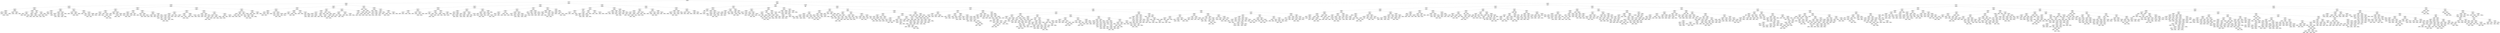 digraph Tree {
0 [label="X[1] <= 0.2150\nmse = 231.455567541\nsamples = 2000", shape="box"] ;
1 [label="X[1] <= 0.1550\nmse = 4.44438161553\nsamples = 507", shape="box"] ;
0 -> 1 ;
2 [label="X[1] <= 0.1250\nmse = 0.308824460646\nsamples = 362", shape="box"] ;
1 -> 2 ;
3 [label="X[1] <= 0.0850\nmse = 0.046030855856\nsamples = 293", shape="box"] ;
2 -> 3 ;
4 [label="X[1] <= 0.0650\nmse = 0.00111195879941\nsamples = 201", shape="box"] ;
3 -> 4 ;
5 [label="X[1] <= 0.0450\nmse = 8.78816200341e-05\nsamples = 164", shape="box"] ;
4 -> 5 ;
6 [label="X[1] <= 0.0350\nmse = 4.60560837025e-06\nsamples = 123", shape="box"] ;
5 -> 6 ;
7 [label="X[1] <= 0.0250\nmse = 6.19907093403e-07\nsamples = 100", shape="box"] ;
6 -> 7 ;
8 [label="mse = 0.0000\nsamples = 74\nvalue = [  8.80192118e-06]", shape="box"] ;
7 -> 8 ;
9 [label="X[0] <= 0.2650\nmse = 2.25750024659e-07\nsamples = 26", shape="box"] ;
7 -> 9 ;
10 [label="mse = 0.0000\nsamples = 6\nvalue = [  2.30090447e-05]", shape="box"] ;
9 -> 10 ;
11 [label="X[0] <= 0.3150\nmse = 1.00077434398e-07\nsamples = 20", shape="box"] ;
9 -> 11 ;
12 [label="mse = 0.0000\nsamples = 1\nvalue = [  5.84355779e-05]", shape="box"] ;
11 -> 12 ;
13 [label="mse = 0.0000\nsamples = 19\nvalue = [ 0.00019425]", shape="box"] ;
11 -> 13 ;
14 [label="X[0] <= 0.5300\nmse = 1.82236822896e-06\nsamples = 23", shape="box"] ;
6 -> 14 ;
15 [label="X[0] <= 0.1900\nmse = 1.65137095127e-07\nsamples = 12", shape="box"] ;
14 -> 15 ;
16 [label="mse = 0.0000\nsamples = 6\nvalue = [  4.81300986e-05]", shape="box"] ;
15 -> 16 ;
17 [label="mse = 0.0000\nsamples = 6\nvalue = [ 0.00024976]", shape="box"] ;
15 -> 17 ;
18 [label="X[0] <= 0.6750\nmse = 2.52954460641e-07\nsamples = 11", shape="box"] ;
14 -> 18 ;
19 [label="mse = 0.0000\nsamples = 3\nvalue = [ 0.00042696]", shape="box"] ;
18 -> 19 ;
20 [label="mse = 0.0000\nsamples = 8\nvalue = [ 0.00072484]", shape="box"] ;
18 -> 20 ;
21 [label="X[0] <= 0.7600\nmse = 4.43969528567e-05\nsamples = 41", shape="box"] ;
5 -> 21 ;
22 [label="X[0] <= 0.3650\nmse = 1.25975326334e-05\nsamples = 34", shape="box"] ;
21 -> 22 ;
23 [label="X[0] <= 0.1850\nmse = 1.15102943576e-06\nsamples = 16", shape="box"] ;
22 -> 23 ;
24 [label="mse = 0.0000\nsamples = 7\nvalue = [ 0.00015977]", shape="box"] ;
23 -> 24 ;
25 [label="X[1] <= 0.0550\nmse = 3.84550090667e-07\nsamples = 9", shape="box"] ;
23 -> 25 ;
26 [label="mse = 0.0000\nsamples = 4\nvalue = [ 0.00038007]", shape="box"] ;
25 -> 26 ;
27 [label="mse = 0.0000\nsamples = 5\nvalue = [ 0.0007355]", shape="box"] ;
25 -> 27 ;
28 [label="X[1] <= 0.0550\nmse = 4.30537734656e-06\nsamples = 18", shape="box"] ;
22 -> 28 ;
29 [label="X[0] <= 0.5800\nmse = 9.54510902341e-07\nsamples = 12", shape="box"] ;
28 -> 29 ;
30 [label="mse = 0.0000\nsamples = 6\nvalue = [ 0.00080993]", shape="box"] ;
29 -> 30 ;
31 [label="X[0] <= 0.6350\nmse = 1.08551882369e-07\nsamples = 6", shape="box"] ;
29 -> 31 ;
32 [label="mse = 0.0000\nsamples = 1\nvalue = [ 0.00106544]", shape="box"] ;
31 -> 32 ;
33 [label="mse = 0.0000\nsamples = 5\nvalue = [ 0.00136454]", shape="box"] ;
31 -> 33 ;
34 [label="X[0] <= 0.5150\nmse = 1.08949490751e-06\nsamples = 6", shape="box"] ;
28 -> 34 ;
35 [label="X[0] <= 0.4100\nmse = 1.35810993618e-07\nsamples = 3", shape="box"] ;
34 -> 35 ;
36 [label="mse = 0.0000\nsamples = 1\nvalue = [ 0.00116641]", shape="box"] ;
35 -> 36 ;
37 [label="mse = 0.0000\nsamples = 2\nvalue = [ 0.00159049]", shape="box"] ;
35 -> 37 ;
38 [label="X[0] <= 0.5650\nmse = 1.54013964597e-07\nsamples = 3", shape="box"] ;
34 -> 38 ;
39 [label="mse = 0.0000\nsamples = 1\nvalue = [ 0.00191307]", shape="box"] ;
38 -> 39 ;
40 [label="mse = 0.0000\nsamples = 2\nvalue = [ 0.00231237]", shape="box"] ;
38 -> 40 ;
41 [label="X[1] <= 0.0550\nmse = 7.04481427329e-06\nsamples = 7", shape="box"] ;
21 -> 41 ;
42 [label="mse = 0.0000\nsamples = 3\nvalue = [ 0.00186919]", shape="box"] ;
41 -> 42 ;
43 [label="X[0] <= 0.9250\nmse = 8.89688289969e-07\nsamples = 4", shape="box"] ;
41 -> 43 ;
44 [label="X[0] <= 0.8150\nmse = 2.22520433013e-07\nsamples = 3", shape="box"] ;
43 -> 44 ;
45 [label="mse = 0.0000\nsamples = 1\nvalue = [ 0.00313421]", shape="box"] ;
44 -> 45 ;
46 [label="mse = 0.0000\nsamples = 2\nvalue = [ 0.00370939]", shape="box"] ;
44 -> 46 ;
47 [label="mse = 0.0000\nsamples = 1\nvalue = [ 0.00446082]", shape="box"] ;
43 -> 47 ;
48 [label="X[0] <= 0.5450\nmse = 0.00044956863951\nsamples = 37", shape="box"] ;
4 -> 48 ;
49 [label="X[0] <= 0.2200\nmse = 2.62923612924e-05\nsamples = 20", shape="box"] ;
48 -> 49 ;
50 [label="X[0] <= 0.0800\nmse = 1.09913694666e-06\nsamples = 7", shape="box"] ;
49 -> 50 ;
51 [label="mse = 0.0000\nsamples = 2\nvalue = [ 0.00028694]", shape="box"] ;
50 -> 51 ;
52 [label="X[0] <= 0.1600\nmse = 3.1703033346e-07\nsamples = 5", shape="box"] ;
50 -> 52 ;
53 [label="mse = 0.0000\nsamples = 3\nvalue = [ 0.00086793]", shape="box"] ;
52 -> 53 ;
54 [label="mse = 0.0000\nsamples = 2\nvalue = [ 0.00126467]", shape="box"] ;
52 -> 54 ;
55 [label="X[0] <= 0.4200\nmse = 8.48869635165e-06\nsamples = 13", shape="box"] ;
49 -> 55 ;
56 [label="X[1] <= 0.0750\nmse = 3.44729833029e-06\nsamples = 10", shape="box"] ;
55 -> 56 ;
57 [label="X[0] <= 0.3350\nmse = 4.33978251829e-07\nsamples = 4", shape="box"] ;
56 -> 57 ;
58 [label="mse = 0.0000\nsamples = 2\nvalue = [ 0.00162909]", shape="box"] ;
57 -> 58 ;
59 [label="mse = 0.0000\nsamples = 2\nvalue = [ 0.00223608]", shape="box"] ;
57 -> 59 ;
60 [label="X[0] <= 0.2950\nmse = 1.33489242135e-06\nsamples = 6", shape="box"] ;
56 -> 60 ;
61 [label="X[0] <= 0.2450\nmse = 1.51929758197e-07\nsamples = 3", shape="box"] ;
60 -> 61 ;
62 [label="mse = 0.0000\nsamples = 1\nvalue = [ 0.00205627]", shape="box"] ;
61 -> 62 ;
63 [label="mse = 0.0000\nsamples = 2\nvalue = [ 0.00249262]", shape="box"] ;
61 -> 63 ;
64 [label="X[0] <= 0.3200\nmse = 1.16060494323e-07\nsamples = 3", shape="box"] ;
60 -> 64 ;
65 [label="mse = 0.0000\nsamples = 1\nvalue = [ 0.00295061]", shape="box"] ;
64 -> 65 ;
66 [label="mse = 0.0000\nsamples = 2\nvalue = [ 0.0033105]", shape="box"] ;
64 -> 66 ;
67 [label="X[1] <= 0.0750\nmse = 1.21876919525e-06\nsamples = 3", shape="box"] ;
55 -> 67 ;
68 [label="mse = 0.0000\nsamples = 2\nvalue = [ 0.00328175]", shape="box"] ;
67 -> 68 ;
69 [label="mse = 0.0000\nsamples = 1\nvalue = [ 0.00460066]", shape="box"] ;
67 -> 69 ;
70 [label="X[0] <= 0.7350\nmse = 0.000107884248653\nsamples = 17", shape="box"] ;
48 -> 70 ;
71 [label="X[1] <= 0.0750\nmse = 1.40964184465e-05\nsamples = 8", shape="box"] ;
70 -> 71 ;
72 [label="X[0] <= 0.6700\nmse = 4.12325838996e-07\nsamples = 4", shape="box"] ;
71 -> 72 ;
73 [label="mse = 0.0000\nsamples = 2\nvalue = [ 0.00451756]", shape="box"] ;
72 -> 73 ;
74 [label="mse = 0.0000\nsamples = 2\nvalue = [ 0.00511785]", shape="box"] ;
72 -> 74 ;
75 [label="X[0] <= 0.6450\nmse = 3.20733889913e-06\nsamples = 4", shape="box"] ;
71 -> 75 ;
76 [label="X[0] <= 0.5700\nmse = 1.12974157519e-07\nsamples = 3", shape="box"] ;
75 -> 76 ;
77 [label="mse = 0.0000\nsamples = 1\nvalue = [ 0.00633964]", shape="box"] ;
76 -> 77 ;
78 [label="mse = 0.0000\nsamples = 2\nvalue = [ 0.00672816]", shape="box"] ;
76 -> 78 ;
79 [label="mse = 0.0000\nsamples = 1\nvalue = [ 0.00862986]", shape="box"] ;
75 -> 79 ;
80 [label="X[1] <= 0.0750\nmse = 3.59052022846e-05\nsamples = 9", shape="box"] ;
70 -> 80 ;
81 [label="X[0] <= 0.8600\nmse = 1.70868825005e-06\nsamples = 3", shape="box"] ;
80 -> 81 ;
82 [label="mse = 0.0000\nsamples = 1\nvalue = [ 0.00612828]", shape="box"] ;
81 -> 82 ;
83 [label="mse = 0.0000\nsamples = 2\nvalue = [ 0.0076976]", shape="box"] ;
81 -> 83 ;
84 [label="X[0] <= 0.8250\nmse = 6.42058598869e-06\nsamples = 6", shape="box"] ;
80 -> 84 ;
85 [label="X[0] <= 0.7600\nmse = 4.31127930182e-07\nsamples = 3", shape="box"] ;
84 -> 85 ;
86 [label="mse = 0.0000\nsamples = 1\nvalue = [ 0.00951592]", shape="box"] ;
85 -> 86 ;
87 [label="X[0] <= 0.7850\nmse = 1.55357302861e-07\nsamples = 2", shape="box"] ;
85 -> 87 ;
88 [label="mse = 0.0000\nsamples = 1\nvalue = [ 0.00988037]", shape="box"] ;
87 -> 88 ;
89 [label="mse = 0.0000\nsamples = 1\nvalue = [ 0.01043779]", shape="box"] ;
87 -> 89 ;
90 [label="X[0] <= 0.8850\nmse = 5.00595519554e-07\nsamples = 3", shape="box"] ;
84 -> 90 ;
91 [label="mse = 0.0000\nsamples = 2\nvalue = [ 0.01159198]", shape="box"] ;
90 -> 91 ;
92 [label="mse = 0.0000\nsamples = 1\nvalue = [ 0.01238886]", shape="box"] ;
90 -> 92 ;
93 [label="X[0] <= 0.4200\nmse = 0.0230467585802\nsamples = 92", shape="box"] ;
3 -> 93 ;
94 [label="X[0] <= 0.1750\nmse = 0.000633619850976\nsamples = 37", shape="box"] ;
93 -> 94 ;
95 [label="X[0] <= 0.0750\nmse = 3.29113952282e-05\nsamples = 17", shape="box"] ;
94 -> 95 ;
96 [label="X[0] <= 0.0400\nmse = 4.03731912282e-06\nsamples = 9", shape="box"] ;
95 -> 96 ;
97 [label="X[0] <= 0.0200\nmse = 4.55718271877e-07\nsamples = 4", shape="box"] ;
96 -> 97 ;
98 [label="mse = 0.0000\nsamples = 2\nvalue = [ 0.00031732]", shape="box"] ;
97 -> 98 ;
99 [label="X[1] <= 0.1100\nmse = 1.73287691897e-07\nsamples = 2", shape="box"] ;
97 -> 99 ;
100 [label="mse = 0.0000\nsamples = 1\nvalue = [ 0.00054875]", shape="box"] ;
99 -> 100 ;
101 [label="mse = 0.0000\nsamples = 1\nvalue = [ 0.00113746]", shape="box"] ;
99 -> 101 ;
102 [label="X[1] <= 0.0950\nmse = 1.51733082595e-06\nsamples = 5", shape="box"] ;
96 -> 102 ;
103 [label="mse = 0.0000\nsamples = 1\nvalue = [ 0.00074096]", shape="box"] ;
102 -> 103 ;
104 [label="X[1] <= 0.1150\nmse = 7.11214125147e-07\nsamples = 4", shape="box"] ;
102 -> 104 ;
105 [label="X[1] <= 0.1050\nmse = 2.39698519682e-07\nsamples = 3", shape="box"] ;
104 -> 105 ;
106 [label="mse = 0.0000\nsamples = 1\nvalue = [ 0.00132952]", shape="box"] ;
105 -> 106 ;
107 [label="X[0] <= 0.0600\nmse = 1.69040603509e-07\nsamples = 2", shape="box"] ;
105 -> 107 ;
108 [label="mse = 0.0000\nsamples = 1\nvalue = [ 0.00136435]", shape="box"] ;
107 -> 108 ;
109 [label="mse = 0.0000\nsamples = 1\nvalue = [ 0.0019458]", shape="box"] ;
107 -> 109 ;
110 [label="mse = 0.0000\nsamples = 1\nvalue = [ 0.00233945]", shape="box"] ;
104 -> 110 ;
111 [label="X[1] <= 0.1050\nmse = 8.57424721471e-06\nsamples = 8", shape="box"] ;
95 -> 111 ;
112 [label="X[1] <= 0.0950\nmse = 4.63015889793e-07\nsamples = 2", shape="box"] ;
111 -> 112 ;
113 [label="mse = 0.0000\nsamples = 1\nvalue = [ 0.00142196]", shape="box"] ;
112 -> 113 ;
114 [label="mse = 0.0000\nsamples = 1\nvalue = [ 0.00238426]", shape="box"] ;
112 -> 114 ;
115 [label="X[0] <= 0.1050\nmse = 2.87079334986e-06\nsamples = 6", shape="box"] ;
111 -> 115 ;
116 [label="mse = 0.0000\nsamples = 2\nvalue = [ 0.00301636]", shape="box"] ;
115 -> 116 ;
117 [label="X[0] <= 0.1450\nmse = 1.10543145755e-06\nsamples = 4", shape="box"] ;
115 -> 117 ;
118 [label="X[1] <= 0.1150\nmse = 5.17684419575e-07\nsamples = 3", shape="box"] ;
117 -> 118 ;
119 [label="mse = 0.0000\nsamples = 2\nvalue = [ 0.00365039]", shape="box"] ;
118 -> 119 ;
120 [label="mse = 0.0000\nsamples = 1\nvalue = [ 0.00448579]", shape="box"] ;
118 -> 120 ;
121 [label="mse = 0.0000\nsamples = 1\nvalue = [ 0.00481411]", shape="box"] ;
117 -> 121 ;
122 [label="X[1] <= 0.1050\nmse = 0.00019550667942\nsamples = 20", shape="box"] ;
94 -> 122 ;
123 [label="X[0] <= 0.3100\nmse = 3.2022590631e-05\nsamples = 9", shape="box"] ;
122 -> 123 ;
124 [label="X[0] <= 0.2150\nmse = 2.90521947524e-06\nsamples = 5", shape="box"] ;
123 -> 124 ;
125 [label="mse = 0.0000\nsamples = 1\nvalue = [ 0.0040077]", shape="box"] ;
124 -> 125 ;
126 [label="X[1] <= 0.0950\nmse = 1.55360894466e-06\nsamples = 4", shape="box"] ;
124 -> 126 ;
127 [label="mse = 0.0000\nsamples = 1\nvalue = [ 0.00435062]", shape="box"] ;
126 -> 127 ;
128 [label="X[0] <= 0.2600\nmse = 3.32747086811e-07\nsamples = 3", shape="box"] ;
126 -> 128 ;
129 [label="mse = 0.0000\nsamples = 2\nvalue = [ 0.00540359]", shape="box"] ;
128 -> 129 ;
130 [label="mse = 0.0000\nsamples = 1\nvalue = [ 0.00607226]", shape="box"] ;
128 -> 130 ;
131 [label="X[1] <= 0.0950\nmse = 1.12233887023e-05\nsamples = 4", shape="box"] ;
123 -> 131 ;
132 [label="mse = 0.0000\nsamples = 1\nvalue = [ 0.00549241]", shape="box"] ;
131 -> 132 ;
133 [label="X[0] <= 0.3750\nmse = 3.5893914718e-06\nsamples = 3", shape="box"] ;
131 -> 133 ;
134 [label="mse = 0.0000\nsamples = 2\nvalue = [ 0.00791404]", shape="box"] ;
133 -> 134 ;
135 [label="mse = 0.0000\nsamples = 1\nvalue = [ 0.01022034]", shape="box"] ;
133 -> 135 ;
136 [label="X[0] <= 0.2550\nmse = 6.30337322571e-05\nsamples = 11", shape="box"] ;
122 -> 136 ;
137 [label="X[1] <= 0.1150\nmse = 1.49650502411e-05\nsamples = 5", shape="box"] ;
136 -> 137 ;
138 [label="X[0] <= 0.2300\nmse = 1.1368061329e-06\nsamples = 2", shape="box"] ;
137 -> 138 ;
139 [label="mse = 0.0000\nsamples = 1\nvalue = [ 0.00658515]", shape="box"] ;
138 -> 139 ;
140 [label="mse = 0.0000\nsamples = 1\nvalue = [ 0.008093]", shape="box"] ;
138 -> 140 ;
141 [label="X[0] <= 0.2100\nmse = 5.12932595672e-06\nsamples = 3", shape="box"] ;
137 -> 141 ;
142 [label="mse = 0.0000\nsamples = 1\nvalue = [ 0.0082903]", shape="box"] ;
141 -> 142 ;
143 [label="X[0] <= 0.2400\nmse = 5.81726479409e-07\nsamples = 2", shape="box"] ;
141 -> 143 ;
144 [label="mse = 0.0000\nsamples = 1\nvalue = [ 0.01036277]", shape="box"] ;
143 -> 144 ;
145 [label="mse = 0.0000\nsamples = 1\nvalue = [ 0.0114414]", shape="box"] ;
143 -> 145 ;
146 [label="X[0] <= 0.3600\nmse = 1.63903316594e-05\nsamples = 6", shape="box"] ;
136 -> 146 ;
147 [label="X[1] <= 0.1150\nmse = 7.85522036895e-06\nsamples = 4", shape="box"] ;
146 -> 147 ;
148 [label="X[0] <= 0.3100\nmse = 3.13415700266e-06\nsamples = 2", shape="box"] ;
147 -> 148 ;
149 [label="mse = 0.0000\nsamples = 1\nvalue = [ 0.00927687]", shape="box"] ;
148 -> 149 ;
150 [label="mse = 0.0000\nsamples = 1\nvalue = [ 0.01178053]", shape="box"] ;
148 -> 150 ;
151 [label="X[0] <= 0.2700\nmse = 6.282494687e-07\nsamples = 2", shape="box"] ;
147 -> 151 ;
152 [label="mse = 0.0000\nsamples = 1\nvalue = [ 0.0119913]", shape="box"] ;
151 -> 152 ;
153 [label="mse = 0.0000\nsamples = 1\nvalue = [ 0.01311224]", shape="box"] ;
151 -> 153 ;
154 [label="X[0] <= 0.3900\nmse = 4.18477236991e-07\nsamples = 2", shape="box"] ;
146 -> 154 ;
155 [label="mse = 0.0000\nsamples = 1\nvalue = [ 0.01355009]", shape="box"] ;
154 -> 155 ;
156 [label="mse = 0.0000\nsamples = 1\nvalue = [ 0.01446494]", shape="box"] ;
154 -> 156 ;
157 [label="X[1] <= 0.1150\nmse = 0.0101542434899\nsamples = 55", shape="box"] ;
93 -> 157 ;
158 [label="X[0] <= 0.7750\nmse = 0.00292628048804\nsamples = 40", shape="box"] ;
157 -> 158 ;
159 [label="X[1] <= 0.1050\nmse = 0.000531251314299\nsamples = 22", shape="box"] ;
158 -> 159 ;
160 [label="X[0] <= 0.7400\nmse = 0.000214390028451\nsamples = 13", shape="box"] ;
159 -> 160 ;
161 [label="X[0] <= 0.7100\nmse = 6.28049465292e-05\nsamples = 10", shape="box"] ;
160 -> 161 ;
162 [label="X[1] <= 0.0950\nmse = 1.78882449875e-05\nsamples = 8", shape="box"] ;
161 -> 162 ;
163 [label="X[0] <= 0.6750\nmse = 9.21114296036e-07\nsamples = 2", shape="box"] ;
162 -> 163 ;
164 [label="mse = 0.0000\nsamples = 1\nvalue = [ 0.01243784]", shape="box"] ;
163 -> 164 ;
165 [label="mse = 0.0000\nsamples = 1\nvalue = [ 0.01379513]", shape="box"] ;
163 -> 165 ;
166 [label="X[0] <= 0.5600\nmse = 9.72584496879e-06\nsamples = 6", shape="box"] ;
162 -> 166 ;
167 [label="X[0] <= 0.5150\nmse = 1.64148875967e-06\nsamples = 3", shape="box"] ;
166 -> 167 ;
168 [label="mse = 0.0000\nsamples = 1\nvalue = [ 0.01324525]", shape="box"] ;
167 -> 168 ;
169 [label="X[0] <= 0.5400\nmse = 2.67063234877e-07\nsamples = 2", shape="box"] ;
167 -> 169 ;
170 [label="mse = 0.0000\nsamples = 1\nvalue = [ 0.01431567]", shape="box"] ;
169 -> 170 ;
171 [label="mse = 0.0000\nsamples = 1\nvalue = [ 0.01504651]", shape="box"] ;
169 -> 171 ;
172 [label="X[0] <= 0.5800\nmse = 6.76206545929e-07\nsamples = 3", shape="box"] ;
166 -> 172 ;
173 [label="mse = 0.0000\nsamples = 1\nvalue = [ 0.01579112]", shape="box"] ;
172 -> 173 ;
174 [label="mse = 0.0000\nsamples = 2\nvalue = [ 0.01674166]", shape="box"] ;
172 -> 174 ;
175 [label="X[1] <= 0.0950\nmse = 2.57529362412e-05\nsamples = 2", shape="box"] ;
161 -> 175 ;
176 [label="mse = 0.0000\nsamples = 1\nvalue = [ 0.01463681]", shape="box"] ;
175 -> 176 ;
177 [label="mse = 0.0000\nsamples = 1\nvalue = [ 0.02181357]", shape="box"] ;
175 -> 177 ;
178 [label="X[0] <= 0.7550\nmse = 3.88744759324e-07\nsamples = 3", shape="box"] ;
160 -> 178 ;
179 [label="mse = 0.0000\nsamples = 1\nvalue = [ 0.02311056]", shape="box"] ;
178 -> 179 ;
180 [label="mse = 0.0000\nsamples = 2\nvalue = [ 0.02377102]", shape="box"] ;
178 -> 180 ;
181 [label="X[0] <= 0.5750\nmse = 0.000149004935196\nsamples = 9", shape="box"] ;
159 -> 181 ;
182 [label="X[0] <= 0.4950\nmse = 2.49282555571e-05\nsamples = 5", shape="box"] ;
181 -> 182 ;
183 [label="X[0] <= 0.4600\nmse = 4.84943326654e-07\nsamples = 2", shape="box"] ;
182 -> 183 ;
184 [label="mse = 0.0000\nsamples = 1\nvalue = [ 0.01683961]", shape="box"] ;
183 -> 184 ;
185 [label="mse = 0.0000\nsamples = 1\nvalue = [ 0.01782444]", shape="box"] ;
183 -> 185 ;
186 [label="X[0] <= 0.5350\nmse = 2.44983767531e-06\nsamples = 3", shape="box"] ;
182 -> 186 ;
187 [label="mse = 0.0000\nsamples = 1\nvalue = [ 0.02037372]", shape="box"] ;
186 -> 187 ;
188 [label="X[0] <= 0.5550\nmse = 1.45632824648e-07\nsamples = 2", shape="box"] ;
186 -> 188 ;
189 [label="mse = 0.0000\nsamples = 1\nvalue = [ 0.02196299]", shape="box"] ;
188 -> 189 ;
190 [label="mse = 0.0000\nsamples = 1\nvalue = [ 0.02250268]", shape="box"] ;
188 -> 190 ;
191 [label="X[0] <= 0.6300\nmse = 1.99835834628e-05\nsamples = 4", shape="box"] ;
181 -> 191 ;
192 [label="X[0] <= 0.6000\nmse = 6.31688999256e-07\nsamples = 2", shape="box"] ;
191 -> 192 ;
193 [label="mse = 0.0000\nsamples = 1\nvalue = [ 0.02415152]", shape="box"] ;
192 -> 193 ;
194 [label="mse = 0.0000\nsamples = 1\nvalue = [ 0.02527552]", shape="box"] ;
192 -> 194 ;
195 [label="X[0] <= 0.6700\nmse = 2.84743265111e-06\nsamples = 2", shape="box"] ;
191 -> 195 ;
196 [label="mse = 0.0000\nsamples = 1\nvalue = [ 0.02758289]", shape="box"] ;
195 -> 196 ;
197 [label="mse = 0.0000\nsamples = 1\nvalue = [ 0.02996928]", shape="box"] ;
195 -> 197 ;
198 [label="X[1] <= 0.0950\nmse = 0.00150576887426\nsamples = 18", shape="box"] ;
158 -> 198 ;
199 [label="X[0] <= 0.8850\nmse = 2.07317414682e-05\nsamples = 6", shape="box"] ;
198 -> 199 ;
200 [label="X[0] <= 0.8050\nmse = 2.38460763262e-06\nsamples = 3", shape="box"] ;
199 -> 200 ;
201 [label="mse = 0.0000\nsamples = 1\nvalue = [ 0.01608507]", shape="box"] ;
200 -> 201 ;
202 [label="X[0] <= 0.8400\nmse = 1.90899307231e-07\nsamples = 2", shape="box"] ;
200 -> 202 ;
203 [label="mse = 0.0000\nsamples = 1\nvalue = [ 0.01759011]", shape="box"] ;
202 -> 203 ;
204 [label="mse = 0.0000\nsamples = 1\nvalue = [ 0.01820801]", shape="box"] ;
202 -> 204 ;
205 [label="X[0] <= 0.9250\nmse = 2.16927323467e-07\nsamples = 3", shape="box"] ;
199 -> 205 ;
206 [label="mse = 0.0000\nsamples = 1\nvalue = [ 0.02044205]", shape="box"] ;
205 -> 206 ;
207 [label="mse = 0.0000\nsamples = 2\nvalue = [ 0.02093549]", shape="box"] ;
205 -> 207 ;
208 [label="X[1] <= 0.1050\nmse = 0.000572825951982\nsamples = 12", shape="box"] ;
198 -> 208 ;
209 [label="X[0] <= 0.9000\nmse = 6.12175702074e-05\nsamples = 8", shape="box"] ;
208 -> 209 ;
210 [label="X[0] <= 0.8300\nmse = 5.72448730815e-06\nsamples = 4", shape="box"] ;
209 -> 210 ;
211 [label="mse = 0.0000\nsamples = 1\nvalue = [ 0.02579678]", shape="box"] ;
210 -> 211 ;
212 [label="X[0] <= 0.8700\nmse = 1.06145411028e-06\nsamples = 3", shape="box"] ;
210 -> 212 ;
213 [label="X[0] <= 0.8550\nmse = 1.11993992327e-07\nsamples = 2", shape="box"] ;
212 -> 213 ;
214 [label="mse = 0.0000\nsamples = 1\nvalue = [ 0.02765581]", shape="box"] ;
213 -> 214 ;
215 [label="mse = 0.0000\nsamples = 1\nvalue = [ 0.02812909]", shape="box"] ;
213 -> 215 ;
216 [label="mse = 0.0000\nsamples = 1\nvalue = [ 0.02908585]", shape="box"] ;
212 -> 216 ;
217 [label="X[0] <= 0.9450\nmse = 7.7194803841e-06\nsamples = 4", shape="box"] ;
209 -> 217 ;
218 [label="X[0] <= 0.9250\nmse = 1.23541458666e-07\nsamples = 2", shape="box"] ;
217 -> 218 ;
219 [label="mse = 0.0000\nsamples = 1\nvalue = [ 0.03104017]", shape="box"] ;
218 -> 219 ;
220 [label="mse = 0.0000\nsamples = 1\nvalue = [ 0.03153724]", shape="box"] ;
218 -> 220 ;
221 [label="X[0] <= 0.9750\nmse = 1.18905494942e-06\nsamples = 2", shape="box"] ;
217 -> 221 ;
222 [label="mse = 0.0000\nsamples = 1\nvalue = [ 0.03304883]", shape="box"] ;
221 -> 222 ;
223 [label="mse = 0.0000\nsamples = 1\nvalue = [ 0.03459094]", shape="box"] ;
221 -> 223 ;
224 [label="X[0] <= 0.8650\nmse = 0.000123076953402\nsamples = 4", shape="box"] ;
208 -> 224 ;
225 [label="X[0] <= 0.8050\nmse = 5.49392375504e-06\nsamples = 2", shape="box"] ;
224 -> 225 ;
226 [label="mse = 0.0000\nsamples = 1\nvalue = [ 0.03562671]", shape="box"] ;
225 -> 226 ;
227 [label="mse = 0.0000\nsamples = 1\nvalue = [ 0.0389415]", shape="box"] ;
225 -> 227 ;
228 [label="X[0] <= 0.9450\nmse = 2.16573674693e-05\nsamples = 2", shape="box"] ;
224 -> 228 ;
229 [label="mse = 0.0000\nsamples = 1\nvalue = [ 0.04378757]", shape="box"] ;
228 -> 229 ;
230 [label="mse = 0.0000\nsamples = 1\nvalue = [ 0.05036896]", shape="box"] ;
228 -> 230 ;
231 [label="X[0] <= 0.7800\nmse = 0.00296799093844\nsamples = 15", shape="box"] ;
157 -> 231 ;
232 [label="X[0] <= 0.6050\nmse = 0.000797236954428\nsamples = 11", shape="box"] ;
231 -> 232 ;
233 [label="X[0] <= 0.5350\nmse = 7.01165355978e-05\nsamples = 4", shape="box"] ;
232 -> 233 ;
234 [label="X[0] <= 0.4700\nmse = 8.99881016628e-06\nsamples = 3", shape="box"] ;
233 -> 234 ;
235 [label="X[0] <= 0.4400\nmse = 9.23226487518e-07\nsamples = 2", shape="box"] ;
234 -> 235 ;
236 [label="mse = 0.0000\nsamples = 1\nvalue = [ 0.02241355]", shape="box"] ;
235 -> 236 ;
237 [label="mse = 0.0000\nsamples = 1\nvalue = [ 0.02377239]", shape="box"] ;
235 -> 237 ;
238 [label="mse = 0.0000\nsamples = 1\nvalue = [ 0.0265734]", shape="box"] ;
234 -> 238 ;
239 [label="mse = 0.0000\nsamples = 1\nvalue = [ 0.03328031]", shape="box"] ;
233 -> 239 ;
240 [label="X[0] <= 0.6750\nmse = 6.45815909075e-05\nsamples = 7", shape="box"] ;
232 -> 240 ;
241 [label="X[0] <= 0.6450\nmse = 3.03195852468e-06\nsamples = 2", shape="box"] ;
240 -> 241 ;
242 [label="mse = 0.0000\nsamples = 1\nvalue = [ 0.03724737]", shape="box"] ;
241 -> 242 ;
243 [label="mse = 0.0000\nsamples = 1\nvalue = [ 0.03970987]", shape="box"] ;
241 -> 243 ;
244 [label="X[0] <= 0.7200\nmse = 1.29870295149e-05\nsamples = 5", shape="box"] ;
240 -> 244 ;
245 [label="X[0] <= 0.6950\nmse = 1.47370928427e-06\nsamples = 3", shape="box"] ;
244 -> 245 ;
246 [label="mse = 0.0000\nsamples = 1\nvalue = [ 0.0422339]", shape="box"] ;
245 -> 246 ;
247 [label="X[0] <= 0.7050\nmse = 3.71356451128e-07\nsamples = 2", shape="box"] ;
245 -> 247 ;
248 [label="mse = 0.0000\nsamples = 1\nvalue = [ 0.04308889]", shape="box"] ;
247 -> 248 ;
249 [label="mse = 0.0000\nsamples = 1\nvalue = [ 0.0439507]", shape="box"] ;
247 -> 249 ;
250 [label="X[0] <= 0.7350\nmse = 3.89159060612e-07\nsamples = 2", shape="box"] ;
244 -> 250 ;
251 [label="mse = 0.0000\nsamples = 1\nvalue = [ 0.04569474]", shape="box"] ;
250 -> 251 ;
252 [label="mse = 0.0000\nsamples = 1\nvalue = [ 0.04657696]", shape="box"] ;
250 -> 252 ;
253 [label="X[0] <= 0.9050\nmse = 0.000222685886027\nsamples = 4", shape="box"] ;
231 -> 253 ;
254 [label="X[0] <= 0.8350\nmse = 4.06068758215e-06\nsamples = 2", shape="box"] ;
253 -> 254 ;
255 [label="mse = 0.0000\nsamples = 1\nvalue = [ 0.05387892]", shape="box"] ;
254 -> 255 ;
256 [label="mse = 0.0000\nsamples = 1\nvalue = [ 0.05672873]", shape="box"] ;
254 -> 256 ;
257 [label="X[0] <= 0.9800\nmse = 8.77290360436e-06\nsamples = 2", shape="box"] ;
253 -> 257 ;
258 [label="mse = 0.0000\nsamples = 1\nvalue = [ 0.06769572]", shape="box"] ;
257 -> 258 ;
259 [label="mse = 0.0000\nsamples = 1\nvalue = [ 0.07188449]", shape="box"] ;
257 -> 259 ;
260 [label="X[0] <= 0.6950\nmse = 0.1201698454\nsamples = 69", shape="box"] ;
2 -> 260 ;
261 [label="X[0] <= 0.3850\nmse = 0.028694802152\nsamples = 51", shape="box"] ;
260 -> 261 ;
262 [label="X[0] <= 0.1650\nmse = 0.001292359033\nsamples = 20", shape="box"] ;
261 -> 262 ;
263 [label="X[0] <= 0.0750\nmse = 0.000144318375245\nsamples = 11", shape="box"] ;
262 -> 263 ;
264 [label="X[0] <= 0.0250\nmse = 9.25103629728e-06\nsamples = 4", shape="box"] ;
263 -> 264 ;
265 [label="mse = 0.0000\nsamples = 1\nvalue = [ 0.00090782]", shape="box"] ;
264 -> 265 ;
266 [label="X[0] <= 0.0550\nmse = 2.59323515657e-06\nsamples = 3", shape="box"] ;
264 -> 266 ;
267 [label="X[1] <= 0.1450\nmse = 4.03640162871e-07\nsamples = 2", shape="box"] ;
266 -> 267 ;
268 [label="mse = 0.0000\nsamples = 1\nvalue = [ 0.00283392]", shape="box"] ;
267 -> 268 ;
269 [label="mse = 0.0000\nsamples = 1\nvalue = [ 0.00373241]", shape="box"] ;
267 -> 269 ;
270 [label="mse = 0.0000\nsamples = 1\nvalue = [ 0.00509545]", shape="box"] ;
266 -> 270 ;
271 [label="X[0] <= 0.0900\nmse = 4.05934896482e-05\nsamples = 7", shape="box"] ;
263 -> 271 ;
272 [label="X[1] <= 0.1450\nmse = 1.72648202709e-06\nsamples = 2", shape="box"] ;
271 -> 272 ;
273 [label="mse = 0.0000\nsamples = 1\nvalue = [ 0.00587512]", shape="box"] ;
272 -> 273 ;
274 [label="mse = 0.0000\nsamples = 1\nvalue = [ 0.00773334]", shape="box"] ;
272 -> 274 ;
275 [label="X[1] <= 0.1450\nmse = 2.23284578368e-05\nsamples = 5", shape="box"] ;
271 -> 275 ;
276 [label="X[0] <= 0.1200\nmse = 1.52074420888e-06\nsamples = 3", shape="box"] ;
275 -> 276 ;
277 [label="mse = 0.0000\nsamples = 1\nvalue = [ 0.00829135]", shape="box"] ;
276 -> 277 ;
278 [label="X[1] <= 0.1350\nmse = 7.91422770888e-07\nsamples = 2", shape="box"] ;
276 -> 278 ;
279 [label="mse = 0.0000\nsamples = 1\nvalue = [ 0.00870823]", shape="box"] ;
278 -> 279 ;
280 [label="mse = 0.0000\nsamples = 1\nvalue = [ 0.00996635]", shape="box"] ;
278 -> 280 ;
281 [label="X[0] <= 0.1200\nmse = 9.67979756693e-06\nsamples = 2", shape="box"] ;
275 -> 281 ;
282 [label="mse = 0.0000\nsamples = 1\nvalue = [ 0.00983387]", shape="box"] ;
281 -> 282 ;
283 [label="mse = 0.0000\nsamples = 1\nvalue = [ 0.01423382]", shape="box"] ;
281 -> 283 ;
284 [label="X[0] <= 0.2200\nmse = 0.000257019230211\nsamples = 9", shape="box"] ;
262 -> 284 ;
285 [label="X[1] <= 0.1400\nmse = 9.31065902856e-05\nsamples = 5", shape="box"] ;
284 -> 285 ;
286 [label="X[0] <= 0.2000\nmse = 9.84094506203e-07\nsamples = 2", shape="box"] ;
285 -> 286 ;
287 [label="mse = 0.0000\nsamples = 1\nvalue = [ 0.01139864]", shape="box"] ;
286 -> 287 ;
288 [label="mse = 0.0000\nsamples = 1\nvalue = [ 0.01280157]", shape="box"] ;
286 -> 288 ;
289 [label="X[0] <= 0.2000\nmse = 6.9948296389e-06\nsamples = 3", shape="box"] ;
285 -> 289 ;
290 [label="X[0] <= 0.1850\nmse = 7.28193840682e-07\nsamples = 2", shape="box"] ;
289 -> 290 ;
291 [label="mse = 0.0000\nsamples = 1\nvalue = [ 0.0188973]", shape="box"] ;
290 -> 291 ;
292 [label="mse = 0.0000\nsamples = 1\nvalue = [ 0.0201041]", shape="box"] ;
290 -> 292 ;
293 [label="mse = 0.0000\nsamples = 1\nvalue = [ 0.02256663]", shape="box"] ;
289 -> 293 ;
294 [label="X[0] <= 0.2400\nmse = 4.27209294543e-05\nsamples = 4", shape="box"] ;
284 -> 294 ;
295 [label="X[1] <= 0.1450\nmse = 1.79296124142e-05\nsamples = 2", shape="box"] ;
294 -> 295 ;
296 [label="mse = 0.0000\nsamples = 1\nvalue = [ 0.01910592]", shape="box"] ;
295 -> 296 ;
297 [label="mse = 0.0000\nsamples = 1\nvalue = [ 0.02509417]", shape="box"] ;
295 -> 297 ;
298 [label="X[1] <= 0.1400\nmse = 1.00674727961e-06\nsamples = 2", shape="box"] ;
294 -> 298 ;
299 [label="mse = 0.0000\nsamples = 1\nvalue = [ 0.0262675]", shape="box"] ;
298 -> 299 ;
300 [label="mse = 0.0000\nsamples = 1\nvalue = [ 0.02768648]", shape="box"] ;
298 -> 300 ;
301 [label="X[0] <= 0.5150\nmse = 0.00806947521607\nsamples = 31", shape="box"] ;
261 -> 301 ;
302 [label="X[1] <= 0.1450\nmse = 0.0010984724835\nsamples = 15", shape="box"] ;
301 -> 302 ;
303 [label="X[1] <= 0.1350\nmse = 0.000226929074776\nsamples = 12", shape="box"] ;
302 -> 303 ;
304 [label="X[0] <= 0.4750\nmse = 7.37670744142e-05\nsamples = 6", shape="box"] ;
303 -> 304 ;
305 [label="X[0] <= 0.4250\nmse = 1.74222669303e-05\nsamples = 3", shape="box"] ;
304 -> 305 ;
306 [label="mse = 0.0000\nsamples = 1\nvalue = [ 0.0280317]", shape="box"] ;
305 -> 306 ;
307 [label="X[0] <= 0.4550\nmse = 4.44695560054e-07\nsamples = 2", shape="box"] ;
305 -> 307 ;
308 [label="mse = 0.0000\nsamples = 1\nvalue = [ 0.03260659]", shape="box"] ;
307 -> 308 ;
309 [label="mse = 0.0000\nsamples = 1\nvalue = [ 0.03354966]", shape="box"] ;
307 -> 309 ;
310 [label="X[0] <= 0.4950\nmse = 1.94062331374e-06\nsamples = 3", shape="box"] ;
304 -> 310 ;
311 [label="mse = 0.0000\nsamples = 1\nvalue = [ 0.03643491]", shape="box"] ;
310 -> 311 ;
312 [label="X[0] <= 0.5050\nmse = 4.89745235353e-07\nsamples = 2", shape="box"] ;
310 -> 312 ;
313 [label="mse = 0.0000\nsamples = 1\nvalue = [ 0.03741529]", shape="box"] ;
312 -> 313 ;
314 [label="mse = 0.0000\nsamples = 1\nvalue = [ 0.03840499]", shape="box"] ;
312 -> 314 ;
315 [label="X[0] <= 0.4500\nmse = 6.02747619909e-05\nsamples = 6", shape="box"] ;
303 -> 315 ;
316 [label="X[0] <= 0.4050\nmse = 1.44342725132e-05\nsamples = 5", shape="box"] ;
315 -> 316 ;
317 [label="X[0] <= 0.3950\nmse = 6.99697212369e-07\nsamples = 2", shape="box"] ;
316 -> 317 ;
318 [label="mse = 0.0000\nsamples = 1\nvalue = [ 0.03634493]", shape="box"] ;
317 -> 318 ;
319 [label="mse = 0.0000\nsamples = 1\nvalue = [ 0.03752789]", shape="box"] ;
317 -> 319 ;
320 [label="X[0] <= 0.4150\nmse = 2.94612679853e-06\nsamples = 3", shape="box"] ;
316 -> 320 ;
321 [label="mse = 0.0000\nsamples = 1\nvalue = [ 0.03872316]", shape="box"] ;
320 -> 321 ;
322 [label="X[0] <= 0.4250\nmse = 7.4399142237e-07\nsamples = 2", shape="box"] ;
320 -> 322 ;
323 [label="mse = 0.0000\nsamples = 1\nvalue = [ 0.03993072]", shape="box"] ;
322 -> 323 ;
324 [label="mse = 0.0000\nsamples = 1\nvalue = [ 0.04115054]", shape="box"] ;
322 -> 324 ;
325 [label="mse = 0.0000\nsamples = 1\nvalue = [ 0.04615223]", shape="box"] ;
315 -> 325 ;
326 [label="X[0] <= 0.4150\nmse = 0.000104652571781\nsamples = 3", shape="box"] ;
302 -> 326 ;
327 [label="mse = 0.0000\nsamples = 1\nvalue = [ 0.04762527]", shape="box"] ;
326 -> 327 ;
328 [label="X[0] <= 0.4600\nmse = 2.16281735782e-05\nsamples = 2", shape="box"] ;
326 -> 328 ;
329 [label="mse = 0.0000\nsamples = 1\nvalue = [ 0.05549639]", shape="box"] ;
328 -> 329 ;
330 [label="mse = 0.0000\nsamples = 1\nvalue = [ 0.06207335]", shape="box"] ;
328 -> 330 ;
331 [label="X[1] <= 0.1450\nmse = 0.00266611882909\nsamples = 16", shape="box"] ;
301 -> 331 ;
332 [label="X[0] <= 0.6350\nmse = 0.000622961969426\nsamples = 10", shape="box"] ;
331 -> 332 ;
333 [label="X[1] <= 0.1350\nmse = 4.4373102995e-05\nsamples = 6", shape="box"] ;
332 -> 333 ;
334 [label="X[0] <= 0.6200\nmse = 5.56522901175e-06\nsamples = 3", shape="box"] ;
333 -> 334 ;
335 [label="X[0] <= 0.6050\nmse = 5.85562369754e-07\nsamples = 2", shape="box"] ;
334 -> 335 ;
336 [label="mse = 0.0000\nsamples = 1\nvalue = [ 0.04772925]", shape="box"] ;
335 -> 336 ;
337 [label="mse = 0.0000\nsamples = 1\nvalue = [ 0.04881143]", shape="box"] ;
335 -> 337 ;
338 [label="mse = 0.0000\nsamples = 1\nvalue = [ 0.05100338]", shape="box"] ;
334 -> 338 ;
339 [label="X[0] <= 0.5250\nmse = 3.63215267379e-06\nsamples = 3", shape="box"] ;
333 -> 339 ;
340 [label="mse = 0.0000\nsamples = 1\nvalue = [ 0.05267832]", shape="box"] ;
339 -> 340 ;
341 [label="X[0] <= 0.5350\nmse = 9.16188330351e-07\nsamples = 2", shape="box"] ;
339 -> 341 ;
342 [label="mse = 0.0000\nsamples = 1\nvalue = [ 0.0540199]", shape="box"] ;
341 -> 342 ;
343 [label="mse = 0.0000\nsamples = 1\nvalue = [ 0.05537355]", shape="box"] ;
341 -> 343 ;
344 [label="X[1] <= 0.1350\nmse = 0.000234826733469\nsamples = 4", shape="box"] ;
332 -> 344 ;
345 [label="X[0] <= 0.6750\nmse = 5.91344977184e-06\nsamples = 2", shape="box"] ;
344 -> 345 ;
346 [label="mse = 0.0000\nsamples = 1\nvalue = [ 0.05436009]", shape="box"] ;
345 -> 346 ;
347 [label="mse = 0.0000\nsamples = 1\nvalue = [ 0.05779912]", shape="box"] ;
345 -> 347 ;
348 [label="X[0] <= 0.6500\nmse = 4.44785244666e-06\nsamples = 2", shape="box"] ;
344 -> 348 ;
349 [label="mse = 0.0000\nsamples = 1\nvalue = [ 0.06957049]", shape="box"] ;
348 -> 349 ;
350 [label="mse = 0.0000\nsamples = 1\nvalue = [ 0.07255306]", shape="box"] ;
348 -> 350 ;
351 [label="X[0] <= 0.5900\nmse = 0.000355504907885\nsamples = 6", shape="box"] ;
331 -> 351 ;
352 [label="X[0] <= 0.5400\nmse = 3.12299656642e-05\nsamples = 4", shape="box"] ;
351 -> 352 ;
353 [label="X[0] <= 0.5250\nmse = 1.52128380317e-06\nsamples = 2", shape="box"] ;
352 -> 353 ;
354 [label="mse = 0.0000\nsamples = 1\nvalue = [ 0.06889715]", shape="box"] ;
353 -> 354 ;
355 [label="mse = 0.0000\nsamples = 1\nvalue = [ 0.07064145]", shape="box"] ;
353 -> 355 ;
356 [label="X[0] <= 0.5550\nmse = 1.6021200486e-06\nsamples = 2", shape="box"] ;
352 -> 356 ;
357 [label="mse = 0.0000\nsamples = 1\nvalue = [ 0.07417584]", shape="box"] ;
356 -> 357 ;
358 [label="mse = 0.0000\nsamples = 1\nvalue = [ 0.07596588]", shape="box"] ;
356 -> 358 ;
359 [label="X[0] <= 0.6250\nmse = 1.79689293285e-06\nsamples = 2", shape="box"] ;
351 -> 359 ;
360 [label="mse = 0.0000\nsamples = 1\nvalue = [ 0.08702402]", shape="box"] ;
359 -> 360 ;
361 [label="mse = 0.0000\nsamples = 1\nvalue = [ 0.08891975]", shape="box"] ;
359 -> 361 ;
362 [label="X[1] <= 0.1350\nmse = 0.0110952163788\nsamples = 18", shape="box"] ;
260 -> 362 ;
363 [label="X[0] <= 0.8050\nmse = 0.000232302986014\nsamples = 4", shape="box"] ;
362 -> 363 ;
364 [label="mse = 0.0000\nsamples = 1\nvalue = [ 0.06492306]", shape="box"] ;
363 -> 364 ;
365 [label="X[0] <= 0.8750\nmse = 1.53410384407e-05\nsamples = 3", shape="box"] ;
363 -> 365 ;
366 [label="mse = 0.0000\nsamples = 1\nvalue = [ 0.07882903]", shape="box"] ;
365 -> 366 ;
367 [label="X[0] <= 0.8950\nmse = 9.04346931032e-07\nsamples = 2", shape="box"] ;
365 -> 367 ;
368 [label="mse = 0.0000\nsamples = 1\nvalue = [ 0.08281009]", shape="box"] ;
367 -> 368 ;
369 [label="mse = 0.0000\nsamples = 1\nvalue = [ 0.08415497]", shape="box"] ;
367 -> 369 ;
370 [label="X[0] <= 0.8150\nmse = 0.00369038230103\nsamples = 14", shape="box"] ;
362 -> 370 ;
371 [label="X[1] <= 0.1450\nmse = 0.000612846257631\nsamples = 6", shape="box"] ;
370 -> 371 ;
372 [label="mse = 0.0000\nsamples = 1\nvalue = [ 0.0964236]", shape="box"] ;
371 -> 372 ;
373 [label="X[0] <= 0.7350\nmse = 0.000270594500319\nsamples = 5", shape="box"] ;
371 -> 373 ;
374 [label="mse = 0.0000\nsamples = 1\nvalue = [ 0.10260761]", shape="box"] ;
373 -> 374 ;
375 [label="X[0] <= 0.7850\nmse = 2.27240454212e-05\nsamples = 4", shape="box"] ;
373 -> 375 ;
376 [label="X[0] <= 0.7750\nmse = 2.24151618224e-06\nsamples = 2", shape="box"] ;
375 -> 376 ;
377 [label="mse = 0.0000\nsamples = 1\nvalue = [ 0.11701932]", shape="box"] ;
376 -> 377 ;
378 [label="mse = 0.0000\nsamples = 1\nvalue = [ 0.11913664]", shape="box"] ;
376 -> 378 ;
379 [label="X[0] <= 0.7950\nmse = 2.3034367026e-06\nsamples = 2", shape="box"] ;
375 -> 379 ;
380 [label="mse = 0.0000\nsamples = 1\nvalue = [ 0.12126849]", shape="box"] ;
379 -> 380 ;
381 [label="mse = 0.0000\nsamples = 1\nvalue = [ 0.12341486]", shape="box"] ;
379 -> 381 ;
382 [label="X[1] <= 0.1450\nmse = 0.00146755702816\nsamples = 8", shape="box"] ;
370 -> 382 ;
383 [label="X[0] <= 0.9750\nmse = 8.98236819247e-05\nsamples = 3", shape="box"] ;
382 -> 383 ;
384 [label="X[0] <= 0.9400\nmse = 6.68436670925e-06\nsamples = 2", shape="box"] ;
383 -> 384 ;
385 [label="mse = 0.0000\nsamples = 1\nvalue = [ 0.11740048]", shape="box"] ;
384 -> 385 ;
386 [label="mse = 0.0000\nsamples = 1\nvalue = [ 0.12105681]", shape="box"] ;
384 -> 386 ;
387 [label="mse = 0.0000\nsamples = 1\nvalue = [ 0.13039596]", shape="box"] ;
383 -> 387 ;
388 [label="X[0] <= 0.9000\nmse = 0.000683026399887\nsamples = 5", shape="box"] ;
382 -> 388 ;
389 [label="X[0] <= 0.8600\nmse = 9.2633473049e-05\nsamples = 3", shape="box"] ;
388 -> 389 ;
390 [label="X[0] <= 0.8300\nmse = 9.65280950444e-06\nsamples = 2", shape="box"] ;
389 -> 390 ;
391 [label="mse = 0.0000\nsamples = 1\nvalue = [ 0.12775099]", shape="box"] ;
390 -> 391 ;
392 [label="mse = 0.0000\nsamples = 1\nvalue = [ 0.13214481]", shape="box"] ;
390 -> 392 ;
393 [label="mse = 0.0000\nsamples = 1\nvalue = [ 0.14110456]", shape="box"] ;
389 -> 393 ;
394 [label="X[0] <= 0.9400\nmse = 4.43096704213e-05\nsamples = 2", shape="box"] ;
388 -> 394 ;
395 [label="mse = 0.0000\nsamples = 1\nvalue = [ 0.15029225]", shape="box"] ;
394 -> 395 ;
396 [label="mse = 0.0000\nsamples = 1\nvalue = [ 0.15970603]", shape="box"] ;
394 -> 396 ;
397 [label="X[0] <= 0.5450\nmse = 2.12261314523\nsamples = 145", shape="box"] ;
1 -> 397 ;
398 [label="X[0] <= 0.3000\nmse = 0.258365192413\nsamples = 84", shape="box"] ;
397 -> 398 ;
399 [label="X[0] <= 0.1550\nmse = 0.0278602446034\nsamples = 47", shape="box"] ;
398 -> 399 ;
400 [label="X[0] <= 0.0850\nmse = 0.00421564172838\nsamples = 23", shape="box"] ;
399 -> 400 ;
401 [label="X[0] <= 0.0200\nmse = 0.000576733972594\nsamples = 10", shape="box"] ;
400 -> 401 ;
402 [label="X[1] <= 0.1850\nmse = 1.79648883535e-06\nsamples = 5", shape="box"] ;
401 -> 402 ;
403 [label="X[1] <= 0.1650\nmse = 2.50028524069e-07\nsamples = 3", shape="box"] ;
402 -> 403 ;
404 [label="mse = 0.0000\nsamples = 1\nvalue = [ 0.001175]", shape="box"] ;
403 -> 404 ;
405 [label="mse = 0.0000\nsamples = 2\nvalue = [ 0.00168918]", shape="box"] ;
403 -> 405 ;
406 [label="X[1] <= 0.1950\nmse = 1.40820913578e-07\nsamples = 2", shape="box"] ;
402 -> 406 ;
407 [label="mse = 0.0000\nsamples = 1\nvalue = [ 0.00233474]", shape="box"] ;
406 -> 407 ;
408 [label="mse = 0.0000\nsamples = 1\nvalue = [ 0.00286543]", shape="box"] ;
406 -> 408 ;
409 [label="X[0] <= 0.0650\nmse = 0.000164884313034\nsamples = 5", shape="box"] ;
401 -> 409 ;
410 [label="X[1] <= 0.1950\nmse = 6.84819406522e-07\nsamples = 2", shape="box"] ;
409 -> 410 ;
411 [label="mse = 0.0000\nsamples = 1\nvalue = [ 0.01177273]", shape="box"] ;
410 -> 411 ;
412 [label="mse = 0.0000\nsamples = 1\nvalue = [ 0.01060242]", shape="box"] ;
410 -> 412 ;
413 [label="X[1] <= 0.1950\nmse = 0.000121711458741\nsamples = 3", shape="box"] ;
409 -> 413 ;
414 [label="X[1] <= 0.1700\nmse = 1.77393922532e-05\nsamples = 2", shape="box"] ;
413 -> 414 ;
415 [label="mse = 0.0000\nsamples = 1\nvalue = [ 0.00999695]", shape="box"] ;
414 -> 415 ;
416 [label="mse = 0.0000\nsamples = 1\nvalue = [ 0.01595336]", shape="box"] ;
414 -> 416 ;
417 [label="mse = 0.0000\nsamples = 1\nvalue = [ 0.02546347]", shape="box"] ;
413 -> 417 ;
418 [label="X[1] <= 0.1950\nmse = 0.00100400845302\nsamples = 13", shape="box"] ;
400 -> 418 ;
419 [label="X[1] <= 0.1750\nmse = 0.000211174991584\nsamples = 7", shape="box"] ;
418 -> 419 ;
420 [label="X[0] <= 0.1100\nmse = 2.51417881592e-05\nsamples = 2", shape="box"] ;
419 -> 420 ;
421 [label="mse = 0.0000\nsamples = 1\nvalue = [ 0.0144267]", shape="box"] ;
420 -> 421 ;
422 [label="mse = 0.0000\nsamples = 1\nvalue = [ 0.0215178]", shape="box"] ;
420 -> 422 ;
423 [label="X[0] <= 0.1150\nmse = 7.50394068211e-05\nsamples = 5", shape="box"] ;
419 -> 423 ;
424 [label="mse = 0.0000\nsamples = 2\nvalue = [ 0.02242967]", shape="box"] ;
423 -> 424 ;
425 [label="X[0] <= 0.1400\nmse = 1.17564064177e-05\nsamples = 3", shape="box"] ;
423 -> 425 ;
426 [label="X[1] <= 0.1850\nmse = 6.43766823482e-06\nsamples = 2", shape="box"] ;
425 -> 426 ;
427 [label="mse = 0.0000\nsamples = 1\nvalue = [ 0.02695587]", shape="box"] ;
426 -> 427 ;
428 [label="mse = 0.0000\nsamples = 1\nvalue = [ 0.03054409]", shape="box"] ;
426 -> 428 ;
429 [label="mse = 0.0000\nsamples = 1\nvalue = [ 0.03157453]", shape="box"] ;
425 -> 429 ;
430 [label="X[0] <= 0.1250\nmse = 0.000304038983313\nsamples = 6", shape="box"] ;
418 -> 430 ;
431 [label="X[0] <= 0.1050\nmse = 5.47778304466e-05\nsamples = 4", shape="box"] ;
430 -> 431 ;
432 [label="X[0] <= 0.0950\nmse = 5.33603686368e-06\nsamples = 2", shape="box"] ;
431 -> 432 ;
433 [label="mse = 0.0000\nsamples = 1\nvalue = [ 0.02741207]", shape="box"] ;
432 -> 433 ;
434 [label="mse = 0.0000\nsamples = 1\nvalue = [ 0.03067888]", shape="box"] ;
432 -> 434 ;
435 [label="X[0] <= 0.1150\nmse = 5.62062534529e-06\nsamples = 2", shape="box"] ;
431 -> 435 ;
436 [label="mse = 0.0000\nsamples = 1\nvalue = [ 0.03398883]", shape="box"] ;
435 -> 436 ;
437 [label="mse = 0.0000\nsamples = 1\nvalue = [ 0.03734163]", shape="box"] ;
435 -> 437 ;
438 [label="X[1] <= 0.2050\nmse = 3.62565120345e-05\nsamples = 2", shape="box"] ;
430 -> 438 ;
439 [label="mse = 0.0000\nsamples = 1\nvalue = [ 0.04073699]", shape="box"] ;
438 -> 439 ;
440 [label="mse = 0.0000\nsamples = 1\nvalue = [ 0.04925245]", shape="box"] ;
438 -> 440 ;
441 [label="X[1] <= 0.1850\nmse = 0.00939564884614\nsamples = 24", shape="box"] ;
399 -> 441 ;
442 [label="X[0] <= 0.2300\nmse = 0.00118832193965\nsamples = 14", shape="box"] ;
441 -> 442 ;
443 [label="X[0] <= 0.1650\nmse = 0.000122755587217\nsamples = 5", shape="box"] ;
442 -> 443 ;
444 [label="mse = 0.0000\nsamples = 1\nvalue = [ 0.02710575]", shape="box"] ;
443 -> 444 ;
445 [label="X[1] <= 0.1650\nmse = 5.53476080589e-05\nsamples = 4", shape="box"] ;
443 -> 445 ;
446 [label="mse = 0.0000\nsamples = 1\nvalue = [ 0.03071893]", shape="box"] ;
445 -> 446 ;
447 [label="X[0] <= 0.1800\nmse = 1.40382543796e-05\nsamples = 3", shape="box"] ;
445 -> 447 ;
448 [label="mse = 0.0000\nsamples = 1\nvalue = [ 0.03631603]", shape="box"] ;
447 -> 448 ;
449 [label="X[1] <= 0.1750\nmse = 9.04546073898e-06\nsamples = 2", shape="box"] ;
447 -> 449 ;
450 [label="mse = 0.0000\nsamples = 1\nvalue = [ 0.036926]", shape="box"] ;
449 -> 450 ;
451 [label="mse = 0.0000\nsamples = 1\nvalue = [ 0.04117934]", shape="box"] ;
449 -> 451 ;
452 [label="X[1] <= 0.1650\nmse = 0.000614734820016\nsamples = 9", shape="box"] ;
442 -> 452 ;
453 [label="X[0] <= 0.2550\nmse = 4.10486317152e-05\nsamples = 4", shape="box"] ;
452 -> 453 ;
454 [label="mse = 0.0000\nsamples = 1\nvalue = [ 0.0340079]", shape="box"] ;
453 -> 454 ;
455 [label="X[0] <= 0.2750\nmse = 6.09211842466e-06\nsamples = 3", shape="box"] ;
453 -> 455 ;
456 [label="mse = 0.0000\nsamples = 1\nvalue = [ 0.03909301]", shape="box"] ;
455 -> 456 ;
457 [label="X[0] <= 0.2850\nmse = 1.5405444363e-06\nsamples = 2", shape="box"] ;
455 -> 457 ;
458 [label="mse = 0.0000\nsamples = 1\nvalue = [ 0.04082828]", shape="box"] ;
457 -> 458 ;
459 [label="mse = 0.0000\nsamples = 1\nvalue = [ 0.04258358]", shape="box"] ;
457 -> 459 ;
460 [label="X[0] <= 0.2650\nmse = 0.000204150689625\nsamples = 5", shape="box"] ;
452 -> 460 ;
461 [label="X[1] <= 0.1750\nmse = 5.85654553776e-05\nsamples = 3", shape="box"] ;
460 -> 461 ;
462 [label="X[0] <= 0.2500\nmse = 9.04131764919e-06\nsamples = 2", shape="box"] ;
461 -> 462 ;
463 [label="mse = 0.0000\nsamples = 1\nvalue = [ 0.04311873]", shape="box"] ;
462 -> 463 ;
464 [label="mse = 0.0000\nsamples = 1\nvalue = [ 0.0473711]", shape="box"] ;
462 -> 464 ;
465 [label="mse = 0.0000\nsamples = 1\nvalue = [ 0.05386386]", shape="box"] ;
461 -> 465 ;
466 [label="X[1] <= 0.1750\nmse = 3.1177473248e-05\nsamples = 2", shape="box"] ;
460 -> 466 ;
467 [label="mse = 0.0000\nsamples = 1\nvalue = [ 0.05393385]", shape="box"] ;
466 -> 467 ;
468 [label="mse = 0.0000\nsamples = 1\nvalue = [ 0.06183036]", shape="box"] ;
466 -> 468 ;
469 [label="X[0] <= 0.2750\nmse = 0.00223996199325\nsamples = 10", shape="box"] ;
441 -> 469 ;
470 [label="X[0] <= 0.1750\nmse = 0.00072459848739\nsamples = 8", shape="box"] ;
469 -> 470 ;
471 [label="X[1] <= 0.2050\nmse = 5.64006175325e-05\nsamples = 2", shape="box"] ;
470 -> 471 ;
472 [label="mse = 0.0000\nsamples = 1\nvalue = [ 0.05117555]", shape="box"] ;
471 -> 472 ;
473 [label="mse = 0.0000\nsamples = 1\nvalue = [ 0.06179634]", shape="box"] ;
471 -> 473 ;
474 [label="X[1] <= 0.1950\nmse = 0.000320283013275\nsamples = 6", shape="box"] ;
470 -> 474 ;
475 [label="X[0] <= 0.2500\nmse = 0.000145172277702\nsamples = 3", shape="box"] ;
474 -> 475 ;
476 [label="X[0] <= 0.2250\nmse = 4.94946635334e-06\nsamples = 2", shape="box"] ;
475 -> 476 ;
477 [label="mse = 0.0000\nsamples = 1\nvalue = [ 0.06005813]", shape="box"] ;
476 -> 477 ;
478 [label="mse = 0.0000\nsamples = 1\nvalue = [ 0.06320439]", shape="box"] ;
476 -> 478 ;
479 [label="mse = 0.0000\nsamples = 1\nvalue = [ 0.07613416]", shape="box"] ;
475 -> 479 ;
480 [label="X[0] <= 0.1950\nmse = 9.73159830236e-06\nsamples = 3", shape="box"] ;
474 -> 480 ;
481 [label="mse = 0.0000\nsamples = 1\nvalue = [ 0.07475838]", shape="box"] ;
480 -> 481 ;
482 [label="X[1] <= 0.2050\nmse = 2.42325972257e-06\nsamples = 2", shape="box"] ;
480 -> 482 ;
483 [label="mse = 0.0000\nsamples = 1\nvalue = [ 0.07696861]", shape="box"] ;
482 -> 483 ;
484 [label="mse = 0.0000\nsamples = 1\nvalue = [ 0.07917009]", shape="box"] ;
482 -> 484 ;
485 [label="X[0] <= 0.2850\nmse = 8.15223469162e-06\nsamples = 2", shape="box"] ;
469 -> 485 ;
486 [label="mse = 0.0000\nsamples = 1\nvalue = [ 0.0965814]", shape="box"] ;
485 -> 486 ;
487 [label="mse = 0.0000\nsamples = 1\nvalue = [ 0.10061928]", shape="box"] ;
485 -> 487 ;
488 [label="X[1] <= 0.1950\nmse = 0.0865745906023\nsamples = 37", shape="box"] ;
398 -> 488 ;
489 [label="X[1] <= 0.1750\nmse = 0.0158530724895\nsamples = 23", shape="box"] ;
488 -> 489 ;
490 [label="X[0] <= 0.4200\nmse = 0.00434830434725\nsamples = 15", shape="box"] ;
489 -> 490 ;
491 [label="X[1] <= 0.1650\nmse = 0.000270462240782\nsamples = 6", shape="box"] ;
490 -> 491 ;
492 [label="X[0] <= 0.3650\nmse = 4.72690272075e-05\nsamples = 3", shape="box"] ;
491 -> 492 ;
493 [label="mse = 0.0000\nsamples = 1\nvalue = [ 0.05353325]", shape="box"] ;
492 -> 493 ;
494 [label="X[0] <= 0.3900\nmse = 7.70354237838e-06\nsamples = 2", shape="box"] ;
492 -> 494 ;
495 [label="mse = 0.0000\nsamples = 1\nvalue = [ 0.05927444]", shape="box"] ;
494 -> 495 ;
496 [label="mse = 0.0000\nsamples = 1\nvalue = [ 0.06319963]", shape="box"] ;
494 -> 496 ;
497 [label="X[0] <= 0.3600\nmse = 0.000137242525322\nsamples = 3", shape="box"] ;
491 -> 497 ;
498 [label="X[0] <= 0.3250\nmse = 2.39896154083e-05\nsamples = 2", shape="box"] ;
497 -> 498 ;
499 [label="mse = 0.0000\nsamples = 1\nvalue = [ 0.05843087]", shape="box"] ;
498 -> 499 ;
500 [label="mse = 0.0000\nsamples = 1\nvalue = [ 0.06535757]", shape="box"] ;
498 -> 500 ;
501 [label="mse = 0.0000\nsamples = 1\nvalue = [ 0.074928]", shape="box"] ;
497 -> 501 ;
502 [label="X[1] <= 0.1650\nmse = 0.00115618925702\nsamples = 9", shape="box"] ;
490 -> 502 ;
503 [label="X[0] <= 0.4800\nmse = 0.000305155225705\nsamples = 5", shape="box"] ;
502 -> 503 ;
504 [label="X[0] <= 0.4550\nmse = 2.1802026724e-06\nsamples = 2", shape="box"] ;
503 -> 504 ;
505 [label="mse = 0.0000\nsamples = 1\nvalue = [ 0.07335173]", shape="box"] ;
504 -> 505 ;
506 [label="mse = 0.0000\nsamples = 1\nvalue = [ 0.07543988]", shape="box"] ;
504 -> 506 ;
507 [label="X[0] <= 0.5150\nmse = 4.23071671976e-05\nsamples = 3", shape="box"] ;
503 -> 507 ;
508 [label="mse = 0.0000\nsamples = 1\nvalue = [ 0.08398333]", shape="box"] ;
507 -> 508 ;
509 [label="X[0] <= 0.5350\nmse = 2.50839414379e-06\nsamples = 2", shape="box"] ;
507 -> 509 ;
510 [label="mse = 0.0000\nsamples = 1\nvalue = [ 0.09058988]", shape="box"] ;
509 -> 510 ;
511 [label="mse = 0.0000\nsamples = 1\nvalue = [ 0.09282969]", shape="box"] ;
509 -> 511 ;
512 [label="X[0] <= 0.4600\nmse = 0.000183478830261\nsamples = 4", shape="box"] ;
502 -> 512 ;
513 [label="mse = 0.0000\nsamples = 1\nvalue = [ 0.08999075]", shape="box"] ;
512 -> 513 ;
514 [label="X[0] <= 0.5000\nmse = 3.42248276712e-05\nsamples = 3", shape="box"] ;
512 -> 514 ;
515 [label="X[0] <= 0.4850\nmse = 3.60125301236e-06\nsamples = 2", shape="box"] ;
514 -> 515 ;
516 [label="mse = 0.0000\nsamples = 1\nvalue = [ 0.10049662]", shape="box"] ;
515 -> 516 ;
517 [label="mse = 0.0000\nsamples = 1\nvalue = [ 0.10318037]", shape="box"] ;
515 -> 517 ;
518 [label="mse = 0.0000\nsamples = 1\nvalue = [ 0.10861605]", shape="box"] ;
514 -> 518 ;
519 [label="X[0] <= 0.4650\nmse = 0.00363788515431\nsamples = 8", shape="box"] ;
489 -> 519 ;
520 [label="X[0] <= 0.3600\nmse = 0.000672986208358\nsamples = 4", shape="box"] ;
519 -> 520 ;
521 [label="mse = 0.0000\nsamples = 1\nvalue = [ 0.08143468]", shape="box"] ;
520 -> 521 ;
522 [label="X[1] <= 0.1850\nmse = 0.000239964794186\nsamples = 3", shape="box"] ;
520 -> 522 ;
523 [label="X[0] <= 0.4050\nmse = 0.000118742251997\nsamples = 2", shape="box"] ;
522 -> 523 ;
524 [label="mse = 0.0000\nsamples = 1\nvalue = [ 0.09326291]", shape="box"] ;
523 -> 524 ;
525 [label="mse = 0.0000\nsamples = 1\nvalue = [ 0.10867344]", shape="box"] ;
523 -> 525 ;
526 [label="mse = 0.0000\nsamples = 1\nvalue = [ 0.11445275]", shape="box"] ;
522 -> 526 ;
527 [label="X[0] <= 0.5300\nmse = 0.000100711068326\nsamples = 4", shape="box"] ;
519 -> 527 ;
528 [label="X[0] <= 0.5050\nmse = 2.26406906465e-05\nsamples = 3", shape="box"] ;
527 -> 528 ;
529 [label="mse = 0.0000\nsamples = 1\nvalue = [ 0.13138811]", shape="box"] ;
528 -> 529 ;
530 [label="X[0] <= 0.5150\nmse = 5.70440942466e-06\nsamples = 2", shape="box"] ;
528 -> 530 ;
531 [label="mse = 0.0000\nsamples = 1\nvalue = [ 0.13473955]", shape="box"] ;
530 -> 531 ;
532 [label="mse = 0.0000\nsamples = 1\nvalue = [ 0.13811724]", shape="box"] ;
530 -> 532 ;
533 [label="mse = 0.0000\nsamples = 1\nvalue = [ 0.14495094]", shape="box"] ;
527 -> 533 ;
534 [label="X[0] <= 0.4050\nmse = 0.0207511914231\nsamples = 14", shape="box"] ;
488 -> 534 ;
535 [label="X[0] <= 0.3950\nmse = 0.00204554355191\nsamples = 8", shape="box"] ;
534 -> 535 ;
536 [label="X[0] <= 0.3700\nmse = 0.000357622043639\nsamples = 6", shape="box"] ;
535 -> 536 ;
537 [label="X[1] <= 0.2050\nmse = 0.000230986549876\nsamples = 5", shape="box"] ;
536 -> 537 ;
538 [label="X[0] <= 0.3450\nmse = 9.07649383503e-06\nsamples = 2", shape="box"] ;
537 -> 538 ;
539 [label="mse = 0.0000\nsamples = 1\nvalue = [ 0.12137028]", shape="box"] ;
538 -> 539 ;
540 [label="mse = 0.0000\nsamples = 1\nvalue = [ 0.12563091]", shape="box"] ;
538 -> 540 ;
541 [label="X[0] <= 0.3250\nmse = 4.88834645343e-05\nsamples = 3", shape="box"] ;
537 -> 541 ;
542 [label="X[0] <= 0.3150\nmse = 1.21217618544e-05\nsamples = 2", shape="box"] ;
541 -> 542 ;
543 [label="mse = 0.0000\nsamples = 1\nvalue = [ 0.13057131]", shape="box"] ;
542 -> 543 ;
544 [label="mse = 0.0000\nsamples = 1\nvalue = [ 0.13549508]", shape="box"] ;
542 -> 544 ;
545 [label="mse = 0.0000\nsamples = 1\nvalue = [ 0.140459]", shape="box"] ;
541 -> 545 ;
546 [label="mse = 0.0000\nsamples = 1\nvalue = [ 0.14303263]", shape="box"] ;
536 -> 546 ;
547 [label="X[1] <= 0.2050\nmse = 0.000415502470965\nsamples = 2", shape="box"] ;
535 -> 547 ;
548 [label="mse = 0.0000\nsamples = 1\nvalue = [ 0.14747153]", shape="box"] ;
547 -> 548 ;
549 [label="mse = 0.0000\nsamples = 1\nvalue = [ 0.17629868]", shape="box"] ;
547 -> 549 ;
550 [label="X[0] <= 0.5200\nmse = 0.00323623236637\nsamples = 6", shape="box"] ;
534 -> 550 ;
551 [label="X[0] <= 0.4450\nmse = 0.00068583467783\nsamples = 5", shape="box"] ;
550 -> 551 ;
552 [label="X[0] <= 0.4200\nmse = 5.6742365564e-05\nsamples = 2", shape="box"] ;
551 -> 552 ;
553 [label="mse = 0.0000\nsamples = 1\nvalue = [ 0.18157017]", shape="box"] ;
552 -> 553 ;
554 [label="mse = 0.0000\nsamples = 1\nvalue = [ 0.19222309]", shape="box"] ;
552 -> 554 ;
555 [label="X[1] <= 0.2050\nmse = 0.000218758169536\nsamples = 3", shape="box"] ;
551 -> 555 ;
556 [label="mse = 0.0000\nsamples = 1\nvalue = [ 0.19373488]", shape="box"] ;
555 -> 556 ;
557 [label="X[0] <= 0.4650\nmse = 1.50515200141e-05\nsamples = 2", shape="box"] ;
555 -> 557 ;
558 [label="mse = 0.0000\nsamples = 1\nvalue = [ 0.20847184]", shape="box"] ;
557 -> 558 ;
559 [label="mse = 0.0000\nsamples = 1\nvalue = [ 0.21395846]", shape="box"] ;
557 -> 559 ;
560 [label="mse = 0.0000\nsamples = 1\nvalue = [ 0.25331327]", shape="box"] ;
550 -> 560 ;
561 [label="X[1] <= 0.1850\nmse = 0.552985258474\nsamples = 61", shape="box"] ;
397 -> 561 ;
562 [label="X[0] <= 0.8350\nmse = 0.0943190436163\nsamples = 28", shape="box"] ;
561 -> 562 ;
563 [label="X[0] <= 0.6400\nmse = 0.0207993498326\nsamples = 17", shape="box"] ;
562 -> 563 ;
564 [label="X[1] <= 0.1750\nmse = 0.00134443243498\nsamples = 5", shape="box"] ;
563 -> 564 ;
565 [label="X[1] <= 0.1650\nmse = 0.000392043495243\nsamples = 4", shape="box"] ;
564 -> 565 ;
566 [label="X[0] <= 0.6050\nmse = 2.52745148264e-05\nsamples = 2", shape="box"] ;
565 -> 566 ;
567 [label="mse = 0.0000\nsamples = 1\nvalue = [ 0.10430885]", shape="box"] ;
566 -> 567 ;
568 [label="mse = 0.0000\nsamples = 1\nvalue = [ 0.11141863]", shape="box"] ;
566 -> 568 ;
569 [label="X[0] <= 0.5750\nmse = 4.16380795224e-06\nsamples = 2", shape="box"] ;
565 -> 569 ;
570 [label="mse = 0.0000\nsamples = 1\nvalue = [ 0.12546306]", shape="box"] ;
569 -> 570 ;
571 [label="mse = 0.0000\nsamples = 1\nvalue = [ 0.12834882]", shape="box"] ;
569 -> 571 ;
572 [label="mse = 0.0000\nsamples = 1\nvalue = [ 0.15188826]", shape="box"] ;
564 -> 572 ;
573 [label="X[1] <= 0.1750\nmse = 0.00843625001449\nsamples = 12", shape="box"] ;
563 -> 573 ;
574 [label="X[0] <= 0.7700\nmse = 0.0032173188954\nsamples = 8", shape="box"] ;
573 -> 574 ;
575 [label="X[1] <= 0.1650\nmse = 0.000967632482084\nsamples = 6", shape="box"] ;
574 -> 575 ;
576 [label="X[0] <= 0.7450\nmse = 3.44024228984e-06\nsamples = 2", shape="box"] ;
575 -> 576 ;
577 [label="mse = 0.0000\nsamples = 1\nvalue = [ 0.14149584]", shape="box"] ;
576 -> 577 ;
578 [label="mse = 0.0000\nsamples = 1\nvalue = [ 0.1441189]", shape="box"] ;
576 -> 578 ;
579 [label="X[0] <= 0.6950\nmse = 0.0003661747125\nsamples = 4", shape="box"] ;
575 -> 579 ;
580 [label="X[0] <= 0.6700\nmse = 1.91237057683e-05\nsamples = 2", shape="box"] ;
579 -> 580 ;
581 [label="mse = 0.0000\nsamples = 1\nvalue = [ 0.1522226]", shape="box"] ;
580 -> 581 ;
582 [label="mse = 0.0000\nsamples = 1\nvalue = [ 0.15840705]", shape="box"] ;
580 -> 582 ;
583 [label="X[0] <= 0.7250\nmse = 4.63284174435e-05\nsamples = 2", shape="box"] ;
579 -> 583 ;
584 [label="mse = 0.0000\nsamples = 1\nvalue = [ 0.16784326]", shape="box"] ;
583 -> 584 ;
585 [label="mse = 0.0000\nsamples = 1\nvalue = [ 0.1774691]", shape="box"] ;
583 -> 585 ;
586 [label="X[0] <= 0.7950\nmse = 5.62301299577e-06\nsamples = 2", shape="box"] ;
574 -> 586 ;
587 [label="mse = 0.0000\nsamples = 1\nvalue = [ 0.19392807]", shape="box"] ;
586 -> 587 ;
588 [label="mse = 0.0000\nsamples = 1\nvalue = [ 0.19728158]", shape="box"] ;
586 -> 588 ;
589 [label="X[0] <= 0.7150\nmse = 0.000803238550707\nsamples = 4", shape="box"] ;
573 -> 589 ;
590 [label="X[0] <= 0.6750\nmse = 6.43608736351e-05\nsamples = 2", shape="box"] ;
589 -> 590 ;
591 [label="mse = 0.0000\nsamples = 1\nvalue = [ 0.18809635]", shape="box"] ;
590 -> 591 ;
592 [label="mse = 0.0000\nsamples = 1\nvalue = [ 0.19944191]", shape="box"] ;
590 -> 592 ;
593 [label="X[0] <= 0.7450\nmse = 7.79897917502e-06\nsamples = 2", shape="box"] ;
589 -> 593 ;
594 [label="mse = 0.0000\nsamples = 1\nvalue = [ 0.21883288]", shape="box"] ;
593 -> 594 ;
595 [label="mse = 0.0000\nsamples = 1\nvalue = [ 0.22278231]", shape="box"] ;
593 -> 595 ;
596 [label="X[1] <= 0.1750\nmse = 0.0218505428118\nsamples = 11", shape="box"] ;
562 -> 596 ;
597 [label="X[1] <= 0.1650\nmse = 0.00559573427785\nsamples = 8", shape="box"] ;
596 -> 597 ;
598 [label="X[0] <= 0.9700\nmse = 0.000132899070872\nsamples = 4", shape="box"] ;
597 -> 598 ;
599 [label="X[0] <= 0.9500\nmse = 1.77234709583e-05\nsamples = 2", shape="box"] ;
598 -> 599 ;
600 [label="mse = 0.0000\nsamples = 1\nvalue = [ 0.19726993]", shape="box"] ;
599 -> 600 ;
601 [label="mse = 0.0000\nsamples = 1\nvalue = [ 0.20322367]", shape="box"] ;
599 -> 601 ;
602 [label="X[0] <= 0.9850\nmse = 4.60655629157e-06\nsamples = 2", shape="box"] ;
598 -> 602 ;
603 [label="mse = 0.0000\nsamples = 1\nvalue = [ 0.20924433]", shape="box"] ;
602 -> 603 ;
604 [label="mse = 0.0000\nsamples = 1\nvalue = [ 0.21227964]", shape="box"] ;
602 -> 604 ;
605 [label="X[0] <= 0.9150\nmse = 0.00129651721518\nsamples = 4", shape="box"] ;
597 -> 605 ;
606 [label="mse = 0.0000\nsamples = 1\nvalue = [ 0.22132316]", shape="box"] ;
605 -> 606 ;
607 [label="X[0] <= 0.9900\nmse = 0.000110645729311\nsamples = 3", shape="box"] ;
605 -> 607 ;
608 [label="X[0] <= 0.9700\nmse = 2.73780278889e-05\nsamples = 2", shape="box"] ;
607 -> 608 ;
609 [label="mse = 0.0000\nsamples = 1\nvalue = [ 0.25366181]", shape="box"] ;
608 -> 609 ;
610 [label="mse = 0.0000\nsamples = 1\nvalue = [ 0.26106154]", shape="box"] ;
608 -> 610 ;
611 [label="mse = 0.0000\nsamples = 1\nvalue = [ 0.26853761]", shape="box"] ;
607 -> 611 ;
612 [label="X[0] <= 0.9550\nmse = 0.000249538086774\nsamples = 3", shape="box"] ;
596 -> 612 ;
613 [label="mse = 0.0000\nsamples = 1\nvalue = [ 0.30215488]", shape="box"] ;
612 -> 613 ;
614 [label="X[0] <= 0.9800\nmse = 3.99936850296e-05\nsamples = 2", shape="box"] ;
612 -> 614 ;
615 [label="mse = 0.0000\nsamples = 1\nvalue = [ 0.31541207]", shape="box"] ;
614 -> 615 ;
616 [label="mse = 0.0000\nsamples = 1\nvalue = [ 0.32435564]", shape="box"] ;
614 -> 616 ;
617 [label="X[0] <= 0.7900\nmse = 0.209236317039\nsamples = 33", shape="box"] ;
561 -> 617 ;
618 [label="X[0] <= 0.6750\nmse = 0.0426441653904\nsamples = 19", shape="box"] ;
617 -> 618 ;
619 [label="X[1] <= 0.2050\nmse = 0.0118237243307\nsamples = 11", shape="box"] ;
618 -> 619 ;
620 [label="X[0] <= 0.6000\nmse = 0.00402919103649\nsamples = 8", shape="box"] ;
619 -> 620 ;
621 [label="X[1] <= 0.1950\nmse = 0.0003486120267\nsamples = 3", shape="box"] ;
620 -> 621 ;
622 [label="mse = 0.0000\nsamples = 1\nvalue = [ 0.19811648]", shape="box"] ;
621 -> 622 ;
623 [label="X[0] <= 0.5550\nmse = 1.23290345968e-05\nsamples = 2", shape="box"] ;
621 -> 623 ;
624 [label="mse = 0.0000\nsamples = 1\nvalue = [ 0.21809304]", shape="box"] ;
623 -> 624 ;
625 [label="mse = 0.0000\nsamples = 1\nvalue = [ 0.22305872]", shape="box"] ;
623 -> 625 ;
626 [label="X[1] <= 0.1950\nmse = 0.00201301668184\nsamples = 5", shape="box"] ;
620 -> 626 ;
627 [label="X[0] <= 0.6650\nmse = 4.02349792553e-05\nsamples = 3", shape="box"] ;
626 -> 627 ;
628 [label="X[0] <= 0.6550\nmse = 9.99835591128e-06\nsamples = 2", shape="box"] ;
627 -> 628 ;
629 [label="mse = 0.0000\nsamples = 1\nvalue = [ 0.22437152]", shape="box"] ;
628 -> 629 ;
630 [label="mse = 0.0000\nsamples = 1\nvalue = [ 0.22884329]", shape="box"] ;
628 -> 630 ;
631 [label="mse = 0.0000\nsamples = 1\nvalue = [ 0.23334201]", shape="box"] ;
627 -> 631 ;
632 [label="X[0] <= 0.6400\nmse = 0.000490283733084\nsamples = 2", shape="box"] ;
626 -> 632 ;
633 [label="mse = 0.0000\nsamples = 1\nvalue = [ 0.24834374]", shape="box"] ;
632 -> 633 ;
634 [label="mse = 0.0000\nsamples = 1\nvalue = [ 0.27965775]", shape="box"] ;
632 -> 634 ;
635 [label="X[0] <= 0.5950\nmse = 0.000303745977253\nsamples = 3", shape="box"] ;
619 -> 635 ;
636 [label="mse = 0.0000\nsamples = 1\nvalue = [ 0.27651586]", shape="box"] ;
635 -> 636 ;
637 [label="X[0] <= 0.6150\nmse = 1.78110869173e-05\nsamples = 2", shape="box"] ;
635 -> 637 ;
638 [label="mse = 0.0000\nsamples = 1\nvalue = [ 0.2942416]", shape="box"] ;
637 -> 638 ;
639 [label="mse = 0.0000\nsamples = 1\nvalue = [ 0.30021003]", shape="box"] ;
637 -> 639 ;
640 [label="X[1] <= 0.2050\nmse = 0.00790206802875\nsamples = 8", shape="box"] ;
618 -> 640 ;
641 [label="X[1] <= 0.1950\nmse = 0.00232767926342\nsamples = 5", shape="box"] ;
640 -> 641 ;
642 [label="X[0] <= 0.7650\nmse = 0.000101916290155\nsamples = 2", shape="box"] ;
641 -> 642 ;
643 [label="mse = 0.0000\nsamples = 1\nvalue = [ 0.27028199]", shape="box"] ;
642 -> 643 ;
644 [label="mse = 0.0000\nsamples = 1\nvalue = [ 0.28455899]", shape="box"] ;
642 -> 644 ;
645 [label="X[0] <= 0.7450\nmse = 0.000782746952244\nsamples = 3", shape="box"] ;
641 -> 645 ;
646 [label="X[0] <= 0.7100\nmse = 5.8645686282e-05\nsamples = 2", shape="box"] ;
645 -> 646 ;
647 [label="mse = 0.0000\nsamples = 1\nvalue = [ 0.2956971]", shape="box"] ;
646 -> 647 ;
648 [label="mse = 0.0000\nsamples = 1\nvalue = [ 0.30652721]", shape="box"] ;
646 -> 648 ;
649 [label="mse = 0.0000\nsamples = 1\nvalue = [ 0.33406898]", shape="box"] ;
645 -> 649 ;
650 [label="X[0] <= 0.6950\nmse = 0.000333586611087\nsamples = 3", shape="box"] ;
640 -> 650 ;
651 [label="mse = 0.0000\nsamples = 1\nvalue = [ 0.33662545]", shape="box"] ;
650 -> 651 ;
652 [label="X[0] <= 0.7150\nmse = 1.95128024359e-05\nsamples = 2", shape="box"] ;
650 -> 652 ;
653 [label="mse = 0.0000\nsamples = 1\nvalue = [ 0.35520701]", shape="box"] ;
652 -> 653 ;
654 [label="mse = 0.0000\nsamples = 1\nvalue = [ 0.36145406]", shape="box"] ;
652 -> 654 ;
655 [label="X[1] <= 0.1950\nmse = 0.0578440206105\nsamples = 14", shape="box"] ;
617 -> 655 ;
656 [label="X[0] <= 0.9350\nmse = 0.0052014614205\nsamples = 7", shape="box"] ;
655 -> 656 ;
657 [label="X[0] <= 0.8600\nmse = 0.000730466643255\nsamples = 5", shape="box"] ;
656 -> 657 ;
658 [label="X[0] <= 0.8400\nmse = 4.88756838255e-05\nsamples = 2", shape="box"] ;
657 -> 658 ;
659 [label="mse = 0.0000\nsamples = 1\nvalue = [ 0.30885095]", shape="box"] ;
658 -> 659 ;
660 [label="mse = 0.0000\nsamples = 1\nvalue = [ 0.31873788]", shape="box"] ;
658 -> 660 ;
661 [label="X[0] <= 0.8900\nmse = 0.000119077671766\nsamples = 3", shape="box"] ;
657 -> 661 ;
662 [label="X[0] <= 0.8750\nmse = 1.26325519491e-05\nsamples = 2", shape="box"] ;
661 -> 662 ;
663 [label="mse = 0.0000\nsamples = 1\nvalue = [ 0.3287201]", shape="box"] ;
662 -> 663 ;
664 [label="mse = 0.0000\nsamples = 1\nvalue = [ 0.33374654]", shape="box"] ;
662 -> 664 ;
665 [label="mse = 0.0000\nsamples = 1\nvalue = [ 0.34386929]", shape="box"] ;
661 -> 665 ;
666 [label="X[0] <= 0.9750\nmse = 1.37957039761e-05\nsamples = 2", shape="box"] ;
656 -> 666 ;
667 [label="mse = 0.0000\nsamples = 1\nvalue = [ 0.38001589]", shape="box"] ;
666 -> 667 ;
668 [label="mse = 0.0000\nsamples = 1\nvalue = [ 0.38526864]", shape="box"] ;
666 -> 668 ;
669 [label="X[0] <= 0.9550\nmse = 0.0166059805872\nsamples = 7", shape="box"] ;
655 -> 669 ;
670 [label="X[0] <= 0.8400\nmse = 0.00322654621403\nsamples = 4", shape="box"] ;
669 -> 670 ;
671 [label="X[1] <= 0.2050\nmse = 0.00098461878553\nsamples = 2", shape="box"] ;
670 -> 671 ;
672 [label="mse = 0.0000\nsamples = 1\nvalue = [ 0.36796541]", shape="box"] ;
671 -> 672 ;
673 [label="mse = 0.0000\nsamples = 1\nvalue = [ 0.4123415]", shape="box"] ;
671 -> 673 ;
674 [label="X[1] <= 0.2050\nmse = 0.000171817852524\nsamples = 2", shape="box"] ;
670 -> 674 ;
675 [label="mse = 0.0000\nsamples = 1\nvalue = [ 0.4263832]", shape="box"] ;
674 -> 675 ;
676 [label="mse = 0.0000\nsamples = 1\nvalue = [ 0.44492062]", shape="box"] ;
674 -> 676 ;
677 [label="X[1] <= 0.2050\nmse = 0.00422892757442\nsamples = 3", shape="box"] ;
669 -> 677 ;
678 [label="X[0] <= 0.9850\nmse = 1.84488645024e-05\nsamples = 2", shape="box"] ;
677 -> 678 ;
679 [label="mse = 0.0000\nsamples = 1\nvalue = [ 0.45643523]", shape="box"] ;
678 -> 679 ;
680 [label="mse = 0.0000\nsamples = 1\nvalue = [ 0.46250958]", shape="box"] ;
678 -> 680 ;
681 [label="mse = 0.0000\nsamples = 1\nvalue = [ 0.5389439]", shape="box"] ;
677 -> 681 ;
682 [label="X[0] <= 0.3050\nmse = 166.677870618\nsamples = 1493", shape="box"] ;
0 -> 682 ;
683 [label="X[1] <= 0.3050\nmse = 16.2238394815\nsamples = 422", shape="box"] ;
682 -> 683 ;
684 [label="X[0] <= 0.1050\nmse = 0.505432660221\nsamples = 63", shape="box"] ;
683 -> 684 ;
685 [label="X[0] <= 0.0650\nmse = 0.0227013164925\nsamples = 23", shape="box"] ;
684 -> 685 ;
686 [label="X[0] <= 0.0150\nmse = 0.00316290174546\nsamples = 15", shape="box"] ;
685 -> 686 ;
687 [label="X[0] <= 0.0050\nmse = 0.000105583962946\nsamples = 3", shape="box"] ;
686 -> 687 ;
688 [label="mse = 0.0000\nsamples = 2\nvalue = [ 0.]", shape="box"] ;
687 -> 688 ;
689 [label="mse = 0.0000\nsamples = 1\nvalue = [ 0.01258475]", shape="box"] ;
687 -> 689 ;
690 [label="X[1] <= 0.2550\nmse = 0.00117401765993\nsamples = 12", shape="box"] ;
686 -> 690 ;
691 [label="X[0] <= 0.0350\nmse = 0.000199207225612\nsamples = 5", shape="box"] ;
690 -> 691 ;
692 [label="X[1] <= 0.2450\nmse = 4.95564389471e-06\nsamples = 2", shape="box"] ;
691 -> 692 ;
693 [label="mse = 0.0000\nsamples = 1\nvalue = [ 0.01799907]", shape="box"] ;
692 -> 693 ;
694 [label="mse = 0.0000\nsamples = 1\nvalue = [ 0.02114729]", shape="box"] ;
692 -> 694 ;
695 [label="X[1] <= 0.2350\nmse = 9.87461698694e-05\nsamples = 3", shape="box"] ;
691 -> 695 ;
696 [label="mse = 0.0000\nsamples = 1\nvalue = [ 0.02154712]", shape="box"] ;
695 -> 696 ;
697 [label="X[0] <= 0.0450\nmse = 2.63495709889e-05\nsamples = 2", shape="box"] ;
695 -> 697 ;
698 [label="mse = 0.0000\nsamples = 1\nvalue = [ 0.0283383]", shape="box"] ;
697 -> 698 ;
699 [label="mse = 0.0000\nsamples = 1\nvalue = [ 0.03559772]", shape="box"] ;
697 -> 699 ;
700 [label="X[0] <= 0.0350\nmse = 0.000520331092882\nsamples = 7", shape="box"] ;
690 -> 700 ;
701 [label="X[1] <= 0.2750\nmse = 5.69832760802e-05\nsamples = 4", shape="box"] ;
700 -> 701 ;
702 [label="mse = 0.0000\nsamples = 1\nvalue = [ 0.0286266]", shape="box"] ;
701 -> 702 ;
703 [label="X[1] <= 0.2950\nmse = 4.1141745275e-05\nsamples = 3", shape="box"] ;
701 -> 703 ;
704 [label="X[1] <= 0.2850\nmse = 1.17571406549e-05\nsamples = 2", shape="box"] ;
703 -> 704 ;
705 [label="mse = 0.0000\nsamples = 1\nvalue = [ 0.03301091]", shape="box"] ;
704 -> 705 ;
706 [label="mse = 0.0000\nsamples = 1\nvalue = [ 0.03786006]", shape="box"] ;
704 -> 706 ;
707 [label="mse = 0.0000\nsamples = 1\nvalue = [ 0.02879644]", shape="box"] ;
703 -> 707 ;
708 [label="X[1] <= 0.2750\nmse = 0.000197675558267\nsamples = 3", shape="box"] ;
700 -> 708 ;
709 [label="X[0] <= 0.0500\nmse = 0.000143313520715\nsamples = 2", shape="box"] ;
708 -> 709 ;
710 [label="mse = 0.0000\nsamples = 1\nvalue = [ 0.03304734]", shape="box"] ;
709 -> 710 ;
711 [label="mse = 0.0000\nsamples = 1\nvalue = [ 0.04997741]", shape="box"] ;
709 -> 711 ;
712 [label="mse = 0.0000\nsamples = 1\nvalue = [ 0.0505425]", shape="box"] ;
708 -> 712 ;
713 [label="X[1] <= 0.2800\nmse = 0.00514221340013\nsamples = 8", shape="box"] ;
685 -> 713 ;
714 [label="X[0] <= 0.0750\nmse = 0.000731405581009\nsamples = 5", shape="box"] ;
713 -> 714 ;
715 [label="X[1] <= 0.2500\nmse = 0.000121544842053\nsamples = 2", shape="box"] ;
714 -> 715 ;
716 [label="mse = 0.0000\nsamples = 1\nvalue = [ 0.04294577]", shape="box"] ;
715 -> 716 ;
717 [label="mse = 0.0000\nsamples = 1\nvalue = [ 0.0585371]", shape="box"] ;
715 -> 717 ;
718 [label="X[1] <= 0.2450\nmse = 0.000121542902366\nsamples = 3", shape="box"] ;
714 -> 718 ;
719 [label="mse = 0.0000\nsamples = 1\nvalue = [ 0.06232714]", shape="box"] ;
718 -> 719 ;
720 [label="X[1] <= 0.2600\nmse = 1.0942092325e-05\nsamples = 2", shape="box"] ;
718 -> 720 ;
721 [label="mse = 0.0000\nsamples = 1\nvalue = [ 0.07286838]", shape="box"] ;
720 -> 721 ;
722 [label="mse = 0.0000\nsamples = 1\nvalue = [ 0.07754643]", shape="box"] ;
720 -> 722 ;
723 [label="X[0] <= 0.0800\nmse = 0.000873122250144\nsamples = 3", shape="box"] ;
713 -> 723 ;
724 [label="X[1] <= 0.2950\nmse = 7.21503681637e-05\nsamples = 2", shape="box"] ;
723 -> 724 ;
725 [label="mse = 0.0000\nsamples = 1\nvalue = [ 0.0887216]", shape="box"] ;
724 -> 725 ;
726 [label="mse = 0.0000\nsamples = 1\nvalue = [ 0.10073412]", shape="box"] ;
724 -> 726 ;
727 [label="mse = 0.0000\nsamples = 1\nvalue = [ 0.12938991]", shape="box"] ;
723 -> 727 ;
728 [label="X[1] <= 0.2850\nmse = 0.198438356332\nsamples = 40", shape="box"] ;
684 -> 728 ;
729 [label="X[1] <= 0.2350\nmse = 0.0866779332454\nsamples = 32", shape="box"] ;
728 -> 729 ;
730 [label="X[0] <= 0.2350\nmse = 0.00779783790107\nsamples = 9", shape="box"] ;
729 -> 730 ;
731 [label="X[0] <= 0.1950\nmse = 0.00134493816286\nsamples = 5", shape="box"] ;
730 -> 731 ;
732 [label="X[0] <= 0.1700\nmse = 0.000215151608394\nsamples = 3", shape="box"] ;
731 -> 732 ;
733 [label="X[1] <= 0.2250\nmse = 2.36720987291e-05\nsamples = 2", shape="box"] ;
732 -> 733 ;
734 [label="mse = 0.0000\nsamples = 1\nvalue = [ 0.06884978]", shape="box"] ;
733 -> 734 ;
735 [label="mse = 0.0000\nsamples = 1\nvalue = [ 0.07573049]", shape="box"] ;
733 -> 735 ;
736 [label="mse = 0.0000\nsamples = 1\nvalue = [ 0.08923768]", shape="box"] ;
732 -> 736 ;
737 [label="X[1] <= 0.2250\nmse = 2.15705264562e-05\nsamples = 2", shape="box"] ;
731 -> 737 ;
738 [label="mse = 0.0000\nsamples = 1\nvalue = [ 0.10504459]", shape="box"] ;
737 -> 738 ;
739 [label="mse = 0.0000\nsamples = 1\nvalue = [ 0.11161277]", shape="box"] ;
737 -> 739 ;
740 [label="X[0] <= 0.2600\nmse = 0.000683935403338\nsamples = 4", shape="box"] ;
730 -> 740 ;
741 [label="mse = 0.0000\nsamples = 1\nvalue = [ 0.12127699]", shape="box"] ;
740 -> 741 ;
742 [label="X[1] <= 0.2250\nmse = 0.000162831901476\nsamples = 3", shape="box"] ;
740 -> 742 ;
743 [label="X[0] <= 0.2900\nmse = 6.40288153403e-05\nsamples = 2", shape="box"] ;
742 -> 743 ;
744 [label="mse = 0.0000\nsamples = 1\nvalue = [ 0.13792003]", shape="box"] ;
743 -> 744 ;
745 [label="mse = 0.0000\nsamples = 1\nvalue = [ 0.14923629]", shape="box"] ;
743 -> 745 ;
746 [label="mse = 0.0000\nsamples = 1\nvalue = [ 0.15575209]", shape="box"] ;
742 -> 746 ;
747 [label="X[0] <= 0.1750\nmse = 0.0475354317969\nsamples = 23", shape="box"] ;
729 -> 747 ;
748 [label="X[0] <= 0.1600\nmse = 0.000671101153831\nsamples = 6", shape="box"] ;
747 -> 748 ;
749 [label="X[1] <= 0.2750\nmse = 0.00039990913334\nsamples = 5", shape="box"] ;
748 -> 749 ;
750 [label="X[0] <= 0.1450\nmse = 4.71157064431e-05\nsamples = 3", shape="box"] ;
749 -> 750 ;
751 [label="X[1] <= 0.2650\nmse = 2.93723094861e-05\nsamples = 2", shape="box"] ;
750 -> 751 ;
752 [label="mse = 0.0000\nsamples = 1\nvalue = [ 0.1200435]", shape="box"] ;
751 -> 752 ;
753 [label="mse = 0.0000\nsamples = 1\nvalue = [ 0.127708]", shape="box"] ;
751 -> 753 ;
754 [label="mse = 0.0000\nsamples = 1\nvalue = [ 0.12903473]", shape="box"] ;
750 -> 754 ;
755 [label="X[0] <= 0.1200\nmse = 0.000259999253086\nsamples = 2", shape="box"] ;
749 -> 755 ;
756 [label="mse = 0.0000\nsamples = 1\nvalue = [ 0.12298734]", shape="box"] ;
755 -> 756 ;
757 [label="mse = 0.0000\nsamples = 1\nvalue = [ 0.14579081]", shape="box"] ;
755 -> 757 ;
758 [label="mse = 0.0000\nsamples = 1\nvalue = [ 0.14715257]", shape="box"] ;
748 -> 758 ;
759 [label="X[1] <= 0.2450\nmse = 0.0263826006125\nsamples = 17", shape="box"] ;
747 -> 759 ;
760 [label="X[0] <= 0.2650\nmse = 0.00282193451332\nsamples = 4", shape="box"] ;
759 -> 760 ;
761 [label="X[0] <= 0.2050\nmse = 0.000651207673984\nsamples = 3", shape="box"] ;
760 -> 761 ;
762 [label="mse = 0.0000\nsamples = 1\nvalue = [ 0.12360852]", shape="box"] ;
761 -> 762 ;
763 [label="X[0] <= 0.2300\nmse = 0.000105005683898\nsamples = 2", shape="box"] ;
761 -> 763 ;
764 [label="mse = 0.0000\nsamples = 1\nvalue = [ 0.14498611]", shape="box"] ;
763 -> 764 ;
765 [label="mse = 0.0000\nsamples = 1\nvalue = [ 0.15947787]", shape="box"] ;
763 -> 765 ;
766 [label="mse = 0.0000\nsamples = 1\nvalue = [ 0.19648956]", shape="box"] ;
760 -> 766 ;
767 [label="X[0] <= 0.2450\nmse = 0.0134624138046\nsamples = 13", shape="box"] ;
759 -> 767 ;
768 [label="X[1] <= 0.2750\nmse = 0.0026768881448\nsamples = 8", shape="box"] ;
767 -> 768 ;
769 [label="X[1] <= 0.2650\nmse = 0.00034918166317\nsamples = 5", shape="box"] ;
768 -> 769 ;
770 [label="X[0] <= 0.2100\nmse = 0.000171700222893\nsamples = 3", shape="box"] ;
769 -> 770 ;
771 [label="mse = 0.0000\nsamples = 1\nvalue = [ 0.1746415]", shape="box"] ;
770 -> 771 ;
772 [label="X[1] <= 0.2550\nmse = 3.67248011758e-05\nsamples = 2", shape="box"] ;
770 -> 772 ;
773 [label="mse = 0.0000\nsamples = 1\nvalue = [ 0.18458531]", shape="box"] ;
772 -> 773 ;
774 [label="mse = 0.0000\nsamples = 1\nvalue = [ 0.19315559]", shape="box"] ;
772 -> 774 ;
775 [label="X[0] <= 0.1950\nmse = 5.34113241591e-05\nsamples = 2", shape="box"] ;
769 -> 775 ;
776 [label="mse = 0.0000\nsamples = 1\nvalue = [ 0.18912789]", shape="box"] ;
775 -> 776 ;
777 [label="mse = 0.0000\nsamples = 1\nvalue = [ 0.19946339]", shape="box"] ;
775 -> 777 ;
778 [label="X[0] <= 0.2000\nmse = 0.000616107507632\nsamples = 3", shape="box"] ;
768 -> 778 ;
779 [label="X[0] <= 0.1850\nmse = 6.59824389469e-05\nsamples = 2", shape="box"] ;
778 -> 779 ;
780 [label="mse = 0.0000\nsamples = 1\nvalue = [ 0.20308903]", shape="box"] ;
779 -> 780 ;
781 [label="mse = 0.0000\nsamples = 1\nvalue = [ 0.21457663]", shape="box"] ;
779 -> 781 ;
782 [label="mse = 0.0000\nsamples = 1\nvalue = [ 0.23755891]", shape="box"] ;
778 -> 782 ;
783 [label="X[1] <= 0.2650\nmse = 0.00666602729481\nsamples = 5", shape="box"] ;
767 -> 783 ;
784 [label="X[1] <= 0.2550\nmse = 0.000782322205194\nsamples = 3", shape="box"] ;
783 -> 784 ;
785 [label="X[0] <= 0.2550\nmse = 3.49890840678e-05\nsamples = 2", shape="box"] ;
784 -> 785 ;
786 [label="mse = 0.0000\nsamples = 1\nvalue = [ 0.19291143]", shape="box"] ;
785 -> 786 ;
787 [label="mse = 0.0000\nsamples = 1\nvalue = [ 0.20127672]", shape="box"] ;
785 -> 787 ;
788 [label="mse = 0.0000\nsamples = 1\nvalue = [ 0.23057541]", shape="box"] ;
784 -> 788 ;
789 [label="X[1] <= 0.2750\nmse = 6.21981668001e-05\nsamples = 2", shape="box"] ;
783 -> 789 ;
790 [label="mse = 0.0000\nsamples = 1\nvalue = [ 0.27232882]", shape="box"] ;
789 -> 790 ;
791 [label="mse = 0.0000\nsamples = 1\nvalue = [ 0.28348213]", shape="box"] ;
789 -> 791 ;
792 [label="X[0] <= 0.2050\nmse = 0.0368962220047\nsamples = 8", shape="box"] ;
728 -> 792 ;
793 [label="X[0] <= 0.1600\nmse = 0.00887075103939\nsamples = 5", shape="box"] ;
792 -> 793 ;
794 [label="X[0] <= 0.1250\nmse = 0.000100380333614\nsamples = 2", shape="box"] ;
793 -> 794 ;
795 [label="mse = 0.0000\nsamples = 1\nvalue = [ 0.1721363]", shape="box"] ;
794 -> 795 ;
796 [label="mse = 0.0000\nsamples = 1\nvalue = [ 0.1863053]", shape="box"] ;
794 -> 796 ;
797 [label="X[1] <= 0.2950\nmse = 0.000943571508257\nsamples = 3", shape="box"] ;
793 -> 797 ;
798 [label="X[0] <= 0.1950\nmse = 7.99341068428e-05\nsamples = 2", shape="box"] ;
797 -> 798 ;
799 [label="mse = 0.0000\nsamples = 1\nvalue = [ 0.24166233]", shape="box"] ;
798 -> 799 ;
800 [label="mse = 0.0000\nsamples = 1\nvalue = [ 0.25430623]", shape="box"] ;
798 -> 800 ;
801 [label="mse = 0.0000\nsamples = 1\nvalue = [ 0.28397672]", shape="box"] ;
797 -> 801 ;
802 [label="X[0] <= 0.2350\nmse = 0.00308462124643\nsamples = 3", shape="box"] ;
792 -> 802 ;
803 [label="mse = 0.0000\nsamples = 1\nvalue = [ 0.29767079]", shape="box"] ;
802 -> 803 ;
804 [label="X[1] <= 0.2950\nmse = 1.05286902974e-06\nsamples = 2", shape="box"] ;
802 -> 804 ;
805 [label="mse = 0.0000\nsamples = 1\nvalue = [ 0.36640629]", shape="box"] ;
804 -> 805 ;
806 [label="mse = 0.0000\nsamples = 1\nvalue = [ 0.36495517]", shape="box"] ;
804 -> 806 ;
807 [label="X[0] <= 0.0050\nmse = 14.2872665353\nsamples = 359", shape="box"] ;
683 -> 807 ;
808 [label="mse = 0.0000\nsamples = 11\nvalue = [ 0.]", shape="box"] ;
807 -> 808 ;
809 [label="X[1] <= 0.5150\nmse = 13.2871383754\nsamples = 348", shape="box"] ;
807 -> 809 ;
810 [label="X[0] <= 0.0550\nmse = 2.90951792183\nsamples = 97", shape="box"] ;
809 -> 810 ;
811 [label="X[1] <= 0.4750\nmse = 0.23861608627\nsamples = 22", shape="box"] ;
810 -> 811 ;
812 [label="X[1] <= 0.3850\nmse = 0.0644247704098\nsamples = 18", shape="box"] ;
811 -> 812 ;
813 [label="X[0] <= 0.0350\nmse = 0.0124444094675\nsamples = 8", shape="box"] ;
812 -> 813 ;
814 [label="X[0] <= 0.0250\nmse = 0.00397927648458\nsamples = 6", shape="box"] ;
813 -> 814 ;
815 [label="X[1] <= 0.3700\nmse = 0.00102180301946\nsamples = 3", shape="box"] ;
814 -> 815 ;
816 [label="X[1] <= 0.3400\nmse = 2.83098154921e-05\nsamples = 2", shape="box"] ;
815 -> 816 ;
817 [label="mse = 0.0000\nsamples = 1\nvalue = [ 0.03706709]", shape="box"] ;
816 -> 817 ;
818 [label="mse = 0.0000\nsamples = 1\nvalue = [ 0.02954249]", shape="box"] ;
816 -> 818 ;
819 [label="mse = 0.0000\nsamples = 1\nvalue = [ 0.07190842]", shape="box"] ;
815 -> 819 ;
820 [label="X[1] <= 0.3650\nmse = 0.000725260889431\nsamples = 3", shape="box"] ;
814 -> 820 ;
821 [label="X[1] <= 0.3450\nmse = 3.31026489471e-05\nsamples = 2", shape="box"] ;
820 -> 821 ;
822 [label="mse = 0.0000\nsamples = 1\nvalue = [ 0.06994021]", shape="box"] ;
821 -> 822 ;
823 [label="mse = 0.0000\nsamples = 1\nvalue = [ 0.07807688]", shape="box"] ;
821 -> 823 ;
824 [label="mse = 0.0000\nsamples = 1\nvalue = [ 0.10623024]", shape="box"] ;
820 -> 824 ;
825 [label="X[1] <= 0.3700\nmse = 2.45046384186e-06\nsamples = 2", shape="box"] ;
813 -> 825 ;
826 [label="mse = 0.0000\nsamples = 1\nvalue = [ 0.14167963]", shape="box"] ;
825 -> 826 ;
827 [label="mse = 0.0000\nsamples = 1\nvalue = [ 0.13946583]", shape="box"] ;
825 -> 827 ;
828 [label="X[0] <= 0.0250\nmse = 0.0264074482313\nsamples = 10", shape="box"] ;
812 -> 828 ;
829 [label="X[0] <= 0.0150\nmse = 0.00399723141055\nsamples = 4", shape="box"] ;
828 -> 829 ;
830 [label="mse = 0.0000\nsamples = 1\nvalue = [ 0.07007263]", shape="box"] ;
829 -> 830 ;
831 [label="X[1] <= 0.4550\nmse = 0.00141573402381\nsamples = 3", shape="box"] ;
829 -> 831 ;
832 [label="X[1] <= 0.4300\nmse = 0.000190032742041\nsamples = 2", shape="box"] ;
831 -> 832 ;
833 [label="mse = 0.0000\nsamples = 1\nvalue = [ 0.10470074]", shape="box"] ;
832 -> 833 ;
834 [label="mse = 0.0000\nsamples = 1\nvalue = [ 0.12419601]", shape="box"] ;
832 -> 834 ;
835 [label="mse = 0.0000\nsamples = 1\nvalue = [ 0.15732672]", shape="box"] ;
831 -> 835 ;
836 [label="X[0] <= 0.0450\nmse = 0.00829169580333\nsamples = 6", shape="box"] ;
828 -> 836 ;
837 [label="X[1] <= 0.4450\nmse = 0.00251032294078\nsamples = 4", shape="box"] ;
836 -> 837 ;
838 [label="X[0] <= 0.0350\nmse = 0.000904166151401\nsamples = 3", shape="box"] ;
837 -> 838 ;
839 [label="X[1] <= 0.4200\nmse = 0.000332791224395\nsamples = 2", shape="box"] ;
838 -> 839 ;
840 [label="mse = 0.0000\nsamples = 1\nvalue = [ 0.14015747]", shape="box"] ;
839 -> 840 ;
841 [label="mse = 0.0000\nsamples = 1\nvalue = [ 0.16595635]", shape="box"] ;
839 -> 841 ;
842 [label="mse = 0.0000\nsamples = 1\nvalue = [ 0.18233254]", shape="box"] ;
838 -> 842 ;
843 [label="mse = 0.0000\nsamples = 1\nvalue = [ 0.20909225]", shape="box"] ;
837 -> 843 ;
844 [label="X[1] <= 0.4100\nmse = 0.0025584779074\nsamples = 2", shape="box"] ;
836 -> 844 ;
845 [label="mse = 0.0000\nsamples = 1\nvalue = [ 0.18778294]", shape="box"] ;
844 -> 845 ;
846 [label="mse = 0.0000\nsamples = 1\nvalue = [ 0.25931584]", shape="box"] ;
844 -> 846 ;
847 [label="X[1] <= 0.4900\nmse = 0.00445713145473\nsamples = 4", shape="box"] ;
811 -> 847 ;
848 [label="X[0] <= 0.0450\nmse = 0.0014967779431\nsamples = 2", shape="box"] ;
847 -> 848 ;
849 [label="mse = 0.0000\nsamples = 1\nvalue = [ 0.30305917]", shape="box"] ;
848 -> 849 ;
850 [label="mse = 0.0000\nsamples = 1\nvalue = [ 0.35777257]", shape="box"] ;
848 -> 850 ;
851 [label="X[1] <= 0.5050\nmse = 0.000713716315011\nsamples = 2", shape="box"] ;
847 -> 851 ;
852 [label="mse = 0.0000\nsamples = 1\nvalue = [ 0.39670526]", shape="box"] ;
851 -> 852 ;
853 [label="mse = 0.0000\nsamples = 1\nvalue = [ 0.35892388]", shape="box"] ;
851 -> 853 ;
854 [label="X[0] <= 0.1500\nmse = 1.276949461\nsamples = 75", shape="box"] ;
810 -> 854 ;
855 [label="X[1] <= 0.4150\nmse = 0.455963143914\nsamples = 26", shape="box"] ;
854 -> 855 ;
856 [label="X[1] <= 0.3350\nmse = 0.0334439817958\nsamples = 11", shape="box"] ;
855 -> 856 ;
857 [label="X[0] <= 0.0950\nmse = 0.00204267157505\nsamples = 4", shape="box"] ;
856 -> 857 ;
858 [label="X[1] <= 0.3250\nmse = 0.000188740202592\nsamples = 3", shape="box"] ;
857 -> 858 ;
859 [label="mse = 0.0000\nsamples = 2\nvalue = [ 0.14564797]", shape="box"] ;
858 -> 859 ;
860 [label="mse = 0.0000\nsamples = 1\nvalue = [ 0.16247344]", shape="box"] ;
858 -> 860 ;
861 [label="mse = 0.0000\nsamples = 1\nvalue = [ 0.20097475]", shape="box"] ;
857 -> 861 ;
862 [label="X[0] <= 0.0650\nmse = 0.0081568874788\nsamples = 7", shape="box"] ;
856 -> 862 ;
863 [label="mse = 0.0000\nsamples = 1\nvalue = [ 0.20268988]", shape="box"] ;
862 -> 863 ;
864 [label="X[1] <= 0.3550\nmse = 0.00442517279229\nsamples = 6", shape="box"] ;
862 -> 864 ;
865 [label="X[1] <= 0.3450\nmse = 0.000249884354561\nsamples = 2", shape="box"] ;
864 -> 865 ;
866 [label="mse = 0.0000\nsamples = 1\nvalue = [ 0.22234289]", shape="box"] ;
865 -> 866 ;
867 [label="mse = 0.0000\nsamples = 1\nvalue = [ 0.2446984]", shape="box"] ;
865 -> 867 ;
868 [label="X[1] <= 0.3650\nmse = 0.000468391434467\nsamples = 4", shape="box"] ;
864 -> 868 ;
869 [label="mse = 0.0000\nsamples = 1\nvalue = [ 0.26791427]", shape="box"] ;
868 -> 869 ;
870 [label="X[1] <= 0.3950\nmse = 2.02244019059e-05\nsamples = 3", shape="box"] ;
868 -> 870 ;
871 [label="X[1] <= 0.3750\nmse = 2.78871699014e-06\nsamples = 2", shape="box"] ;
870 -> 871 ;
872 [label="mse = 0.0000\nsamples = 1\nvalue = [ 0.29183537]", shape="box"] ;
871 -> 872 ;
873 [label="mse = 0.0000\nsamples = 1\nvalue = [ 0.28947371]", shape="box"] ;
871 -> 873 ;
874 [label="mse = 0.0000\nsamples = 1\nvalue = [ 0.29576859]", shape="box"] ;
870 -> 874 ;
875 [label="X[0] <= 0.0850\nmse = 0.0437884372527\nsamples = 15", shape="box"] ;
855 -> 875 ;
876 [label="X[1] <= 0.4800\nmse = 0.0167493116745\nsamples = 8", shape="box"] ;
875 -> 876 ;
877 [label="X[1] <= 0.4400\nmse = 0.00750464131923\nsamples = 5", shape="box"] ;
876 -> 877 ;
878 [label="mse = 0.0000\nsamples = 1\nvalue = [ 0.3524025]", shape="box"] ;
877 -> 878 ;
879 [label="X[0] <= 0.0750\nmse = 0.0035324735923\nsamples = 4", shape="box"] ;
877 -> 879 ;
880 [label="X[1] <= 0.4650\nmse = 0.000203598271072\nsamples = 2", shape="box"] ;
879 -> 880 ;
881 [label="mse = 0.0000\nsamples = 1\nvalue = [ 0.40497503]", shape="box"] ;
880 -> 881 ;
882 [label="mse = 0.0000\nsamples = 1\nvalue = [ 0.38479592]", shape="box"] ;
880 -> 882 ;
883 [label="X[1] <= 0.4650\nmse = 0.00019707083142\nsamples = 2", shape="box"] ;
879 -> 883 ;
884 [label="mse = 0.0000\nsamples = 1\nvalue = [ 0.4409215]", shape="box"] ;
883 -> 884 ;
885 [label="mse = 0.0000\nsamples = 1\nvalue = [ 0.4607745]", shape="box"] ;
883 -> 885 ;
886 [label="X[0] <= 0.0650\nmse = 0.00145734814077\nsamples = 3", shape="box"] ;
876 -> 886 ;
887 [label="mse = 0.0000\nsamples = 1\nvalue = [ 0.44325404]", shape="box"] ;
886 -> 887 ;
888 [label="X[1] <= 0.4950\nmse = 0.000110453248906\nsamples = 2", shape="box"] ;
886 -> 888 ;
889 [label="mse = 0.0000\nsamples = 1\nvalue = [ 0.49563372]", shape="box"] ;
888 -> 889 ;
890 [label="mse = 0.0000\nsamples = 1\nvalue = [ 0.48077079]", shape="box"] ;
888 -> 890 ;
891 [label="X[1] <= 0.4850\nmse = 0.00500867055352\nsamples = 7", shape="box"] ;
875 -> 891 ;
892 [label="X[1] <= 0.4700\nmse = 0.000772691849708\nsamples = 4", shape="box"] ;
891 -> 892 ;
893 [label="X[0] <= 0.0950\nmse = 0.000377181585501\nsamples = 3", shape="box"] ;
892 -> 893 ;
894 [label="mse = 0.0000\nsamples = 1\nvalue = [ 0.47217232]", shape="box"] ;
893 -> 894 ;
895 [label="X[1] <= 0.4550\nmse = 0.000172847740368\nsamples = 2", shape="box"] ;
893 -> 895 ;
896 [label="mse = 0.0000\nsamples = 1\nvalue = [ 0.48038304]", shape="box"] ;
895 -> 896 ;
897 [label="mse = 0.0000\nsamples = 1\nvalue = [ 0.49897593]", shape="box"] ;
895 -> 897 ;
898 [label="mse = 0.0000\nsamples = 1\nvalue = [ 0.5068078]", shape="box"] ;
892 -> 898 ;
899 [label="X[1] <= 0.5000\nmse = 0.000437293706316\nsamples = 3", shape="box"] ;
891 -> 899 ;
900 [label="mse = 0.0000\nsamples = 1\nvalue = [ 0.52063142]", shape="box"] ;
899 -> 900 ;
901 [label="X[0] <= 0.0950\nmse = 5.20114683351e-05\nsamples = 2", shape="box"] ;
899 -> 901 ;
902 [label="mse = 0.0000\nsamples = 1\nvalue = [ 0.53957188]", shape="box"] ;
901 -> 902 ;
903 [label="mse = 0.0000\nsamples = 1\nvalue = [ 0.54977104]", shape="box"] ;
901 -> 903 ;
904 [label="X[1] <= 0.4850\nmse = 0.508474339742\nsamples = 49", shape="box"] ;
854 -> 904 ;
905 [label="X[1] <= 0.3350\nmse = 0.265197470204\nsamples = 44", shape="box"] ;
904 -> 905 ;
906 [label="X[0] <= 0.2350\nmse = 0.0262089706622\nsamples = 9", shape="box"] ;
905 -> 906 ;
907 [label="X[0] <= 0.2150\nmse = 0.000106112542866\nsamples = 2", shape="box"] ;
906 -> 907 ;
908 [label="mse = 0.0000\nsamples = 1\nvalue = [ 0.32951291]", shape="box"] ;
907 -> 908 ;
909 [label="mse = 0.0000\nsamples = 1\nvalue = [ 0.34408086]", shape="box"] ;
907 -> 909 ;
910 [label="X[1] <= 0.3150\nmse = 0.0057035382197\nsamples = 7", shape="box"] ;
906 -> 910 ;
911 [label="X[0] <= 0.2700\nmse = 0.00264549008576\nsamples = 3", shape="box"] ;
910 -> 911 ;
912 [label="mse = 0.0000\nsamples = 1\nvalue = [ 0.38697814]", shape="box"] ;
911 -> 912 ;
913 [label="X[0] <= 0.2950\nmse = 9.01069654674e-05\nsamples = 2", shape="box"] ;
911 -> 913 ;
914 [label="mse = 0.0000\nsamples = 1\nvalue = [ 0.44217778]", shape="box"] ;
913 -> 914 ;
915 [label="mse = 0.0000\nsamples = 1\nvalue = [ 0.45560216]", shape="box"] ;
913 -> 915 ;
916 [label="X[0] <= 0.2550\nmse = 0.000266313436083\nsamples = 4", shape="box"] ;
910 -> 916 ;
917 [label="mse = 0.0000\nsamples = 1\nvalue = [ 0.45733801]", shape="box"] ;
916 -> 917 ;
918 [label="X[0] <= 0.2850\nmse = 9.6977570869e-05\nsamples = 3", shape="box"] ;
916 -> 918 ;
919 [label="X[1] <= 0.3250\nmse = 2.27542551596e-05\nsamples = 2", shape="box"] ;
918 -> 919 ;
920 [label="mse = 0.0000\nsamples = 1\nvalue = [ 0.46547385]", shape="box"] ;
919 -> 920 ;
921 [label="mse = 0.0000\nsamples = 1\nvalue = [ 0.47221985]", shape="box"] ;
919 -> 921 ;
922 [label="mse = 0.0000\nsamples = 1\nvalue = [ 0.47939838]", shape="box"] ;
918 -> 922 ;
923 [label="X[1] <= 0.4550\nmse = 0.130185584108\nsamples = 35", shape="box"] ;
905 -> 923 ;
924 [label="X[1] <= 0.3750\nmse = 0.0561184410125\nsamples = 26", shape="box"] ;
923 -> 924 ;
925 [label="X[0] <= 0.2350\nmse = 0.0150441359831\nsamples = 11", shape="box"] ;
924 -> 925 ;
926 [label="X[1] <= 0.3600\nmse = 0.00365944171792\nsamples = 5", shape="box"] ;
925 -> 926 ;
927 [label="X[0] <= 0.2250\nmse = 0.000129402767514\nsamples = 2", shape="box"] ;
926 -> 927 ;
928 [label="mse = 0.0000\nsamples = 1\nvalue = [ 0.47603192]", shape="box"] ;
927 -> 928 ;
929 [label="mse = 0.0000\nsamples = 1\nvalue = [ 0.49211936]", shape="box"] ;
927 -> 929 ;
930 [label="X[0] <= 0.2100\nmse = 0.00117924134709\nsamples = 3", shape="box"] ;
926 -> 930 ;
931 [label="mse = 0.0000\nsamples = 1\nvalue = [ 0.50168233]", shape="box"] ;
930 -> 931 ;
932 [label="X[0] <= 0.2250\nmse = 0.000113597034297\nsamples = 2", shape="box"] ;
930 -> 932 ;
933 [label="mse = 0.0000\nsamples = 1\nvalue = [ 0.53412667]", shape="box"] ;
932 -> 933 ;
934 [label="mse = 0.0000\nsamples = 1\nvalue = [ 0.54919963]", shape="box"] ;
932 -> 934 ;
935 [label="X[1] <= 0.3450\nmse = 0.00307873551043\nsamples = 6", shape="box"] ;
925 -> 935 ;
936 [label="X[0] <= 0.2850\nmse = 0.000851659726795\nsamples = 2", shape="box"] ;
935 -> 936 ;
937 [label="mse = 0.0000\nsamples = 1\nvalue = [ 0.52050419]", shape="box"] ;
936 -> 937 ;
938 [label="mse = 0.0000\nsamples = 1\nvalue = [ 0.56177548]", shape="box"] ;
936 -> 938 ;
939 [label="X[1] <= 0.3650\nmse = 0.000400011578155\nsamples = 4", shape="box"] ;
935 -> 939 ;
940 [label="X[1] <= 0.3550\nmse = 0.000114216391085\nsamples = 3", shape="box"] ;
939 -> 940 ;
941 [label="mse = 0.0000\nsamples = 1\nvalue = [ 0.57832719]", shape="box"] ;
940 -> 941 ;
942 [label="X[0] <= 0.2750\nmse = 8.09349196291e-05\nsamples = 2", shape="box"] ;
940 -> 942 ;
943 [label="mse = 0.0000\nsamples = 1\nvalue = [ 0.57903135]", shape="box"] ;
942 -> 943 ;
944 [label="mse = 0.0000\nsamples = 1\nvalue = [ 0.59175416]", shape="box"] ;
942 -> 944 ;
945 [label="mse = 0.0000\nsamples = 1\nvalue = [ 0.5635168]", shape="box"] ;
939 -> 945 ;
946 [label="X[1] <= 0.4450\nmse = 0.0209368494823\nsamples = 15", shape="box"] ;
924 -> 946 ;
947 [label="X[0] <= 0.2100\nmse = 0.00795711862966\nsamples = 13", shape="box"] ;
946 -> 947 ;
948 [label="X[1] <= 0.3950\nmse = 0.000190412067137\nsamples = 2", shape="box"] ;
947 -> 948 ;
949 [label="mse = 0.0000\nsamples = 1\nvalue = [ 0.55138926]", shape="box"] ;
948 -> 949 ;
950 [label="mse = 0.0000\nsamples = 1\nvalue = [ 0.57090398]", shape="box"] ;
948 -> 950 ;
951 [label="X[1] <= 0.4250\nmse = 0.00289145905012\nsamples = 11", shape="box"] ;
947 -> 951 ;
952 [label="X[0] <= 0.2800\nmse = 0.00127711851811\nsamples = 8", shape="box"] ;
951 -> 952 ;
953 [label="X[0] <= 0.2350\nmse = 0.000356545830391\nsamples = 6", shape="box"] ;
952 -> 953 ;
954 [label="mse = 0.0000\nsamples = 1\nvalue = [ 0.60553049]", shape="box"] ;
953 -> 954 ;
955 [label="X[1] <= 0.3950\nmse = 0.000230449167468\nsamples = 5", shape="box"] ;
953 -> 955 ;
956 [label="X[1] <= 0.3850\nmse = 8.55499376606e-06\nsamples = 2", shape="box"] ;
955 -> 956 ;
957 [label="mse = 0.0000\nsamples = 1\nvalue = [ 0.60915747]", shape="box"] ;
956 -> 957 ;
958 [label="mse = 0.0000\nsamples = 1\nvalue = [ 0.6132939]", shape="box"] ;
956 -> 958 ;
959 [label="X[1] <= 0.4100\nmse = 7.643593169e-05\nsamples = 3", shape="box"] ;
955 -> 959 ;
960 [label="mse = 0.0000\nsamples = 1\nvalue = [ 0.6293155]", shape="box"] ;
959 -> 960 ;
961 [label="X[0] <= 0.2550\nmse = 1.24558770476e-06\nsamples = 2", shape="box"] ;
959 -> 961 ;
962 [label="mse = 0.0000\nsamples = 1\nvalue = [ 0.61790627]", shape="box"] ;
961 -> 962 ;
963 [label="mse = 0.0000\nsamples = 1\nvalue = [ 0.61948462]", shape="box"] ;
961 -> 963 ;
964 [label="X[1] <= 0.4050\nmse = 7.8296839883e-05\nsamples = 2", shape="box"] ;
952 -> 964 ;
965 [label="mse = 0.0000\nsamples = 1\nvalue = [ 0.6457346]", shape="box"] ;
964 -> 965 ;
966 [label="mse = 0.0000\nsamples = 1\nvalue = [ 0.63322086]", shape="box"] ;
964 -> 966 ;
967 [label="X[0] <= 0.2250\nmse = 0.000223645831894\nsamples = 3", shape="box"] ;
951 -> 967 ;
968 [label="mse = 0.0000\nsamples = 1\nvalue = [ 0.60750903]", shape="box"] ;
967 -> 968 ;
969 [label="X[1] <= 0.4350\nmse = 4.04792842246e-05\nsamples = 2", shape="box"] ;
967 -> 969 ;
970 [label="mse = 0.0000\nsamples = 1\nvalue = [ 0.5864346]", shape="box"] ;
969 -> 970 ;
971 [label="mse = 0.0000\nsamples = 1\nvalue = [ 0.5954323]", shape="box"] ;
969 -> 971 ;
972 [label="X[0] <= 0.2600\nmse = 0.00418399182937\nsamples = 2", shape="box"] ;
946 -> 972 ;
973 [label="mse = 0.0000\nsamples = 1\nvalue = [ 0.58106559]", shape="box"] ;
972 -> 973 ;
974 [label="mse = 0.0000\nsamples = 1\nvalue = [ 0.48958891]", shape="box"] ;
972 -> 974 ;
975 [label="X[0] <= 0.2700\nmse = 0.0153998501759\nsamples = 9", shape="box"] ;
923 -> 975 ;
976 [label="X[0] <= 0.2250\nmse = 0.00767758387889\nsamples = 7", shape="box"] ;
975 -> 976 ;
977 [label="X[1] <= 0.4700\nmse = 0.00135417341943\nsamples = 2", shape="box"] ;
976 -> 977 ;
978 [label="mse = 0.0000\nsamples = 1\nvalue = [ 0.55672496]", shape="box"] ;
977 -> 978 ;
979 [label="mse = 0.0000\nsamples = 1\nvalue = [ 0.50468318]", shape="box"] ;
977 -> 979 ;
980 [label="X[1] <= 0.4750\nmse = 0.00276381645542\nsamples = 5", shape="box"] ;
976 -> 980 ;
981 [label="X[0] <= 0.2400\nmse = 0.00068488985507\nsamples = 3", shape="box"] ;
980 -> 981 ;
982 [label="mse = 0.0000\nsamples = 1\nvalue = [ 0.50992493]", shape="box"] ;
981 -> 982 ;
983 [label="X[1] <= 0.4650\nmse = 0.000417310907315\nsamples = 2", shape="box"] ;
981 -> 983 ;
984 [label="mse = 0.0000\nsamples = 1\nvalue = [ 0.50433566]", shape="box"] ;
983 -> 984 ;
985 [label="mse = 0.0000\nsamples = 1\nvalue = [ 0.47544584]", shape="box"] ;
983 -> 985 ;
986 [label="X[0] <= 0.2350\nmse = 0.000210930220159\nsamples = 2", shape="box"] ;
980 -> 986 ;
987 [label="mse = 0.0000\nsamples = 1\nvalue = [ 0.46738386]", shape="box"] ;
986 -> 987 ;
988 [label="mse = 0.0000\nsamples = 1\nvalue = [ 0.44684462]", shape="box"] ;
986 -> 988 ;
989 [label="X[1] <= 0.4650\nmse = 0.000162274087555\nsamples = 2", shape="box"] ;
975 -> 989 ;
990 [label="mse = 0.0000\nsamples = 1\nvalue = [ 0.43434295]", shape="box"] ;
989 -> 990 ;
991 [label="mse = 0.0000\nsamples = 1\nvalue = [ 0.41632773]", shape="box"] ;
989 -> 991 ;
992 [label="X[0] <= 0.2600\nmse = 0.0180249426233\nsamples = 5", shape="box"] ;
904 -> 992 ;
993 [label="X[1] <= 0.5000\nmse = 0.000481449902697\nsamples = 2", shape="box"] ;
992 -> 993 ;
994 [label="mse = 0.0000\nsamples = 1\nvalue = [ 0.37047794]", shape="box"] ;
993 -> 994 ;
995 [label="mse = 0.0000\nsamples = 1\nvalue = [ 0.33944732]", shape="box"] ;
993 -> 995 ;
996 [label="X[1] <= 0.5000\nmse = 0.0074525797477\nsamples = 3", shape="box"] ;
992 -> 996 ;
997 [label="X[0] <= 0.2800\nmse = 0.0012450772182\nsamples = 2", shape="box"] ;
996 -> 997 ;
998 [label="mse = 0.0000\nsamples = 1\nvalue = [ 0.32037719]", shape="box"] ;
997 -> 998 ;
999 [label="mse = 0.0000\nsamples = 1\nvalue = [ 0.27047574]", shape="box"] ;
997 -> 999 ;
1000 [label="mse = 0.0000\nsamples = 1\nvalue = [ 0.19893162]", shape="box"] ;
996 -> 1000 ;
1001 [label="X[0] <= 0.0550\nmse = 9.45413160283\nsamples = 251", shape="box"] ;
809 -> 1001 ;
1002 [label="X[1] <= 0.7950\nmse = 1.41134185111\nsamples = 51", shape="box"] ;
1001 -> 1002 ;
1003 [label="X[1] <= 0.5600\nmse = 0.286343037114\nsamples = 28", shape="box"] ;
1002 -> 1003 ;
1004 [label="X[0] <= 0.0250\nmse = 0.0680260922172\nsamples = 7", shape="box"] ;
1003 -> 1004 ;
1005 [label="X[1] <= 0.5450\nmse = 0.00573735981249\nsamples = 3", shape="box"] ;
1004 -> 1005 ;
1006 [label="X[1] <= 0.5300\nmse = 0.000412721694401\nsamples = 2", shape="box"] ;
1005 -> 1006 ;
1007 [label="mse = 0.0000\nsamples = 1\nvalue = [ 0.22215325]", shape="box"] ;
1006 -> 1007 ;
1008 [label="mse = 0.0000\nsamples = 1\nvalue = [ 0.25088378]", shape="box"] ;
1006 -> 1008 ;
1009 [label="mse = 0.0000\nsamples = 1\nvalue = [ 0.14714874]", shape="box"] ;
1005 -> 1009 ;
1010 [label="X[0] <= 0.0350\nmse = 0.0120177377385\nsamples = 4", shape="box"] ;
1004 -> 1010 ;
1011 [label="X[1] <= 0.5300\nmse = 0.000591083816284\nsamples = 2", shape="box"] ;
1010 -> 1011 ;
1012 [label="mse = 0.0000\nsamples = 1\nvalue = [ 0.30735156]", shape="box"] ;
1011 -> 1012 ;
1013 [label="mse = 0.0000\nsamples = 1\nvalue = [ 0.34173423]", shape="box"] ;
1011 -> 1013 ;
1014 [label="X[1] <= 0.5350\nmse = 7.42600820552e-06\nsamples = 2", shape="box"] ;
1010 -> 1014 ;
1015 [label="mse = 0.0000\nsamples = 1\nvalue = [ 0.4333306]", shape="box"] ;
1014 -> 1015 ;
1016 [label="mse = 0.0000\nsamples = 1\nvalue = [ 0.42947677]", shape="box"] ;
1014 -> 1016 ;
1017 [label="X[0] <= 0.0150\nmse = 0.109772095799\nsamples = 21", shape="box"] ;
1003 -> 1017 ;
1018 [label="X[1] <= 0.7450\nmse = 0.0168490563005\nsamples = 5", shape="box"] ;
1017 -> 1018 ;
1019 [label="X[1] <= 0.6800\nmse = 0.00303140368968\nsamples = 3", shape="box"] ;
1018 -> 1019 ;
1020 [label="mse = 0.0000\nsamples = 1\nvalue = [ 0.27050739]", shape="box"] ;
1019 -> 1020 ;
1021 [label="X[1] <= 0.7100\nmse = 0.000326738305097\nsamples = 2", shape="box"] ;
1019 -> 1021 ;
1022 [label="mse = 0.0000\nsamples = 1\nvalue = [ 0.32142036]", shape="box"] ;
1021 -> 1022 ;
1023 [label="mse = 0.0000\nsamples = 1\nvalue = [ 0.34698355]", shape="box"] ;
1021 -> 1023 ;
1024 [label="X[1] <= 0.7800\nmse = 0.000247590023482\nsamples = 2", shape="box"] ;
1018 -> 1024 ;
1025 [label="mse = 0.0000\nsamples = 1\nvalue = [ 0.40818501]", shape="box"] ;
1024 -> 1025 ;
1026 [label="mse = 0.0000\nsamples = 1\nvalue = [ 0.43043765]", shape="box"] ;
1024 -> 1026 ;
1027 [label="X[0] <= 0.0350\nmse = 0.0363290324689\nsamples = 16", shape="box"] ;
1017 -> 1027 ;
1028 [label="X[1] <= 0.6800\nmse = 0.0120209012314\nsamples = 5", shape="box"] ;
1027 -> 1028 ;
1029 [label="X[1] <= 0.6050\nmse = 4.47127184868e-05\nsamples = 2", shape="box"] ;
1028 -> 1029 ;
1030 [label="mse = 0.0000\nsamples = 1\nvalue = [ 0.39224471]", shape="box"] ;
1029 -> 1030 ;
1031 [label="mse = 0.0000\nsamples = 1\nvalue = [ 0.40170121]", shape="box"] ;
1029 -> 1031 ;
1032 [label="X[1] <= 0.7400\nmse = 0.000407082145066\nsamples = 3", shape="box"] ;
1028 -> 1032 ;
1033 [label="X[1] <= 0.7250\nmse = 3.90213607271e-05\nsamples = 2", shape="box"] ;
1032 -> 1033 ;
1034 [label="mse = 0.0000\nsamples = 1\nvalue = [ 0.50741045]", shape="box"] ;
1033 -> 1034 ;
1035 [label="mse = 0.0000\nsamples = 1\nvalue = [ 0.49857628]", shape="box"] ;
1033 -> 1035 ;
1036 [label="mse = 0.0000\nsamples = 1\nvalue = [ 0.47949674]", shape="box"] ;
1032 -> 1036 ;
1037 [label="X[1] <= 0.6650\nmse = 0.0209444974362\nsamples = 11", shape="box"] ;
1027 -> 1037 ;
1038 [label="X[1] <= 0.5800\nmse = 0.00333163045394\nsamples = 9", shape="box"] ;
1037 -> 1038 ;
1039 [label="X[0] <= 0.0450\nmse = 0.000958661445456\nsamples = 2", shape="box"] ;
1038 -> 1039 ;
1040 [label="mse = 0.0000\nsamples = 1\nvalue = [ 0.46020843]", shape="box"] ;
1039 -> 1040 ;
1041 [label="mse = 0.0000\nsamples = 1\nvalue = [ 0.50399567]", shape="box"] ;
1039 -> 1041 ;
1042 [label="X[1] <= 0.5950\nmse = 0.000989035772617\nsamples = 7", shape="box"] ;
1038 -> 1042 ;
1043 [label="X[0] <= 0.0450\nmse = 0.000556577623438\nsamples = 2", shape="box"] ;
1042 -> 1043 ;
1044 [label="mse = 0.0000\nsamples = 1\nvalue = [ 0.48602204]", shape="box"] ;
1043 -> 1044 ;
1045 [label="mse = 0.0000\nsamples = 1\nvalue = [ 0.51938603]", shape="box"] ;
1043 -> 1045 ;
1046 [label="X[1] <= 0.6050\nmse = 0.000194157013857\nsamples = 5", shape="box"] ;
1042 -> 1046 ;
1047 [label="mse = 0.0000\nsamples = 1\nvalue = [ 0.52350232]", shape="box"] ;
1046 -> 1047 ;
1048 [label="X[1] <= 0.6200\nmse = 0.000116484673399\nsamples = 4", shape="box"] ;
1046 -> 1048 ;
1049 [label="mse = 0.0000\nsamples = 1\nvalue = [ 0.50545896]", shape="box"] ;
1048 -> 1049 ;
1050 [label="X[0] <= 0.0450\nmse = 2.70517205855e-05\nsamples = 3", shape="box"] ;
1048 -> 1050 ;
1051 [label="X[1] <= 0.6350\nmse = 3.15823235342e-06\nsamples = 2", shape="box"] ;
1050 -> 1051 ;
1052 [label="mse = 0.0000\nsamples = 1\nvalue = [ 0.51711777]", shape="box"] ;
1051 -> 1052 ;
1053 [label="mse = 0.0000\nsamples = 1\nvalue = [ 0.51963103]", shape="box"] ;
1051 -> 1053 ;
1054 [label="mse = 0.0000\nsamples = 1\nvalue = [ 0.51238773]", shape="box"] ;
1050 -> 1054 ;
1055 [label="X[1] <= 0.7000\nmse = 0.00133508468915\nsamples = 2", shape="box"] ;
1037 -> 1055 ;
1056 [label="mse = 0.0000\nsamples = 1\nvalue = [ 0.43140063]", shape="box"] ;
1055 -> 1056 ;
1057 [label="mse = 0.0000\nsamples = 1\nvalue = [ 0.37972694]", shape="box"] ;
1055 -> 1057 ;
1058 [label="X[0] <= 0.0250\nmse = 0.670369902003\nsamples = 23", shape="box"] ;
1002 -> 1058 ;
1059 [label="X[0] <= 0.0150\nmse = 0.0204960170478\nsamples = 6", shape="box"] ;
1058 -> 1059 ;
1060 [label="X[1] <= 0.8650\nmse = 0.00198400117532\nsamples = 4", shape="box"] ;
1059 -> 1060 ;
1061 [label="X[1] <= 0.8200\nmse = 0.000158079468693\nsamples = 2", shape="box"] ;
1060 -> 1061 ;
1062 [label="mse = 0.0000\nsamples = 1\nvalue = [ 0.4507041]", shape="box"] ;
1061 -> 1062 ;
1063 [label="mse = 0.0000\nsamples = 1\nvalue = [ 0.46848495]", shape="box"] ;
1061 -> 1063 ;
1064 [label="X[1] <= 0.9200\nmse = 6.2795988176e-06\nsamples = 2", shape="box"] ;
1060 -> 1064 ;
1065 [label="mse = 0.0000\nsamples = 1\nvalue = [ 0.50402374]", shape="box"] ;
1064 -> 1065 ;
1066 [label="mse = 0.0000\nsamples = 1\nvalue = [ 0.50047984]", shape="box"] ;
1064 -> 1066 ;
1067 [label="X[1] <= 0.8950\nmse = 0.000241831351817\nsamples = 2", shape="box"] ;
1059 -> 1067 ;
1068 [label="mse = 0.0000\nsamples = 1\nvalue = [ 0.37486105]", shape="box"] ;
1067 -> 1068 ;
1069 [label="mse = 0.0000\nsamples = 1\nvalue = [ 0.35286872]", shape="box"] ;
1067 -> 1069 ;
1070 [label="X[1] <= 0.9950\nmse = 0.259744426314\nsamples = 17", shape="box"] ;
1058 -> 1070 ;
1071 [label="X[1] <= 0.8350\nmse = 0.187849682161\nsamples = 16", shape="box"] ;
1070 -> 1071 ;
1072 [label="X[0] <= 0.0350\nmse = 0.0442676030068\nsamples = 4", shape="box"] ;
1071 -> 1072 ;
1073 [label="X[1] <= 0.8250\nmse = 0.000357512191052\nsamples = 2", shape="box"] ;
1072 -> 1073 ;
1074 [label="mse = 0.0000\nsamples = 1\nvalue = [ 0.33894896]", shape="box"] ;
1073 -> 1074 ;
1075 [label="mse = 0.0000\nsamples = 1\nvalue = [ 0.31220902]", shape="box"] ;
1073 -> 1075 ;
1076 [label="X[1] <= 0.8150\nmse = 0.000908489272948\nsamples = 2", shape="box"] ;
1072 -> 1076 ;
1077 [label="mse = 0.0000\nsamples = 1\nvalue = [ 0.0968977]", shape="box"] ;
1076 -> 1077 ;
1078 [label="mse = 0.0000\nsamples = 1\nvalue = [ 0.13952373]", shape="box"] ;
1076 -> 1078 ;
1079 [label="X[1] <= 0.8450\nmse = 0.0976057353152\nsamples = 12", shape="box"] ;
1071 -> 1079 ;
1080 [label="mse = 0.0000\nsamples = 1\nvalue = [ 0.01460388]", shape="box"] ;
1079 -> 1080 ;
1081 [label="X[1] <= 0.9850\nmse = 0.0900005587223\nsamples = 11", shape="box"] ;
1079 -> 1081 ;
1082 [label="X[1] <= 0.8650\nmse = 0.0884199814071\nsamples = 10", shape="box"] ;
1081 -> 1082 ;
1083 [label="X[0] <= 0.0400\nmse = 0.0315701208243\nsamples = 2", shape="box"] ;
1082 -> 1083 ;
1084 [label="mse = 0.0000\nsamples = 1\nvalue = [ 0.25613444]", shape="box"] ;
1083 -> 1084 ;
1085 [label="mse = 0.0000\nsamples = 1\nvalue = [ 0.00485722]", shape="box"] ;
1083 -> 1085 ;
1086 [label="X[0] <= 0.0450\nmse = 0.0548053677956\nsamples = 8", shape="box"] ;
1082 -> 1086 ;
1087 [label="X[1] <= 0.9250\nmse = 0.0100543162511\nsamples = 5", shape="box"] ;
1086 -> 1087 ;
1088 [label="mse = 0.0000\nsamples = 1\nvalue = [ 0.11710619]", shape="box"] ;
1087 -> 1088 ;
1089 [label="X[1] <= 0.9700\nmse = 0.00629777998606\nsamples = 4", shape="box"] ;
1087 -> 1089 ;
1090 [label="X[0] <= 0.0350\nmse = 0.00119050525237\nsamples = 3", shape="box"] ;
1089 -> 1090 ;
1091 [label="X[1] <= 0.9550\nmse = 5.33825834622e-05\nsamples = 2", shape="box"] ;
1090 -> 1091 ;
1092 [label="mse = 0.0000\nsamples = 1\nvalue = [ 0.01935072]", shape="box"] ;
1091 -> 1092 ;
1093 [label="mse = 0.0000\nsamples = 1\nvalue = [ 0.009018]", shape="box"] ;
1091 -> 1093 ;
1094 [label="mse = 0.0000\nsamples = 1\nvalue = [ 0.05548429]", shape="box"] ;
1090 -> 1094 ;
1095 [label="mse = 0.0000\nsamples = 1\nvalue = [ 0.1104719]", shape="box"] ;
1089 -> 1095 ;
1096 [label="X[1] <= 0.9150\nmse = 0.0306996178349\nsamples = 3", shape="box"] ;
1086 -> 1096 ;
1097 [label="mse = 0.0000\nsamples = 1\nvalue = [ 0.00782842]", shape="box"] ;
1096 -> 1097 ;
1098 [label="X[1] <= 0.9550\nmse = 0.000867010002238\nsamples = 2", shape="box"] ;
1096 -> 1098 ;
1099 [label="mse = 0.0000\nsamples = 1\nvalue = [ 0.19854702]", shape="box"] ;
1098 -> 1099 ;
1100 [label="mse = 0.0000\nsamples = 1\nvalue = [ 0.24018859]", shape="box"] ;
1098 -> 1100 ;
1101 [label="mse = 0.0000\nsamples = 1\nvalue = [ 0.14359562]", shape="box"] ;
1081 -> 1101 ;
1102 [label="mse = 0.0000\nsamples = 1\nvalue = [ 0.40543195]", shape="box"] ;
1070 -> 1102 ;
1103 [label="X[1] <= 0.8650\nmse = 7.86558373111\nsamples = 200", shape="box"] ;
1001 -> 1103 ;
1104 [label="X[1] <= 0.7850\nmse = 4.35894781049\nsamples = 123", shape="box"] ;
1103 -> 1104 ;
1105 [label="X[0] <= 0.0650\nmse = 3.68798528667\nsamples = 99", shape="box"] ;
1104 -> 1105 ;
1106 [label="X[1] <= 0.6600\nmse = 0.169957397283\nsamples = 9", shape="box"] ;
1105 -> 1106 ;
1107 [label="X[1] <= 0.5350\nmse = 0.00166124878048\nsamples = 6", shape="box"] ;
1106 -> 1107 ;
1108 [label="X[1] <= 0.5250\nmse = 0.000103978055823\nsamples = 2", shape="box"] ;
1107 -> 1108 ;
1109 [label="mse = 0.0000\nsamples = 1\nvalue = [ 0.47682164]", shape="box"] ;
1108 -> 1109 ;
1110 [label="mse = 0.0000\nsamples = 1\nvalue = [ 0.49124232]", shape="box"] ;
1108 -> 1110 ;
1111 [label="X[1] <= 0.5450\nmse = 0.000372149159728\nsamples = 4", shape="box"] ;
1107 -> 1111 ;
1112 [label="mse = 0.0000\nsamples = 1\nvalue = [ 0.50375046]", shape="box"] ;
1111 -> 1112 ;
1113 [label="X[1] <= 0.6050\nmse = 0.000236271595513\nsamples = 3", shape="box"] ;
1111 -> 1113 ;
1114 [label="X[1] <= 0.5700\nmse = 0.000115510637387\nsamples = 2", shape="box"] ;
1113 -> 1114 ;
1115 [label="mse = 0.0000\nsamples = 1\nvalue = [ 0.51409701]", shape="box"] ;
1114 -> 1115 ;
1116 [label="mse = 0.0000\nsamples = 1\nvalue = [ 0.52929639]", shape="box"] ;
1114 -> 1116 ;
1117 [label="mse = 0.0000\nsamples = 1\nvalue = [ 0.50823782]", shape="box"] ;
1113 -> 1117 ;
1118 [label="X[1] <= 0.7350\nmse = 0.0237913818053\nsamples = 3", shape="box"] ;
1106 -> 1118 ;
1119 [label="X[1] <= 0.7050\nmse = 0.000585560225516\nsamples = 2", shape="box"] ;
1118 -> 1119 ;
1120 [label="mse = 0.0000\nsamples = 1\nvalue = [ 0.31441072]", shape="box"] ;
1119 -> 1120 ;
1121 [label="mse = 0.0000\nsamples = 1\nvalue = [ 0.28018908]", shape="box"] ;
1119 -> 1121 ;
1122 [label="mse = 0.0000\nsamples = 1\nvalue = [ 0.11072892]", shape="box"] ;
1118 -> 1122 ;
1123 [label="X[1] <= 0.6300\nmse = 3.27317714922\nsamples = 90", shape="box"] ;
1105 -> 1123 ;
1124 [label="X[0] <= 0.1500\nmse = 1.06969093831\nsamples = 38", shape="box"] ;
1123 -> 1124 ;
1125 [label="X[1] <= 0.5950\nmse = 0.0470689471392\nsamples = 7", shape="box"] ;
1124 -> 1125 ;
1126 [label="X[1] <= 0.5600\nmse = 0.00208568705885\nsamples = 5", shape="box"] ;
1125 -> 1126 ;
1127 [label="X[0] <= 0.0800\nmse = 0.000155664372467\nsamples = 3", shape="box"] ;
1126 -> 1127 ;
1128 [label="mse = 0.0000\nsamples = 1\nvalue = [ 0.52776533]", shape="box"] ;
1127 -> 1128 ;
1129 [label="X[1] <= 0.5350\nmse = 2.98456258663e-06\nsamples = 2", shape="box"] ;
1127 -> 1129 ;
1130 [label="mse = 0.0000\nsamples = 1\nvalue = [ 0.54412032]", shape="box"] ;
1129 -> 1130 ;
1131 [label="mse = 0.0000\nsamples = 1\nvalue = [ 0.54167714]", shape="box"] ;
1129 -> 1131 ;
1132 [label="X[0] <= 0.0800\nmse = 0.000867038252067\nsamples = 2", shape="box"] ;
1126 -> 1132 ;
1133 [label="mse = 0.0000\nsamples = 1\nvalue = [ 0.52891265]", shape="box"] ;
1132 -> 1133 ;
1134 [label="mse = 0.0000\nsamples = 1\nvalue = [ 0.4872704]", shape="box"] ;
1132 -> 1134 ;
1135 [label="X[1] <= 0.6150\nmse = 0.00437330532229\nsamples = 2", shape="box"] ;
1125 -> 1135 ;
1136 [label="mse = 0.0000\nsamples = 1\nvalue = [ 0.40410784]", shape="box"] ;
1135 -> 1136 ;
1137 [label="mse = 0.0000\nsamples = 1\nvalue = [ 0.31058452]", shape="box"] ;
1135 -> 1137 ;
1138 [label="X[1] <= 0.5450\nmse = 0.223378292771\nsamples = 31", shape="box"] ;
1124 -> 1138 ;
1139 [label="X[0] <= 0.2750\nmse = 0.0323971442586\nsamples = 9", shape="box"] ;
1138 -> 1139 ;
1140 [label="X[0] <= 0.2450\nmse = 0.0107307450257\nsamples = 8", shape="box"] ;
1139 -> 1140 ;
1141 [label="X[0] <= 0.2050\nmse = 0.00437447962596\nsamples = 6", shape="box"] ;
1140 -> 1141 ;
1142 [label="mse = 0.0000\nsamples = 1\nvalue = [ 0.23926551]", shape="box"] ;
1141 -> 1142 ;
1143 [label="X[1] <= 0.5250\nmse = 0.00308982042641\nsamples = 5", shape="box"] ;
1141 -> 1143 ;
1144 [label="mse = 0.0000\nsamples = 1\nvalue = [ 0.2238674]", shape="box"] ;
1143 -> 1144 ;
1145 [label="X[0] <= 0.2300\nmse = 0.00237789821863\nsamples = 4", shape="box"] ;
1143 -> 1145 ;
1146 [label="X[1] <= 0.5350\nmse = 0.00148060436247\nsamples = 3", shape="box"] ;
1145 -> 1146 ;
1147 [label="mse = 0.0000\nsamples = 1\nvalue = [ 0.22817983]", shape="box"] ;
1146 -> 1147 ;
1148 [label="X[0] <= 0.2150\nmse = 0.00050550114528\nsamples = 2", shape="box"] ;
1146 -> 1148 ;
1149 [label="mse = 0.0000\nsamples = 1\nvalue = [ 0.20583329]", shape="box"] ;
1148 -> 1149 ;
1150 [label="mse = 0.0000\nsamples = 1\nvalue = [ 0.17403703]", shape="box"] ;
1148 -> 1150 ;
1151 [label="mse = 0.0000\nsamples = 1\nvalue = [ 0.16809449]", shape="box"] ;
1145 -> 1151 ;
1152 [label="X[1] <= 0.5250\nmse = 1.46308344634e-06\nsamples = 2", shape="box"] ;
1140 -> 1152 ;
1153 [label="mse = 0.0000\nsamples = 1\nvalue = [ 0.14231289]", shape="box"] ;
1152 -> 1153 ;
1154 [label="mse = 0.0000\nsamples = 1\nvalue = [ 0.14060228]", shape="box"] ;
1152 -> 1154 ;
1155 [label="mse = 0.0000\nsamples = 1\nvalue = [ 0.0341501]", shape="box"] ;
1139 -> 1155 ;
1156 [label="X[1] <= 0.6150\nmse = 0.130143599267\nsamples = 22", shape="box"] ;
1138 -> 1156 ;
1157 [label="X[0] <= 0.2150\nmse = 0.0631925272617\nsamples = 18", shape="box"] ;
1156 -> 1157 ;
1158 [label="X[1] <= 0.5800\nmse = 0.0162220336967\nsamples = 3", shape="box"] ;
1157 -> 1158 ;
1159 [label="X[1] <= 0.5550\nmse = 0.00321679141744\nsamples = 2", shape="box"] ;
1158 -> 1159 ;
1160 [label="mse = 0.0000\nsamples = 1\nvalue = [ 0.18660237]", shape="box"] ;
1159 -> 1160 ;
1161 [label="mse = 0.0000\nsamples = 1\nvalue = [ 0.10639276]", shape="box"] ;
1159 -> 1161 ;
1162 [label="mse = 0.0000\nsamples = 1\nvalue = [ 0.00682701]", shape="box"] ;
1158 -> 1162 ;
1163 [label="X[1] <= 0.5950\nmse = 0.0403472893521\nsamples = 15", shape="box"] ;
1157 -> 1163 ;
1164 [label="X[0] <= 0.2450\nmse = 0.0114587339935\nsamples = 10", shape="box"] ;
1163 -> 1164 ;
1165 [label="X[1] <= 0.5550\nmse = 0.00506237750414\nsamples = 4", shape="box"] ;
1164 -> 1165 ;
1166 [label="X[0] <= 0.2350\nmse = 0.000292744798244\nsamples = 2", shape="box"] ;
1165 -> 1166 ;
1167 [label="mse = 0.0000\nsamples = 1\nvalue = [ 0.09637806]", shape="box"] ;
1166 -> 1167 ;
1168 [label="mse = 0.0000\nsamples = 1\nvalue = [ 0.07218116]", shape="box"] ;
1166 -> 1168 ;
1169 [label="X[1] <= 0.5750\nmse = 0.000584425858715\nsamples = 2", shape="box"] ;
1165 -> 1169 ;
1170 [label="mse = 0.0000\nsamples = 1\nvalue = [ 0.03668067]", shape="box"] ;
1169 -> 1170 ;
1171 [label="mse = 0.0000\nsamples = 1\nvalue = [ 0.0024922]", shape="box"] ;
1169 -> 1171 ;
1172 [label="X[1] <= 0.5800\nmse = 0.00337316758213\nsamples = 6", shape="box"] ;
1164 -> 1172 ;
1173 [label="X[1] <= 0.5550\nmse = 0.000259910409713\nsamples = 5", shape="box"] ;
1172 -> 1173 ;
1174 [label="X[0] <= 0.2850\nmse = 0.000197057555291\nsamples = 2", shape="box"] ;
1173 -> 1174 ;
1175 [label="mse = 0.0000\nsamples = 1\nvalue = [ 0.02007438]", shape="box"] ;
1174 -> 1175 ;
1176 [label="mse = 0.0000\nsamples = 1\nvalue = [ 0.00022205]", shape="box"] ;
1174 -> 1176 ;
1177 [label="X[1] <= 0.5650\nmse = 1.23107918334e-05\nsamples = 3", shape="box"] ;
1173 -> 1177 ;
1178 [label="mse = 0.0000\nsamples = 1\nvalue = [ 0.00598645]", shape="box"] ;
1177 -> 1178 ;
1179 [label="X[0] <= 0.2600\nmse = 4.18066529675e-06\nsamples = 2", shape="box"] ;
1177 -> 1179 ;
1180 [label="mse = 0.0000\nsamples = 1\nvalue = [ 0.00394009]", shape="box"] ;
1179 -> 1180 ;
1181 [label="mse = 0.0000\nsamples = 1\nvalue = [ 0.00104849]", shape="box"] ;
1179 -> 1181 ;
1182 [label="mse = 0.0000\nsamples = 1\nvalue = [ 0.06737637]", shape="box"] ;
1172 -> 1182 ;
1183 [label="X[0] <= 0.2700\nmse = 0.0193496324824\nsamples = 5", shape="box"] ;
1163 -> 1183 ;
1184 [label="X[1] <= 0.6050\nmse = 0.00117595909616\nsamples = 3", shape="box"] ;
1183 -> 1184 ;
1185 [label="X[0] <= 0.2550\nmse = 0.000267501526149\nsamples = 2", shape="box"] ;
1184 -> 1185 ;
1186 [label="mse = 0.0000\nsamples = 1\nvalue = [ 0.03865416]", shape="box"] ;
1185 -> 1186 ;
1187 [label="mse = 0.0000\nsamples = 1\nvalue = [ 0.0617843]", shape="box"] ;
1185 -> 1187 ;
1188 [label="mse = 0.0000\nsamples = 1\nvalue = [ 0.01330465]", shape="box"] ;
1184 -> 1188 ;
1189 [label="X[1] <= 0.6050\nmse = 0.00215271159987\nsamples = 2", shape="box"] ;
1183 -> 1189 ;
1190 [label="mse = 0.0000\nsamples = 1\nvalue = [ 0.12065217]", shape="box"] ;
1189 -> 1190 ;
1191 [label="mse = 0.0000\nsamples = 1\nvalue = [ 0.1862679]", shape="box"] ;
1189 -> 1191 ;
1192 [label="X[0] <= 0.2600\nmse = 0.033860557682\nsamples = 4", shape="box"] ;
1156 -> 1192 ;
1193 [label="X[0] <= 0.2300\nmse = 0.00658873965319\nsamples = 2", shape="box"] ;
1192 -> 1193 ;
1194 [label="mse = 0.0000\nsamples = 1\nvalue = [ 0.01914389]", shape="box"] ;
1193 -> 1194 ;
1195 [label="mse = 0.0000\nsamples = 1\nvalue = [ 0.1339371]", shape="box"] ;
1193 -> 1195 ;
1196 [label="X[0] <= 0.2750\nmse = 0.000988278410517\nsamples = 2", shape="box"] ;
1192 -> 1196 ;
1197 [label="mse = 0.0000\nsamples = 1\nvalue = [ 0.21643324]", shape="box"] ;
1196 -> 1197 ;
1198 [label="mse = 0.0000\nsamples = 1\nvalue = [ 0.26089173]", shape="box"] ;
1196 -> 1198 ;
1199 [label="X[0] <= 0.1500\nmse = 1.89275016228\nsamples = 52", shape="box"] ;
1123 -> 1199 ;
1200 [label="X[1] <= 0.6950\nmse = 0.180778498569\nsamples = 18", shape="box"] ;
1199 -> 1200 ;
1201 [label="X[0] <= 0.0750\nmse = 0.0475453309805\nsamples = 8", shape="box"] ;
1200 -> 1201 ;
1202 [label="X[1] <= 0.6800\nmse = 0.00259155755055\nsamples = 2", shape="box"] ;
1201 -> 1202 ;
1203 [label="mse = 0.0000\nsamples = 1\nvalue = [ 0.32977231]", shape="box"] ;
1202 -> 1203 ;
1204 [label="mse = 0.0000\nsamples = 1\nvalue = [ 0.25777845]", shape="box"] ;
1202 -> 1204 ;
1205 [label="X[1] <= 0.6550\nmse = 0.0272622639802\nsamples = 6", shape="box"] ;
1201 -> 1205 ;
1206 [label="X[1] <= 0.6450\nmse = 0.000788852080126\nsamples = 2", shape="box"] ;
1205 -> 1206 ;
1207 [label="mse = 0.0000\nsamples = 1\nvalue = [ 0.2942556]", shape="box"] ;
1206 -> 1207 ;
1208 [label="mse = 0.0000\nsamples = 1\nvalue = [ 0.25453527]", shape="box"] ;
1206 -> 1208 ;
1209 [label="X[0] <= 0.0850\nmse = 0.00259182111139\nsamples = 4", shape="box"] ;
1205 -> 1209 ;
1210 [label="mse = 0.0000\nsamples = 1\nvalue = [ 0.17381874]", shape="box"] ;
1209 -> 1210 ;
1211 [label="X[1] <= 0.6850\nmse = 0.00111720531866\nsamples = 3", shape="box"] ;
1209 -> 1211 ;
1212 [label="X[1] <= 0.6700\nmse = 5.1050055603e-05\nsamples = 2", shape="box"] ;
1211 -> 1212 ;
1213 [label="mse = 0.0000\nsamples = 1\nvalue = [ 0.14785976]", shape="box"] ;
1212 -> 1213 ;
1214 [label="mse = 0.0000\nsamples = 1\nvalue = [ 0.1377553]", shape="box"] ;
1212 -> 1214 ;
1215 [label="mse = 0.0000\nsamples = 1\nvalue = [ 0.10281712]", shape="box"] ;
1211 -> 1215 ;
1216 [label="X[1] <= 0.7150\nmse = 0.0504169731941\nsamples = 10", shape="box"] ;
1200 -> 1216 ;
1217 [label="X[0] <= 0.0800\nmse = 0.0253193396343\nsamples = 4", shape="box"] ;
1216 -> 1217 ;
1218 [label="X[1] <= 0.7050\nmse = 0.000664812307719\nsamples = 2", shape="box"] ;
1217 -> 1218 ;
1219 [label="mse = 0.0000\nsamples = 1\nvalue = [ 0.22092811]", shape="box"] ;
1218 -> 1219 ;
1220 [label="mse = 0.0000\nsamples = 1\nvalue = [ 0.18446409]", shape="box"] ;
1218 -> 1220 ;
1221 [label="X[0] <= 0.0950\nmse = 0.00101885851005\nsamples = 2", shape="box"] ;
1217 -> 1221 ;
1222 [label="mse = 0.0000\nsamples = 1\nvalue = [ 0.07152768]", shape="box"] ;
1221 -> 1222 ;
1223 [label="mse = 0.0000\nsamples = 1\nvalue = [ 0.0263866]", shape="box"] ;
1221 -> 1223 ;
1224 [label="X[0] <= 0.0950\nmse = 0.00842586459416\nsamples = 6", shape="box"] ;
1216 -> 1224 ;
1225 [label="X[0] <= 0.0850\nmse = 0.00669284729079\nsamples = 5", shape="box"] ;
1224 -> 1225 ;
1226 [label="X[1] <= 0.7600\nmse = 0.00364274179772\nsamples = 3", shape="box"] ;
1225 -> 1226 ;
1227 [label="X[1] <= 0.7300\nmse = 6.95415641899e-05\nsamples = 2", shape="box"] ;
1226 -> 1227 ;
1228 [label="mse = 0.0000\nsamples = 1\nvalue = [ 0.07346442]", shape="box"] ;
1227 -> 1228 ;
1229 [label="mse = 0.0000\nsamples = 1\nvalue = [ 0.08525777]", shape="box"] ;
1227 -> 1229 ;
1230 [label="mse = 0.0000\nsamples = 1\nvalue = [ 0.00615044]", shape="box"] ;
1226 -> 1230 ;
1231 [label="X[1] <= 0.7500\nmse = 2.68138475498e-05\nsamples = 2", shape="box"] ;
1225 -> 1231 ;
1232 [label="mse = 0.0000\nsamples = 1\nvalue = [ 0.00110227]", shape="box"] ;
1231 -> 1232 ;
1233 [label="mse = 0.0000\nsamples = 1\nvalue = [ 0.00842537]", shape="box"] ;
1231 -> 1233 ;
1234 [label="mse = 0.0000\nsamples = 1\nvalue = [ 0.08048291]", shape="box"] ;
1224 -> 1234 ;
1235 [label="X[1] <= 0.6550\nmse = 1.05007714119\nsamples = 34", shape="box"] ;
1199 -> 1235 ;
1236 [label="X[0] <= 0.2550\nmse = 0.0930662611654\nsamples = 6", shape="box"] ;
1235 -> 1236 ;
1237 [label="X[0] <= 0.2300\nmse = 0.00908913637953\nsamples = 4", shape="box"] ;
1236 -> 1237 ;
1238 [label="X[1] <= 0.6450\nmse = 0.00151601057259\nsamples = 3", shape="box"] ;
1237 -> 1238 ;
1239 [label="X[0] <= 0.2150\nmse = 0.000789053961614\nsamples = 2", shape="box"] ;
1238 -> 1239 ;
1240 [label="mse = 0.0000\nsamples = 1\nvalue = [ 0.09023772]", shape="box"] ;
1239 -> 1240 ;
1241 [label="mse = 0.0000\nsamples = 1\nvalue = [ 0.12996313]", shape="box"] ;
1239 -> 1241 ;
1242 [label="mse = 0.0000\nsamples = 1\nvalue = [ 0.14312216]", shape="box"] ;
1238 -> 1242 ;
1243 [label="mse = 0.0000\nsamples = 1\nvalue = [ 0.22159399]", shape="box"] ;
1237 -> 1243 ;
1244 [label="X[0] <= 0.2750\nmse = 0.00118139745713\nsamples = 2", shape="box"] ;
1236 -> 1244 ;
1245 [label="mse = 0.0000\nsamples = 1\nvalue = [ 0.37111724]", shape="box"] ;
1244 -> 1245 ;
1246 [label="mse = 0.0000\nsamples = 1\nvalue = [ 0.41972583]", shape="box"] ;
1244 -> 1246 ;
1247 [label="X[1] <= 0.7350\nmse = 0.805213653996\nsamples = 28", shape="box"] ;
1235 -> 1247 ;
1248 [label="X[0] <= 0.2150\nmse = 0.246056883064\nsamples = 15", shape="box"] ;
1247 -> 1248 ;
1249 [label="X[0] <= 0.2050\nmse = 0.00163646741369\nsamples = 2", shape="box"] ;
1248 -> 1249 ;
1250 [label="mse = 0.0000\nsamples = 1\nvalue = [ 0.21544342]", shape="box"] ;
1249 -> 1250 ;
1251 [label="mse = 0.0000\nsamples = 1\nvalue = [ 0.27265299]", shape="box"] ;
1249 -> 1251 ;
1252 [label="X[1] <= 0.7250\nmse = 0.0943807840731\nsamples = 13", shape="box"] ;
1248 -> 1252 ;
1253 [label="X[1] <= 0.6650\nmse = 0.0621925395829\nsamples = 11", shape="box"] ;
1252 -> 1253 ;
1254 [label="X[0] <= 0.2550\nmse = 0.00453644165419\nsamples = 3", shape="box"] ;
1253 -> 1254 ;
1255 [label="mse = 0.0000\nsamples = 1\nvalue = [ 0.42167411]", shape="box"] ;
1254 -> 1255 ;
1256 [label="X[0] <= 0.2650\nmse = 0.00103588555663\nsamples = 2", shape="box"] ;
1254 -> 1256 ;
1257 [label="mse = 0.0000\nsamples = 1\nvalue = [ 0.47137839]", shape="box"] ;
1256 -> 1257 ;
1258 [label="mse = 0.0000\nsamples = 1\nvalue = [ 0.5168951]", shape="box"] ;
1256 -> 1258 ;
1259 [label="X[1] <= 0.6950\nmse = 0.0260334100151\nsamples = 8", shape="box"] ;
1253 -> 1259 ;
1260 [label="X[1] <= 0.6850\nmse = 4.70650307323e-05\nsamples = 3", shape="box"] ;
1259 -> 1260 ;
1261 [label="X[1] <= 0.6750\nmse = 8.3773233005e-06\nsamples = 2", shape="box"] ;
1260 -> 1261 ;
1262 [label="mse = 0.0000\nsamples = 1\nvalue = [ 0.62949025]", shape="box"] ;
1261 -> 1262 ;
1263 [label="mse = 0.0000\nsamples = 1\nvalue = [ 0.63358349]", shape="box"] ;
1261 -> 1263 ;
1264 [label="mse = 0.0000\nsamples = 1\nvalue = [ 0.63915472]", shape="box"] ;
1260 -> 1264 ;
1265 [label="X[1] <= 0.7150\nmse = 0.0168182795921\nsamples = 5", shape="box"] ;
1259 -> 1265 ;
1266 [label="X[0] <= 0.2350\nmse = 0.00528990243327\nsamples = 3", shape="box"] ;
1265 -> 1266 ;
1267 [label="mse = 0.0000\nsamples = 1\nvalue = [ 0.52599574]", shape="box"] ;
1266 -> 1267 ;
1268 [label="X[1] <= 0.7050\nmse = 0.000245930944502\nsamples = 2", shape="box"] ;
1266 -> 1268 ;
1269 [label="mse = 0.0000\nsamples = 1\nvalue = [ 0.60188927]", shape="box"] ;
1268 -> 1269 ;
1270 [label="mse = 0.0000\nsamples = 1\nvalue = [ 0.62406723]", shape="box"] ;
1268 -> 1270 ;
1271 [label="X[0] <= 0.2550\nmse = 0.008578013958\nsamples = 2", shape="box"] ;
1265 -> 1271 ;
1272 [label="mse = 0.0000\nsamples = 1\nvalue = [ 0.59988996]", shape="box"] ;
1271 -> 1272 ;
1273 [label="mse = 0.0000\nsamples = 1\nvalue = [ 0.46890894]", shape="box"] ;
1271 -> 1273 ;
1274 [label="X[0] <= 0.2800\nmse = 0.00561707291571\nsamples = 2", shape="box"] ;
1252 -> 1274 ;
1275 [label="mse = 0.0000\nsamples = 1\nvalue = [ 0.48523025]", shape="box"] ;
1274 -> 1275 ;
1276 [label="mse = 0.0000\nsamples = 1\nvalue = [ 0.37923899]", shape="box"] ;
1274 -> 1276 ;
1277 [label="X[0] <= 0.2600\nmse = 0.270849680355\nsamples = 13", shape="box"] ;
1247 -> 1277 ;
1278 [label="X[0] <= 0.2250\nmse = 0.0363746126921\nsamples = 6", shape="box"] ;
1277 -> 1278 ;
1279 [label="X[1] <= 0.7650\nmse = 0.00406788395274\nsamples = 4", shape="box"] ;
1278 -> 1279 ;
1280 [label="mse = 0.0000\nsamples = 1\nvalue = [ 0.51997471]", shape="box"] ;
1279 -> 1280 ;
1281 [label="X[0] <= 0.2050\nmse = 0.00192936887232\nsamples = 3", shape="box"] ;
1279 -> 1281 ;
1282 [label="mse = 0.0000\nsamples = 1\nvalue = [ 0.50189189]", shape="box"] ;
1281 -> 1282 ;
1283 [label="X[1] <= 0.7750\nmse = 5.86190572887e-05\nsamples = 2", shape="box"] ;
1281 -> 1283 ;
1284 [label="mse = 0.0000\nsamples = 1\nvalue = [ 0.45433285]", shape="box"] ;
1283 -> 1284 ;
1285 [label="mse = 0.0000\nsamples = 1\nvalue = [ 0.4435052]", shape="box"] ;
1283 -> 1285 ;
1286 [label="X[1] <= 0.7700\nmse = 0.000800062610454\nsamples = 2", shape="box"] ;
1278 -> 1286 ;
1287 [label="mse = 0.0000\nsamples = 1\nvalue = [ 0.34620642]", shape="box"] ;
1286 -> 1287 ;
1288 [label="mse = 0.0000\nsamples = 1\nvalue = [ 0.30620486]", shape="box"] ;
1286 -> 1288 ;
1289 [label="X[0] <= 0.2750\nmse = 0.0370192435886\nsamples = 7", shape="box"] ;
1277 -> 1289 ;
1290 [label="X[1] <= 0.7550\nmse = 0.00425092873175\nsamples = 2", shape="box"] ;
1289 -> 1290 ;
1291 [label="mse = 0.0000\nsamples = 1\nvalue = [ 0.31011662]", shape="box"] ;
1290 -> 1291 ;
1292 [label="mse = 0.0000\nsamples = 1\nvalue = [ 0.2179111]", shape="box"] ;
1290 -> 1292 ;
1293 [label="X[1] <= 0.7550\nmse = 0.0136891129091\nsamples = 5", shape="box"] ;
1289 -> 1293 ;
1294 [label="X[1] <= 0.7450\nmse = 0.00401401435325\nsamples = 3", shape="box"] ;
1293 -> 1294 ;
1295 [label="mse = 0.0000\nsamples = 1\nvalue = [ 0.225352]", shape="box"] ;
1294 -> 1295 ;
1296 [label="X[0] <= 0.2950\nmse = 0.00142838928932\nsamples = 2", shape="box"] ;
1294 -> 1296 ;
1297 [label="mse = 0.0000\nsamples = 1\nvalue = [ 0.18979932]", shape="box"] ;
1296 -> 1297 ;
1298 [label="mse = 0.0000\nsamples = 1\nvalue = [ 0.13635048]", shape="box"] ;
1296 -> 1298 ;
1299 [label="X[1] <= 0.7650\nmse = 0.000283925087761\nsamples = 2", shape="box"] ;
1293 -> 1299 ;
1300 [label="mse = 0.0000\nsamples = 1\nvalue = [ 0.10728418]", shape="box"] ;
1299 -> 1300 ;
1301 [label="mse = 0.0000\nsamples = 1\nvalue = [ 0.08345457]", shape="box"] ;
1299 -> 1301 ;
1302 [label="X[0] <= 0.2850\nmse = 0.368199895814\nsamples = 24", shape="box"] ;
1104 -> 1302 ;
1303 [label="X[0] <= 0.0650\nmse = 0.220034168155\nsamples = 21", shape="box"] ;
1302 -> 1303 ;
1304 [label="X[1] <= 0.8400\nmse = 0.000874810963651\nsamples = 3", shape="box"] ;
1303 -> 1304 ;
1305 [label="X[1] <= 0.8050\nmse = 0.000588434565517\nsamples = 2", shape="box"] ;
1304 -> 1305 ;
1306 [label="mse = 0.0000\nsamples = 1\nvalue = [ 0.03503081]", shape="box"] ;
1305 -> 1306 ;
1307 [label="mse = 0.0000\nsamples = 1\nvalue = [ 0.00072529]", shape="box"] ;
1305 -> 1307 ;
1308 [label="mse = 0.0000\nsamples = 1\nvalue = [ 0.03860399]", shape="box"] ;
1304 -> 1308 ;
1309 [label="X[0] <= 0.2250\nmse = 0.192662427411\nsamples = 18", shape="box"] ;
1303 -> 1309 ;
1310 [label="X[0] <= 0.0850\nmse = 0.0906985998095\nsamples = 8", shape="box"] ;
1309 -> 1310 ;
1311 [label="X[1] <= 0.8100\nmse = 0.0107252986671\nsamples = 4", shape="box"] ;
1310 -> 1311 ;
1312 [label="mse = 0.0000\nsamples = 1\nvalue = [ 0.01842252]", shape="box"] ;
1311 -> 1312 ;
1313 [label="X[1] <= 0.8500\nmse = 0.00319386862224\nsamples = 3", shape="box"] ;
1311 -> 1313 ;
1314 [label="X[1] <= 0.8350\nmse = 0.00217612880086\nsamples = 2", shape="box"] ;
1313 -> 1314 ;
1315 [label="mse = 0.0000\nsamples = 1\nvalue = [ 0.1385937]", shape="box"] ;
1314 -> 1315 ;
1316 [label="mse = 0.0000\nsamples = 1\nvalue = [ 0.07262206]", shape="box"] ;
1314 -> 1316 ;
1317 [label="mse = 0.0000\nsamples = 1\nvalue = [ 0.14467973]", shape="box"] ;
1313 -> 1317 ;
1318 [label="X[0] <= 0.2100\nmse = 0.0254600584156\nsamples = 4", shape="box"] ;
1310 -> 1318 ;
1319 [label="X[1] <= 0.8050\nmse = 0.0221315521175\nsamples = 3", shape="box"] ;
1318 -> 1319 ;
1320 [label="mse = 0.0000\nsamples = 1\nvalue = [ 0.36120492]", shape="box"] ;
1319 -> 1320 ;
1321 [label="X[1] <= 0.8250\nmse = 0.0110697722526\nsamples = 2", shape="box"] ;
1319 -> 1321 ;
1322 [label="mse = 0.0000\nsamples = 1\nvalue = [ 0.15799556]", shape="box"] ;
1321 -> 1322 ;
1323 [label="mse = 0.0000\nsamples = 1\nvalue = [ 0.3067892]", shape="box"] ;
1321 -> 1323 ;
1324 [label="mse = 0.0000\nsamples = 1\nvalue = [ 0.20871151]", shape="box"] ;
1318 -> 1324 ;
1325 [label="X[1] <= 0.8250\nmse = 0.06620777812\nsamples = 10", shape="box"] ;
1309 -> 1325 ;
1326 [label="X[0] <= 0.2750\nmse = 0.0010636404522\nsamples = 5", shape="box"] ;
1325 -> 1326 ;
1327 [label="X[0] <= 0.2500\nmse = 0.000553770161661\nsamples = 4", shape="box"] ;
1326 -> 1327 ;
1328 [label="X[1] <= 0.8150\nmse = 1.41081778987e-05\nsamples = 2", shape="box"] ;
1327 -> 1328 ;
1329 [label="mse = 0.0000\nsamples = 1\nvalue = [ 0.03073276]", shape="box"] ;
1328 -> 1329 ;
1330 [label="mse = 0.0000\nsamples = 1\nvalue = [ 0.02542085]", shape="box"] ;
1328 -> 1330 ;
1331 [label="X[0] <= 0.2650\nmse = 7.89625984706e-05\nsamples = 2", shape="box"] ;
1327 -> 1331 ;
1332 [label="mse = 0.0000\nsamples = 1\nvalue = [ 0.00032948]", shape="box"] ;
1331 -> 1332 ;
1333 [label="mse = 0.0000\nsamples = 1\nvalue = [ 0.01289631]", shape="box"] ;
1331 -> 1333 ;
1334 [label="mse = 0.0000\nsamples = 1\nvalue = [ 0.0425904]", shape="box"] ;
1326 -> 1334 ;
1335 [label="X[0] <= 0.2450\nmse = 0.0241343344834\nsamples = 5", shape="box"] ;
1325 -> 1335 ;
1336 [label="mse = 0.0000\nsamples = 1\nvalue = [ 0.03293707]", shape="box"] ;
1335 -> 1336 ;
1337 [label="X[1] <= 0.8400\nmse = 0.00686633274349\nsamples = 4", shape="box"] ;
1335 -> 1337 ;
1338 [label="X[0] <= 0.2750\nmse = 0.0024259323667\nsamples = 2", shape="box"] ;
1337 -> 1338 ;
1339 [label="mse = 0.0000\nsamples = 1\nvalue = [ 0.12730979]", shape="box"] ;
1338 -> 1339 ;
1340 [label="mse = 0.0000\nsamples = 1\nvalue = [ 0.19696512]", shape="box"] ;
1338 -> 1340 ;
1341 [label="X[0] <= 0.2550\nmse = 0.00318469467968\nsamples = 2", shape="box"] ;
1337 -> 1341 ;
1342 [label="mse = 0.0000\nsamples = 1\nvalue = [ 0.15766917]", shape="box"] ;
1341 -> 1342 ;
1343 [label="mse = 0.0000\nsamples = 1\nvalue = [ 0.23747762]", shape="box"] ;
1341 -> 1343 ;
1344 [label="X[1] <= 0.8350\nmse = 0.0806013288013\nsamples = 3", shape="box"] ;
1302 -> 1344 ;
1345 [label="X[1] <= 0.8150\nmse = 0.0122216310749\nsamples = 2", shape="box"] ;
1344 -> 1345 ;
1346 [label="mse = 0.0000\nsamples = 1\nvalue = [ 0.08730219]", shape="box"] ;
1345 -> 1346 ;
1347 [label="mse = 0.0000\nsamples = 1\nvalue = [ 0.2436456]", shape="box"] ;
1345 -> 1347 ;
1348 [label="mse = 0.0000\nsamples = 1\nvalue = [ 0.48573871]", shape="box"] ;
1344 -> 1348 ;
1349 [label="X[1] <= 0.9350\nmse = 3.25252359117\nsamples = 77", shape="box"] ;
1103 -> 1349 ;
1350 [label="X[0] <= 0.2200\nmse = 1.30596794941\nsamples = 33", shape="box"] ;
1349 -> 1350 ;
1351 [label="X[0] <= 0.1350\nmse = 0.505646986607\nsamples = 18", shape="box"] ;
1350 -> 1351 ;
1352 [label="X[0] <= 0.0750\nmse = 0.18018317636\nsamples = 10", shape="box"] ;
1351 -> 1352 ;
1353 [label="X[1] <= 0.9050\nmse = 0.0292685550987\nsamples = 4", shape="box"] ;
1352 -> 1353 ;
1354 [label="X[1] <= 0.8850\nmse = 0.00061893824802\nsamples = 2", shape="box"] ;
1353 -> 1354 ;
1355 [label="mse = 0.0000\nsamples = 1\nvalue = [ 0.09369642]", shape="box"] ;
1354 -> 1355 ;
1356 [label="mse = 0.0000\nsamples = 1\nvalue = [ 0.12887989]", shape="box"] ;
1354 -> 1356 ;
1357 [label="X[1] <= 0.9250\nmse = 0.00101996716255\nsamples = 2", shape="box"] ;
1353 -> 1357 ;
1358 [label="mse = 0.0000\nsamples = 1\nvalue = [ 0.25492703]", shape="box"] ;
1357 -> 1358 ;
1359 [label="mse = 0.0000\nsamples = 1\nvalue = [ 0.30009266]", shape="box"] ;
1357 -> 1359 ;
1360 [label="X[1] <= 0.8950\nmse = 0.0317271744217\nsamples = 6", shape="box"] ;
1352 -> 1360 ;
1361 [label="X[1] <= 0.8750\nmse = 0.00222416378632\nsamples = 3", shape="box"] ;
1360 -> 1361 ;
1362 [label="mse = 0.0000\nsamples = 1\nvalue = [ 0.44937042]", shape="box"] ;
1361 -> 1362 ;
1363 [label="X[1] <= 0.8850\nmse = 0.000427012889813\nsamples = 2", shape="box"] ;
1361 -> 1363 ;
1364 [label="mse = 0.0000\nsamples = 1\nvalue = [ 0.48667894]", shape="box"] ;
1363 -> 1364 ;
1365 [label="mse = 0.0000\nsamples = 1\nvalue = [ 0.51590266]", shape="box"] ;
1363 -> 1365 ;
1366 [label="X[1] <= 0.9050\nmse = 0.00278041387797\nsamples = 3", shape="box"] ;
1360 -> 1366 ;
1367 [label="mse = 0.0000\nsamples = 1\nvalue = [ 0.39353249]", shape="box"] ;
1366 -> 1367 ;
1368 [label="X[1] <= 0.9200\nmse = 4.13116558731e-06\nsamples = 2", shape="box"] ;
1366 -> 1368 ;
1369 [label="mse = 0.0000\nsamples = 1\nvalue = [ 0.33043735]", shape="box"] ;
1368 -> 1369 ;
1370 [label="mse = 0.0000\nsamples = 1\nvalue = [ 0.32756292]", shape="box"] ;
1368 -> 1370 ;
1371 [label="X[0] <= 0.1850\nmse = 0.247532247099\nsamples = 8", shape="box"] ;
1351 -> 1371 ;
1372 [label="X[1] <= 0.9150\nmse = 0.000258979529136\nsamples = 3", shape="box"] ;
1371 -> 1372 ;
1373 [label="X[0] <= 0.1700\nmse = 9.16405639535e-06\nsamples = 2", shape="box"] ;
1372 -> 1373 ;
1374 [label="mse = 0.0000\nsamples = 1\nvalue = [ 0.01776718]", shape="box"] ;
1373 -> 1374 ;
1375 [label="mse = 0.0000\nsamples = 1\nvalue = [ 0.02204832]", shape="box"] ;
1373 -> 1375 ;
1376 [label="mse = 0.0000\nsamples = 1\nvalue = [ 0.00054998]", shape="box"] ;
1372 -> 1376 ;
1377 [label="X[1] <= 0.9050\nmse = 0.0878678466655\nsamples = 5", shape="box"] ;
1371 -> 1377 ;
1378 [label="X[1] <= 0.8950\nmse = 3.96714243859e-05\nsamples = 2", shape="box"] ;
1377 -> 1378 ;
1379 [label="mse = 0.0000\nsamples = 1\nvalue = [ 0.17012707]", shape="box"] ;
1378 -> 1379 ;
1380 [label="mse = 0.0000\nsamples = 1\nvalue = [ 0.16121961]", shape="box"] ;
1378 -> 1380 ;
1381 [label="X[0] <= 0.2000\nmse = 0.0230933731236\nsamples = 3", shape="box"] ;
1377 -> 1381 ;
1382 [label="mse = 0.0000\nsamples = 1\nvalue = [ 0.31992281]", shape="box"] ;
1381 -> 1382 ;
1383 [label="X[1] <= 0.9200\nmse = 0.0139644246654\nsamples = 2", shape="box"] ;
1381 -> 1383 ;
1384 [label="mse = 0.0000\nsamples = 1\nvalue = [ 0.35338207]", shape="box"] ;
1383 -> 1384 ;
1385 [label="mse = 0.0000\nsamples = 1\nvalue = [ 0.52050134]", shape="box"] ;
1383 -> 1385 ;
1386 [label="X[1] <= 0.9050\nmse = 0.0986265601531\nsamples = 15", shape="box"] ;
1350 -> 1386 ;
1387 [label="X[0] <= 0.2650\nmse = 0.0313376340565\nsamples = 8", shape="box"] ;
1386 -> 1387 ;
1388 [label="X[1] <= 0.8850\nmse = 0.0172448024535\nsamples = 2", shape="box"] ;
1387 -> 1388 ;
1389 [label="mse = 0.0000\nsamples = 1\nvalue = [ 0.44131516]", shape="box"] ;
1388 -> 1389 ;
1390 [label="mse = 0.0000\nsamples = 1\nvalue = [ 0.62702893]", shape="box"] ;
1388 -> 1390 ;
1391 [label="X[0] <= 0.2750\nmse = 0.00226172729154\nsamples = 6", shape="box"] ;
1387 -> 1391 ;
1392 [label="mse = 0.0000\nsamples = 1\nvalue = [ 0.59011329]", shape="box"] ;
1391 -> 1392 ;
1393 [label="X[1] <= 0.8950\nmse = 0.000965218111763\nsamples = 5", shape="box"] ;
1391 -> 1393 ;
1394 [label="X[1] <= 0.8750\nmse = 0.000389649705848\nsamples = 4", shape="box"] ;
1393 -> 1394 ;
1395 [label="mse = 0.0000\nsamples = 1\nvalue = [ 0.64898644]", shape="box"] ;
1394 -> 1395 ;
1396 [label="X[0] <= 0.2850\nmse = 0.000125890495944\nsamples = 3", shape="box"] ;
1394 -> 1396 ;
1397 [label="X[1] <= 0.8850\nmse = 4.37374466572e-05\nsamples = 2", shape="box"] ;
1396 -> 1397 ;
1398 [label="mse = 0.0000\nsamples = 1\nvalue = [ 0.62925723]", shape="box"] ;
1397 -> 1398 ;
1399 [label="mse = 0.0000\nsamples = 1\nvalue = [ 0.63861003]", shape="box"] ;
1397 -> 1399 ;
1400 [label="mse = 0.0000\nsamples = 1\nvalue = [ 0.62283275]", shape="box"] ;
1396 -> 1400 ;
1401 [label="mse = 0.0000\nsamples = 1\nvalue = [ 0.60809885]", shape="box"] ;
1393 -> 1401 ;
1402 [label="X[0] <= 0.2550\nmse = 0.0416510884088\nsamples = 7", shape="box"] ;
1386 -> 1402 ;
1403 [label="X[0] <= 0.2350\nmse = 0.00401674033885\nsamples = 3", shape="box"] ;
1402 -> 1403 ;
1404 [label="mse = 0.0000\nsamples = 1\nvalue = [ 0.53540001]", shape="box"] ;
1403 -> 1404 ;
1405 [label="X[0] <= 0.2450\nmse = 0.000440217628157\nsamples = 2", shape="box"] ;
1403 -> 1405 ;
1406 [label="mse = 0.0000\nsamples = 1\nvalue = [ 0.59380863]", shape="box"] ;
1405 -> 1406 ;
1407 [label="mse = 0.0000\nsamples = 1\nvalue = [ 0.62348076]", shape="box"] ;
1405 -> 1407 ;
1408 [label="X[0] <= 0.2900\nmse = 0.0145440913004\nsamples = 4", shape="box"] ;
1402 -> 1408 ;
1409 [label="X[1] <= 0.9150\nmse = 0.00488518493689\nsamples = 3", shape="box"] ;
1408 -> 1409 ;
1410 [label="mse = 0.0000\nsamples = 1\nvalue = [ 0.5403182]", shape="box"] ;
1409 -> 1410 ;
1411 [label="X[1] <= 0.9250\nmse = 0.00201082651144\nsamples = 2", shape="box"] ;
1409 -> 1411 ;
1412 [label="mse = 0.0000\nsamples = 1\nvalue = [ 0.44294764]", shape="box"] ;
1411 -> 1412 ;
1413 [label="mse = 0.0000\nsamples = 1\nvalue = [ 0.50636415]", shape="box"] ;
1411 -> 1413 ;
1414 [label="mse = 0.0000\nsamples = 1\nvalue = [ 0.38305967]", shape="box"] ;
1408 -> 1414 ;
1415 [label="X[0] <= 0.2650\nmse = 1.40875533087\nsamples = 44", shape="box"] ;
1349 -> 1415 ;
1416 [label="X[0] <= 0.1650\nmse = 1.08121514157\nsamples = 33", shape="box"] ;
1415 -> 1416 ;
1417 [label="X[0] <= 0.0950\nmse = 0.544444541168\nsamples = 18", shape="box"] ;
1416 -> 1417 ;
1418 [label="X[1] <= 0.9950\nmse = 0.0708295430814\nsamples = 5", shape="box"] ;
1417 -> 1418 ;
1419 [label="X[1] <= 0.9800\nmse = 0.0151980776037\nsamples = 4", shape="box"] ;
1418 -> 1419 ;
1420 [label="X[1] <= 0.9500\nmse = 0.00926693113098\nsamples = 3", shape="box"] ;
1419 -> 1420 ;
1421 [label="mse = 0.0000\nsamples = 1\nvalue = [ 0.50213795]", shape="box"] ;
1420 -> 1421 ;
1422 [label="X[1] <= 0.9650\nmse = 0.00140994247726\nsamples = 2", shape="box"] ;
1420 -> 1422 ;
1423 [label="mse = 0.0000\nsamples = 1\nvalue = [ 0.42012828]", shape="box"] ;
1422 -> 1423 ;
1424 [label="mse = 0.0000\nsamples = 1\nvalue = [ 0.36702569]", shape="box"] ;
1422 -> 1424 ;
1425 [label="mse = 0.0000\nsamples = 1\nvalue = [ 0.51869201]", shape="box"] ;
1419 -> 1425 ;
1426 [label="mse = 0.0000\nsamples = 1\nvalue = [ 0.18829287]", shape="box"] ;
1418 -> 1426 ;
1427 [label="X[0] <= 0.1450\nmse = 0.195672956203\nsamples = 13", shape="box"] ;
1417 -> 1427 ;
1428 [label="X[1] <= 0.9950\nmse = 0.06292532313\nsamples = 9", shape="box"] ;
1427 -> 1428 ;
1429 [label="X[0] <= 0.1050\nmse = 0.0153312474319\nsamples = 7", shape="box"] ;
1428 -> 1429 ;
1430 [label="mse = 0.0000\nsamples = 1\nvalue = [ 0.10022949]", shape="box"] ;
1429 -> 1430 ;
1431 [label="X[0] <= 0.1300\nmse = 0.0115724321596\nsamples = 6", shape="box"] ;
1429 -> 1431 ;
1432 [label="X[0] <= 0.1150\nmse = 0.00100512898431\nsamples = 3", shape="box"] ;
1431 -> 1432 ;
1433 [label="mse = 0.0000\nsamples = 1\nvalue = [ 0.04211053]", shape="box"] ;
1432 -> 1433 ;
1434 [label="X[1] <= 0.9850\nmse = 2.80581811407e-05\nsamples = 2", shape="box"] ;
1432 -> 1434 ;
1435 [label="mse = 0.0000\nsamples = 1\nvalue = [  8.17531433e-05]", shape="box"] ;
1434 -> 1435 ;
1436 [label="mse = 0.0000\nsamples = 1\nvalue = [ 0.00757284]", shape="box"] ;
1434 -> 1436 ;
1437 [label="X[1] <= 0.9700\nmse = 0.00874664144671\nsamples = 3", shape="box"] ;
1431 -> 1437 ;
1438 [label="X[1] <= 0.9500\nmse = 0.000308996955356\nsamples = 2", shape="box"] ;
1437 -> 1438 ;
1439 [label="mse = 0.0000\nsamples = 1\nvalue = [ 0.00149758]", shape="box"] ;
1438 -> 1439 ;
1440 [label="mse = 0.0000\nsamples = 1\nvalue = [ 0.02635706]", shape="box"] ;
1438 -> 1440 ;
1441 [label="mse = 0.0000\nsamples = 1\nvalue = [ 0.12642828]", shape="box"] ;
1437 -> 1441 ;
1442 [label="X[0] <= 0.1200\nmse = 0.0243791400929\nsamples = 2", shape="box"] ;
1428 -> 1442 ;
1443 [label="mse = 0.0000\nsamples = 1\nvalue = [ 0.0552252]", shape="box"] ;
1442 -> 1443 ;
1444 [label="mse = 0.0000\nsamples = 1\nvalue = [ 0.27603797]", shape="box"] ;
1442 -> 1444 ;
1445 [label="X[1] <= 0.9550\nmse = 0.0560476445515\nsamples = 4", shape="box"] ;
1427 -> 1445 ;
1446 [label="mse = 0.0000\nsamples = 1\nvalue = [ 0.0793991]", shape="box"] ;
1445 -> 1446 ;
1447 [label="X[0] <= 0.1550\nmse = 0.0229132511253\nsamples = 3", shape="box"] ;
1445 -> 1447 ;
1448 [label="mse = 0.0000\nsamples = 1\nvalue = [ 0.17573525]", shape="box"] ;
1447 -> 1448 ;
1449 [label="X[1] <= 0.9750\nmse = 0.00346972833333\nsamples = 2", shape="box"] ;
1447 -> 1449 ;
1450 [label="mse = 0.0000\nsamples = 1\nvalue = [ 0.30486202]", shape="box"] ;
1449 -> 1450 ;
1451 [label="mse = 0.0000\nsamples = 1\nvalue = [ 0.38816542]", shape="box"] ;
1449 -> 1451 ;
1452 [label="X[0] <= 0.2050\nmse = 0.300227152096\nsamples = 15", shape="box"] ;
1416 -> 1452 ;
1453 [label="X[1] <= 0.9700\nmse = 0.0910945108356\nsamples = 7", shape="box"] ;
1452 -> 1453 ;
1454 [label="X[1] <= 0.9450\nmse = 0.00392259046947\nsamples = 3", shape="box"] ;
1453 -> 1454 ;
1455 [label="mse = 0.0000\nsamples = 1\nvalue = [ 0.29366247]", shape="box"] ;
1454 -> 1455 ;
1456 [label="X[1] <= 0.9550\nmse = 0.000591536850626\nsamples = 2", shape="box"] ;
1454 -> 1456 ;
1457 [label="mse = 0.0000\nsamples = 1\nvalue = [ 0.38154688]", shape="box"] ;
1456 -> 1457 ;
1458 [label="mse = 0.0000\nsamples = 1\nvalue = [ 0.34715104]", shape="box"] ;
1456 -> 1458 ;
1459 [label="X[0] <= 0.1750\nmse = 0.00500261501729\nsamples = 4", shape="box"] ;
1453 -> 1459 ;
1460 [label="mse = 0.0000\nsamples = 1\nvalue = [ 0.50049292]", shape="box"] ;
1459 -> 1460 ;
1461 [label="X[1] <= 0.9850\nmse = 0.000325361206392\nsamples = 3", shape="box"] ;
1459 -> 1461 ;
1462 [label="X[0] <= 0.1850\nmse = 0.000236870904055\nsamples = 2", shape="box"] ;
1461 -> 1462 ;
1463 [label="mse = 0.0000\nsamples = 1\nvalue = [ 0.57242097]", shape="box"] ;
1462 -> 1463 ;
1464 [label="mse = 0.0000\nsamples = 1\nvalue = [ 0.59418658]", shape="box"] ;
1462 -> 1464 ;
1465 [label="mse = 0.0000\nsamples = 1\nvalue = [ 0.57178269]", shape="box"] ;
1461 -> 1465 ;
1466 [label="X[1] <= 0.9650\nmse = 0.0857101837724\nsamples = 8", shape="box"] ;
1452 -> 1466 ;
1467 [label="X[0] <= 0.2450\nmse = 0.0530666212554\nsamples = 5", shape="box"] ;
1466 -> 1467 ;
1468 [label="X[0] <= 0.2350\nmse = 0.00462376361891\nsamples = 2", shape="box"] ;
1467 -> 1468 ;
1469 [label="mse = 0.0000\nsamples = 1\nvalue = [ 0.48525657]", shape="box"] ;
1468 -> 1469 ;
1470 [label="mse = 0.0000\nsamples = 1\nvalue = [ 0.3890925]", shape="box"] ;
1468 -> 1470 ;
1471 [label="X[1] <= 0.9550\nmse = 0.00761648790998\nsamples = 3", shape="box"] ;
1467 -> 1471 ;
1472 [label="mse = 0.0000\nsamples = 1\nvalue = [ 0.293011]", shape="box"] ;
1471 -> 1472 ;
1473 [label="X[0] <= 0.2550\nmse = 0.00518193203554\nsamples = 2", shape="box"] ;
1471 -> 1473 ;
1474 [label="mse = 0.0000\nsamples = 1\nvalue = [ 0.28348213]", shape="box"] ;
1473 -> 1474 ;
1475 [label="mse = 0.0000\nsamples = 1\nvalue = [ 0.18167907]", shape="box"] ;
1473 -> 1475 ;
1476 [label="X[0] <= 0.2250\nmse = 0.00863353085842\nsamples = 3", shape="box"] ;
1466 -> 1476 ;
1477 [label="mse = 0.0000\nsamples = 1\nvalue = [ 0.28920488]", shape="box"] ;
1476 -> 1477 ;
1478 [label="X[1] <= 0.9800\nmse = 1.11419020564e-06\nsamples = 2", shape="box"] ;
1476 -> 1478 ;
1479 [label="mse = 0.0000\nsamples = 1\nvalue = [ 0.17466646]", shape="box"] ;
1478 -> 1479 ;
1480 [label="mse = 0.0000\nsamples = 1\nvalue = [ 0.17615924]", shape="box"] ;
1478 -> 1480 ;
1481 [label="X[1] <= 0.9850\nmse = 0.0870635123235\nsamples = 11", shape="box"] ;
1415 -> 1481 ;
1482 [label="X[1] <= 0.9650\nmse = 0.0164374785264\nsamples = 8", shape="box"] ;
1481 -> 1482 ;
1483 [label="X[1] <= 0.9450\nmse = 0.00137212607214\nsamples = 3", shape="box"] ;
1482 -> 1483 ;
1484 [label="mse = 0.0000\nsamples = 1\nvalue = [ 0.05757693]", shape="box"] ;
1483 -> 1484 ;
1485 [label="X[1] <= 0.9550\nmse = 7.68769294396e-05\nsamples = 2", shape="box"] ;
1483 -> 1485 ;
1486 [label="mse = 0.0000\nsamples = 1\nvalue = [ 0.10785485]", shape="box"] ;
1485 -> 1486 ;
1487 [label="mse = 0.0000\nsamples = 1\nvalue = [ 0.0954551]", shape="box"] ;
1485 -> 1487 ;
1488 [label="X[0] <= 0.2950\nmse = 0.0131036045637\nsamples = 5", shape="box"] ;
1482 -> 1488 ;
1489 [label="X[0] <= 0.2800\nmse = 0.0024648181921\nsamples = 3", shape="box"] ;
1488 -> 1489 ;
1490 [label="mse = 0.0000\nsamples = 1\nvalue = [ 0.00020857]", shape="box"] ;
1489 -> 1490 ;
1491 [label="X[1] <= 0.9750\nmse = 0.00152287818914\nsamples = 2", shape="box"] ;
1489 -> 1491 ;
1492 [label="mse = 0.0000\nsamples = 1\nvalue = [ 0.01020308]", shape="box"] ;
1491 -> 1492 ;
1493 [label="mse = 0.0000\nsamples = 1\nvalue = [ 0.06539145]", shape="box"] ;
1491 -> 1493 ;
1494 [label="X[1] <= 0.9750\nmse = 0.0041787474048\nsamples = 2", shape="box"] ;
1488 -> 1494 ;
1495 [label="mse = 0.0000\nsamples = 1\nvalue = [ 0.05292945]", shape="box"] ;
1494 -> 1495 ;
1496 [label="mse = 0.0000\nsamples = 1\nvalue = [ 0.14434879]", shape="box"] ;
1494 -> 1496 ;
1497 [label="X[0] <= 0.2850\nmse = 0.0266958507787\nsamples = 3", shape="box"] ;
1481 -> 1497 ;
1498 [label="mse = 0.0000\nsamples = 1\nvalue = [ 0.07565584]", shape="box"] ;
1497 -> 1498 ;
1499 [label="X[1] <= 0.9950\nmse = 0.000167590710074\nsamples = 2", shape="box"] ;
1497 -> 1499 ;
1500 [label="mse = 0.0000\nsamples = 1\nvalue = [ 0.26598216]", shape="box"] ;
1499 -> 1500 ;
1501 [label="mse = 0.0000\nsamples = 1\nvalue = [ 0.28429012]", shape="box"] ;
1499 -> 1501 ;
1502 [label="X[1] <= 0.6950\nmse = 130.681340169\nsamples = 1071", shape="box"] ;
682 -> 1502 ;
1503 [label="X[0] <= 0.6850\nmse = 63.3412620276\nsamples = 574", shape="box"] ;
1502 -> 1503 ;
1504 [label="X[1] <= 0.3050\nmse = 27.2090094037\nsamples = 317", shape="box"] ;
1503 -> 1504 ;
1505 [label="X[1] <= 0.2750\nmse = 1.60915012783\nsamples = 77", shape="box"] ;
1504 -> 1505 ;
1506 [label="X[1] <= 0.2450\nmse = 0.550631298368\nsamples = 56", shape="box"] ;
1505 -> 1506 ;
1507 [label="X[0] <= 0.5050\nmse = 0.122199069582\nsamples = 26", shape="box"] ;
1506 -> 1507 ;
1508 [label="X[0] <= 0.4550\nmse = 0.0139346039666\nsamples = 14", shape="box"] ;
1507 -> 1508 ;
1509 [label="X[0] <= 0.3350\nmse = 0.00174060177927\nsamples = 9", shape="box"] ;
1508 -> 1509 ;
1510 [label="X[1] <= 0.2350\nmse = 0.000539441258257\nsamples = 3", shape="box"] ;
1509 -> 1510 ;
1511 [label="mse = 0.0000\nsamples = 1\nvalue = [ 0.19535247]", shape="box"] ;
1510 -> 1511 ;
1512 [label="X[0] <= 0.3250\nmse = 2.92264730374e-05\nsamples = 2", shape="box"] ;
1510 -> 1512 ;
1513 [label="mse = 0.0000\nsamples = 1\nvalue = [ 0.2191942]", shape="box"] ;
1512 -> 1513 ;
1514 [label="mse = 0.0000\nsamples = 1\nvalue = [ 0.22683965]", shape="box"] ;
1512 -> 1514 ;
1515 [label="X[0] <= 0.4400\nmse = 0.000737337053613\nsamples = 6", shape="box"] ;
1509 -> 1515 ;
1516 [label="X[1] <= 0.2250\nmse = 0.000610811796096\nsamples = 5", shape="box"] ;
1515 -> 1516 ;
1517 [label="X[0] <= 0.4200\nmse = 7.63556640993e-05\nsamples = 2", shape="box"] ;
1516 -> 1517 ;
1518 [label="mse = 0.0000\nsamples = 1\nvalue = [ 0.21443221]", shape="box"] ;
1517 -> 1518 ;
1519 [label="mse = 0.0000\nsamples = 1\nvalue = [ 0.22678986]", shape="box"] ;
1517 -> 1519 ;
1520 [label="X[0] <= 0.3800\nmse = 0.000399649876988\nsamples = 3", shape="box"] ;
1516 -> 1520 ;
1521 [label="X[1] <= 0.2350\nmse = 0.000176909562726\nsamples = 2", shape="box"] ;
1520 -> 1521 ;
1522 [label="mse = 0.0000\nsamples = 1\nvalue = [ 0.21571209]", shape="box"] ;
1521 -> 1522 ;
1523 [label="mse = 0.0000\nsamples = 1\nvalue = [ 0.23452217]", shape="box"] ;
1521 -> 1523 ;
1524 [label="mse = 0.0000\nsamples = 1\nvalue = [ 0.24339582]", shape="box"] ;
1520 -> 1524 ;
1525 [label="mse = 0.0000\nsamples = 1\nvalue = [ 0.23929237]", shape="box"] ;
1515 -> 1525 ;
1526 [label="X[1] <= 0.2300\nmse = 0.00420233884988\nsamples = 5", shape="box"] ;
1508 -> 1526 ;
1527 [label="X[0] <= 0.4700\nmse = 0.000357011120423\nsamples = 4", shape="box"] ;
1526 -> 1527 ;
1528 [label="mse = 0.0000\nsamples = 1\nvalue = [ 0.24559671]", shape="box"] ;
1527 -> 1528 ;
1529 [label="X[0] <= 0.4950\nmse = 8.25279814503e-05\nsamples = 3", shape="box"] ;
1527 -> 1529 ;
1530 [label="X[0] <= 0.4850\nmse = 2.0525240284e-05\nsamples = 2", shape="box"] ;
1529 -> 1530 ;
1531 [label="mse = 0.0000\nsamples = 1\nvalue = [ 0.2583091]", shape="box"] ;
1530 -> 1531 ;
1532 [label="mse = 0.0000\nsamples = 1\nvalue = [ 0.26471616]", shape="box"] ;
1530 -> 1532 ;
1533 [label="mse = 0.0000\nsamples = 1\nvalue = [ 0.27115649]", shape="box"] ;
1529 -> 1533 ;
1534 [label="mse = 0.0000\nsamples = 1\nvalue = [ 0.3292747]", shape="box"] ;
1526 -> 1534 ;
1535 [label="X[0] <= 0.5950\nmse = 0.0136780871648\nsamples = 12", shape="box"] ;
1507 -> 1535 ;
1536 [label="X[1] <= 0.2250\nmse = 0.00388421752129\nsamples = 9", shape="box"] ;
1535 -> 1536 ;
1537 [label="X[0] <= 0.5750\nmse = 2.23732303061e-05\nsamples = 2", shape="box"] ;
1536 -> 1537 ;
1538 [label="mse = 0.0000\nsamples = 1\nvalue = [ 0.31713001]", shape="box"] ;
1537 -> 1538 ;
1539 [label="mse = 0.0000\nsamples = 1\nvalue = [ 0.32381929]", shape="box"] ;
1537 -> 1539 ;
1540 [label="X[1] <= 0.2350\nmse = 0.00187853907842\nsamples = 7", shape="box"] ;
1536 -> 1540 ;
1541 [label="X[0] <= 0.5400\nmse = 0.000953128723584\nsamples = 5", shape="box"] ;
1540 -> 1541 ;
1542 [label="X[0] <= 0.5250\nmse = 2.73174861698e-05\nsamples = 2", shape="box"] ;
1541 -> 1542 ;
1543 [label="mse = 0.0000\nsamples = 1\nvalue = [ 0.32972247]", shape="box"] ;
1542 -> 1543 ;
1544 [label="mse = 0.0000\nsamples = 1\nvalue = [ 0.33711402]", shape="box"] ;
1542 -> 1544 ;
1545 [label="X[0] <= 0.5650\nmse = 0.000112044555531\nsamples = 3", shape="box"] ;
1541 -> 1545 ;
1546 [label="X[0] <= 0.5550\nmse = 2.79154348148e-05\nsamples = 2", shape="box"] ;
1545 -> 1546 ;
1547 [label="mse = 0.0000\nsamples = 1\nvalue = [ 0.35197881]", shape="box"] ;
1546 -> 1547 ;
1548 [label="mse = 0.0000\nsamples = 1\nvalue = [ 0.35945081]", shape="box"] ;
1546 -> 1548 ;
1549 [label="mse = 0.0000\nsamples = 1\nvalue = [ 0.36694841]", shape="box"] ;
1545 -> 1549 ;
1550 [label="X[0] <= 0.5150\nmse = 3.36083036047e-05\nsamples = 2", shape="box"] ;
1540 -> 1550 ;
1551 [label="mse = 0.0000\nsamples = 1\nvalue = [ 0.36992884]", shape="box"] ;
1550 -> 1551 ;
1552 [label="mse = 0.0000\nsamples = 1\nvalue = [ 0.37812741]", shape="box"] ;
1550 -> 1552 ;
1553 [label="X[0] <= 0.6650\nmse = 0.00222648999716\nsamples = 3", shape="box"] ;
1535 -> 1553 ;
1554 [label="X[1] <= 0.2250\nmse = 0.000177532595172\nsamples = 2", shape="box"] ;
1553 -> 1554 ;
1555 [label="mse = 0.0000\nsamples = 1\nvalue = [ 0.37833935]", shape="box"] ;
1554 -> 1555 ;
1556 [label="mse = 0.0000\nsamples = 1\nvalue = [ 0.39718253]", shape="box"] ;
1554 -> 1556 ;
1557 [label="mse = 0.0000\nsamples = 1\nvalue = [ 0.44319952]", shape="box"] ;
1553 -> 1557 ;
1558 [label="X[0] <= 0.4900\nmse = 0.208133948736\nsamples = 30", shape="box"] ;
1506 -> 1558 ;
1559 [label="X[0] <= 0.3900\nmse = 0.0273351934322\nsamples = 17", shape="box"] ;
1558 -> 1559 ;
1560 [label="X[1] <= 0.2550\nmse = 0.00285962465748\nsamples = 7", shape="box"] ;
1559 -> 1560 ;
1561 [label="mse = 0.0000\nsamples = 1\nvalue = [ 0.27812281]", shape="box"] ;
1560 -> 1561 ;
1562 [label="X[0] <= 0.3650\nmse = 0.000517846696415\nsamples = 6", shape="box"] ;
1560 -> 1562 ;
1563 [label="X[1] <= 0.2650\nmse = 0.000180052645532\nsamples = 4", shape="box"] ;
1562 -> 1563 ;
1564 [label="X[0] <= 0.3550\nmse = 4.61155404128e-05\nsamples = 2", shape="box"] ;
1563 -> 1564 ;
1565 [label="mse = 0.0000\nsamples = 1\nvalue = [ 0.31621549]", shape="box"] ;
1564 -> 1565 ;
1566 [label="mse = 0.0000\nsamples = 1\nvalue = [ 0.3258192]", shape="box"] ;
1564 -> 1566 ;
1567 [label="X[0] <= 0.3250\nmse = 5.48540280352e-05\nsamples = 2", shape="box"] ;
1563 -> 1567 ;
1568 [label="mse = 0.0000\nsamples = 1\nvalue = [ 0.32467313]", shape="box"] ;
1567 -> 1568 ;
1569 [label="mse = 0.0000\nsamples = 1\nvalue = [ 0.33514729]", shape="box"] ;
1567 -> 1569 ;
1570 [label="X[0] <= 0.3750\nmse = 4.63383836631e-05\nsamples = 2", shape="box"] ;
1562 -> 1570 ;
1571 [label="mse = 0.0000\nsamples = 1\nvalue = [ 0.33543519]", shape="box"] ;
1570 -> 1571 ;
1572 [label="mse = 0.0000\nsamples = 1\nvalue = [ 0.34506207]", shape="box"] ;
1570 -> 1572 ;
1573 [label="X[1] <= 0.2650\nmse = 0.00497982439354\nsamples = 10", shape="box"] ;
1559 -> 1573 ;
1574 [label="X[1] <= 0.2550\nmse = 0.00164602049553\nsamples = 7", shape="box"] ;
1573 -> 1574 ;
1575 [label="X[0] <= 0.4700\nmse = 0.00069406486694\nsamples = 4", shape="box"] ;
1574 -> 1575 ;
1576 [label="X[0] <= 0.4550\nmse = 0.000158072231522\nsamples = 3", shape="box"] ;
1575 -> 1576 ;
1577 [label="X[0] <= 0.4450\nmse = 3.94470461824e-05\nsamples = 2", shape="box"] ;
1576 -> 1577 ;
1578 [label="mse = 0.0000\nsamples = 1\nvalue = [ 0.35716549]", shape="box"] ;
1577 -> 1578 ;
1579 [label="mse = 0.0000\nsamples = 1\nvalue = [ 0.36604773]", shape="box"] ;
1577 -> 1579 ;
1580 [label="mse = 0.0000\nsamples = 1\nvalue = [ 0.37494594]", shape="box"] ;
1576 -> 1580 ;
1581 [label="mse = 0.0000\nsamples = 1\nvalue = [ 0.39278612]", shape="box"] ;
1575 -> 1581 ;
1582 [label="X[0] <= 0.4200\nmse = 0.000435481169025\nsamples = 3", shape="box"] ;
1574 -> 1582 ;
1583 [label="mse = 0.0000\nsamples = 1\nvalue = [ 0.37399418]", shape="box"] ;
1582 -> 1583 ;
1584 [label="X[0] <= 0.4350\nmse = 4.66919816867e-05\nsamples = 2", shape="box"] ;
1582 -> 1584 ;
1585 [label="mse = 0.0000\nsamples = 1\nvalue = [ 0.39331161]", shape="box"] ;
1584 -> 1585 ;
1586 [label="mse = 0.0000\nsamples = 1\nvalue = [ 0.40297515]", shape="box"] ;
1584 -> 1586 ;
1587 [label="X[0] <= 0.4050\nmse = 0.000216296920245\nsamples = 3", shape="box"] ;
1573 -> 1587 ;
1588 [label="mse = 0.0000\nsamples = 1\nvalue = [ 0.40830267]", shape="box"] ;
1587 -> 1588 ;
1589 [label="X[0] <= 0.4150\nmse = 5.39925615111e-05\nsamples = 2", shape="box"] ;
1587 -> 1589 ;
1590 [label="mse = 0.0000\nsamples = 1\nvalue = [ 0.41870997]", shape="box"] ;
1589 -> 1590 ;
1591 [label="mse = 0.0000\nsamples = 1\nvalue = [ 0.42910156]", shape="box"] ;
1589 -> 1591 ;
1592 [label="X[1] <= 0.2650\nmse = 0.0397607721956\nsamples = 13", shape="box"] ;
1558 -> 1592 ;
1593 [label="X[0] <= 0.5700\nmse = 0.0138405329003\nsamples = 10", shape="box"] ;
1592 -> 1593 ;
1594 [label="X[1] <= 0.2550\nmse = 0.00167261930606\nsamples = 6", shape="box"] ;
1593 -> 1594 ;
1595 [label="X[0] <= 0.5350\nmse = 0.000403992009343\nsamples = 4", shape="box"] ;
1594 -> 1595 ;
1596 [label="X[0] <= 0.5250\nmse = 4.0331223071e-05\nsamples = 2", shape="box"] ;
1595 -> 1596 ;
1597 [label="mse = 0.0000\nsamples = 1\nvalue = [ 0.4286127]", shape="box"] ;
1596 -> 1597 ;
1598 [label="mse = 0.0000\nsamples = 1\nvalue = [ 0.43759392]", shape="box"] ;
1596 -> 1598 ;
1599 [label="X[0] <= 0.5450\nmse = 4.04637296857e-05\nsamples = 2", shape="box"] ;
1595 -> 1599 ;
1600 [label="mse = 0.0000\nsamples = 1\nvalue = [ 0.44658301]", shape="box"] ;
1599 -> 1600 ;
1601 [label="mse = 0.0000\nsamples = 1\nvalue = [ 0.45557898]", shape="box"] ;
1599 -> 1601 ;
1602 [label="X[0] <= 0.5100\nmse = 0.000186011111228\nsamples = 2", shape="box"] ;
1594 -> 1602 ;
1603 [label="mse = 0.0000\nsamples = 1\nvalue = [ 0.46094316]", shape="box"] ;
1602 -> 1603 ;
1604 [label="mse = 0.0000\nsamples = 1\nvalue = [ 0.48023104]", shape="box"] ;
1602 -> 1604 ;
1605 [label="X[1] <= 0.2550\nmse = 0.00195162196688\nsamples = 4", shape="box"] ;
1593 -> 1605 ;
1606 [label="X[0] <= 0.6150\nmse = 0.000704688327782\nsamples = 3", shape="box"] ;
1605 -> 1606 ;
1607 [label="X[0] <= 0.5950\nmse = 4.06455573594e-05\nsamples = 2", shape="box"] ;
1606 -> 1607 ;
1608 [label="mse = 0.0000\nsamples = 1\nvalue = [ 0.49161261]", shape="box"] ;
1607 -> 1608 ;
1609 [label="mse = 0.0000\nsamples = 1\nvalue = [ 0.50062877]", shape="box"] ;
1607 -> 1609 ;
1610 [label="mse = 0.0000\nsamples = 1\nvalue = [ 0.52768118]", shape="box"] ;
1606 -> 1610 ;
1611 [label="mse = 0.0000\nsamples = 1\nvalue = [ 0.54741558]", shape="box"] ;
1605 -> 1611 ;
1612 [label="X[0] <= 0.5600\nmse = 0.000793925418656\nsamples = 3", shape="box"] ;
1592 -> 1612 ;
1613 [label="mse = 0.0000\nsamples = 1\nvalue = [ 0.56208481]", shape="box"] ;
1612 -> 1613 ;
1614 [label="X[0] <= 0.5800\nmse = 0.000196969736919\nsamples = 2", shape="box"] ;
1612 -> 1614 ;
1615 [label="mse = 0.0000\nsamples = 1\nvalue = [ 0.58208465]", shape="box"] ;
1614 -> 1615 ;
1616 [label="mse = 0.0000\nsamples = 1\nvalue = [ 0.60193256]", shape="box"] ;
1614 -> 1616 ;
1617 [label="X[0] <= 0.4850\nmse = 0.219173746376\nsamples = 21", shape="box"] ;
1505 -> 1617 ;
1618 [label="X[0] <= 0.4200\nmse = 0.0421203616169\nsamples = 10", shape="box"] ;
1617 -> 1618 ;
1619 [label="X[0] <= 0.3450\nmse = 0.00825183597548\nsamples = 4", shape="box"] ;
1618 -> 1619 ;
1620 [label="mse = 0.0000\nsamples = 1\nvalue = [ 0.37463801]", shape="box"] ;
1619 -> 1620 ;
1621 [label="X[1] <= 0.2950\nmse = 0.000416942079751\nsamples = 3", shape="box"] ;
1619 -> 1621 ;
1622 [label="X[1] <= 0.2850\nmse = 5.17130422086e-05\nsamples = 2", shape="box"] ;
1621 -> 1622 ;
1623 [label="mse = 0.0000\nsamples = 1\nvalue = [ 0.4639593]", shape="box"] ;
1622 -> 1623 ;
1624 [label="mse = 0.0000\nsamples = 1\nvalue = [ 0.47412917]", shape="box"] ;
1622 -> 1624 ;
1625 [label="mse = 0.0000\nsamples = 1\nvalue = [ 0.49245029]", shape="box"] ;
1621 -> 1625 ;
1626 [label="X[1] <= 0.2900\nmse = 0.012144805558\nsamples = 6", shape="box"] ;
1618 -> 1626 ;
1627 [label="X[0] <= 0.4600\nmse = 0.00115912923508\nsamples = 4", shape="box"] ;
1626 -> 1627 ;
1628 [label="X[0] <= 0.4450\nmse = 5.87951735009e-05\nsamples = 2", shape="box"] ;
1627 -> 1628 ;
1629 [label="mse = 0.0000\nsamples = 1\nvalue = [ 0.49677919]", shape="box"] ;
1628 -> 1629 ;
1630 [label="mse = 0.0000\nsamples = 1\nvalue = [ 0.5076231]", shape="box"] ;
1628 -> 1630 ;
1631 [label="X[0] <= 0.4750\nmse = 5.71026201578e-05\nsamples = 2", shape="box"] ;
1627 -> 1631 ;
1632 [label="mse = 0.0000\nsamples = 1\nvalue = [ 0.52915689]", shape="box"] ;
1631 -> 1632 ;
1633 [label="mse = 0.0000\nsamples = 1\nvalue = [ 0.53984358]", shape="box"] ;
1631 -> 1633 ;
1634 [label="X[0] <= 0.4550\nmse = 0.00152172365181\nsamples = 2", shape="box"] ;
1626 -> 1634 ;
1635 [label="mse = 0.0000\nsamples = 1\nvalue = [ 0.57501638]", shape="box"] ;
1634 -> 1635 ;
1636 [label="mse = 0.0000\nsamples = 1\nvalue = [ 0.63018383]", shape="box"] ;
1634 -> 1636 ;
1637 [label="X[0] <= 0.5550\nmse = 0.0188870487864\nsamples = 11", shape="box"] ;
1617 -> 1637 ;
1638 [label="X[0] <= 0.5200\nmse = 0.00218280496803\nsamples = 5", shape="box"] ;
1637 -> 1638 ;
1639 [label="X[1] <= 0.2950\nmse = 0.000242807323922\nsamples = 2", shape="box"] ;
1638 -> 1639 ;
1640 [label="mse = 0.0000\nsamples = 1\nvalue = [ 0.61877845]", shape="box"] ;
1639 -> 1640 ;
1641 [label="mse = 0.0000\nsamples = 1\nvalue = [ 0.64081511]", shape="box"] ;
1639 -> 1641 ;
1642 [label="X[1] <= 0.2950\nmse = 0.000534040957934\nsamples = 3", shape="box"] ;
1638 -> 1642 ;
1643 [label="X[0] <= 0.5450\nmse = 5.19741213647e-05\nsamples = 2", shape="box"] ;
1642 -> 1643 ;
1644 [label="mse = 0.0000\nsamples = 1\nvalue = [ 0.64996461]", shape="box"] ;
1643 -> 1644 ;
1645 [label="mse = 0.0000\nsamples = 1\nvalue = [ 0.66016011]", shape="box"] ;
1643 -> 1645 ;
1646 [label="mse = 0.0000\nsamples = 1\nvalue = [ 0.68195288]", shape="box"] ;
1642 -> 1646 ;
1647 [label="X[0] <= 0.6450\nmse = 0.00742757359331\nsamples = 6", shape="box"] ;
1637 -> 1647 ;
1648 [label="X[1] <= 0.2950\nmse = 0.00470342521226\nsamples = 5", shape="box"] ;
1647 -> 1648 ;
1649 [label="X[0] <= 0.6200\nmse = 0.000864748533113\nsamples = 3", shape="box"] ;
1648 -> 1649 ;
1650 [label="X[1] <= 0.2850\nmse = 2.39291943865e-05\nsamples = 2", shape="box"] ;
1649 -> 1650 ;
1651 [label="mse = 0.0000\nsamples = 1\nvalue = [ 0.6633355]", shape="box"] ;
1650 -> 1651 ;
1652 [label="mse = 0.0000\nsamples = 1\nvalue = [ 0.67025347]", shape="box"] ;
1650 -> 1652 ;
1653 [label="mse = 0.0000\nsamples = 1\nvalue = [ 0.70230827]", shape="box"] ;
1649 -> 1653 ;
1654 [label="X[0] <= 0.5800\nmse = 0.000688470563653\nsamples = 2", shape="box"] ;
1648 -> 1654 ;
1655 [label="mse = 0.0000\nsamples = 1\nvalue = [ 0.71131526]", shape="box"] ;
1654 -> 1655 ;
1656 [label="mse = 0.0000\nsamples = 1\nvalue = [ 0.74842242]", shape="box"] ;
1654 -> 1656 ;
1657 [label="mse = 0.0000\nsamples = 1\nvalue = [ 0.75630196]", shape="box"] ;
1647 -> 1657 ;
1658 [label="X[1] <= 0.6350\nmse = 13.3405278652\nsamples = 240", shape="box"] ;
1504 -> 1658 ;
1659 [label="X[1] <= 0.3250\nmse = 3.81285505478\nsamples = 183", shape="box"] ;
1658 -> 1659 ;
1660 [label="X[0] <= 0.4150\nmse = 0.607425234995\nsamples = 19", shape="box"] ;
1659 -> 1660 ;
1661 [label="X[0] <= 0.3500\nmse = 0.0100955102771\nsamples = 7", shape="box"] ;
1660 -> 1661 ;
1662 [label="X[0] <= 0.3200\nmse = 0.000345740063336\nsamples = 2", shape="box"] ;
1661 -> 1662 ;
1663 [label="mse = 0.0000\nsamples = 1\nvalue = [ 0.50658793]", shape="box"] ;
1662 -> 1663 ;
1664 [label="mse = 0.0000\nsamples = 1\nvalue = [ 0.53288394]", shape="box"] ;
1662 -> 1664 ;
1665 [label="X[0] <= 0.4000\nmse = 0.00196090209804\nsamples = 5", shape="box"] ;
1661 -> 1665 ;
1666 [label="X[1] <= 0.3150\nmse = 0.000324806202845\nsamples = 3", shape="box"] ;
1665 -> 1666 ;
1667 [label="mse = 0.0000\nsamples = 1\nvalue = [ 0.56915047]", shape="box"] ;
1666 -> 1667 ;
1668 [label="X[0] <= 0.3750\nmse = 7.06020893494e-05\nsamples = 2", shape="box"] ;
1666 -> 1668 ;
1669 [label="mse = 0.0000\nsamples = 1\nvalue = [ 0.58273606]", shape="box"] ;
1668 -> 1669 ;
1670 [label="mse = 0.0000\nsamples = 1\nvalue = [ 0.594619]", shape="box"] ;
1668 -> 1670 ;
1671 [label="X[1] <= 0.3150\nmse = 0.000660285667344\nsamples = 2", shape="box"] ;
1665 -> 1671 ;
1672 [label="mse = 0.0000\nsamples = 1\nvalue = [ 0.5925149]", shape="box"] ;
1671 -> 1672 ;
1673 [label="mse = 0.0000\nsamples = 1\nvalue = [ 0.62885457]", shape="box"] ;
1671 -> 1673 ;
1674 [label="X[0] <= 0.5600\nmse = 0.117011288257\nsamples = 12", shape="box"] ;
1660 -> 1674 ;
1675 [label="mse = 0.0000\nsamples = 6\nvalue = [ 1.]", shape="box"] ;
1674 -> 1675 ;
1676 [label="X[0] <= 0.6450\nmse = 0.00197297388006\nsamples = 6", shape="box"] ;
1674 -> 1676 ;
1677 [label="X[0] <= 0.6250\nmse = 0.000128002783265\nsamples = 4", shape="box"] ;
1676 -> 1677 ;
1678 [label="X[0] <= 0.6150\nmse = 2.9452040563e-05\nsamples = 3", shape="box"] ;
1677 -> 1678 ;
1679 [label="X[1] <= 0.3150\nmse = 5.34384727602e-06\nsamples = 2", shape="box"] ;
1678 -> 1679 ;
1680 [label="mse = 0.0000\nsamples = 1\nvalue = [ 0.7855643]", shape="box"] ;
1679 -> 1680 ;
1681 [label="mse = 0.0000\nsamples = 1\nvalue = [ 0.78883351]", shape="box"] ;
1679 -> 1681 ;
1682 [label="mse = 0.0000\nsamples = 1\nvalue = [ 0.79321242]", shape="box"] ;
1678 -> 1682 ;
1683 [label="mse = 0.0000\nsamples = 1\nvalue = [ 0.80066644]", shape="box"] ;
1677 -> 1683 ;
1684 [label="X[1] <= 0.3150\nmse = 8.53728264656e-05\nsamples = 2", shape="box"] ;
1676 -> 1684 ;
1685 [label="mse = 0.0000\nsamples = 1\nvalue = [ 0.82186334]", shape="box"] ;
1684 -> 1685 ;
1686 [label="mse = 0.0000\nsamples = 1\nvalue = [ 0.83493031]", shape="box"] ;
1684 -> 1686 ;
1687 [label="X[0] <= 0.3150\nmse = 2.58632665586\nsamples = 164", shape="box"] ;
1659 -> 1687 ;
1688 [label="X[1] <= 0.5600\nmse = 0.919294125309\nsamples = 9", shape="box"] ;
1687 -> 1688 ;
1689 [label="X[1] <= 0.4000\nmse = 0.119660519632\nsamples = 7", shape="box"] ;
1688 -> 1689 ;
1690 [label="mse = 0.0000\nsamples = 1\nvalue = [ 0.62636389]", shape="box"] ;
1689 -> 1690 ;
1691 [label="mse = 0.0000\nsamples = 6\nvalue = [ 1.]", shape="box"] ;
1689 -> 1691 ;
1692 [label="X[1] <= 0.6000\nmse = 0.0121941002568\nsamples = 2", shape="box"] ;
1688 -> 1692 ;
1693 [label="mse = 0.0000\nsamples = 1\nvalue = [ 0.15705466]", shape="box"] ;
1692 -> 1693 ;
1694 [label="mse = 0.0000\nsamples = 1\nvalue = [ 0.31322188]", shape="box"] ;
1692 -> 1694 ;
1695 [label="X[0] <= 0.3550\nmse = 1.34876018998\nsamples = 155", shape="box"] ;
1687 -> 1695 ;
1696 [label="X[1] <= 0.3950\nmse = 0.391994561518\nsamples = 26", shape="box"] ;
1695 -> 1696 ;
1697 [label="X[0] <= 0.3350\nmse = 0.000252242773384\nsamples = 4", shape="box"] ;
1696 -> 1697 ;
1698 [label="X[1] <= 0.3750\nmse = 0.00010690310029\nsamples = 2", shape="box"] ;
1697 -> 1698 ;
1699 [label="mse = 0.0000\nsamples = 1\nvalue = [ 0.64652611]", shape="box"] ;
1698 -> 1699 ;
1700 [label="mse = 0.0000\nsamples = 1\nvalue = [ 0.66114822]", shape="box"] ;
1698 -> 1700 ;
1701 [label="X[1] <= 0.3650\nmse = 3.53907746675e-06\nsamples = 2", shape="box"] ;
1697 -> 1701 ;
1702 [label="mse = 0.0000\nsamples = 1\nvalue = [ 0.66441493]", shape="box"] ;
1701 -> 1702 ;
1703 [label="mse = 0.0000\nsamples = 1\nvalue = [ 0.66707541]", shape="box"] ;
1701 -> 1703 ;
1704 [label="mse = 0.0000\nsamples = 22\nvalue = [ 1.]", shape="box"] ;
1696 -> 1704 ;
1705 [label="X[1] <= 0.6150\nmse = 0.92003298845\nsamples = 129", shape="box"] ;
1695 -> 1705 ;
1706 [label="X[1] <= 0.3450\nmse = 0.165687358781\nsamples = 112", shape="box"] ;
1705 -> 1706 ;
1707 [label="X[0] <= 0.3800\nmse = 0.146032685732\nsamples = 14", shape="box"] ;
1706 -> 1707 ;
1708 [label="mse = 0.0000\nsamples = 1\nvalue = [ 0.64458381]", shape="box"] ;
1707 -> 1708 ;
1709 [label="X[0] <= 0.6100\nmse = 0.0389303055846\nsamples = 13", shape="box"] ;
1707 -> 1709 ;
1710 [label="mse = 0.0000\nsamples = 12\nvalue = [ 1.]", shape="box"] ;
1709 -> 1710 ;
1711 [label="mse = 0.0000\nsamples = 1\nvalue = [ 0.7946357]", shape="box"] ;
1709 -> 1711 ;
1712 [label="mse = 0.0000\nsamples = 98\nvalue = [ 1.]", shape="box"] ;
1706 -> 1712 ;
1713 [label="X[0] <= 0.6500\nmse = 0.722392996351\nsamples = 17", shape="box"] ;
1705 -> 1713 ;
1714 [label="mse = 0.0000\nsamples = 16\nvalue = [ 1.]", shape="box"] ;
1713 -> 1714 ;
1715 [label="mse = 0.0000\nsamples = 1\nvalue = [ 0.12390494]", shape="box"] ;
1713 -> 1715 ;
1716 [label="X[0] <= 0.5950\nmse = 6.36613991563\nsamples = 57", shape="box"] ;
1658 -> 1716 ;
1717 [label="X[0] <= 0.4150\nmse = 2.68815312162\nsamples = 43", shape="box"] ;
1716 -> 1717 ;
1718 [label="X[0] <= 0.3950\nmse = 0.744922789487\nsamples = 20", shape="box"] ;
1717 -> 1718 ;
1719 [label="X[1] <= 0.6650\nmse = 0.412286814014\nsamples = 17", shape="box"] ;
1718 -> 1719 ;
1720 [label="X[0] <= 0.3600\nmse = 0.204498196498\nsamples = 7", shape="box"] ;
1719 -> 1720 ;
1721 [label="X[1] <= 0.6550\nmse = 0.00363996131588\nsamples = 5", shape="box"] ;
1720 -> 1721 ;
1722 [label="X[1] <= 0.6450\nmse = 0.00113160000922\nsamples = 3", shape="box"] ;
1721 -> 1722 ;
1723 [label="mse = 0.0000\nsamples = 1\nvalue = [ 0.58457111]", shape="box"] ;
1722 -> 1723 ;
1724 [label="X[0] <= 0.3150\nmse = 0.000350040261326\nsamples = 2", shape="box"] ;
1722 -> 1724 ;
1725 [label="mse = 0.0000\nsamples = 1\nvalue = [ 0.60558104]", shape="box"] ;
1724 -> 1725 ;
1726 [label="mse = 0.0000\nsamples = 1\nvalue = [ 0.63204007]", shape="box"] ;
1724 -> 1726 ;
1727 [label="X[0] <= 0.3300\nmse = 0.000175936234481\nsamples = 2", shape="box"] ;
1721 -> 1727 ;
1728 [label="mse = 0.0000\nsamples = 1\nvalue = [ 0.64210555]", shape="box"] ;
1727 -> 1728 ;
1729 [label="mse = 0.0000\nsamples = 1\nvalue = [ 0.66086381]", shape="box"] ;
1727 -> 1729 ;
1730 [label="mse = 0.0000\nsamples = 2\nvalue = [ 1.]", shape="box"] ;
1720 -> 1730 ;
1731 [label="X[0] <= 0.3550\nmse = 0.0759856729872\nsamples = 10", shape="box"] ;
1719 -> 1731 ;
1732 [label="X[0] <= 0.3250\nmse = 0.0114761307534\nsamples = 6", shape="box"] ;
1731 -> 1732 ;
1733 [label="X[0] <= 0.3150\nmse = 0.000335712573963\nsamples = 3", shape="box"] ;
1732 -> 1733 ;
1734 [label="X[1] <= 0.6750\nmse = 8.24706111463e-05\nsamples = 2", shape="box"] ;
1733 -> 1734 ;
1735 [label="mse = 0.0000\nsamples = 1\nvalue = [ 0.65499907]", shape="box"] ;
1734 -> 1735 ;
1736 [label="mse = 0.0000\nsamples = 1\nvalue = [ 0.64215613]", shape="box"] ;
1734 -> 1736 ;
1737 [label="mse = 0.0000\nsamples = 1\nvalue = [ 0.62908753]", shape="box"] ;
1733 -> 1737 ;
1738 [label="X[1] <= 0.6750\nmse = 0.00347166625062\nsamples = 3", shape="box"] ;
1732 -> 1738 ;
1739 [label="mse = 0.0000\nsamples = 1\nvalue = [ 0.61848929]", shape="box"] ;
1738 -> 1739 ;
1740 [label="X[1] <= 0.6850\nmse = 2.8594711514e-05\nsamples = 2", shape="box"] ;
1738 -> 1740 ;
1741 [label="mse = 0.0000\nsamples = 1\nvalue = [ 0.55040527]", shape="box"] ;
1740 -> 1741 ;
1742 [label="mse = 0.0000\nsamples = 1\nvalue = [ 0.5428429]", shape="box"] ;
1740 -> 1742 ;
1743 [label="X[1] <= 0.6750\nmse = 0.0222544335439\nsamples = 4", shape="box"] ;
1731 -> 1743 ;
1744 [label="X[0] <= 0.3750\nmse = 0.000588398083013\nsamples = 2", shape="box"] ;
1743 -> 1744 ;
1745 [label="mse = 0.0000\nsamples = 1\nvalue = [ 0.56357267]", shape="box"] ;
1744 -> 1745 ;
1746 [label="mse = 0.0000\nsamples = 1\nvalue = [ 0.5292682]", shape="box"] ;
1744 -> 1746 ;
1747 [label="X[1] <= 0.6850\nmse = 0.000478835598548\nsamples = 2", shape="box"] ;
1743 -> 1747 ;
1748 [label="mse = 0.0000\nsamples = 1\nvalue = [ 0.38538907]", shape="box"] ;
1747 -> 1748 ;
1749 [label="mse = 0.0000\nsamples = 1\nvalue = [ 0.41633533]", shape="box"] ;
1747 -> 1749 ;
1750 [label="X[1] <= 0.6850\nmse = 0.0127445730699\nsamples = 3", shape="box"] ;
1718 -> 1750 ;
1751 [label="X[0] <= 0.4050\nmse = 0.00103894332153\nsamples = 2", shape="box"] ;
1750 -> 1751 ;
1752 [label="mse = 0.0000\nsamples = 1\nvalue = [ 0.33969945]", shape="box"] ;
1751 -> 1752 ;
1753 [label="mse = 0.0000\nsamples = 1\nvalue = [ 0.29411561]", shape="box"] ;
1751 -> 1753 ;
1754 [label="mse = 0.0000\nsamples = 1\nvalue = [ 0.18439925]", shape="box"] ;
1750 -> 1754 ;
1755 [label="mse = 0.0000\nsamples = 23\nvalue = [ 1.]", shape="box"] ;
1717 -> 1755 ;
1756 [label="X[0] <= 0.6550\nmse = 1.15969895664\nsamples = 14", shape="box"] ;
1716 -> 1756 ;
1757 [label="X[0] <= 0.6150\nmse = 0.800628870439\nsamples = 10", shape="box"] ;
1756 -> 1757 ;
1758 [label="X[1] <= 0.6650\nmse = 0.466387769252\nsamples = 4", shape="box"] ;
1757 -> 1758 ;
1759 [label="mse = 0.0000\nsamples = 1\nvalue = [ 1.]", shape="box"] ;
1758 -> 1759 ;
1760 [label="X[1] <= 0.6800\nmse = 0.0423426406229\nsamples = 3", shape="box"] ;
1758 -> 1760 ;
1761 [label="mse = 0.0000\nsamples = 1\nvalue = [ 0.08232428]", shape="box"] ;
1760 -> 1761 ;
1762 [label="X[0] <= 0.6050\nmse = 0.00113344852156\nsamples = 2", shape="box"] ;
1760 -> 1762 ;
1763 [label="mse = 0.0000\nsamples = 1\nvalue = [ 0.3071421]", shape="box"] ;
1762 -> 1763 ;
1764 [label="mse = 0.0000\nsamples = 1\nvalue = [ 0.35475404]", shape="box"] ;
1762 -> 1764 ;
1765 [label="X[1] <= 0.6550\nmse = 0.0149873818836\nsamples = 6", shape="box"] ;
1757 -> 1765 ;
1766 [label="X[1] <= 0.6450\nmse = 8.05221027932e-05\nsamples = 2", shape="box"] ;
1765 -> 1766 ;
1767 [label="mse = 0.0000\nsamples = 1\nvalue = [ 0.00281966]", shape="box"] ;
1766 -> 1767 ;
1768 [label="mse = 0.0000\nsamples = 1\nvalue = [ 0.01550997]", shape="box"] ;
1766 -> 1768 ;
1769 [label="X[1] <= 0.6650\nmse = 0.00331229717082\nsamples = 4", shape="box"] ;
1765 -> 1769 ;
1770 [label="X[0] <= 0.6450\nmse = 0.000311581642845\nsamples = 2", shape="box"] ;
1769 -> 1770 ;
1771 [label="mse = 0.0000\nsamples = 1\nvalue = [ 0.06504554]", shape="box"] ;
1770 -> 1771 ;
1772 [label="mse = 0.0000\nsamples = 1\nvalue = [ 0.09000878]", shape="box"] ;
1770 -> 1772 ;
1773 [label="X[0] <= 0.6250\nmse = 0.000522750384199\nsamples = 2", shape="box"] ;
1769 -> 1773 ;
1774 [label="mse = 0.0000\nsamples = 1\nvalue = [ 0.11113922]", shape="box"] ;
1773 -> 1774 ;
1775 [label="mse = 0.0000\nsamples = 1\nvalue = [ 0.14347343]", shape="box"] ;
1773 -> 1775 ;
1776 [label="X[1] <= 0.6850\nmse = 0.0349078655897\nsamples = 4", shape="box"] ;
1756 -> 1776 ;
1777 [label="X[0] <= 0.6700\nmse = 0.00438382949556\nsamples = 2", shape="box"] ;
1776 -> 1777 ;
1778 [label="mse = 0.0000\nsamples = 1\nvalue = [ 0.4252549]", shape="box"] ;
1777 -> 1778 ;
1779 [label="mse = 0.0000\nsamples = 1\nvalue = [ 0.51889068]", shape="box"] ;
1777 -> 1779 ;
1780 [label="X[0] <= 0.6700\nmse = 0.00363960150345\nsamples = 2", shape="box"] ;
1776 -> 1780 ;
1781 [label="mse = 0.0000\nsamples = 1\nvalue = [ 0.5933784]", shape="box"] ;
1780 -> 1781 ;
1782 [label="mse = 0.0000\nsamples = 1\nvalue = [ 0.67869665]", shape="box"] ;
1780 -> 1782 ;
1783 [label="X[1] <= 0.3450\nmse = 26.6182935311\nsamples = 257", shape="box"] ;
1503 -> 1783 ;
1784 [label="X[1] <= 0.2450\nmse = 1.63707635087\nsamples = 76", shape="box"] ;
1783 -> 1784 ;
1785 [label="X[0] <= 0.9400\nmse = 0.153494983313\nsamples = 22", shape="box"] ;
1784 -> 1785 ;
1786 [label="X[1] <= 0.2350\nmse = 0.0760883265699\nsamples = 19", shape="box"] ;
1785 -> 1786 ;
1787 [label="X[0] <= 0.7550\nmse = 0.0284756906007\nsamples = 11", shape="box"] ;
1786 -> 1787 ;
1788 [label="X[1] <= 0.2250\nmse = 0.00404041402851\nsamples = 3", shape="box"] ;
1787 -> 1788 ;
1789 [label="mse = 0.0000\nsamples = 1\nvalue = [ 0.41325413]", shape="box"] ;
1788 -> 1789 ;
1790 [label="X[0] <= 0.7300\nmse = 0.000122762813098\nsamples = 2", shape="box"] ;
1788 -> 1790 ;
1791 [label="mse = 0.0000\nsamples = 1\nvalue = [ 0.48207768]", shape="box"] ;
1790 -> 1791 ;
1792 [label="mse = 0.0000\nsamples = 1\nvalue = [ 0.49774694]", shape="box"] ;
1790 -> 1792 ;
1793 [label="X[0] <= 0.8700\nmse = 0.0088497144452\nsamples = 8", shape="box"] ;
1787 -> 1793 ;
1794 [label="X[1] <= 0.2250\nmse = 0.00348056611295\nsamples = 6", shape="box"] ;
1793 -> 1794 ;
1795 [label="X[0] <= 0.8450\nmse = 0.000240949370264\nsamples = 2", shape="box"] ;
1794 -> 1795 ;
1796 [label="mse = 0.0000\nsamples = 1\nvalue = [ 0.49931521]", shape="box"] ;
1795 -> 1796 ;
1797 [label="mse = 0.0000\nsamples = 1\nvalue = [ 0.5212674]", shape="box"] ;
1795 -> 1797 ;
1798 [label="X[0] <= 0.8050\nmse = 0.00143115918034\nsamples = 4", shape="box"] ;
1794 -> 1798 ;
1799 [label="X[0] <= 0.7800\nmse = 0.000125029810732\nsamples = 2", shape="box"] ;
1798 -> 1799 ;
1800 [label="mse = 0.0000\nsamples = 1\nvalue = [ 0.52136354]", shape="box"] ;
1799 -> 1800 ;
1801 [label="mse = 0.0000\nsamples = 1\nvalue = [ 0.53717681]", shape="box"] ;
1799 -> 1801 ;
1802 [label="X[0] <= 0.8250\nmse = 3.16824308519e-05\nsamples = 2", shape="box"] ;
1798 -> 1802 ;
1803 [label="mse = 0.0000\nsamples = 1\nvalue = [ 0.56098947]", shape="box"] ;
1802 -> 1803 ;
1804 [label="mse = 0.0000\nsamples = 1\nvalue = [ 0.56894967]", shape="box"] ;
1802 -> 1804 ;
1805 [label="X[1] <= 0.2250\nmse = 0.000641981599529\nsamples = 2", shape="box"] ;
1793 -> 1805 ;
1806 [label="mse = 0.0000\nsamples = 1\nvalue = [ 0.5730652]", shape="box"] ;
1805 -> 1806 ;
1807 [label="mse = 0.0000\nsamples = 1\nvalue = [ 0.60889763]", shape="box"] ;
1805 -> 1807 ;
1808 [label="X[0] <= 0.8050\nmse = 0.0171230638884\nsamples = 8", shape="box"] ;
1786 -> 1808 ;
1809 [label="X[0] <= 0.7300\nmse = 0.00253338225614\nsamples = 5", shape="box"] ;
1808 -> 1809 ;
1810 [label="mse = 0.0000\nsamples = 1\nvalue = [ 0.53695397]", shape="box"] ;
1809 -> 1810 ;
1811 [label="X[0] <= 0.7800\nmse = 0.000631034737718\nsamples = 4", shape="box"] ;
1809 -> 1811 ;
1812 [label="X[0] <= 0.7550\nmse = 0.000144140777027\nsamples = 3", shape="box"] ;
1811 -> 1812 ;
1813 [label="mse = 0.0000\nsamples = 1\nvalue = [ 0.57085934]", shape="box"] ;
1812 -> 1813 ;
1814 [label="X[0] <= 0.7650\nmse = 3.60490178916e-05\nsamples = 2", shape="box"] ;
1812 -> 1814 ;
1815 [label="mse = 0.0000\nsamples = 1\nvalue = [ 0.57934714]", shape="box"] ;
1814 -> 1815 ;
1816 [label="mse = 0.0000\nsamples = 1\nvalue = [ 0.5878382]", shape="box"] ;
1814 -> 1816 ;
1817 [label="mse = 0.0000\nsamples = 1\nvalue = [ 0.60482747]", shape="box"] ;
1811 -> 1817 ;
1818 [label="X[0] <= 0.8700\nmse = 0.00177806851786\nsamples = 3", shape="box"] ;
1808 -> 1818 ;
1819 [label="X[0] <= 0.8350\nmse = 0.000324793879726\nsamples = 2", shape="box"] ;
1818 -> 1819 ;
1820 [label="mse = 0.0000\nsamples = 1\nvalue = [ 0.63031966]", shape="box"] ;
1819 -> 1820 ;
1821 [label="mse = 0.0000\nsamples = 1\nvalue = [ 0.65580667]", shape="box"] ;
1819 -> 1821 ;
1822 [label="mse = 0.0000\nsamples = 1\nvalue = [ 0.6897527]", shape="box"] ;
1818 -> 1822 ;
1823 [label="X[1] <= 0.2350\nmse = 0.00106329851824\nsamples = 3", shape="box"] ;
1785 -> 1823 ;
1824 [label="mse = 0.0000\nsamples = 1\nvalue = [ 0.70547081]", shape="box"] ;
1823 -> 1824 ;
1825 [label="X[0] <= 0.9550\nmse = 3.55755229213e-05\nsamples = 2", shape="box"] ;
1823 -> 1825 ;
1826 [label="mse = 0.0000\nsamples = 1\nvalue = [ 0.74051628]", shape="box"] ;
1825 -> 1826 ;
1827 [label="mse = 0.0000\nsamples = 1\nvalue = [ 0.74895138]", shape="box"] ;
1825 -> 1827 ;
1828 [label="X[0] <= 0.8350\nmse = 0.406812164108\nsamples = 54", shape="box"] ;
1784 -> 1828 ;
1829 [label="X[1] <= 0.2850\nmse = 0.0907578177801\nsamples = 23", shape="box"] ;
1828 -> 1829 ;
1830 [label="X[1] <= 0.2550\nmse = 0.0153593764851\nsamples = 12", shape="box"] ;
1829 -> 1830 ;
1831 [label="X[0] <= 0.8000\nmse = 0.000686453008964\nsamples = 4", shape="box"] ;
1830 -> 1831 ;
1832 [label="mse = 0.0000\nsamples = 1\nvalue = [ 0.67118658]", shape="box"] ;
1831 -> 1832 ;
1833 [label="X[0] <= 0.8150\nmse = 0.000156300127897\nsamples = 3", shape="box"] ;
1831 -> 1833 ;
1834 [label="mse = 0.0000\nsamples = 1\nvalue = [ 0.6889306]", shape="box"] ;
1833 -> 1834 ;
1835 [label="X[0] <= 0.8250\nmse = 3.90016680069e-05\nsamples = 2", shape="box"] ;
1833 -> 1835 ;
1836 [label="mse = 0.0000\nsamples = 1\nvalue = [ 0.69777915]", shape="box"] ;
1835 -> 1836 ;
1837 [label="mse = 0.0000\nsamples = 1\nvalue = [ 0.7066111]", shape="box"] ;
1835 -> 1837 ;
1838 [label="X[1] <= 0.2650\nmse = 0.00636392384986\nsamples = 8", shape="box"] ;
1830 -> 1838 ;
1839 [label="X[0] <= 0.7800\nmse = 0.00375500551368\nsamples = 5", shape="box"] ;
1838 -> 1839 ;
1840 [label="X[0] <= 0.7550\nmse = 4.18351064864e-05\nsamples = 2", shape="box"] ;
1839 -> 1840 ;
1841 [label="mse = 0.0000\nsamples = 1\nvalue = [ 0.69744986]", shape="box"] ;
1840 -> 1841 ;
1842 [label="mse = 0.0000\nsamples = 1\nvalue = [ 0.70659701]", shape="box"] ;
1840 -> 1842 ;
1843 [label="X[0] <= 0.8200\nmse = 0.000372727298914\nsamples = 3", shape="box"] ;
1839 -> 1843 ;
1844 [label="X[0] <= 0.8050\nmse = 4.028841154e-05\nsamples = 2", shape="box"] ;
1843 -> 1844 ;
1845 [label="mse = 0.0000\nsamples = 1\nvalue = [ 0.74285246]", shape="box"] ;
1844 -> 1845 ;
1846 [label="mse = 0.0000\nsamples = 1\nvalue = [ 0.75182892]", shape="box"] ;
1844 -> 1846 ;
1847 [label="mse = 0.0000\nsamples = 1\nvalue = [ 0.76967135]", shape="box"] ;
1843 -> 1847 ;
1848 [label="X[1] <= 0.2750\nmse = 0.000262087157241\nsamples = 3", shape="box"] ;
1838 -> 1848 ;
1849 [label="mse = 0.0000\nsamples = 1\nvalue = [ 0.78119425]", shape="box"] ;
1848 -> 1849 ;
1850 [label="X[0] <= 0.7050\nmse = 4.11720770817e-05\nsamples = 2", shape="box"] ;
1848 -> 1850 ;
1851 [label="mse = 0.0000\nsamples = 1\nvalue = [ 0.75845342]", shape="box"] ;
1850 -> 1851 ;
1852 [label="mse = 0.0000\nsamples = 1\nvalue = [ 0.76752779]", shape="box"] ;
1850 -> 1852 ;
1853 [label="X[0] <= 0.7750\nmse = 0.00737859773824\nsamples = 11", shape="box"] ;
1829 -> 1853 ;
1854 [label="X[1] <= 0.3350\nmse = 0.00347413054968\nsamples = 8", shape="box"] ;
1853 -> 1854 ;
1855 [label="X[1] <= 0.2950\nmse = 0.00171186552269\nsamples = 7", shape="box"] ;
1854 -> 1855 ;
1856 [label="mse = 0.0000\nsamples = 1\nvalue = [ 0.80019809]", shape="box"] ;
1855 -> 1856 ;
1857 [label="X[0] <= 0.7050\nmse = 0.00044810799161\nsamples = 6", shape="box"] ;
1855 -> 1857 ;
1858 [label="X[1] <= 0.3150\nmse = 3.27332740024e-07\nsamples = 2", shape="box"] ;
1857 -> 1858 ;
1859 [label="mse = 0.0000\nsamples = 1\nvalue = [ 0.83065561]", shape="box"] ;
1858 -> 1859 ;
1860 [label="mse = 0.0000\nsamples = 1\nvalue = [ 0.8298465]", shape="box"] ;
1858 -> 1860 ;
1861 [label="X[1] <= 0.3250\nmse = 0.000238876805611\nsamples = 4", shape="box"] ;
1857 -> 1861 ;
1862 [label="X[1] <= 0.3100\nmse = 0.000163939022857\nsamples = 2", shape="box"] ;
1861 -> 1862 ;
1863 [label="mse = 0.0000\nsamples = 1\nvalue = [ 0.83803461]", shape="box"] ;
1862 -> 1863 ;
1864 [label="mse = 0.0000\nsamples = 1\nvalue = [ 0.85614201]", shape="box"] ;
1862 -> 1864 ;
1865 [label="X[0] <= 0.7600\nmse = 2.83056042827e-07\nsamples = 2", shape="box"] ;
1861 -> 1865 ;
1866 [label="mse = 0.0000\nsamples = 1\nvalue = [ 0.83807181]", shape="box"] ;
1865 -> 1866 ;
1867 [label="mse = 0.0000\nsamples = 1\nvalue = [ 0.83882421]", shape="box"] ;
1865 -> 1867 ;
1868 [label="mse = 0.0000\nsamples = 1\nvalue = [ 0.7882326]", shape="box"] ;
1854 -> 1868 ;
1869 [label="X[1] <= 0.3100\nmse = 0.00114099107127\nsamples = 3", shape="box"] ;
1853 -> 1869 ;
1870 [label="X[0] <= 0.7950\nmse = 0.000242874280041\nsamples = 2", shape="box"] ;
1869 -> 1870 ;
1871 [label="mse = 0.0000\nsamples = 1\nvalue = [ 0.86430469]", shape="box"] ;
1870 -> 1871 ;
1872 [label="mse = 0.0000\nsamples = 1\nvalue = [ 0.88634439]", shape="box"] ;
1870 -> 1872 ;
1873 [label="mse = 0.0000\nsamples = 1\nvalue = [ 0.83862065]", shape="box"] ;
1869 -> 1873 ;
1874 [label="X[1] <= 0.3250\nmse = 0.144436204416\nsamples = 31", shape="box"] ;
1828 -> 1874 ;
1875 [label="X[1] <= 0.2650\nmse = 0.0980182539215\nsamples = 28", shape="box"] ;
1874 -> 1875 ;
1876 [label="X[0] <= 0.9500\nmse = 0.0138005348866\nsamples = 5", shape="box"] ;
1875 -> 1876 ;
1877 [label="X[1] <= 0.2550\nmse = 0.00113659835765\nsamples = 3", shape="box"] ;
1876 -> 1877 ;
1878 [label="X[0] <= 0.9000\nmse = 0.000603409718415\nsamples = 2", shape="box"] ;
1877 -> 1878 ;
1879 [label="mse = 0.0000\nsamples = 1\nvalue = [ 0.75049711]", shape="box"] ;
1878 -> 1879 ;
1880 [label="mse = 0.0000\nsamples = 1\nvalue = [ 0.78523642]", shape="box"] ;
1878 -> 1880 ;
1881 [label="mse = 0.0000\nsamples = 1\nvalue = [ 0.7961472]", shape="box"] ;
1877 -> 1881 ;
1882 [label="X[1] <= 0.2550\nmse = 0.000998007909107\nsamples = 2", shape="box"] ;
1876 -> 1882 ;
1883 [label="mse = 0.0000\nsamples = 1\nvalue = [ 0.85355339]", shape="box"] ;
1882 -> 1883 ;
1884 [label="mse = 0.0000\nsamples = 1\nvalue = [ 0.89823018]", shape="box"] ;
1882 -> 1884 ;
1885 [label="X[1] <= 0.3150\nmse = 0.0350902078742\nsamples = 23", shape="box"] ;
1875 -> 1885 ;
1886 [label="X[0] <= 0.9450\nmse = 0.0254844099842\nsamples = 19", shape="box"] ;
1885 -> 1886 ;
1887 [label="X[1] <= 0.2750\nmse = 0.0106497055441\nsamples = 14", shape="box"] ;
1886 -> 1887 ;
1888 [label="X[0] <= 0.8800\nmse = 0.00218170002964\nsamples = 4", shape="box"] ;
1887 -> 1888 ;
1889 [label="mse = 0.0000\nsamples = 1\nvalue = [ 0.85062091]", shape="box"] ;
1888 -> 1889 ;
1890 [label="X[0] <= 0.9250\nmse = 0.000555939864118\nsamples = 3", shape="box"] ;
1888 -> 1890 ;
1891 [label="X[0] <= 0.9050\nmse = 3.2977130259e-05\nsamples = 2", shape="box"] ;
1890 -> 1891 ;
1892 [label="mse = 0.0000\nsamples = 1\nvalue = [ 0.88378267]", shape="box"] ;
1891 -> 1892 ;
1893 [label="mse = 0.0000\nsamples = 1\nvalue = [ 0.8919039]", shape="box"] ;
1891 -> 1893 ;
1894 [label="mse = 0.0000\nsamples = 1\nvalue = [ 0.91585121]", shape="box"] ;
1890 -> 1894 ;
1895 [label="X[0] <= 0.8950\nmse = 0.00202675202826\nsamples = 10", shape="box"] ;
1887 -> 1895 ;
1896 [label="X[1] <= 0.2850\nmse = 0.000661496505696\nsamples = 5", shape="box"] ;
1895 -> 1896 ;
1897 [label="X[0] <= 0.8850\nmse = 2.77833275202e-05\nsamples = 2", shape="box"] ;
1896 -> 1897 ;
1898 [label="mse = 0.0000\nsamples = 1\nvalue = [ 0.90836624]", shape="box"] ;
1897 -> 1898 ;
1899 [label="mse = 0.0000\nsamples = 1\nvalue = [ 0.91582055]", shape="box"] ;
1897 -> 1899 ;
1900 [label="X[1] <= 0.2950\nmse = 0.000207021494322\nsamples = 3", shape="box"] ;
1896 -> 1900 ;
1901 [label="X[0] <= 0.8850\nmse = 1.93785565568e-05\nsamples = 2", shape="box"] ;
1900 -> 1901 ;
1902 [label="mse = 0.0000\nsamples = 1\nvalue = [ 0.93342967]", shape="box"] ;
1901 -> 1902 ;
1903 [label="mse = 0.0000\nsamples = 1\nvalue = [ 0.93965519]", shape="box"] ;
1901 -> 1903 ;
1904 [label="mse = 0.0000\nsamples = 1\nvalue = [ 0.91976553]", shape="box"] ;
1900 -> 1904 ;
1905 [label="X[1] <= 0.3000\nmse = 0.000441125529728\nsamples = 5", shape="box"] ;
1895 -> 1905 ;
1906 [label="X[1] <= 0.2850\nmse = 0.000102458971652\nsamples = 3", shape="box"] ;
1905 -> 1906 ;
1907 [label="mse = 0.0000\nsamples = 1\nvalue = [ 0.94467219]", shape="box"] ;
1906 -> 1907 ;
1908 [label="X[0] <= 0.9100\nmse = 6.98603634082e-05\nsamples = 2", shape="box"] ;
1906 -> 1908 ;
1909 [label="mse = 0.0000\nsamples = 1\nvalue = [ 0.94575472]", shape="box"] ;
1908 -> 1909 ;
1910 [label="mse = 0.0000\nsamples = 1\nvalue = [ 0.95757507]", shape="box"] ;
1908 -> 1910 ;
1911 [label="X[0] <= 0.9150\nmse = 1.96931427721e-06\nsamples = 2", shape="box"] ;
1905 -> 1911 ;
1912 [label="mse = 0.0000\nsamples = 1\nvalue = [ 0.93159114]", shape="box"] ;
1911 -> 1912 ;
1913 [label="mse = 0.0000\nsamples = 1\nvalue = [ 0.93357574]", shape="box"] ;
1911 -> 1913 ;
1914 [label="X[0] <= 0.9750\nmse = 0.00121273339446\nsamples = 5", shape="box"] ;
1886 -> 1914 ;
1915 [label="X[0] <= 0.9550\nmse = 0.0002247877605\nsamples = 3", shape="box"] ;
1914 -> 1915 ;
1916 [label="X[1] <= 0.2900\nmse = 4.83473745709e-05\nsamples = 2", shape="box"] ;
1915 -> 1916 ;
1917 [label="mse = 0.0000\nsamples = 1\nvalue = [ 0.95851219]", shape="box"] ;
1916 -> 1917 ;
1918 [label="mse = 0.0000\nsamples = 1\nvalue = [ 0.96834554]", shape="box"] ;
1916 -> 1918 ;
1919 [label="mse = 0.0000\nsamples = 1\nvalue = [ 0.97969725]", shape="box"] ;
1915 -> 1919 ;
1920 [label="X[0] <= 0.9950\nmse = 1.16802919767e-05\nsamples = 2", shape="box"] ;
1914 -> 1920 ;
1921 [label="mse = 0.0000\nsamples = 1\nvalue = [ 0.99495789]", shape="box"] ;
1920 -> 1921 ;
1922 [label="mse = 0.0000\nsamples = 1\nvalue = [ 0.99979117]", shape="box"] ;
1920 -> 1922 ;
1923 [label="X[0] <= 0.9850\nmse = 4.50091680175e-05\nsamples = 4", shape="box"] ;
1885 -> 1923 ;
1924 [label="X[0] <= 0.9600\nmse = 6.609510939e-06\nsamples = 3", shape="box"] ;
1923 -> 1924 ;
1925 [label="X[0] <= 0.9450\nmse = 4.92355647808e-07\nsamples = 2", shape="box"] ;
1924 -> 1925 ;
1926 [label="mse = 0.0000\nsamples = 1\nvalue = [ 0.88496067]", shape="box"] ;
1925 -> 1926 ;
1927 [label="mse = 0.0000\nsamples = 1\nvalue = [ 0.88396835]", shape="box"] ;
1925 -> 1927 ;
1928 [label="mse = 0.0000\nsamples = 1\nvalue = [ 0.88143536]", shape="box"] ;
1924 -> 1928 ;
1929 [label="mse = 0.0000\nsamples = 1\nvalue = [ 0.87629941]", shape="box"] ;
1923 -> 1929 ;
1930 [label="X[1] <= 0.3350\nmse = 0.00365741720501\nsamples = 3", shape="box"] ;
1874 -> 1930 ;
1931 [label="X[0] <= 0.9500\nmse = 0.000423843030628\nsamples = 2", shape="box"] ;
1930 -> 1931 ;
1932 [label="mse = 0.0000\nsamples = 1\nvalue = [ 0.81872254]", shape="box"] ;
1931 -> 1932 ;
1933 [label="mse = 0.0000\nsamples = 1\nvalue = [ 0.78960749]", shape="box"] ;
1931 -> 1933 ;
1934 [label="mse = 0.0000\nsamples = 1\nvalue = [ 0.73452048]", shape="box"] ;
1930 -> 1934 ;
1935 [label="X[1] <= 0.4650\nmse = 18.0906496089\nsamples = 181", shape="box"] ;
1783 -> 1935 ;
1936 [label="X[1] <= 0.3850\nmse = 3.23713581262\nsamples = 63", shape="box"] ;
1935 -> 1936 ;
1937 [label="X[1] <= 0.3750\nmse = 0.298802207385\nsamples = 17", shape="box"] ;
1936 -> 1937 ;
1938 [label="X[0] <= 0.9250\nmse = 0.131154004888\nsamples = 13", shape="box"] ;
1937 -> 1938 ;
1939 [label="X[1] <= 0.3650\nmse = 0.0172791120771\nsamples = 7", shape="box"] ;
1938 -> 1939 ;
1940 [label="X[0] <= 0.7400\nmse = 0.0019575226205\nsamples = 3", shape="box"] ;
1939 -> 1940 ;
1941 [label="mse = 0.0000\nsamples = 1\nvalue = [ 0.67353926]", shape="box"] ;
1940 -> 1941 ;
1942 [label="X[1] <= 0.3550\nmse = 1.04612345568e-05\nsamples = 2", shape="box"] ;
1940 -> 1942 ;
1943 [label="mse = 0.0000\nsamples = 1\nvalue = [ 0.62178381]", shape="box"] ;
1942 -> 1943 ;
1944 [label="mse = 0.0000\nsamples = 1\nvalue = [ 0.6172097]", shape="box"] ;
1942 -> 1944 ;
1945 [label="X[0] <= 0.7450\nmse = 0.00327106752871\nsamples = 4", shape="box"] ;
1939 -> 1945 ;
1946 [label="X[0] <= 0.7100\nmse = 0.000625026864667\nsamples = 2", shape="box"] ;
1945 -> 1946 ;
1947 [label="mse = 0.0000\nsamples = 1\nvalue = [ 0.59683386]", shape="box"] ;
1946 -> 1947 ;
1948 [label="mse = 0.0000\nsamples = 1\nvalue = [ 0.56147776]", shape="box"] ;
1946 -> 1948 ;
1949 [label="X[0] <= 0.7650\nmse = 4.77272713516e-05\nsamples = 2", shape="box"] ;
1945 -> 1949 ;
1950 [label="mse = 0.0000\nsamples = 1\nvalue = [ 0.5330672]", shape="box"] ;
1949 -> 1950 ;
1951 [label="mse = 0.0000\nsamples = 1\nvalue = [ 0.52329711]", shape="box"] ;
1949 -> 1951 ;
1952 [label="X[1] <= 0.3550\nmse = 0.0669514469622\nsamples = 6", shape="box"] ;
1938 -> 1952 ;
1953 [label="X[0] <= 0.9650\nmse = 0.00147860540365\nsamples = 3", shape="box"] ;
1952 -> 1953 ;
1954 [label="mse = 0.0000\nsamples = 1\nvalue = [ 0.59789817]", shape="box"] ;
1953 -> 1954 ;
1955 [label="X[0] <= 0.9950\nmse = 3.79890415299e-05\nsamples = 2", shape="box"] ;
1953 -> 1955 ;
1956 [label="mse = 0.0000\nsamples = 1\nvalue = [ 0.5557707]", shape="box"] ;
1955 -> 1956 ;
1957 [label="mse = 0.0000\nsamples = 1\nvalue = [ 0.54705416]", shape="box"] ;
1955 -> 1957 ;
1958 [label="X[1] <= 0.3650\nmse = 0.00805835936688\nsamples = 3", shape="box"] ;
1952 -> 1958 ;
1959 [label="mse = 0.0000\nsamples = 1\nvalue = [ 0.44354238]", shape="box"] ;
1958 -> 1959 ;
1960 [label="X[0] <= 0.9500\nmse = 0.000222183267478\nsamples = 2", shape="box"] ;
1958 -> 1960 ;
1961 [label="mse = 0.0000\nsamples = 1\nvalue = [ 0.3456653]", shape="box"] ;
1960 -> 1961 ;
1962 [label="mse = 0.0000\nsamples = 1\nvalue = [ 0.32458529]", shape="box"] ;
1960 -> 1962 ;
1963 [label="X[0] <= 0.8550\nmse = 0.0510724743051\nsamples = 4", shape="box"] ;
1937 -> 1963 ;
1964 [label="X[0] <= 0.7400\nmse = 0.00397697245278\nsamples = 2", shape="box"] ;
1963 -> 1964 ;
1965 [label="mse = 0.0000\nsamples = 1\nvalue = [ 0.4917952]", shape="box"] ;
1964 -> 1965 ;
1966 [label="mse = 0.0000\nsamples = 1\nvalue = [ 0.40261031]", shape="box"] ;
1964 -> 1966 ;
1967 [label="X[0] <= 0.9350\nmse = 5.41620507161e-05\nsamples = 2", shape="box"] ;
1963 -> 1967 ;
1968 [label="mse = 0.0000\nsamples = 1\nvalue = [ 0.23551654]", shape="box"] ;
1967 -> 1968 ;
1969 [label="mse = 0.0000\nsamples = 1\nvalue = [ 0.22510866]", shape="box"] ;
1967 -> 1969 ;
1970 [label="X[0] <= 0.6950\nmse = 1.43710090594\nsamples = 46", shape="box"] ;
1936 -> 1970 ;
1971 [label="X[1] <= 0.4350\nmse = 0.486985392879\nsamples = 4", shape="box"] ;
1970 -> 1971 ;
1972 [label="X[1] <= 0.4150\nmse = 0.0650537611591\nsamples = 3", shape="box"] ;
1971 -> 1972 ;
1973 [label="X[1] <= 0.3950\nmse = 0.00527112419233\nsamples = 2", shape="box"] ;
1972 -> 1973 ;
1974 [label="mse = 0.0000\nsamples = 1\nvalue = [ 0.40110609]", shape="box"] ;
1973 -> 1974 ;
1975 [label="mse = 0.0000\nsamples = 1\nvalue = [ 0.29843064]", shape="box"] ;
1973 -> 1975 ;
1976 [label="mse = 0.0000\nsamples = 1\nvalue = [ 0.05031226]", shape="box"] ;
1972 -> 1976 ;
1977 [label="mse = 0.0000\nsamples = 1\nvalue = [ 1.]", shape="box"] ;
1971 -> 1977 ;
1978 [label="X[1] <= 0.3950\nmse = 0.563189711691\nsamples = 42", shape="box"] ;
1970 -> 1978 ;
1979 [label="X[0] <= 0.8450\nmse = 0.0576059915884\nsamples = 7", shape="box"] ;
1978 -> 1979 ;
1980 [label="X[0] <= 0.7750\nmse = 0.000715723921835\nsamples = 4", shape="box"] ;
1979 -> 1980 ;
1981 [label="X[0] <= 0.7650\nmse = 7.26090059456e-05\nsamples = 2", shape="box"] ;
1980 -> 1981 ;
1982 [label="mse = 0.0000\nsamples = 1\nvalue = [ 0.3156884]", shape="box"] ;
1981 -> 1982 ;
1983 [label="mse = 0.0000\nsamples = 1\nvalue = [ 0.30363775]", shape="box"] ;
1981 -> 1983 ;
1984 [label="X[0] <= 0.7850\nmse = 7.04757355955e-05\nsamples = 2", shape="box"] ;
1980 -> 1984 ;
1985 [label="mse = 0.0000\nsamples = 1\nvalue = [ 0.29166934]", shape="box"] ;
1984 -> 1985 ;
1986 [label="mse = 0.0000\nsamples = 1\nvalue = [ 0.27979704]", shape="box"] ;
1984 -> 1986 ;
1987 [label="X[0] <= 0.9650\nmse = 0.00307302387511\nsamples = 3", shape="box"] ;
1979 -> 1987 ;
1988 [label="X[0] <= 0.9200\nmse = 0.000705298400449\nsamples = 2", shape="box"] ;
1987 -> 1988 ;
1989 [label="mse = 0.0000\nsamples = 1\nvalue = [ 0.15916035]", shape="box"] ;
1988 -> 1989 ;
1990 [label="mse = 0.0000\nsamples = 1\nvalue = [ 0.12160244]", shape="box"] ;
1988 -> 1990 ;
1991 [label="mse = 0.0000\nsamples = 1\nvalue = [ 0.08078619]", shape="box"] ;
1987 -> 1991 ;
1992 [label="X[1] <= 0.4450\nmse = 0.404329254739\nsamples = 35", shape="box"] ;
1978 -> 1992 ;
1993 [label="X[0] <= 0.7300\nmse = 0.153042242569\nsamples = 24", shape="box"] ;
1992 -> 1993 ;
1994 [label="X[1] <= 0.4100\nmse = 0.0227040183064\nsamples = 3", shape="box"] ;
1993 -> 1994 ;
1995 [label="X[0] <= 0.7050\nmse = 8.10565525655e-05\nsamples = 2", shape="box"] ;
1994 -> 1995 ;
1996 [label="mse = 0.0000\nsamples = 1\nvalue = [ 0.28558405]", shape="box"] ;
1995 -> 1996 ;
1997 [label="mse = 0.0000\nsamples = 1\nvalue = [ 0.27285168]", shape="box"] ;
1995 -> 1997 ;
1998 [label="mse = 0.0000\nsamples = 1\nvalue = [ 0.09500483]", shape="box"] ;
1994 -> 1998 ;
1999 [label="X[1] <= 0.4350\nmse = 0.0414905844342\nsamples = 21", shape="box"] ;
1993 -> 1999 ;
2000 [label="X[0] <= 0.9350\nmse = 0.00830250225178\nsamples = 15", shape="box"] ;
1999 -> 2000 ;
2001 [label="X[1] <= 0.4200\nmse = 0.00678569315853\nsamples = 9", shape="box"] ;
2000 -> 2001 ;
2002 [label="X[0] <= 0.8450\nmse = 0.00415897800311\nsamples = 4", shape="box"] ;
2001 -> 2002 ;
2003 [label="mse = 0.0000\nsamples = 1\nvalue = [ 0.09139889]", shape="box"] ;
2002 -> 2003 ;
2004 [label="X[1] <= 0.4050\nmse = 0.000980223693481\nsamples = 3", shape="box"] ;
2002 -> 2004 ;
2005 [label="mse = 0.0000\nsamples = 1\nvalue = [ 0.0515067]", shape="box"] ;
2004 -> 2005 ;
2006 [label="X[0] <= 0.9100\nmse = 2.68815808626e-05\nsamples = 2", shape="box"] ;
2004 -> 2006 ;
2007 [label="mse = 0.0000\nsamples = 1\nvalue = [ 0.01735736]", shape="box"] ;
2006 -> 2007 ;
2008 [label="mse = 0.0000\nsamples = 1\nvalue = [ 0.01002502]", shape="box"] ;
2006 -> 2008 ;
2009 [label="X[0] <= 0.8500\nmse = 0.00104479025234\nsamples = 5", shape="box"] ;
2001 -> 2009 ;
2010 [label="X[0] <= 0.7700\nmse = 9.83335467223e-05\nsamples = 3", shape="box"] ;
2009 -> 2010 ;
2011 [label="mse = 0.0000\nsamples = 1\nvalue = [ 0.01322439]", shape="box"] ;
2010 -> 2011 ;
2012 [label="X[0] <= 0.7950\nmse = 7.04136619088e-07\nsamples = 2", shape="box"] ;
2010 -> 2012 ;
2013 [label="mse = 0.0000\nsamples = 1\nvalue = [ 0.00171633]", shape="box"] ;
2012 -> 2013 ;
2014 [label="mse = 0.0000\nsamples = 1\nvalue = [ 0.00052963]", shape="box"] ;
2012 -> 2014 ;
2015 [label="X[0] <= 0.9100\nmse = 8.2253568101e-05\nsamples = 2", shape="box"] ;
2009 -> 2015 ;
2016 [label="mse = 0.0000\nsamples = 1\nvalue = [ 0.02557974]", shape="box"] ;
2015 -> 2016 ;
2017 [label="mse = 0.0000\nsamples = 1\nvalue = [ 0.03840577]", shape="box"] ;
2015 -> 2017 ;
2018 [label="X[1] <= 0.4150\nmse = 0.000672096168562\nsamples = 6", shape="box"] ;
2000 -> 2018 ;
2019 [label="X[1] <= 0.4050\nmse = 0.0004022148557\nsamples = 5", shape="box"] ;
2018 -> 2019 ;
2020 [label="X[0] <= 0.9900\nmse = 3.34718613261e-05\nsamples = 2", shape="box"] ;
2019 -> 2020 ;
2021 [label="mse = 0.0000\nsamples = 1\nvalue = [ 0.02389033]", shape="box"] ;
2020 -> 2021 ;
2022 [label="mse = 0.0000\nsamples = 1\nvalue = [ 0.01570842]", shape="box"] ;
2020 -> 2022 ;
2023 [label="X[0] <= 0.9700\nmse = 1.04631163927e-05\nsamples = 3", shape="box"] ;
2019 -> 2023 ;
2024 [label="X[0] <= 0.9450\nmse = 1.84514732809e-06\nsamples = 2", shape="box"] ;
2023 -> 2024 ;
2025 [label="mse = 0.0000\nsamples = 1\nvalue = [ 0.00467927]", shape="box"] ;
2024 -> 2025 ;
2026 [label="mse = 0.0000\nsamples = 1\nvalue = [ 0.00275826]", shape="box"] ;
2024 -> 2026 ;
2027 [label="mse = 0.0000\nsamples = 1\nvalue = [ 0.00012336]", shape="box"] ;
2023 -> 2027 ;
2028 [label="mse = 0.0000\nsamples = 1\nvalue = [ 0.02742797]", shape="box"] ;
2018 -> 2028 ;
2029 [label="X[0] <= 0.8450\nmse = 0.0253526490015\nsamples = 6", shape="box"] ;
1999 -> 2029 ;
2030 [label="X[0] <= 0.7800\nmse = 4.17446843964e-05\nsamples = 3", shape="box"] ;
2029 -> 2030 ;
2031 [label="X[0] <= 0.7600\nmse = 4.32543997204e-06\nsamples = 2", shape="box"] ;
2030 -> 2031 ;
2032 [label="mse = 0.0000\nsamples = 1\nvalue = [ 0.00030828]", shape="box"] ;
2031 -> 2032 ;
2033 [label="mse = 0.0000\nsamples = 1\nvalue = [ 0.00324952]", shape="box"] ;
2031 -> 2033 ;
2034 [label="mse = 0.0000\nsamples = 1\nvalue = [ 0.00927082]", shape="box"] ;
2030 -> 2034 ;
2035 [label="X[0] <= 0.9350\nmse = 0.0036358611487\nsamples = 3", shape="box"] ;
2029 -> 2035 ;
2036 [label="X[0] <= 0.9050\nmse = 6.87486128845e-05\nsamples = 2", shape="box"] ;
2035 -> 2036 ;
2037 [label="mse = 0.0000\nsamples = 1\nvalue = [ 0.09423876]", shape="box"] ;
2036 -> 2037 ;
2038 [label="mse = 0.0000\nsamples = 1\nvalue = [ 0.10596469]", shape="box"] ;
2036 -> 2038 ;
2039 [label="mse = 0.0000\nsamples = 1\nvalue = [ 0.17324999]", shape="box"] ;
2035 -> 2039 ;
2040 [label="X[0] <= 0.8450\nmse = 0.167227105334\nsamples = 11", shape="box"] ;
1992 -> 2040 ;
2041 [label="X[0] <= 0.7350\nmse = 0.0102893742855\nsamples = 6", shape="box"] ;
2040 -> 2041 ;
2042 [label="X[1] <= 0.4550\nmse = 0.000286998920872\nsamples = 2", shape="box"] ;
2041 -> 2042 ;
2043 [label="mse = 0.0000\nsamples = 1\nvalue = [ 0.00811105]", shape="box"] ;
2042 -> 2043 ;
2044 [label="mse = 0.0000\nsamples = 1\nvalue = [ 0.03206931]", shape="box"] ;
2042 -> 2044 ;
2045 [label="X[1] <= 0.4550\nmse = 0.00513426195841\nsamples = 4", shape="box"] ;
2041 -> 2045 ;
2046 [label="X[0] <= 0.7850\nmse = 4.20516263794e-05\nsamples = 2", shape="box"] ;
2045 -> 2046 ;
2047 [label="mse = 0.0000\nsamples = 1\nvalue = [ 0.04606774]", shape="box"] ;
2046 -> 2047 ;
2048 [label="mse = 0.0000\nsamples = 1\nvalue = [ 0.05523852]", shape="box"] ;
2046 -> 2048 ;
2049 [label="X[0] <= 0.7700\nmse = 0.00152543071836\nsamples = 2", shape="box"] ;
2045 -> 2049 ;
2050 [label="mse = 0.0000\nsamples = 1\nvalue = [ 0.08275835]", shape="box"] ;
2049 -> 2050 ;
2051 [label="mse = 0.0000\nsamples = 1\nvalue = [ 0.13799295]", shape="box"] ;
2049 -> 2051 ;
2052 [label="X[0] <= 0.9050\nmse = 0.0195263075559\nsamples = 5", shape="box"] ;
2040 -> 2052 ;
2053 [label="mse = 0.0000\nsamples = 1\nvalue = [ 0.2022394]", shape="box"] ;
2052 -> 2053 ;
2054 [label="X[1] <= 0.4550\nmse = 0.0109983091096\nsamples = 4", shape="box"] ;
2052 -> 2054 ;
2055 [label="X[0] <= 0.9600\nmse = 0.00673820400646\nsamples = 3", shape="box"] ;
2054 -> 2055 ;
2056 [label="X[0] <= 0.9300\nmse = 0.000658678752222\nsamples = 2", shape="box"] ;
2055 -> 2056 ;
2057 [label="mse = 0.0000\nsamples = 1\nvalue = [ 0.23666563]", shape="box"] ;
2056 -> 2057 ;
2058 [label="mse = 0.0000\nsamples = 1\nvalue = [ 0.27296105]", shape="box"] ;
2056 -> 2058 ;
2059 [label="mse = 0.0000\nsamples = 1\nvalue = [ 0.3503083]", shape="box"] ;
2055 -> 2059 ;
2060 [label="mse = 0.0000\nsamples = 1\nvalue = [ 0.36201169]", shape="box"] ;
2054 -> 2060 ;
2061 [label="X[1] <= 0.5550\nmse = 11.8271531043\nsamples = 118", shape="box"] ;
1935 -> 2061 ;
2062 [label="X[1] <= 0.4850\nmse = 2.30136743336\nsamples = 44", shape="box"] ;
2061 -> 2062 ;
2063 [label="X[0] <= 0.8500\nmse = 0.960281484638\nsamples = 12", shape="box"] ;
2062 -> 2063 ;
2064 [label="X[0] <= 0.7000\nmse = 0.514760602157\nsamples = 7", shape="box"] ;
2063 -> 2064 ;
2065 [label="mse = 0.0000\nsamples = 1\nvalue = [ 1.]", shape="box"] ;
2064 -> 2065 ;
2066 [label="X[0] <= 0.7800\nmse = 0.0309889009048\nsamples = 6", shape="box"] ;
2064 -> 2066 ;
2067 [label="X[0] <= 0.7550\nmse = 0.00187640640718\nsamples = 3", shape="box"] ;
2066 -> 2067 ;
2068 [label="X[1] <= 0.4750\nmse = 0.00132369850959\nsamples = 2", shape="box"] ;
2067 -> 2068 ;
2069 [label="mse = 0.0000\nsamples = 1\nvalue = [ 0.1580412]", shape="box"] ;
2068 -> 2069 ;
2070 [label="mse = 0.0000\nsamples = 1\nvalue = [ 0.20949406]", shape="box"] ;
2068 -> 2070 ;
2071 [label="mse = 0.0000\nsamples = 1\nvalue = [ 0.21256106]", shape="box"] ;
2067 -> 2071 ;
2072 [label="X[1] <= 0.4750\nmse = 0.0107183046001\nsamples = 3", shape="box"] ;
2066 -> 2072 ;
2073 [label="X[0] <= 0.7950\nmse = 0.000210506101749\nsamples = 2", shape="box"] ;
2072 -> 2073 ;
2074 [label="mse = 0.0000\nsamples = 1\nvalue = [ 0.25199511]", shape="box"] ;
2073 -> 2074 ;
2075 [label="mse = 0.0000\nsamples = 1\nvalue = [ 0.2725137]", shape="box"] ;
2073 -> 2075 ;
2076 [label="mse = 0.0000\nsamples = 1\nvalue = [ 0.3878]", shape="box"] ;
2072 -> 2076 ;
2077 [label="X[0] <= 0.9200\nmse = 0.0132406629649\nsamples = 5", shape="box"] ;
2063 -> 2077 ;
2078 [label="mse = 0.0000\nsamples = 1\nvalue = [ 0.65390257]", shape="box"] ;
2077 -> 2078 ;
2079 [label="X[1] <= 0.4750\nmse = 0.00374974547948\nsamples = 4", shape="box"] ;
2077 -> 2079 ;
2080 [label="mse = 0.0000\nsamples = 1\nvalue = [ 0.7281142]", shape="box"] ;
2079 -> 2080 ;
2081 [label="X[0] <= 0.9600\nmse = 0.00214348379004\nsamples = 3", shape="box"] ;
2079 -> 2081 ;
2082 [label="X[0] <= 0.9450\nmse = 0.000240763170807\nsamples = 2", shape="box"] ;
2081 -> 2082 ;
2083 [label="mse = 0.0000\nsamples = 1\nvalue = [ 0.7456128]", shape="box"] ;
2082 -> 2083 ;
2084 [label="mse = 0.0000\nsamples = 1\nvalue = [ 0.7675565]", shape="box"] ;
2082 -> 2084 ;
2085 [label="mse = 0.0000\nsamples = 1\nvalue = [ 0.81000825]", shape="box"] ;
2081 -> 2085 ;
2086 [label="X[1] <= 0.4950\nmse = 0.840239086726\nsamples = 32", shape="box"] ;
2062 -> 2086 ;
2087 [label="X[0] <= 0.8000\nmse = 0.0195516077271\nsamples = 4", shape="box"] ;
2086 -> 2087 ;
2088 [label="mse = 0.0000\nsamples = 1\nvalue = [ 1.]", shape="box"] ;
2087 -> 2088 ;
2089 [label="X[0] <= 0.9300\nmse = 0.00961965388234\nsamples = 3", shape="box"] ;
2087 -> 2089 ;
2090 [label="mse = 0.0000\nsamples = 1\nvalue = [ 0.81353758]", shape="box"] ;
2089 -> 2090 ;
2091 [label="X[0] <= 0.9700\nmse = 0.00197573407341\nsamples = 2", shape="box"] ;
2089 -> 2091 ;
2092 [label="mse = 0.0000\nsamples = 1\nvalue = [ 0.88918608]", shape="box"] ;
2091 -> 2092 ;
2093 [label="mse = 0.0000\nsamples = 1\nvalue = [ 0.95204678]", shape="box"] ;
2091 -> 2093 ;
2094 [label="X[0] <= 0.9700\nmse = 0.70704745366\nsamples = 28", shape="box"] ;
2086 -> 2094 ;
2095 [label="X[0] <= 0.7300\nmse = 0.449770603339\nsamples = 23", shape="box"] ;
2094 -> 2095 ;
2096 [label="X[1] <= 0.5150\nmse = 0.0773266031525\nsamples = 3", shape="box"] ;
2095 -> 2096 ;
2097 [label="X[0] <= 0.7100\nmse = 0.001406940986\nsamples = 2", shape="box"] ;
2096 -> 2097 ;
2098 [label="mse = 0.0000\nsamples = 1\nvalue = [ 0.43832299]", shape="box"] ;
2097 -> 2098 ;
2099 [label="mse = 0.0000\nsamples = 1\nvalue = [ 0.49136902]", shape="box"] ;
2097 -> 2099 ;
2100 [label="mse = 0.0000\nsamples = 1\nvalue = [ 0.80230636]", shape="box"] ;
2096 -> 2100 ;
2101 [label="X[0] <= 0.9500\nmse = 0.254445522445\nsamples = 20", shape="box"] ;
2095 -> 2101 ;
2102 [label="X[0] <= 0.7450\nmse = 0.240685666748\nsamples = 19", shape="box"] ;
2101 -> 2102 ;
2103 [label="X[1] <= 0.5450\nmse = 0.000501534444781\nsamples = 2", shape="box"] ;
2102 -> 2103 ;
2104 [label="mse = 0.0000\nsamples = 1\nvalue = [ 0.86977993]", shape="box"] ;
2103 -> 2104 ;
2105 [label="mse = 0.0000\nsamples = 1\nvalue = [ 0.83810866]", shape="box"] ;
2103 -> 2105 ;
2106 [label="X[1] <= 0.5350\nmse = 0.229247124904\nsamples = 17", shape="box"] ;
2102 -> 2106 ;
2107 [label="X[0] <= 0.7800\nmse = 0.115602174434\nsamples = 8", shape="box"] ;
2106 -> 2107 ;
2108 [label="X[1] <= 0.5050\nmse = 0.0179064474494\nsamples = 3", shape="box"] ;
2107 -> 2108 ;
2109 [label="mse = 0.0000\nsamples = 1\nvalue = [ 0.57017775]", shape="box"] ;
2108 -> 2109 ;
2110 [label="X[0] <= 0.7650\nmse = 0.000257808745221\nsamples = 2", shape="box"] ;
2108 -> 2110 ;
2111 [label="mse = 0.0000\nsamples = 1\nvalue = [ 0.72152927]", shape="box"] ;
2110 -> 2111 ;
2112 [label="mse = 0.0000\nsamples = 1\nvalue = [ 0.74423648]", shape="box"] ;
2110 -> 2112 ;
2113 [label="X[0] <= 0.9350\nmse = 0.0204911562006\nsamples = 5", shape="box"] ;
2107 -> 2113 ;
2114 [label="X[0] <= 0.8600\nmse = 0.0137057134972\nsamples = 4", shape="box"] ;
2113 -> 2114 ;
2115 [label="X[1] <= 0.5200\nmse = 0.00386667532492\nsamples = 2", shape="box"] ;
2114 -> 2115 ;
2116 [label="mse = 0.0000\nsamples = 1\nvalue = [ 0.80702577]", shape="box"] ;
2115 -> 2116 ;
2117 [label="mse = 0.0000\nsamples = 1\nvalue = [ 0.89496524]", shape="box"] ;
2115 -> 2117 ;
2118 [label="X[1] <= 0.5050\nmse = 0.000239032471822\nsamples = 2", shape="box"] ;
2114 -> 2118 ;
2119 [label="mse = 0.0000\nsamples = 1\nvalue = [ 0.93804278]", shape="box"] ;
2118 -> 2119 ;
2120 [label="mse = 0.0000\nsamples = 1\nvalue = [ 0.95990747]", shape="box"] ;
2118 -> 2120 ;
2121 [label="mse = 0.0000\nsamples = 1\nvalue = [ 0.80788861]", shape="box"] ;
2113 -> 2121 ;
2122 [label="X[0] <= 0.9050\nmse = 0.100310434912\nsamples = 9", shape="box"] ;
2106 -> 2122 ;
2123 [label="X[0] <= 0.7650\nmse = 0.0151414191736\nsamples = 6", shape="box"] ;
2122 -> 2123 ;
2124 [label="X[0] <= 0.7550\nmse = 1.06648676268e-06\nsamples = 2", shape="box"] ;
2123 -> 2124 ;
2125 [label="mse = 0.0000\nsamples = 1\nvalue = [ 0.87300679]", shape="box"] ;
2124 -> 2125 ;
2126 [label="mse = 0.0000\nsamples = 1\nvalue = [ 0.87446726]", shape="box"] ;
2124 -> 2126 ;
2127 [label="X[1] <= 0.5450\nmse = 0.00395927279946\nsamples = 4", shape="box"] ;
2123 -> 2127 ;
2128 [label="mse = 0.0000\nsamples = 1\nvalue = [ 0.72998047]", shape="box"] ;
2127 -> 2128 ;
2129 [label="X[0] <= 0.7850\nmse = 0.000328590229483\nsamples = 3", shape="box"] ;
2127 -> 2129 ;
2130 [label="X[0] <= 0.7750\nmse = 7.23387820489e-05\nsamples = 2", shape="box"] ;
2129 -> 2130 ;
2131 [label="mse = 0.0000\nsamples = 1\nvalue = [ 0.8121064]", shape="box"] ;
2130 -> 2131 ;
2132 [label="mse = 0.0000\nsamples = 1\nvalue = [ 0.8000782]", shape="box"] ;
2130 -> 2132 ;
2133 [label="mse = 0.0000\nsamples = 1\nvalue = [ 0.78648676]", shape="box"] ;
2129 -> 2133 ;
2134 [label="X[1] <= 0.5450\nmse = 0.0129838584676\nsamples = 3", shape="box"] ;
2122 -> 2134 ;
2135 [label="X[0] <= 0.9300\nmse = 0.000960704712225\nsamples = 2", shape="box"] ;
2134 -> 2135 ;
2136 [label="mse = 0.0000\nsamples = 1\nvalue = [ 0.6893886]", shape="box"] ;
2135 -> 2136 ;
2137 [label="mse = 0.0000\nsamples = 1\nvalue = [ 0.64555472]", shape="box"] ;
2135 -> 2137 ;
2138 [label="mse = 0.0000\nsamples = 1\nvalue = [ 0.53317821]", shape="box"] ;
2134 -> 2138 ;
2139 [label="mse = 0.0000\nsamples = 1\nvalue = [ 0.90434496]", shape="box"] ;
2101 -> 2139 ;
2140 [label="X[1] <= 0.5350\nmse = 0.150670089662\nsamples = 5", shape="box"] ;
2094 -> 2140 ;
2141 [label="X[1] <= 0.5250\nmse = 0.00999337110156\nsamples = 2", shape="box"] ;
2140 -> 2141 ;
2142 [label="mse = 0.0000\nsamples = 1\nvalue = [ 0.85928171]", shape="box"] ;
2141 -> 2142 ;
2143 [label="mse = 0.0000\nsamples = 1\nvalue = [ 0.71790723]", shape="box"] ;
2141 -> 2143 ;
2144 [label="X[1] <= 0.5450\nmse = 0.0235734523331\nsamples = 3", shape="box"] ;
2140 -> 2144 ;
2145 [label="X[0] <= 0.9850\nmse = 0.000304234208662\nsamples = 2", shape="box"] ;
2144 -> 2145 ;
2146 [label="mse = 0.0000\nsamples = 1\nvalue = [ 0.5508156]", shape="box"] ;
2145 -> 2146 ;
2147 [label="mse = 0.0000\nsamples = 1\nvalue = [ 0.52614844]", shape="box"] ;
2145 -> 2147 ;
2148 [label="mse = 0.0000\nsamples = 1\nvalue = [ 0.35165636]", shape="box"] ;
2144 -> 2148 ;
2149 [label="X[1] <= 0.6350\nmse = 7.12124664748\nsamples = 74", shape="box"] ;
2061 -> 2149 ;
2150 [label="X[0] <= 0.7050\nmse = 1.92806905217\nsamples = 43", shape="box"] ;
2149 -> 2150 ;
2151 [label="X[1] <= 0.5950\nmse = 0.19766822425\nsamples = 5", shape="box"] ;
2150 -> 2151 ;
2152 [label="X[1] <= 0.5850\nmse = 0.0319667068771\nsamples = 3", shape="box"] ;
2151 -> 2152 ;
2153 [label="X[1] <= 0.5750\nmse = 0.00535756187155\nsamples = 2", shape="box"] ;
2152 -> 2153 ;
2154 [label="mse = 0.0000\nsamples = 1\nvalue = [ 0.71400945]", shape="box"] ;
2153 -> 2154 ;
2155 [label="mse = 0.0000\nsamples = 1\nvalue = [ 0.61049556]", shape="box"] ;
2153 -> 2155 ;
2156 [label="mse = 0.0000\nsamples = 1\nvalue = [ 0.46246833]", shape="box"] ;
2152 -> 2156 ;
2157 [label="X[1] <= 0.6050\nmse = 0.0100918351853\nsamples = 2", shape="box"] ;
2151 -> 2157 ;
2158 [label="mse = 0.0000\nsamples = 1\nvalue = [ 0.30658862]", shape="box"] ;
2157 -> 2158 ;
2159 [label="mse = 0.0000\nsamples = 1\nvalue = [ 0.16451937]", shape="box"] ;
2157 -> 2159 ;
2160 [label="X[0] <= 0.9450\nmse = 1.4556708597\nsamples = 38", shape="box"] ;
2150 -> 2160 ;
2161 [label="X[1] <= 0.5950\nmse = 0.738163469089\nsamples = 30", shape="box"] ;
2160 -> 2161 ;
2162 [label="X[0] <= 0.8500\nmse = 0.254506333118\nsamples = 10", shape="box"] ;
2161 -> 2162 ;
2163 [label="X[1] <= 0.5850\nmse = 0.0518262445461\nsamples = 5", shape="box"] ;
2162 -> 2163 ;
2164 [label="X[1] <= 0.5750\nmse = 0.00337015558111\nsamples = 3", shape="box"] ;
2163 -> 2164 ;
2165 [label="X[0] <= 0.7850\nmse = 0.000382690407873\nsamples = 2", shape="box"] ;
2164 -> 2165 ;
2166 [label="mse = 0.0000\nsamples = 1\nvalue = [ 0.52381152]", shape="box"] ;
2165 -> 2166 ;
2167 [label="mse = 0.0000\nsamples = 1\nvalue = [ 0.49614601]", shape="box"] ;
2165 -> 2167 ;
2168 [label="mse = 0.0000\nsamples = 1\nvalue = [ 0.44303702]", shape="box"] ;
2164 -> 2168 ;
2169 [label="X[0] <= 0.7450\nmse = 0.00394429620509\nsamples = 2", shape="box"] ;
2163 -> 2169 ;
2170 [label="mse = 0.0000\nsamples = 1\nvalue = [ 0.33947788]", shape="box"] ;
2169 -> 2170 ;
2171 [label="mse = 0.0000\nsamples = 1\nvalue = [ 0.25066013]", shape="box"] ;
2169 -> 2171 ;
2172 [label="X[1] <= 0.5650\nmse = 0.0526619958069\nsamples = 5", shape="box"] ;
2162 -> 2172 ;
2173 [label="mse = 0.0000\nsamples = 1\nvalue = [ 0.34447767]", shape="box"] ;
2172 -> 2173 ;
2174 [label="X[1] <= 0.5750\nmse = 0.0126935329252\nsamples = 4", shape="box"] ;
2172 -> 2174 ;
2175 [label="X[0] <= 0.9150\nmse = 0.000930069588935\nsamples = 3", shape="box"] ;
2174 -> 2175 ;
2176 [label="mse = 0.0000\nsamples = 1\nvalue = [ 0.17403466]", shape="box"] ;
2175 -> 2176 ;
2177 [label="X[0] <= 0.9250\nmse = 0.000219427628165\nsamples = 2", shape="box"] ;
2175 -> 2177 ;
2178 [label="mse = 0.0000\nsamples = 1\nvalue = [ 0.15186001]", shape="box"] ;
2177 -> 2178 ;
2179 [label="mse = 0.0000\nsamples = 1\nvalue = [ 0.13091113]", shape="box"] ;
2177 -> 2179 ;
2180 [label="mse = 0.0000\nsamples = 1\nvalue = [ 0.02703035]", shape="box"] ;
2174 -> 2180 ;
2181 [label="X[0] <= 0.9050\nmse = 0.230674249161\nsamples = 20", shape="box"] ;
2161 -> 2181 ;
2182 [label="X[1] <= 0.6050\nmse = 0.0532191259126\nsamples = 13", shape="box"] ;
2181 -> 2182 ;
2183 [label="X[0] <= 0.7400\nmse = 0.018786885451\nsamples = 3", shape="box"] ;
2182 -> 2183 ;
2184 [label="mse = 0.0000\nsamples = 1\nvalue = [ 0.21620039]", shape="box"] ;
2183 -> 2184 ;
2185 [label="X[0] <= 0.8300\nmse = 0.00414736080474\nsamples = 2", shape="box"] ;
2183 -> 2185 ;
2186 [label="mse = 0.0000\nsamples = 1\nvalue = [ 0.11355141]", shape="box"] ;
2185 -> 2186 ;
2187 [label="mse = 0.0000\nsamples = 1\nvalue = [ 0.02247605]", shape="box"] ;
2185 -> 2187 ;
2188 [label="X[0] <= 0.7850\nmse = 0.0153972787626\nsamples = 10", shape="box"] ;
2182 -> 2188 ;
2189 [label="X[1] <= 0.6150\nmse = 0.00673519030048\nsamples = 9", shape="box"] ;
2188 -> 2189 ;
2190 [label="X[0] <= 0.7500\nmse = 0.00354583396925\nsamples = 2", shape="box"] ;
2189 -> 2190 ;
2191 [label="mse = 0.0000\nsamples = 1\nvalue = [ 0.09118952]", shape="box"] ;
2190 -> 2191 ;
2192 [label="mse = 0.0000\nsamples = 1\nvalue = [ 0.00697748]", shape="box"] ;
2190 -> 2192 ;
2193 [label="X[0] <= 0.7350\nmse = 0.000505638632625\nsamples = 7", shape="box"] ;
2189 -> 2193 ;
2194 [label="X[1] <= 0.6250\nmse = 0.000374587676609\nsamples = 4", shape="box"] ;
2193 -> 2194 ;
2195 [label="X[0] <= 0.7200\nmse = 0.000187774892596\nsamples = 2", shape="box"] ;
2194 -> 2195 ;
2196 [label="mse = 0.0000\nsamples = 1\nvalue = [ 0.02674285]", shape="box"] ;
2195 -> 2196 ;
2197 [label="mse = 0.0000\nsamples = 1\nvalue = [ 0.00736374]", shape="box"] ;
2195 -> 2197 ;
2198 [label="X[0] <= 0.7200\nmse = 4.85391301664e-05\nsamples = 2", shape="box"] ;
2194 -> 2198 ;
2199 [label="mse = 0.0000\nsamples = 1\nvalue = [ 0.0003679]", shape="box"] ;
2198 -> 2199 ;
2200 [label="mse = 0.0000\nsamples = 1\nvalue = [ 0.01022073]", shape="box"] ;
2198 -> 2200 ;
2201 [label="X[0] <= 0.7650\nmse = 8.31047004519e-06\nsamples = 3", shape="box"] ;
2193 -> 2201 ;
2202 [label="X[0] <= 0.7500\nmse = 7.15558370362e-07\nsamples = 2", shape="box"] ;
2201 -> 2202 ;
2203 [label="mse = 0.0000\nsamples = 1\nvalue = [ 0.00218527]", shape="box"] ;
2202 -> 2203 ;
2204 [label="mse = 0.0000\nsamples = 1\nvalue = [ 0.00098897]", shape="box"] ;
2202 -> 2204 ;
2205 [label="mse = 0.0000\nsamples = 1\nvalue = [ 0.00496238]", shape="box"] ;
2201 -> 2205 ;
2206 [label="mse = 0.0000\nsamples = 1\nvalue = [ 0.1148824]", shape="box"] ;
2188 -> 2206 ;
2207 [label="X[1] <= 0.6150\nmse = 0.0995537491282\nsamples = 7", shape="box"] ;
2181 -> 2207 ;
2208 [label="X[1] <= 0.6050\nmse = 0.0175998530552\nsamples = 5", shape="box"] ;
2207 -> 2208 ;
2209 [label="X[0] <= 0.9350\nmse = 0.00059505954061\nsamples = 3", shape="box"] ;
2208 -> 2209 ;
2210 [label="X[0] <= 0.9250\nmse = 0.000130579339297\nsamples = 2", shape="box"] ;
2209 -> 2210 ;
2211 [label="mse = 0.0000\nsamples = 1\nvalue = [ 0.04802113]", shape="box"] ;
2210 -> 2211 ;
2212 [label="mse = 0.0000\nsamples = 1\nvalue = [ 0.06418153]", shape="box"] ;
2210 -> 2212 ;
2213 [label="mse = 0.0000\nsamples = 1\nvalue = [ 0.08249679]", shape="box"] ;
2209 -> 2213 ;
2214 [label="X[0] <= 0.9200\nmse = 0.00158429215738\nsamples = 2", shape="box"] ;
2208 -> 2214 ;
2215 [label="mse = 0.0000\nsamples = 1\nvalue = [ 0.15011441]", shape="box"] ;
2214 -> 2215 ;
2216 [label="mse = 0.0000\nsamples = 1\nvalue = [ 0.20640459]", shape="box"] ;
2214 -> 2216 ;
2217 [label="X[0] <= 0.9150\nmse = 0.00067389820479\nsamples = 2", shape="box"] ;
2207 -> 2217 ;
2218 [label="mse = 0.0000\nsamples = 1\nvalue = [ 0.33041634]", shape="box"] ;
2217 -> 2218 ;
2219 [label="mse = 0.0000\nsamples = 1\nvalue = [ 0.36712869]", shape="box"] ;
2217 -> 2219 ;
2220 [label="X[1] <= 0.6050\nmse = 0.441773438554\nsamples = 8", shape="box"] ;
2160 -> 2220 ;
2221 [label="X[1] <= 0.5900\nmse = 0.016186353295\nsamples = 3", shape="box"] ;
2220 -> 2221 ;
2222 [label="mse = 0.0000\nsamples = 1\nvalue = [ 0.00067354]", shape="box"] ;
2221 -> 2222 ;
2223 [label="X[0] <= 0.9700\nmse = 0.00125858926847\nsamples = 2", shape="box"] ;
2221 -> 2223 ;
2224 [label="mse = 0.0000\nsamples = 1\nvalue = [ 0.12522618]", shape="box"] ;
2223 -> 2224 ;
2225 [label="mse = 0.0000\nsamples = 1\nvalue = [ 0.17539767]", shape="box"] ;
2223 -> 2225 ;
2226 [label="X[1] <= 0.6150\nmse = 0.0839392056382\nsamples = 5", shape="box"] ;
2220 -> 2226 ;
2227 [label="X[0] <= 0.9850\nmse = 0.00588600090962\nsamples = 2", shape="box"] ;
2226 -> 2227 ;
2228 [label="mse = 0.0000\nsamples = 1\nvalue = [ 0.33694626]", shape="box"] ;
2227 -> 2228 ;
2229 [label="mse = 0.0000\nsamples = 1\nvalue = [ 0.44544512]", shape="box"] ;
2227 -> 2229 ;
2230 [label="X[1] <= 0.6250\nmse = 0.0163091846201\nsamples = 3", shape="box"] ;
2226 -> 2230 ;
2231 [label="X[0] <= 0.9750\nmse = 0.00668840248543\nsamples = 2", shape="box"] ;
2230 -> 2231 ;
2232 [label="mse = 0.0000\nsamples = 1\nvalue = [ 0.52015666]", shape="box"] ;
2231 -> 2232 ;
2233 [label="mse = 0.0000\nsamples = 1\nvalue = [ 0.63581479]", shape="box"] ;
2231 -> 2233 ;
2234 [label="mse = 0.0000\nsamples = 1\nvalue = [ 0.69811554]", shape="box"] ;
2230 -> 2234 ;
2235 [label="X[0] <= 0.7550\nmse = 2.42458870958\nsamples = 31", shape="box"] ;
2149 -> 2235 ;
2236 [label="X[1] <= 0.6700\nmse = 0.537812119216\nsamples = 11", shape="box"] ;
2235 -> 2236 ;
2237 [label="X[1] <= 0.6550\nmse = 0.0885566705389\nsamples = 7", shape="box"] ;
2236 -> 2237 ;
2238 [label="X[0] <= 0.7100\nmse = 0.0222425442669\nsamples = 5", shape="box"] ;
2237 -> 2238 ;
2239 [label="mse = 0.0000\nsamples = 1\nvalue = [ 0.11689946]", shape="box"] ;
2238 -> 2239 ;
2240 [label="X[1] <= 0.6450\nmse = 0.0147014130056\nsamples = 4", shape="box"] ;
2238 -> 2240 ;
2241 [label="mse = 0.0000\nsamples = 1\nvalue = [ 0.13470859]", shape="box"] ;
2240 -> 2241 ;
2242 [label="X[0] <= 0.7300\nmse = 0.00632086265744\nsamples = 3", shape="box"] ;
2240 -> 2242 ;
2243 [label="mse = 0.0000\nsamples = 1\nvalue = [ 0.17948444]", shape="box"] ;
2242 -> 2243 ;
2244 [label="X[0] <= 0.7450\nmse = 0.00075187057967\nsamples = 2", shape="box"] ;
2242 -> 2244 ;
2245 [label="mse = 0.0000\nsamples = 1\nvalue = [ 0.2514928]", shape="box"] ;
2244 -> 2245 ;
2246 [label="mse = 0.0000\nsamples = 1\nvalue = [ 0.29027091]", shape="box"] ;
2244 -> 2246 ;
2247 [label="X[0] <= 0.7350\nmse = 0.000959608141422\nsamples = 2", shape="box"] ;
2237 -> 2247 ;
2248 [label="mse = 0.0000\nsamples = 1\nvalue = [ 0.38655501]", shape="box"] ;
2247 -> 2248 ;
2249 [label="mse = 0.0000\nsamples = 1\nvalue = [ 0.43036387]", shape="box"] ;
2247 -> 2249 ;
2250 [label="X[1] <= 0.6850\nmse = 0.0348198771105\nsamples = 4", shape="box"] ;
2236 -> 2250 ;
2251 [label="X[0] <= 0.6950\nmse = 0.00377210610239\nsamples = 3", shape="box"] ;
2250 -> 2251 ;
2252 [label="mse = 0.0000\nsamples = 1\nvalue = [ 0.56459155]", shape="box"] ;
2251 -> 2252 ;
2253 [label="X[0] <= 0.7050\nmse = 0.000904018104361\nsamples = 2", shape="box"] ;
2251 -> 2253 ;
2254 [label="mse = 0.0000\nsamples = 1\nvalue = [ 0.60892168]", shape="box"] ;
2253 -> 2254 ;
2255 [label="mse = 0.0000\nsamples = 1\nvalue = [ 0.65144269]", shape="box"] ;
2253 -> 2255 ;
2256 [label="mse = 0.0000\nsamples = 1\nvalue = [ 0.81178124]", shape="box"] ;
2250 -> 2256 ;
2257 [label="X[1] <= 0.6850\nmse = 1.05487098714\nsamples = 20", shape="box"] ;
2235 -> 2257 ;
2258 [label="X[0] <= 0.8450\nmse = 0.464519483894\nsamples = 16", shape="box"] ;
2257 -> 2258 ;
2259 [label="X[1] <= 0.6500\nmse = 0.206981939992\nsamples = 4", shape="box"] ;
2258 -> 2259 ;
2260 [label="mse = 0.0000\nsamples = 1\nvalue = [ 0.26813311]", shape="box"] ;
2259 -> 2260 ;
2261 [label="X[1] <= 0.6650\nmse = 0.0223127476962\nsamples = 3", shape="box"] ;
2259 -> 2261 ;
2262 [label="mse = 0.0000\nsamples = 1\nvalue = [ 0.64568093]", shape="box"] ;
2261 -> 2262 ;
2263 [label="X[1] <= 0.6750\nmse = 0.00119123884237\nsamples = 2", shape="box"] ;
2261 -> 2263 ;
2264 [label="mse = 0.0000\nsamples = 1\nvalue = [ 0.79927074]", shape="box"] ;
2263 -> 2264 ;
2265 [label="mse = 0.0000\nsamples = 1\nvalue = [ 0.84808137]", shape="box"] ;
2263 -> 2265 ;
2266 [label="X[1] <= 0.6650\nmse = 0.106970103356\nsamples = 12", shape="box"] ;
2258 -> 2266 ;
2267 [label="X[0] <= 0.9950\nmse = 0.00851808885354\nsamples = 7", shape="box"] ;
2266 -> 2267 ;
2268 [label="X[0] <= 0.9150\nmse = 0.0059895926346\nsamples = 6", shape="box"] ;
2267 -> 2268 ;
2269 [label="X[1] <= 0.6550\nmse = 0.00306866304248\nsamples = 2", shape="box"] ;
2268 -> 2269 ;
2270 [label="mse = 0.0000\nsamples = 1\nvalue = [ 0.86771586]", shape="box"] ;
2269 -> 2270 ;
2271 [label="mse = 0.0000\nsamples = 1\nvalue = [ 0.94605695]", shape="box"] ;
2269 -> 2271 ;
2272 [label="X[0] <= 0.9800\nmse = 0.000989062717882\nsamples = 4", shape="box"] ;
2268 -> 2272 ;
2273 [label="X[1] <= 0.6450\nmse = 0.000404736166194\nsamples = 3", shape="box"] ;
2272 -> 2273 ;
2274 [label="mse = 0.0000\nsamples = 1\nvalue = [ 0.92475801]", shape="box"] ;
2273 -> 2274 ;
2275 [label="X[0] <= 0.9350\nmse = 0.000142793246682\nsamples = 2", shape="box"] ;
2273 -> 2275 ;
2276 [label="mse = 0.0000\nsamples = 1\nvalue = [ 0.93613043]", shape="box"] ;
2275 -> 2276 ;
2277 [label="mse = 0.0000\nsamples = 1\nvalue = [ 0.95302973]", shape="box"] ;
2275 -> 2277 ;
2278 [label="mse = 0.0000\nsamples = 1\nvalue = [ 0.96588512]", shape="box"] ;
2272 -> 2278 ;
2279 [label="mse = 0.0000\nsamples = 1\nvalue = [ 0.87794959]", shape="box"] ;
2267 -> 2279 ;
2280 [label="X[1] <= 0.6750\nmse = 0.0376029473235\nsamples = 5", shape="box"] ;
2266 -> 2280 ;
2281 [label="X[0] <= 0.9550\nmse = 0.0207288739169\nsamples = 4", shape="box"] ;
2280 -> 2281 ;
2282 [label="X[0] <= 0.9300\nmse = 0.000780002785273\nsamples = 2", shape="box"] ;
2281 -> 2282 ;
2283 [label="mse = 0.0000\nsamples = 1\nvalue = [ 0.89556367]", shape="box"] ;
2282 -> 2283 ;
2284 [label="mse = 0.0000\nsamples = 1\nvalue = [ 0.85606676]", shape="box"] ;
2282 -> 2284 ;
2285 [label="X[0] <= 0.9800\nmse = 0.00215135510108\nsamples = 2", shape="box"] ;
2281 -> 2285 ;
2286 [label="mse = 0.0000\nsamples = 1\nvalue = [ 0.77520541]", shape="box"] ;
2285 -> 2286 ;
2287 [label="mse = 0.0000\nsamples = 1\nvalue = [ 0.70961036]", shape="box"] ;
2285 -> 2287 ;
2288 [label="mse = 0.0000\nsamples = 1\nvalue = [ 0.66387866]", shape="box"] ;
2280 -> 2288 ;
2289 [label="X[0] <= 0.9350\nmse = 0.26751946673\nsamples = 4", shape="box"] ;
2257 -> 2289 ;
2290 [label="X[0] <= 0.8350\nmse = 0.053483249143\nsamples = 2", shape="box"] ;
2289 -> 2290 ;
2291 [label="mse = 0.0000\nsamples = 1\nvalue = [ 0.87918745]", shape="box"] ;
2290 -> 2291 ;
2292 [label="mse = 0.0000\nsamples = 1\nvalue = [ 0.55213012]", shape="box"] ;
2290 -> 2292 ;
2293 [label="X[0] <= 0.9800\nmse = 0.0115915554593\nsamples = 2", shape="box"] ;
2289 -> 2293 ;
2294 [label="mse = 0.0000\nsamples = 1\nvalue = [ 0.34185028]", shape="box"] ;
2293 -> 2294 ;
2295 [label="mse = 0.0000\nsamples = 1\nvalue = [ 0.18959027]", shape="box"] ;
2293 -> 2295 ;
2296 [label="X[0] <= 0.5450\nmse = 45.7482855876\nsamples = 497", shape="box"] ;
1502 -> 2296 ;
2297 [label="X[1] <= 0.7550\nmse = 11.3243016256\nsamples = 189", shape="box"] ;
2296 -> 2297 ;
2298 [label="X[0] <= 0.3450\nmse = 1.1550927078\nsamples = 35", shape="box"] ;
2297 -> 2298 ;
2299 [label="X[1] <= 0.7150\nmse = 0.124788990227\nsamples = 7", shape="box"] ;
2298 -> 2299 ;
2300 [label="X[0] <= 0.3350\nmse = 0.0295082006627\nsamples = 5", shape="box"] ;
2299 -> 2300 ;
2301 [label="X[0] <= 0.3150\nmse = 0.00888331187326\nsamples = 4", shape="box"] ;
2300 -> 2301 ;
2302 [label="X[1] <= 0.7050\nmse = 0.00333689274681\nsamples = 2", shape="box"] ;
2301 -> 2302 ;
2303 [label="mse = 0.0000\nsamples = 1\nvalue = [ 0.54109611]", shape="box"] ;
2302 -> 2303 ;
2304 [label="mse = 0.0000\nsamples = 1\nvalue = [ 0.45940287]", shape="box"] ;
2302 -> 2304 ;
2305 [label="X[1] <= 0.7050\nmse = 0.00110067889226\nsamples = 2", shape="box"] ;
2301 -> 2305 ;
2306 [label="mse = 0.0000\nsamples = 1\nvalue = [ 0.45703242]", shape="box"] ;
2305 -> 2306 ;
2307 [label="mse = 0.0000\nsamples = 1\nvalue = [ 0.41011379]", shape="box"] ;
2305 -> 2307 ;
2308 [label="mse = 0.0000\nsamples = 1\nvalue = [ 0.30634633]", shape="box"] ;
2300 -> 2308 ;
2309 [label="X[1] <= 0.7300\nmse = 0.00903920103959\nsamples = 2", shape="box"] ;
2299 -> 2309 ;
2310 [label="mse = 0.0000\nsamples = 1\nvalue = [ 0.25632501]", shape="box"] ;
2309 -> 2310 ;
2311 [label="mse = 0.0000\nsamples = 1\nvalue = [ 0.12186907]", shape="box"] ;
2309 -> 2311 ;
2312 [label="X[0] <= 0.4550\nmse = 0.750324583044\nsamples = 28", shape="box"] ;
2298 -> 2312 ;
2313 [label="X[0] <= 0.4100\nmse = 0.0495442547755\nsamples = 16", shape="box"] ;
2312 -> 2313 ;
2314 [label="X[1] <= 0.7350\nmse = 0.013620529403\nsamples = 11", shape="box"] ;
2313 -> 2314 ;
2315 [label="X[0] <= 0.3700\nmse = 0.00842519832657\nsamples = 5", shape="box"] ;
2314 -> 2315 ;
2316 [label="X[1] <= 0.7250\nmse = 0.000717498603169\nsamples = 2", shape="box"] ;
2315 -> 2316 ;
2317 [label="mse = 0.0000\nsamples = 1\nvalue = [ 0.11317377]", shape="box"] ;
2316 -> 2317 ;
2318 [label="mse = 0.0000\nsamples = 1\nvalue = [ 0.07529242]", shape="box"] ;
2316 -> 2318 ;
2319 [label="X[1] <= 0.7250\nmse = 0.00100986835803\nsamples = 3", shape="box"] ;
2315 -> 2319 ;
2320 [label="X[0] <= 0.3900\nmse = 0.000723549698041\nsamples = 2", shape="box"] ;
2319 -> 2320 ;
2321 [label="mse = 0.0000\nsamples = 1\nvalue = [ 0.04545181]", shape="box"] ;
2320 -> 2321 ;
2322 [label="mse = 0.0000\nsamples = 1\nvalue = [ 0.00741105]", shape="box"] ;
2320 -> 2322 ;
2323 [label="mse = 0.0000\nsamples = 1\nvalue = [ 0.00570758]", shape="box"] ;
2319 -> 2323 ;
2324 [label="X[0] <= 0.3750\nmse = 0.00143946352696\nsamples = 6", shape="box"] ;
2314 -> 2324 ;
2325 [label="X[0] <= 0.3550\nmse = 0.00029445456552\nsamples = 5", shape="box"] ;
2324 -> 2325 ;
2326 [label="X[1] <= 0.7450\nmse = 0.000215480168739\nsamples = 2", shape="box"] ;
2325 -> 2326 ;
2327 [label="mse = 0.0000\nsamples = 1\nvalue = [ 0.02083315]", shape="box"] ;
2326 -> 2327 ;
2328 [label="mse = 0.0000\nsamples = 1\nvalue = [  7.35643763e-05]", shape="box"] ;
2326 -> 2328 ;
2329 [label="X[0] <= 0.3650\nmse = 1.63636308995e-05\nsamples = 3", shape="box"] ;
2325 -> 2329 ;
2330 [label="X[1] <= 0.7450\nmse = 8.50420782037e-07\nsamples = 2", shape="box"] ;
2329 -> 2330 ;
2331 [label="mse = 0.0000\nsamples = 1\nvalue = [ 0.00549013]", shape="box"] ;
2330 -> 2331 ;
2332 [label="mse = 0.0000\nsamples = 1\nvalue = [ 0.00418596]", shape="box"] ;
2330 -> 2332 ;
2333 [label="mse = 0.0000\nsamples = 1\nvalue = [  1.41660998e-05]", shape="box"] ;
2329 -> 2333 ;
2334 [label="mse = 0.0000\nsamples = 1\nvalue = [ 0.04318705]", shape="box"] ;
2324 -> 2334 ;
2335 [label="X[1] <= 0.7400\nmse = 0.023877501302\nsamples = 5", shape="box"] ;
2313 -> 2335 ;
2336 [label="X[0] <= 0.4350\nmse = 0.00266491463857\nsamples = 4", shape="box"] ;
2335 -> 2336 ;
2337 [label="mse = 0.0000\nsamples = 2\nvalue = [ 0.03596662]", shape="box"] ;
2336 -> 2337 ;
2338 [label="X[1] <= 0.7250\nmse = 0.00109210430068\nsamples = 2", shape="box"] ;
2336 -> 2338 ;
2339 [label="mse = 0.0000\nsamples = 1\nvalue = [ 0.05225724]", shape="box"] ;
2338 -> 2339 ;
2340 [label="mse = 0.0000\nsamples = 1\nvalue = [ 0.09899276]", shape="box"] ;
2338 -> 2340 ;
2341 [label="mse = 0.0000\nsamples = 1\nvalue = [ 0.21863233]", shape="box"] ;
2335 -> 2341 ;
2342 [label="X[1] <= 0.7150\nmse = 0.375555898544\nsamples = 12", shape="box"] ;
2312 -> 2342 ;
2343 [label="X[0] <= 0.5250\nmse = 0.0794724501696\nsamples = 7", shape="box"] ;
2342 -> 2343 ;
2344 [label="X[0] <= 0.4750\nmse = 0.00540355703531\nsamples = 4", shape="box"] ;
2343 -> 2344 ;
2345 [label="mse = 0.0000\nsamples = 1\nvalue = [ 0.00175548]", shape="box"] ;
2344 -> 2345 ;
2346 [label="X[0] <= 0.5150\nmse = 0.000841233934779\nsamples = 3", shape="box"] ;
2344 -> 2346 ;
2347 [label="X[1] <= 0.7050\nmse = 2.3603765375e-05\nsamples = 2", shape="box"] ;
2346 -> 2347 ;
2348 [label="mse = 0.0000\nsamples = 1\nvalue = [ 0.07151154]", shape="box"] ;
2347 -> 2348 ;
2349 [label="mse = 0.0000\nsamples = 1\nvalue = [ 0.06464077]", shape="box"] ;
2347 -> 2349 ;
2350 [label="mse = 0.0000\nsamples = 1\nvalue = [ 0.10309679]", shape="box"] ;
2346 -> 2350 ;
2351 [label="X[1] <= 0.7050\nmse = 0.0171970862469\nsamples = 3", shape="box"] ;
2343 -> 2351 ;
2352 [label="mse = 0.0000\nsamples = 1\nvalue = [ 0.13933832]", shape="box"] ;
2351 -> 2352 ;
2353 [label="X[0] <= 0.5350\nmse = 0.0012670542289\nsamples = 2", shape="box"] ;
2351 -> 2353 ;
2354 [label="mse = 0.0000\nsamples = 1\nvalue = [ 0.26874859]", shape="box"] ;
2353 -> 2354 ;
2355 [label="mse = 0.0000\nsamples = 1\nvalue = [ 0.31908852]", shape="box"] ;
2353 -> 2355 ;
2356 [label="X[1] <= 0.7250\nmse = 0.0245427232259\nsamples = 5", shape="box"] ;
2342 -> 2356 ;
2357 [label="mse = 0.0000\nsamples = 1\nvalue = [ 0.3097245]", shape="box"] ;
2356 -> 2357 ;
2358 [label="X[0] <= 0.5150\nmse = 0.00219499230371\nsamples = 4", shape="box"] ;
2356 -> 2358 ;
2359 [label="X[1] <= 0.7450\nmse = 0.000709269130606\nsamples = 3", shape="box"] ;
2358 -> 2359 ;
2360 [label="X[1] <= 0.7350\nmse = 0.000489490047911\nsamples = 2", shape="box"] ;
2359 -> 2360 ;
2361 [label="mse = 0.0000\nsamples = 1\nvalue = [ 0.45614208]", shape="box"] ;
2360 -> 2361 ;
2362 [label="mse = 0.0000\nsamples = 1\nvalue = [ 0.48743074]", shape="box"] ;
2360 -> 2362 ;
2363 [label="mse = 0.0000\nsamples = 1\nvalue = [ 0.45362963]", shape="box"] ;
2359 -> 2363 ;
2364 [label="mse = 0.0000\nsamples = 1\nvalue = [ 0.51024218]", shape="box"] ;
2358 -> 2364 ;
2365 [label="X[1] <= 0.8350\nmse = 9.46212770288\nsamples = 154", shape="box"] ;
2297 -> 2365 ;
2366 [label="X[0] <= 0.5150\nmse = 3.05485982507\nsamples = 56", shape="box"] ;
2365 -> 2366 ;
2367 [label="X[0] <= 0.3450\nmse = 2.47977826418\nsamples = 50", shape="box"] ;
2366 -> 2367 ;
2368 [label="X[1] <= 0.8150\nmse = 0.414856430184\nsamples = 11", shape="box"] ;
2367 -> 2368 ;
2369 [label="X[1] <= 0.7850\nmse = 0.0760680857421\nsamples = 7", shape="box"] ;
2368 -> 2369 ;
2370 [label="X[1] <= 0.7750\nmse = 0.00690016899221\nsamples = 4", shape="box"] ;
2369 -> 2370 ;
2371 [label="X[0] <= 0.3300\nmse = 0.000778298144612\nsamples = 3", shape="box"] ;
2370 -> 2371 ;
2372 [label="X[0] <= 0.3150\nmse = 1.0007832803e-06\nsamples = 2", shape="box"] ;
2371 -> 2372 ;
2373 [label="mse = 0.0000\nsamples = 1\nvalue = [ 0.0024109]", shape="box"] ;
2372 -> 2373 ;
2374 [label="mse = 0.0000\nsamples = 1\nvalue = [ 0.00099613]", shape="box"] ;
2372 -> 2374 ;
2375 [label="mse = 0.0000\nsamples = 1\nvalue = [ 0.03584947]", shape="box"] ;
2371 -> 2375 ;
2376 [label="mse = 0.0000\nsamples = 1\nvalue = [ 0.10343203]", shape="box"] ;
2370 -> 2376 ;
2377 [label="X[1] <= 0.8000\nmse = 0.0040726323057\nsamples = 3", shape="box"] ;
2369 -> 2377 ;
2378 [label="mse = 0.0000\nsamples = 1\nvalue = [ 0.19898346]", shape="box"] ;
2377 -> 2378 ;
2379 [label="X[0] <= 0.3150\nmse = 0.00257920997077\nsamples = 2", shape="box"] ;
2377 -> 2379 ;
2380 [label="mse = 0.0000\nsamples = 1\nvalue = [ 0.21040244]", shape="box"] ;
2379 -> 2380 ;
2381 [label="mse = 0.0000\nsamples = 1\nvalue = [ 0.28222458]", shape="box"] ;
2379 -> 2381 ;
2382 [label="X[0] <= 0.3250\nmse = 0.0173427719776\nsamples = 4", shape="box"] ;
2368 -> 2382 ;
2383 [label="X[1] <= 0.8250\nmse = 0.0059929129768\nsamples = 3", shape="box"] ;
2382 -> 2383 ;
2384 [label="mse = 0.0000\nsamples = 1\nvalue = [ 0.39631317]", shape="box"] ;
2383 -> 2384 ;
2385 [label="X[0] <= 0.3150\nmse = 0.0026113532618\nsamples = 2", shape="box"] ;
2383 -> 2385 ;
2386 [label="mse = 0.0000\nsamples = 1\nvalue = [ 0.43139939]", shape="box"] ;
2385 -> 2386 ;
2387 [label="mse = 0.0000\nsamples = 1\nvalue = [ 0.50366768]", shape="box"] ;
2385 -> 2387 ;
2388 [label="mse = 0.0000\nsamples = 1\nvalue = [ 0.56681026]", shape="box"] ;
2382 -> 2388 ;
2389 [label="X[0] <= 0.4600\nmse = 1.54590731778\nsamples = 39", shape="box"] ;
2367 -> 2389 ;
2390 [label="X[1] <= 0.8050\nmse = 0.577429535026\nsamples = 28", shape="box"] ;
2389 -> 2390 ;
2391 [label="X[0] <= 0.3850\nmse = 0.327049969688\nsamples = 13", shape="box"] ;
2390 -> 2391 ;
2392 [label="X[1] <= 0.7950\nmse = 0.0947105941911\nsamples = 5", shape="box"] ;
2391 -> 2392 ;
2393 [label="X[1] <= 0.7850\nmse = 0.00484954377665\nsamples = 3", shape="box"] ;
2392 -> 2393 ;
2394 [label="X[1] <= 0.7750\nmse = 0.00121169069845\nsamples = 2", shape="box"] ;
2393 -> 2394 ;
2395 [label="mse = 0.0000\nsamples = 1\nvalue = [ 0.16608665]", shape="box"] ;
2394 -> 2395 ;
2396 [label="mse = 0.0000\nsamples = 1\nvalue = [ 0.2153145]", shape="box"] ;
2394 -> 2396 ;
2397 [label="mse = 0.0000\nsamples = 1\nvalue = [ 0.26457059]", shape="box"] ;
2393 -> 2397 ;
2398 [label="X[0] <= 0.3650\nmse = 0.00212110436211\nsamples = 2", shape="box"] ;
2392 -> 2398 ;
2399 [label="mse = 0.0000\nsamples = 1\nvalue = [ 0.45315865]", shape="box"] ;
2398 -> 2399 ;
2400 [label="mse = 0.0000\nsamples = 1\nvalue = [ 0.51829089]", shape="box"] ;
2398 -> 2400 ;
2401 [label="X[0] <= 0.4250\nmse = 0.0899338981347\nsamples = 8", shape="box"] ;
2391 -> 2401 ;
2402 [label="X[1] <= 0.7650\nmse = 0.0333580341711\nsamples = 5", shape="box"] ;
2401 -> 2402 ;
2403 [label="mse = 0.0000\nsamples = 1\nvalue = [ 0.34600188]", shape="box"] ;
2402 -> 2403 ;
2404 [label="X[1] <= 0.7750\nmse = 0.0091449510418\nsamples = 4", shape="box"] ;
2402 -> 2404 ;
2405 [label="mse = 0.0000\nsamples = 1\nvalue = [ 0.47621411]", shape="box"] ;
2404 -> 2405 ;
2406 [label="X[0] <= 0.4050\nmse = 0.00659169519866\nsamples = 3", shape="box"] ;
2404 -> 2406 ;
2407 [label="mse = 0.0000\nsamples = 1\nvalue = [ 0.47621338]", shape="box"] ;
2406 -> 2407 ;
2408 [label="X[0] <= 0.4150\nmse = 0.0014850566186\nsamples = 2", shape="box"] ;
2406 -> 2408 ;
2409 [label="mse = 0.0000\nsamples = 1\nvalue = [ 0.5364852]", shape="box"] ;
2408 -> 2409 ;
2410 [label="mse = 0.0000\nsamples = 1\nvalue = [ 0.59098394]", shape="box"] ;
2408 -> 2410 ;
2411 [label="X[1] <= 0.7700\nmse = 0.0185029894789\nsamples = 3", shape="box"] ;
2401 -> 2411 ;
2412 [label="mse = 0.0000\nsamples = 1\nvalue = [ 0.52665571]", shape="box"] ;
2411 -> 2412 ;
2413 [label="X[1] <= 0.7850\nmse = 0.00319498005954\nsamples = 2", shape="box"] ;
2411 -> 2413 ;
2414 [label="mse = 0.0000\nsamples = 1\nvalue = [ 0.63821931]", shape="box"] ;
2413 -> 2414 ;
2415 [label="mse = 0.0000\nsamples = 1\nvalue = [ 0.71815654]", shape="box"] ;
2413 -> 2415 ;
2416 [label="X[0] <= 0.4400\nmse = 0.0580497797587\nsamples = 15", shape="box"] ;
2390 -> 2416 ;
2417 [label="X[0] <= 0.4150\nmse = 0.0283005570511\nsamples = 13", shape="box"] ;
2416 -> 2417 ;
2418 [label="X[0] <= 0.3750\nmse = 0.0231021434612\nsamples = 10", shape="box"] ;
2417 -> 2418 ;
2419 [label="X[1] <= 0.8200\nmse = 0.00803933964135\nsamples = 4", shape="box"] ;
2418 -> 2419 ;
2420 [label="X[0] <= 0.3650\nmse = 0.00138268374976\nsamples = 2", shape="box"] ;
2419 -> 2420 ;
2421 [label="mse = 0.0000\nsamples = 1\nvalue = [ 0.55993387]", shape="box"] ;
2420 -> 2421 ;
2422 [label="mse = 0.0000\nsamples = 1\nvalue = [ 0.61252063]", shape="box"] ;
2420 -> 2422 ;
2423 [label="X[0] <= 0.3550\nmse = 0.000242661960725\nsamples = 2", shape="box"] ;
2419 -> 2423 ;
2424 [label="mse = 0.0000\nsamples = 1\nvalue = [ 0.65529963]", shape="box"] ;
2423 -> 2424 ;
2425 [label="mse = 0.0000\nsamples = 1\nvalue = [ 0.6773297]", shape="box"] ;
2423 -> 2425 ;
2426 [label="X[1] <= 0.8250\nmse = 0.0135944969278\nsamples = 6", shape="box"] ;
2418 -> 2426 ;
2427 [label="X[1] <= 0.8150\nmse = 0.00108033363662\nsamples = 3", shape="box"] ;
2426 -> 2427 ;
2428 [label="mse = 0.0000\nsamples = 1\nvalue = [ 0.70203597]", shape="box"] ;
2427 -> 2428 ;
2429 [label="X[0] <= 0.4000\nmse = 0.000597295295718\nsamples = 2", shape="box"] ;
2427 -> 2429 ;
2430 [label="mse = 0.0000\nsamples = 1\nvalue = [ 0.69239979]", shape="box"] ;
2429 -> 2430 ;
2431 [label="mse = 0.0000\nsamples = 1\nvalue = [ 0.65783694]", shape="box"] ;
2429 -> 2431 ;
2432 [label="X[0] <= 0.3900\nmse = 0.00594627718488\nsamples = 3", shape="box"] ;
2426 -> 2432 ;
2433 [label="mse = 0.0000\nsamples = 1\nvalue = [ 0.67442899]", shape="box"] ;
2432 -> 2433 ;
2434 [label="X[0] <= 0.4050\nmse = 0.00115637489437\nsamples = 2", shape="box"] ;
2432 -> 2434 ;
2435 [label="mse = 0.0000\nsamples = 1\nvalue = [ 0.613711]", shape="box"] ;
2434 -> 2435 ;
2436 [label="mse = 0.0000\nsamples = 1\nvalue = [ 0.56561994]", shape="box"] ;
2434 -> 2436 ;
2437 [label="X[1] <= 0.8150\nmse = 0.00437920886136\nsamples = 3", shape="box"] ;
2417 -> 2437 ;
2438 [label="mse = 0.0000\nsamples = 1\nvalue = [ 0.66925118]", shape="box"] ;
2437 -> 2438 ;
2439 [label="X[0] <= 0.4250\nmse = 0.00106843300453\nsamples = 2", shape="box"] ;
2437 -> 2439 ;
2440 [label="mse = 0.0000\nsamples = 1\nvalue = [ 0.62189329]", shape="box"] ;
2439 -> 2440 ;
2441 [label="mse = 0.0000\nsamples = 1\nvalue = [ 0.57566704]", shape="box"] ;
2439 -> 2441 ;
2442 [label="X[1] <= 0.8150\nmse = 0.00865715149714\nsamples = 2", shape="box"] ;
2416 -> 2442 ;
2443 [label="mse = 0.0000\nsamples = 1\nvalue = [ 0.59224466]", shape="box"] ;
2442 -> 2443 ;
2444 [label="mse = 0.0000\nsamples = 1\nvalue = [ 0.46066084]", shape="box"] ;
2442 -> 2444 ;
2445 [label="X[1] <= 0.8100\nmse = 0.714888968583\nsamples = 11", shape="box"] ;
2389 -> 2445 ;
2446 [label="X[1] <= 0.7950\nmse = 0.0371579099496\nsamples = 5", shape="box"] ;
2445 -> 2446 ;
2447 [label="X[1] <= 0.7750\nmse = 0.00588758814874\nsamples = 3", shape="box"] ;
2446 -> 2447 ;
2448 [label="mse = 0.0000\nsamples = 1\nvalue = [ 0.75032762]", shape="box"] ;
2447 -> 2448 ;
2449 [label="X[0] <= 0.4800\nmse = 0.00184083971793\nsamples = 2", shape="box"] ;
2447 -> 2449 ;
2450 [label="mse = 0.0000\nsamples = 1\nvalue = [ 0.70275505]", shape="box"] ;
2449 -> 2450 ;
2451 [label="mse = 0.0000\nsamples = 1\nvalue = [ 0.6420782]", shape="box"] ;
2449 -> 2451 ;
2452 [label="X[0] <= 0.4850\nmse = 0.00142809650097\nsamples = 2", shape="box"] ;
2446 -> 2452 ;
2453 [label="mse = 0.0000\nsamples = 1\nvalue = [ 0.56741108]", shape="box"] ;
2452 -> 2453 ;
2454 [label="mse = 0.0000\nsamples = 1\nvalue = [ 0.51396771]", shape="box"] ;
2452 -> 2454 ;
2455 [label="X[0] <= 0.4750\nmse = 0.0114503627659\nsamples = 6", shape="box"] ;
2445 -> 2455 ;
2456 [label="mse = 0.0000\nsamples = 1\nvalue = [ 0.18298476]", shape="box"] ;
2455 -> 2456 ;
2457 [label="X[1] <= 0.8250\nmse = 0.00933890963039\nsamples = 5", shape="box"] ;
2455 -> 2457 ;
2458 [label="X[0] <= 0.4950\nmse = 0.00550357724922\nsamples = 3", shape="box"] ;
2457 -> 2458 ;
2459 [label="mse = 0.0000\nsamples = 1\nvalue = [ 0.20530991]", shape="box"] ;
2458 -> 2459 ;
2460 [label="X[0] <= 0.5050\nmse = 0.00119535078791\nsamples = 2", shape="box"] ;
2458 -> 2460 ;
2461 [label="mse = 0.0000\nsamples = 1\nvalue = [ 0.14936863]", shape="box"] ;
2460 -> 2461 ;
2462 [label="mse = 0.0000\nsamples = 1\nvalue = [ 0.10047383]", shape="box"] ;
2460 -> 2462 ;
2463 [label="X[0] <= 0.4850\nmse = 0.00110813127323\nsamples = 2", shape="box"] ;
2457 -> 2463 ;
2464 [label="mse = 0.0000\nsamples = 1\nvalue = [ 0.12758355]", shape="box"] ;
2463 -> 2464 ;
2465 [label="mse = 0.0000\nsamples = 1\nvalue = [ 0.08050636]", shape="box"] ;
2463 -> 2465 ;
2466 [label="X[1] <= 0.8050\nmse = 0.084596026463\nsamples = 6", shape="box"] ;
2366 -> 2466 ;
2467 [label="X[0] <= 0.5300\nmse = 0.00690003016802\nsamples = 2", shape="box"] ;
2466 -> 2467 ;
2468 [label="mse = 0.0000\nsamples = 1\nvalue = [ 0.33459283]", shape="box"] ;
2467 -> 2468 ;
2469 [label="mse = 0.0000\nsamples = 1\nvalue = [ 0.21711918]", shape="box"] ;
2467 -> 2469 ;
2470 [label="X[0] <= 0.5250\nmse = 0.0204052805084\nsamples = 4", shape="box"] ;
2466 -> 2470 ;
2471 [label="mse = 0.0000\nsamples = 1\nvalue = [ 0.17896743]", shape="box"] ;
2470 -> 2471 ;
2472 [label="X[1] <= 0.8200\nmse = 0.00415476688576\nsamples = 3", shape="box"] ;
2470 -> 2472 ;
2473 [label="mse = 0.0000\nsamples = 1\nvalue = [ 0.0840835]", shape="box"] ;
2472 -> 2473 ;
2474 [label="X[0] <= 0.5350\nmse = 4.95702334941e-05\nsamples = 2", shape="box"] ;
2472 -> 2474 ;
2475 [label="mse = 0.0000\nsamples = 1\nvalue = [ 0.00063342]", shape="box"] ;
2474 -> 2475 ;
2476 [label="mse = 0.0000\nsamples = 1\nvalue = [ 0.01059035]", shape="box"] ;
2474 -> 2476 ;
2477 [label="X[1] <= 0.9250\nmse = 6.03946608538\nsamples = 98", shape="box"] ;
2365 -> 2477 ;
2478 [label="X[0] <= 0.3450\nmse = 2.87676544884\nsamples = 52", shape="box"] ;
2477 -> 2478 ;
2479 [label="X[1] <= 0.8950\nmse = 0.161044346248\nsamples = 9", shape="box"] ;
2478 -> 2479 ;
2480 [label="X[1] <= 0.8650\nmse = 0.0184461203728\nsamples = 6", shape="box"] ;
2479 -> 2480 ;
2481 [label="X[1] <= 0.8550\nmse = 0.00101129973294\nsamples = 4", shape="box"] ;
2480 -> 2481 ;
2482 [label="X[0] <= 0.3300\nmse = 0.000193570967886\nsamples = 2", shape="box"] ;
2481 -> 2482 ;
2483 [label="mse = 0.0000\nsamples = 1\nvalue = [ 0.64525663]", shape="box"] ;
2482 -> 2483 ;
2484 [label="mse = 0.0000\nsamples = 1\nvalue = [ 0.66493255]", shape="box"] ;
2482 -> 2484 ;
2485 [label="X[0] <= 0.3350\nmse = 0.000410334412072\nsamples = 2", shape="box"] ;
2481 -> 2485 ;
2486 [label="mse = 0.0000\nsamples = 1\nvalue = [ 0.64923424]", shape="box"] ;
2485 -> 2486 ;
2487 [label="mse = 0.0000\nsamples = 1\nvalue = [ 0.62058692]", shape="box"] ;
2485 -> 2487 ;
2488 [label="X[1] <= 0.8800\nmse = 3.87832522425e-05\nsamples = 2", shape="box"] ;
2480 -> 2488 ;
2489 [label="mse = 0.0000\nsamples = 1\nvalue = [ 0.53518259]", shape="box"] ;
2488 -> 2489 ;
2490 [label="mse = 0.0000\nsamples = 1\nvalue = [ 0.5263754]", shape="box"] ;
2488 -> 2490 ;
2491 [label="X[1] <= 0.9050\nmse = 0.00796869725555\nsamples = 3", shape="box"] ;
2479 -> 2491 ;
2492 [label="X[0] <= 0.3150\nmse = 0.00364908253814\nsamples = 2", shape="box"] ;
2491 -> 2492 ;
2493 [label="mse = 0.0000\nsamples = 1\nvalue = [ 0.41702343]", shape="box"] ;
2492 -> 2493 ;
2494 [label="mse = 0.0000\nsamples = 1\nvalue = [ 0.33159414]", shape="box"] ;
2492 -> 2494 ;
2495 [label="mse = 0.0000\nsamples = 1\nvalue = [ 0.29381393]", shape="box"] ;
2491 -> 2495 ;
2496 [label="X[0] <= 0.5150\nmse = 1.97703665893\nsamples = 43", shape="box"] ;
2478 -> 2496 ;
2497 [label="X[1] <= 0.8650\nmse = 1.326423218\nsamples = 39", shape="box"] ;
2496 -> 2497 ;
2498 [label="X[0] <= 0.4150\nmse = 0.416236637146\nsamples = 12", shape="box"] ;
2497 -> 2498 ;
2499 [label="X[1] <= 0.8450\nmse = 0.0540994982871\nsamples = 5", shape="box"] ;
2498 -> 2499 ;
2500 [label="X[0] <= 0.3950\nmse = 0.0149231969084\nsamples = 2", shape="box"] ;
2499 -> 2500 ;
2501 [label="mse = 0.0000\nsamples = 1\nvalue = [ 0.61114968]", shape="box"] ;
2500 -> 2501 ;
2502 [label="mse = 0.0000\nsamples = 1\nvalue = [ 0.43838859]", shape="box"] ;
2500 -> 2502 ;
2503 [label="X[1] <= 0.8550\nmse = 0.0118804439351\nsamples = 3", shape="box"] ;
2499 -> 2503 ;
2504 [label="mse = 0.0000\nsamples = 1\nvalue = [ 0.29570728]", shape="box"] ;
2503 -> 2504 ;
2505 [label="X[0] <= 0.3750\nmse = 0.00269766534618\nsamples = 2", shape="box"] ;
2503 -> 2505 ;
2506 [label="mse = 0.0000\nsamples = 1\nvalue = [ 0.44979714]", shape="box"] ;
2505 -> 2506 ;
2507 [label="mse = 0.0000\nsamples = 1\nvalue = [ 0.37634422]", shape="box"] ;
2505 -> 2507 ;
2508 [label="X[0] <= 0.4450\nmse = 0.0607760203812\nsamples = 7", shape="box"] ;
2498 -> 2508 ;
2509 [label="X[1] <= 0.8450\nmse = 1.56765541001e-05\nsamples = 2", shape="box"] ;
2508 -> 2509 ;
2510 [label="mse = 0.0000\nsamples = 1\nvalue = [ 0.23115816]", shape="box"] ;
2509 -> 2510 ;
2511 [label="mse = 0.0000\nsamples = 1\nvalue = [ 0.22555878]", shape="box"] ;
2509 -> 2511 ;
2512 [label="X[0] <= 0.5000\nmse = 0.0233938639108\nsamples = 5", shape="box"] ;
2508 -> 2512 ;
2513 [label="X[1] <= 0.8550\nmse = 0.00320061694222\nsamples = 4", shape="box"] ;
2512 -> 2513 ;
2514 [label="X[0] <= 0.4800\nmse = 0.00191765542572\nsamples = 3", shape="box"] ;
2513 -> 2514 ;
2515 [label="X[1] <= 0.8450\nmse = 3.24938767361e-05\nsamples = 2", shape="box"] ;
2514 -> 2515 ;
2516 [label="mse = 0.0000\nsamples = 1\nvalue = [ 0.06694961]", shape="box"] ;
2515 -> 2516 ;
2517 [label="mse = 0.0000\nsamples = 1\nvalue = [ 0.05888812]", shape="box"] ;
2515 -> 2517 ;
2518 [label="mse = 0.0000\nsamples = 1\nvalue = [ 0.00974234]", shape="box"] ;
2514 -> 2518 ;
2519 [label="mse = 0.0000\nsamples = 1\nvalue = [ 0.00383377]", shape="box"] ;
2513 -> 2519 ;
2520 [label="mse = 0.0000\nsamples = 1\nvalue = [ 0.19372938]", shape="box"] ;
2512 -> 2520 ;
2521 [label="X[0] <= 0.4450\nmse = 0.817733849008\nsamples = 27", shape="box"] ;
2497 -> 2521 ;
2522 [label="X[0] <= 0.3650\nmse = 0.399641075092\nsamples = 23", shape="box"] ;
2521 -> 2522 ;
2523 [label="X[1] <= 0.8900\nmse = 0.155042890873\nsamples = 5", shape="box"] ;
2522 -> 2523 ;
2524 [label="X[1] <= 0.8750\nmse = 0.0216826124141\nsamples = 2", shape="box"] ;
2523 -> 2524 ;
2525 [label="mse = 0.0000\nsamples = 1\nvalue = [ 0.46816568]", shape="box"] ;
2524 -> 2525 ;
2526 [label="mse = 0.0000\nsamples = 1\nvalue = [ 0.25992249]", shape="box"] ;
2524 -> 2526 ;
2527 [label="X[1] <= 0.9100\nmse = 0.00563873271565\nsamples = 3", shape="box"] ;
2523 -> 2527 ;
2528 [label="mse = 0.0000\nsamples = 1\nvalue = [ 0.09852963]", shape="box"] ;
2527 -> 2528 ;
2529 [label="X[0] <= 0.3550\nmse = 0.000106762930336\nsamples = 2", shape="box"] ;
2527 -> 2529 ;
2530 [label="mse = 0.0000\nsamples = 1\nvalue = [ 0.00013026]", shape="box"] ;
2529 -> 2530 ;
2531 [label="mse = 0.0000\nsamples = 1\nvalue = [ 0.01474278]", shape="box"] ;
2529 -> 2531 ;
2532 [label="X[1] <= 0.9150\nmse = 0.21922853814\nsamples = 18", shape="box"] ;
2522 -> 2532 ;
2533 [label="X[0] <= 0.4350\nmse = 0.0813772217106\nsamples = 15", shape="box"] ;
2532 -> 2533 ;
2534 [label="X[0] <= 0.4150\nmse = 0.077026829295\nsamples = 14", shape="box"] ;
2533 -> 2534 ;
2535 [label="X[1] <= 0.8850\nmse = 0.0402703389847\nsamples = 10", shape="box"] ;
2534 -> 2535 ;
2536 [label="X[0] <= 0.3800\nmse = 0.00853589189334\nsamples = 3", shape="box"] ;
2535 -> 2536 ;
2537 [label="mse = 0.0000\nsamples = 1\nvalue = [ 0.18453076]", shape="box"] ;
2536 -> 2537 ;
2538 [label="X[1] <= 0.8750\nmse = 0.00544000294068\nsamples = 2", shape="box"] ;
2536 -> 2538 ;
2539 [label="mse = 0.0000\nsamples = 1\nvalue = [ 0.16853872]", shape="box"] ;
2538 -> 2539 ;
2540 [label="mse = 0.0000\nsamples = 1\nvalue = [ 0.06423145]", shape="box"] ;
2538 -> 2540 ;
2541 [label="X[0] <= 0.3750\nmse = 0.00404519377267\nsamples = 7", shape="box"] ;
2535 -> 2541 ;
2542 [label="X[1] <= 0.8950\nmse = 0.0020802759612\nsamples = 2", shape="box"] ;
2541 -> 2542 ;
2543 [label="mse = 0.0000\nsamples = 1\nvalue = [ 0.07737744]", shape="box"] ;
2542 -> 2543 ;
2544 [label="mse = 0.0000\nsamples = 1\nvalue = [ 0.0128751]", shape="box"] ;
2542 -> 2544 ;
2545 [label="X[1] <= 0.9050\nmse = 0.000747289051117\nsamples = 5", shape="box"] ;
2541 -> 2545 ;
2546 [label="X[1] <= 0.8950\nmse = 0.000606258450497\nsamples = 4", shape="box"] ;
2545 -> 2546 ;
2547 [label="X[0] <= 0.3850\nmse = 0.000375282840372\nsamples = 3", shape="box"] ;
2546 -> 2547 ;
2548 [label="mse = 0.0000\nsamples = 1\nvalue = [ 0.03311267]", shape="box"] ;
2547 -> 2548 ;
2549 [label="X[0] <= 0.4000\nmse = 1.72529804532e-05\nsamples = 2", shape="box"] ;
2547 -> 2549 ;
2550 [label="mse = 0.0000\nsamples = 1\nvalue = [ 0.00700135]", shape="box"] ;
2549 -> 2550 ;
2551 [label="mse = 0.0000\nsamples = 1\nvalue = [ 0.01287553]", shape="box"] ;
2549 -> 2551 ;
2552 [label="mse = 0.0000\nsamples = 1\nvalue = [ 0.00011418]", shape="box"] ;
2546 -> 2552 ;
2553 [label="mse = 0.0000\nsamples = 1\nvalue = [ 0.02655329]", shape="box"] ;
2545 -> 2553 ;
2554 [label="X[1] <= 0.8900\nmse = 0.0327883710893\nsamples = 4", shape="box"] ;
2534 -> 2554 ;
2555 [label="X[1] <= 0.8750\nmse = 7.15786500929e-05\nsamples = 2", shape="box"] ;
2554 -> 2555 ;
2556 [label="mse = 0.0000\nsamples = 1\nvalue = [ 0.00341155]", shape="box"] ;
2555 -> 2556 ;
2557 [label="mse = 0.0000\nsamples = 1\nvalue = [ 0.01537638]", shape="box"] ;
2555 -> 2557 ;
2558 [label="X[0] <= 0.4250\nmse = 0.00272253602235\nsamples = 2", shape="box"] ;
2554 -> 2558 ;
2559 [label="mse = 0.0000\nsamples = 1\nvalue = [ 0.1456871]", shape="box"] ;
2558 -> 2559 ;
2560 [label="mse = 0.0000\nsamples = 1\nvalue = [ 0.21947783]", shape="box"] ;
2558 -> 2560 ;
2561 [label="mse = 0.0000\nsamples = 1\nvalue = [ 0.00109631]", shape="box"] ;
2533 -> 2561 ;
2562 [label="X[0] <= 0.4000\nmse = 0.0904002408359\nsamples = 3", shape="box"] ;
2532 -> 2562 ;
2563 [label="X[0] <= 0.3750\nmse = 0.00164905563234\nsamples = 2", shape="box"] ;
2562 -> 2563 ;
2564 [label="mse = 0.0000\nsamples = 1\nvalue = [ 0.05225039]", shape="box"] ;
2563 -> 2564 ;
2565 [label="mse = 0.0000\nsamples = 1\nvalue = [ 0.10967958]", shape="box"] ;
2563 -> 2565 ;
2566 [label="mse = 0.0000\nsamples = 1\nvalue = [ 0.44583041]", shape="box"] ;
2562 -> 2566 ;
2567 [label="X[1] <= 0.8900\nmse = 0.216939375631\nsamples = 4", shape="box"] ;
2521 -> 2567 ;
2568 [label="X[0] <= 0.4750\nmse = 0.00158549236606\nsamples = 2", shape="box"] ;
2567 -> 2568 ;
2569 [label="mse = 0.0000\nsamples = 1\nvalue = [ 0.08944566]", shape="box"] ;
2568 -> 2569 ;
2570 [label="mse = 0.0000\nsamples = 1\nvalue = [ 0.14575716]", shape="box"] ;
2568 -> 2570 ;
2571 [label="X[0] <= 0.4550\nmse = 0.00255413619402\nsamples = 2", shape="box"] ;
2567 -> 2571 ;
2572 [label="mse = 0.0000\nsamples = 1\nvalue = [ 0.54316755]", shape="box"] ;
2571 -> 2572 ;
2573 [label="mse = 0.0000\nsamples = 1\nvalue = [ 0.61463973]", shape="box"] ;
2571 -> 2573 ;
2574 [label="X[1] <= 0.8700\nmse = 0.230387715614\nsamples = 4", shape="box"] ;
2496 -> 2574 ;
2575 [label="X[1] <= 0.8550\nmse = 0.0293141895136\nsamples = 2", shape="box"] ;
2574 -> 2575 ;
2576 [label="mse = 0.0000\nsamples = 1\nvalue = [ 0.16935065]", shape="box"] ;
2575 -> 2576 ;
2577 [label="mse = 0.0000\nsamples = 1\nvalue = [ 0.41148363]", shape="box"] ;
2575 -> 2577 ;
2578 [label="X[1] <= 0.8900\nmse = 0.000977088609996\nsamples = 2", shape="box"] ;
2574 -> 2578 ;
2579 [label="mse = 0.0000\nsamples = 1\nvalue = [ 0.7156355]", shape="box"] ;
2578 -> 2579 ;
2580 [label="mse = 0.0000\nsamples = 1\nvalue = [ 0.75984158]", shape="box"] ;
2578 -> 2580 ;
2581 [label="X[0] <= 0.3150\nmse = 2.9250908907\nsamples = 46", shape="box"] ;
2477 -> 2581 ;
2582 [label="X[1] <= 0.9650\nmse = 0.0368733431806\nsamples = 4", shape="box"] ;
2581 -> 2582 ;
2583 [label="X[1] <= 0.9350\nmse = 0.00316043807116\nsamples = 3", shape="box"] ;
2582 -> 2583 ;
2584 [label="mse = 0.0000\nsamples = 1\nvalue = [ 0.07603052]", shape="box"] ;
2583 -> 2584 ;
2585 [label="X[1] <= 0.9450\nmse = 9.05587663715e-05\nsamples = 2", shape="box"] ;
2583 -> 2585 ;
2586 [label="mse = 0.0000\nsamples = 1\nvalue = [ 0.0149007]", shape="box"] ;
2585 -> 2586 ;
2587 [label="mse = 0.0000\nsamples = 1\nvalue = [ 0.00144271]", shape="box"] ;
2585 -> 2587 ;
2588 [label="mse = 0.0000\nsamples = 1\nvalue = [ 0.24280674]", shape="box"] ;
2582 -> 2588 ;
2589 [label="X[0] <= 0.4550\nmse = 2.55740236126\nsamples = 42", shape="box"] ;
2581 -> 2589 ;
2590 [label="X[0] <= 0.3450\nmse = 1.4655476063\nsamples = 26", shape="box"] ;
2589 -> 2590 ;
2591 [label="X[1] <= 0.9550\nmse = 0.279950883528\nsamples = 5", shape="box"] ;
2590 -> 2591 ;
2592 [label="X[1] <= 0.9450\nmse = 0.000329252198496\nsamples = 2", shape="box"] ;
2591 -> 2592 ;
2593 [label="mse = 0.0000\nsamples = 1\nvalue = [  6.03016103e-06]", shape="box"] ;
2592 -> 2593 ;
2594 [label="mse = 0.0000\nsamples = 1\nvalue = [ 0.02566737]", shape="box"] ;
2592 -> 2594 ;
2595 [label="X[1] <= 0.9750\nmse = 0.0490851501231\nsamples = 3", shape="box"] ;
2591 -> 2595 ;
2596 [label="mse = 0.0000\nsamples = 1\nvalue = [ 0.28110471]", shape="box"] ;
2595 -> 2596 ;
2597 [label="X[1] <= 0.9950\nmse = 0.00571485267119\nsamples = 2", shape="box"] ;
2595 -> 2597 ;
2598 [label="mse = 0.0000\nsamples = 1\nvalue = [ 0.48270951]", shape="box"] ;
2597 -> 2598 ;
2599 [label="mse = 0.0000\nsamples = 1\nvalue = [ 0.58961931]", shape="box"] ;
2597 -> 2599 ;
2600 [label="X[0] <= 0.4350\nmse = 0.990743651015\nsamples = 21", shape="box"] ;
2590 -> 2600 ;
2601 [label="X[1] <= 0.9450\nmse = 0.355499007746\nsamples = 15", shape="box"] ;
2600 -> 2601 ;
2602 [label="X[0] <= 0.4100\nmse = 0.109000054636\nsamples = 3", shape="box"] ;
2601 -> 2602 ;
2603 [label="X[1] <= 0.9350\nmse = 0.00848713297749\nsamples = 2", shape="box"] ;
2602 -> 2603 ;
2604 [label="mse = 0.0000\nsamples = 1\nvalue = [ 0.32737864]", shape="box"] ;
2603 -> 2604 ;
2605 [label="mse = 0.0000\nsamples = 1\nvalue = [ 0.19709331]", shape="box"] ;
2603 -> 2605 ;
2606 [label="mse = 0.0000\nsamples = 1\nvalue = [ 0.65052631]", shape="box"] ;
2602 -> 2606 ;
2607 [label="X[0] <= 0.3750\nmse = 0.160513159479\nsamples = 12", shape="box"] ;
2601 -> 2607 ;
2608 [label="X[1] <= 0.9700\nmse = 0.0815560863746\nsamples = 5", shape="box"] ;
2607 -> 2608 ;
2609 [label="X[1] <= 0.9550\nmse = 0.00100291044017\nsamples = 2", shape="box"] ;
2608 -> 2609 ;
2610 [label="mse = 0.0000\nsamples = 1\nvalue = [ 0.33786373]", shape="box"] ;
2609 -> 2610 ;
2611 [label="mse = 0.0000\nsamples = 1\nvalue = [ 0.38265012]", shape="box"] ;
2609 -> 2611 ;
2612 [label="X[0] <= 0.3600\nmse = 0.00679486592331\nsamples = 3", shape="box"] ;
2608 -> 2612 ;
2613 [label="X[1] <= 0.9900\nmse = 0.000695603867606\nsamples = 2", shape="box"] ;
2612 -> 2613 ;
2614 [label="mse = 0.0000\nsamples = 1\nvalue = [ 0.62141264]", shape="box"] ;
2613 -> 2614 ;
2615 [label="mse = 0.0000\nsamples = 1\nvalue = [ 0.65871154]", shape="box"] ;
2613 -> 2615 ;
2616 [label="mse = 0.0000\nsamples = 1\nvalue = [ 0.54441224]", shape="box"] ;
2612 -> 2616 ;
2617 [label="X[1] <= 0.9700\nmse = 0.0346000950665\nsamples = 7", shape="box"] ;
2607 -> 2617 ;
2618 [label="X[1] <= 0.9550\nmse = 0.000735024501202\nsamples = 3", shape="box"] ;
2617 -> 2618 ;
2619 [label="mse = 0.0000\nsamples = 1\nvalue = [ 0.69690576]", shape="box"] ;
2618 -> 2619 ;
2620 [label="X[0] <= 0.4150\nmse = 0.000493001090579\nsamples = 2", shape="box"] ;
2618 -> 2620 ;
2621 [label="mse = 0.0000\nsamples = 1\nvalue = [ 0.69355262]", shape="box"] ;
2620 -> 2621 ;
2622 [label="mse = 0.0000\nsamples = 1\nvalue = [ 0.66215195]", shape="box"] ;
2620 -> 2622 ;
2623 [label="X[0] <= 0.4000\nmse = 0.0197387448209\nsamples = 4", shape="box"] ;
2617 -> 2623 ;
2624 [label="X[1] <= 0.9850\nmse = 0.00342294611378\nsamples = 3", shape="box"] ;
2623 -> 2624 ;
2625 [label="X[0] <= 0.3850\nmse = 0.000849761809239\nsamples = 2", shape="box"] ;
2624 -> 2625 ;
2626 [label="mse = 0.0000\nsamples = 1\nvalue = [ 0.67162213]", shape="box"] ;
2625 -> 2626 ;
2627 [label="mse = 0.0000\nsamples = 1\nvalue = [ 0.63039686]", shape="box"] ;
2625 -> 2627 ;
2628 [label="mse = 0.0000\nsamples = 1\nvalue = [ 0.5888824]", shape="box"] ;
2624 -> 2628 ;
2629 [label="mse = 0.0000\nsamples = 1\nvalue = [ 0.48280674]", shape="box"] ;
2623 -> 2629 ;
2630 [label="X[1] <= 0.9650\nmse = 0.516230055261\nsamples = 6", shape="box"] ;
2600 -> 2630 ;
2631 [label="X[1] <= 0.9450\nmse = 0.00622130129639\nsamples = 3", shape="box"] ;
2630 -> 2631 ;
2632 [label="mse = 0.0000\nsamples = 1\nvalue = [ 0.71802388]", shape="box"] ;
2631 -> 2632 ;
2633 [label="X[0] <= 0.4450\nmse = 0.00152065635118\nsamples = 2", shape="box"] ;
2631 -> 2633 ;
2634 [label="mse = 0.0000\nsamples = 1\nvalue = [ 0.66162789]", shape="box"] ;
2633 -> 2634 ;
2635 [label="mse = 0.0000\nsamples = 1\nvalue = [ 0.60647979]", shape="box"] ;
2633 -> 2635 ;
2636 [label="X[1] <= 0.9850\nmse = 0.0206174024746\nsamples = 3", shape="box"] ;
2630 -> 2636 ;
2637 [label="mse = 0.0000\nsamples = 1\nvalue = [ 0.20193939]", shape="box"] ;
2636 -> 2637 ;
2638 [label="X[1] <= 0.9950\nmse = 0.00210656622872\nsamples = 2", shape="box"] ;
2636 -> 2638 ;
2639 [label="mse = 0.0000\nsamples = 1\nvalue = [ 0.06776162]", shape="box"] ;
2638 -> 2639 ;
2640 [label="mse = 0.0000\nsamples = 1\nvalue = [ 0.00285297]", shape="box"] ;
2638 -> 2640 ;
2641 [label="X[1] <= 0.9350\nmse = 0.771832678142\nsamples = 16", shape="box"] ;
2589 -> 2641 ;
2642 [label="X[0] <= 0.4950\nmse = 0.0487812793898\nsamples = 2", shape="box"] ;
2641 -> 2642 ;
2643 [label="mse = 0.0000\nsamples = 1\nvalue = [ 0.71113395]", shape="box"] ;
2642 -> 2643 ;
2644 [label="mse = 0.0000\nsamples = 1\nvalue = [ 0.39878389]", shape="box"] ;
2642 -> 2644 ;
2645 [label="X[1] <= 0.9700\nmse = 0.541962766762\nsamples = 14", shape="box"] ;
2641 -> 2645 ;
2646 [label="X[0] <= 0.4850\nmse = 0.24890947173\nsamples = 8", shape="box"] ;
2645 -> 2646 ;
2647 [label="X[1] <= 0.9500\nmse = 0.0158080806205\nsamples = 2", shape="box"] ;
2646 -> 2647 ;
2648 [label="mse = 0.0000\nsamples = 1\nvalue = [ 0.54199018]", shape="box"] ;
2647 -> 2648 ;
2649 [label="mse = 0.0000\nsamples = 1\nvalue = [ 0.36418084]", shape="box"] ;
2647 -> 2649 ;
2650 [label="X[0] <= 0.4950\nmse = 0.0500756822657\nsamples = 6", shape="box"] ;
2646 -> 2650 ;
2651 [label="X[1] <= 0.9550\nmse = 0.013194936805\nsamples = 2", shape="box"] ;
2650 -> 2651 ;
2652 [label="mse = 0.0000\nsamples = 1\nvalue = [ 0.27873]", shape="box"] ;
2651 -> 2652 ;
2653 [label="mse = 0.0000\nsamples = 1\nvalue = [ 0.11628039]", shape="box"] ;
2651 -> 2653 ;
2654 [label="X[1] <= 0.9450\nmse = 0.0105252543013\nsamples = 4", shape="box"] ;
2650 -> 2654 ;
2655 [label="mse = 0.0000\nsamples = 1\nvalue = [ 0.13938402]", shape="box"] ;
2654 -> 2655 ;
2656 [label="X[0] <= 0.5150\nmse = 0.00145627422997\nsamples = 3", shape="box"] ;
2654 -> 2656 ;
2657 [label="mse = 0.0000\nsamples = 1\nvalue = [ 0.05835474]", shape="box"] ;
2656 -> 2657 ;
2658 [label="X[1] <= 0.9550\nmse = 0.000200490200097\nsamples = 2", shape="box"] ;
2656 -> 2658 ;
2659 [label="mse = 0.0000\nsamples = 1\nvalue = [ 0.02496565]", shape="box"] ;
2658 -> 2659 ;
2660 [label="mse = 0.0000\nsamples = 1\nvalue = [ 0.00494115]", shape="box"] ;
2658 -> 2660 ;
2661 [label="X[0] <= 0.4900\nmse = 0.259852385455\nsamples = 6", shape="box"] ;
2645 -> 2661 ;
2662 [label="X[0] <= 0.4650\nmse = 0.00152580349366\nsamples = 2", shape="box"] ;
2661 -> 2662 ;
2663 [label="mse = 0.0000\nsamples = 1\nvalue = [ 0.03415265]", shape="box"] ;
2662 -> 2663 ;
2664 [label="mse = 0.0000\nsamples = 1\nvalue = [ 0.089394]", shape="box"] ;
2662 -> 2664 ;
2665 [label="X[1] <= 0.9950\nmse = 0.102736446088\nsamples = 4", shape="box"] ;
2661 -> 2665 ;
2666 [label="X[1] <= 0.9850\nmse = 2.29877759387e-05\nsamples = 2", shape="box"] ;
2665 -> 2666 ;
2667 [label="mse = 0.0000\nsamples = 1\nvalue = [ 0.25313746]", shape="box"] ;
2666 -> 2667 ;
2668 [label="mse = 0.0000\nsamples = 1\nvalue = [ 0.25991799]", shape="box"] ;
2666 -> 2668 ;
2669 [label="X[0] <= 0.5200\nmse = 0.0164554260065\nsamples = 2", shape="box"] ;
2665 -> 2669 ;
2670 [label="mse = 0.0000\nsamples = 1\nvalue = [ 0.45951816]", shape="box"] ;
2669 -> 2670 ;
2671 [label="mse = 0.0000\nsamples = 1\nvalue = [ 0.64093164]", shape="box"] ;
2669 -> 2671 ;
2672 [label="X[0] <= 0.9850\nmse = 33.272722409\nsamples = 308", shape="box"] ;
2296 -> 2672 ;
2673 [label="X[0] <= 0.8050\nmse = 31.0582389395\nsamples = 290", shape="box"] ;
2672 -> 2673 ;
2674 [label="X[1] <= 0.7350\nmse = 17.0017426138\nsamples = 184", shape="box"] ;
2673 -> 2674 ;
2675 [label="X[0] <= 0.5650\nmse = 0.376243585925\nsamples = 20", shape="box"] ;
2674 -> 2675 ;
2676 [label="X[1] <= 0.7050\nmse = 0.0117200632744\nsamples = 2", shape="box"] ;
2675 -> 2676 ;
2677 [label="mse = 0.0000\nsamples = 1\nvalue = [ 0.26970373]", shape="box"] ;
2676 -> 2677 ;
2678 [label="mse = 0.0000\nsamples = 1\nvalue = [ 0.42280541]", shape="box"] ;
2676 -> 2678 ;
2679 [label="X[1] <= 0.7050\nmse = 0.145742166735\nsamples = 18", shape="box"] ;
2675 -> 2679 ;
2680 [label="X[0] <= 0.6850\nmse = 0.0408736202019\nsamples = 4", shape="box"] ;
2679 -> 2680 ;
2681 [label="X[0] <= 0.6450\nmse = 0.0072558562748\nsamples = 2", shape="box"] ;
2680 -> 2681 ;
2682 [label="mse = 0.0000\nsamples = 1\nvalue = [ 0.61173613]", shape="box"] ;
2681 -> 2682 ;
2683 [label="mse = 0.0000\nsamples = 1\nvalue = [ 0.7322007]", shape="box"] ;
2681 -> 2683 ;
2684 [label="X[0] <= 0.7150\nmse = 4.14470773014e-05\nsamples = 2", shape="box"] ;
2680 -> 2684 ;
2685 [label="mse = 0.0000\nsamples = 1\nvalue = [ 0.85065452]", shape="box"] ;
2684 -> 2685 ;
2686 [label="mse = 0.0000\nsamples = 1\nvalue = [ 0.85975914]", shape="box"] ;
2684 -> 2686 ;
2687 [label="X[1] <= 0.7250\nmse = 0.0805960533772\nsamples = 14", shape="box"] ;
2679 -> 2687 ;
2688 [label="X[0] <= 0.6050\nmse = 0.0466820045768\nsamples = 10", shape="box"] ;
2687 -> 2688 ;
2689 [label="X[0] <= 0.5950\nmse = 0.00141298574862\nsamples = 3", shape="box"] ;
2688 -> 2689 ;
2690 [label="X[1] <= 0.7150\nmse = 0.001047431409\nsamples = 2", shape="box"] ;
2689 -> 2690 ;
2691 [label="mse = 0.0000\nsamples = 1\nvalue = [ 0.57403219]", shape="box"] ;
2690 -> 2691 ;
2692 [label="mse = 0.0000\nsamples = 1\nvalue = [ 0.61980186]", shape="box"] ;
2690 -> 2692 ;
2693 [label="mse = 0.0000\nsamples = 1\nvalue = [ 0.6203335]", shape="box"] ;
2689 -> 2693 ;
2694 [label="X[0] <= 0.7350\nmse = 0.0366030118219\nsamples = 7", shape="box"] ;
2688 -> 2694 ;
2695 [label="X[0] <= 0.6650\nmse = 0.00181863707464\nsamples = 2", shape="box"] ;
2694 -> 2695 ;
2696 [label="mse = 0.0000\nsamples = 1\nvalue = [ 0.76593568]", shape="box"] ;
2695 -> 2696 ;
2697 [label="mse = 0.0000\nsamples = 1\nvalue = [ 0.70562586]", shape="box"] ;
2695 -> 2697 ;
2698 [label="X[1] <= 0.7150\nmse = 0.0222829591402\nsamples = 5", shape="box"] ;
2694 -> 2698 ;
2699 [label="X[0] <= 0.7750\nmse = 0.00251906114691\nsamples = 3", shape="box"] ;
2698 -> 2699 ;
2700 [label="X[0] <= 0.7650\nmse = 0.000575077663952\nsamples = 2", shape="box"] ;
2699 -> 2700 ;
2701 [label="mse = 0.0000\nsamples = 1\nvalue = [ 0.72725703]", shape="box"] ;
2700 -> 2701 ;
2702 [label="mse = 0.0000\nsamples = 1\nvalue = [ 0.69334309]", shape="box"] ;
2700 -> 2702 ;
2703 [label="mse = 0.0000\nsamples = 1\nvalue = [ 0.65630029]", shape="box"] ;
2699 -> 2703 ;
2704 [label="X[0] <= 0.7550\nmse = 0.000964295283381\nsamples = 2", shape="box"] ;
2698 -> 2704 ;
2705 [label="mse = 0.0000\nsamples = 1\nvalue = [ 0.58909276]", shape="box"] ;
2704 -> 2705 ;
2706 [label="mse = 0.0000\nsamples = 1\nvalue = [ 0.54517704]", shape="box"] ;
2704 -> 2706 ;
2707 [label="X[0] <= 0.6700\nmse = 0.0110311100657\nsamples = 4", shape="box"] ;
2687 -> 2707 ;
2708 [label="X[0] <= 0.6050\nmse = 0.00221498594199\nsamples = 3", shape="box"] ;
2707 -> 2708 ;
2709 [label="mse = 0.0000\nsamples = 1\nvalue = [ 0.72905899]", shape="box"] ;
2708 -> 2709 ;
2710 [label="X[0] <= 0.6450\nmse = 0.000135983748354\nsamples = 2", shape="box"] ;
2708 -> 2710 ;
2711 [label="mse = 0.0000\nsamples = 1\nvalue = [ 0.79314827]", shape="box"] ;
2710 -> 2711 ;
2712 [label="mse = 0.0000\nsamples = 1\nvalue = [ 0.77665683]", shape="box"] ;
2710 -> 2712 ;
2713 [label="mse = 0.0000\nsamples = 1\nvalue = [ 0.65786833]", shape="box"] ;
2707 -> 2713 ;
2714 [label="X[1] <= 0.7950\nmse = 15.0328723548\nsamples = 164", shape="box"] ;
2674 -> 2714 ;
2715 [label="X[0] <= 0.5900\nmse = 1.39656454489\nsamples = 30", shape="box"] ;
2714 -> 2715 ;
2716 [label="X[1] <= 0.7800\nmse = 0.263809612664\nsamples = 4", shape="box"] ;
2715 -> 2716 ;
2717 [label="X[1] <= 0.7600\nmse = 0.0551698606926\nsamples = 3", shape="box"] ;
2716 -> 2717 ;
2718 [label="X[1] <= 0.7450\nmse = 0.000112924387072\nsamples = 2", shape="box"] ;
2717 -> 2718 ;
2719 [label="mse = 0.0000\nsamples = 1\nvalue = [ 0.78996093]", shape="box"] ;
2718 -> 2719 ;
2720 [label="mse = 0.0000\nsamples = 1\nvalue = [ 0.77493267]", shape="box"] ;
2718 -> 2720 ;
2721 [label="mse = 0.0000\nsamples = 1\nvalue = [ 0.49507004]", shape="box"] ;
2717 -> 2721 ;
2722 [label="mse = 0.0000\nsamples = 1\nvalue = [ 0.15922082]", shape="box"] ;
2716 -> 2722 ;
2723 [label="X[0] <= 0.6500\nmse = 0.499680361467\nsamples = 26", shape="box"] ;
2715 -> 2723 ;
2724 [label="X[1] <= 0.7850\nmse = 0.0953743885698\nsamples = 4", shape="box"] ;
2723 -> 2724 ;
2725 [label="X[1] <= 0.7700\nmse = 0.0198632898543\nsamples = 3", shape="box"] ;
2724 -> 2725 ;
2726 [label="X[0] <= 0.6350\nmse = 0.00142243483476\nsamples = 2", shape="box"] ;
2725 -> 2726 ;
2727 [label="mse = 0.0000\nsamples = 1\nvalue = [ 0.40561882]", shape="box"] ;
2726 -> 2727 ;
2728 [label="mse = 0.0000\nsamples = 1\nvalue = [ 0.3522815]", shape="box"] ;
2726 -> 2728 ;
2729 [label="mse = 0.0000\nsamples = 1\nvalue = [ 0.21263335]", shape="box"] ;
2725 -> 2729 ;
2730 [label="mse = 0.0000\nsamples = 1\nvalue = [ 0.0062078]", shape="box"] ;
2724 -> 2730 ;
2731 [label="X[1] <= 0.7850\nmse = 0.339895822876\nsamples = 22", shape="box"] ;
2723 -> 2731 ;
2732 [label="X[0] <= 0.6850\nmse = 0.180697198745\nsamples = 19", shape="box"] ;
2731 -> 2732 ;
2733 [label="X[1] <= 0.7550\nmse = 0.0713754549931\nsamples = 3", shape="box"] ;
2732 -> 2733 ;
2734 [label="mse = 0.0000\nsamples = 1\nvalue = [ 0.38459542]", shape="box"] ;
2733 -> 2734 ;
2735 [label="X[1] <= 0.7700\nmse = 0.0108206257683\nsamples = 2", shape="box"] ;
2733 -> 2735 ;
2736 [label="mse = 0.0000\nsamples = 1\nvalue = [ 0.15676636]", shape="box"] ;
2735 -> 2736 ;
2737 [label="mse = 0.0000\nsamples = 1\nvalue = [ 0.00965671]", shape="box"] ;
2735 -> 2737 ;
2738 [label="X[1] <= 0.7450\nmse = 0.0753731452516\nsamples = 16", shape="box"] ;
2732 -> 2738 ;
2739 [label="X[0] <= 0.7600\nmse = 0.00293084283683\nsamples = 2", shape="box"] ;
2738 -> 2739 ;
2740 [label="mse = 0.0000\nsamples = 1\nvalue = [ 0.19065022]", shape="box"] ;
2739 -> 2740 ;
2741 [label="mse = 0.0000\nsamples = 1\nvalue = [ 0.11408857]", shape="box"] ;
2739 -> 2741 ;
2742 [label="X[0] <= 0.7850\nmse = 0.0560757689227\nsamples = 14", shape="box"] ;
2738 -> 2742 ;
2743 [label="X[1] <= 0.7550\nmse = 0.0492387368977\nsamples = 12", shape="box"] ;
2742 -> 2743 ;
2744 [label="X[0] <= 0.7550\nmse = 0.0175347797425\nsamples = 3", shape="box"] ;
2743 -> 2744 ;
2745 [label="X[0] <= 0.7200\nmse = 0.00313805442921\nsamples = 2", shape="box"] ;
2744 -> 2745 ;
2746 [label="mse = 0.0000\nsamples = 1\nvalue = [ 0.18982502]", shape="box"] ;
2745 -> 2746 ;
2747 [label="mse = 0.0000\nsamples = 1\nvalue = [ 0.11060313]", shape="box"] ;
2745 -> 2747 ;
2748 [label="mse = 0.0000\nsamples = 1\nvalue = [ 0.0032614]", shape="box"] ;
2744 -> 2748 ;
2749 [label="X[0] <= 0.7650\nmse = 0.0263606049408\nsamples = 9", shape="box"] ;
2743 -> 2749 ;
2750 [label="X[0] <= 0.7250\nmse = 0.0120545006607\nsamples = 8", shape="box"] ;
2749 -> 2750 ;
2751 [label="X[1] <= 0.7650\nmse = 0.00927290959569\nsamples = 6", shape="box"] ;
2750 -> 2751 ;
2752 [label="X[0] <= 0.7000\nmse = 0.00408755807956\nsamples = 3", shape="box"] ;
2751 -> 2752 ;
2753 [label="mse = 0.0000\nsamples = 1\nvalue = [ 0.11680356]", shape="box"] ;
2752 -> 2753 ;
2754 [label="X[0] <= 0.7150\nmse = 0.000267260126903\nsamples = 2", shape="box"] ;
2752 -> 2754 ;
2755 [label="mse = 0.0000\nsamples = 1\nvalue = [ 0.05266369]", shape="box"] ;
2754 -> 2755 ;
2756 [label="mse = 0.0000\nsamples = 1\nvalue = [ 0.029544]", shape="box"] ;
2754 -> 2756 ;
2757 [label="X[1] <= 0.7750\nmse = 0.00338138039489\nsamples = 3", shape="box"] ;
2751 -> 2757 ;
2758 [label="X[0] <= 0.7000\nmse = 0.000139865516923\nsamples = 2", shape="box"] ;
2757 -> 2758 ;
2759 [label="mse = 0.0000\nsamples = 1\nvalue = [ 0.01677712]", shape="box"] ;
2758 -> 2759 ;
2760 [label="mse = 0.0000\nsamples = 1\nvalue = [  5.19611210e-05]", shape="box"] ;
2758 -> 2760 ;
2761 [label="mse = 0.0000\nsamples = 1\nvalue = [ 0.07814454]", shape="box"] ;
2757 -> 2761 ;
2762 [label="X[1] <= 0.7650\nmse = 8.71196898349e-05\nsamples = 2", shape="box"] ;
2750 -> 2762 ;
2763 [label="mse = 0.0000\nsamples = 1\nvalue = [  1.45416407e-05]", shape="box"] ;
2762 -> 2763 ;
2764 [label="mse = 0.0000\nsamples = 1\nvalue = [ 0.01321452]", shape="box"] ;
2762 -> 2764 ;
2765 [label="mse = 0.0000\nsamples = 1\nvalue = [ 0.16526532]", shape="box"] ;
2749 -> 2765 ;
2766 [label="X[0] <= 0.7950\nmse = 4.80310101583e-06\nsamples = 2", shape="box"] ;
2742 -> 2766 ;
2767 [label="mse = 0.0000\nsamples = 1\nvalue = [  4.85265262e-07]", shape="box"] ;
2766 -> 2767 ;
2768 [label="mse = 0.0000\nsamples = 1\nvalue = [ 0.00309987]", shape="box"] ;
2766 -> 2768 ;
2769 [label="X[0] <= 0.7350\nmse = 0.10245141751\nsamples = 3", shape="box"] ;
2731 -> 2769 ;
2770 [label="X[0] <= 0.6900\nmse = 0.0117581335515\nsamples = 2", shape="box"] ;
2769 -> 2770 ;
2771 [label="mse = 0.0000\nsamples = 1\nvalue = [ 0.03442835]", shape="box"] ;
2770 -> 2771 ;
2772 [label="mse = 0.0000\nsamples = 1\nvalue = [ 0.18777849]", shape="box"] ;
2770 -> 2772 ;
2773 [label="mse = 0.0000\nsamples = 1\nvalue = [ 0.47993933]", shape="box"] ;
2769 -> 2773 ;
2774 [label="X[1] <= 0.8750\nmse = 12.4900988824\nsamples = 134", shape="box"] ;
2714 -> 2774 ;
2775 [label="X[0] <= 0.6150\nmse = 4.72727861701\nsamples = 50", shape="box"] ;
2774 -> 2775 ;
2776 [label="X[1] <= 0.8500\nmse = 1.40441582573\nsamples = 12", shape="box"] ;
2775 -> 2776 ;
2777 [label="X[1] <= 0.8150\nmse = 0.00632875192754\nsamples = 8", shape="box"] ;
2776 -> 2777 ;
2778 [label="X[0] <= 0.5650\nmse = 0.00240186798179\nsamples = 5", shape="box"] ;
2777 -> 2778 ;
2779 [label="mse = 0.0000\nsamples = 1\nvalue = [ 0.04856568]", shape="box"] ;
2778 -> 2779 ;
2780 [label="X[0] <= 0.6000\nmse = 0.00133003090927\nsamples = 4", shape="box"] ;
2778 -> 2780 ;
2781 [label="X[0] <= 0.5850\nmse = 9.63984397815e-06\nsamples = 2", shape="box"] ;
2780 -> 2781 ;
2782 [label="mse = 0.0000\nsamples = 1\nvalue = [  3.04053168e-05]", shape="box"] ;
2781 -> 2782 ;
2783 [label="mse = 0.0000\nsamples = 1\nvalue = [ 0.00442127]", shape="box"] ;
2781 -> 2783 ;
2784 [label="X[1] <= 0.8050\nmse = 0.000941184320709\nsamples = 2", shape="box"] ;
2780 -> 2784 ;
2785 [label="mse = 0.0000\nsamples = 1\nvalue = [  5.93262842e-06]", shape="box"] ;
2784 -> 2785 ;
2786 [label="mse = 0.0000\nsamples = 1\nvalue = [ 0.04339221]", shape="box"] ;
2784 -> 2786 ;
2787 [label="X[0] <= 0.5800\nmse = 0.00194386382947\nsamples = 3", shape="box"] ;
2777 -> 2787 ;
2788 [label="X[1] <= 0.8250\nmse = 0.00118600059408\nsamples = 2", shape="box"] ;
2787 -> 2788 ;
2789 [label="mse = 0.0000\nsamples = 1\nvalue = [ 0.01621363]", shape="box"] ;
2788 -> 2789 ;
2790 [label="mse = 0.0000\nsamples = 1\nvalue = [ 0.06491683]", shape="box"] ;
2788 -> 2790 ;
2791 [label="mse = 0.0000\nsamples = 1\nvalue = [ 0.07428162]", shape="box"] ;
2787 -> 2791 ;
2792 [label="X[0] <= 0.5650\nmse = 0.0142103906337\nsamples = 4", shape="box"] ;
2776 -> 2792 ;
2793 [label="mse = 0.0000\nsamples = 1\nvalue = [ 0.64917778]", shape="box"] ;
2792 -> 2793 ;
2794 [label="X[0] <= 0.5850\nmse = 0.000151413436418\nsamples = 3", shape="box"] ;
2792 -> 2794 ;
2795 [label="mse = 0.0000\nsamples = 1\nvalue = [ 0.77672882]", shape="box"] ;
2794 -> 2795 ;
2796 [label="X[0] <= 0.6000\nmse = 1.99301469868e-05\nsamples = 2", shape="box"] ;
2794 -> 2796 ;
2797 [label="mse = 0.0000\nsamples = 1\nvalue = [ 0.79392925]", shape="box"] ;
2796 -> 2797 ;
2798 [label="mse = 0.0000\nsamples = 1\nvalue = [ 0.78761574]", shape="box"] ;
2796 -> 2798 ;
2799 [label="X[1] <= 0.8550\nmse = 2.70689118085\nsamples = 38", shape="box"] ;
2775 -> 2799 ;
2800 [label="X[0] <= 0.7850\nmse = 1.49176480445\nsamples = 30", shape="box"] ;
2799 -> 2800 ;
2801 [label="X[1] <= 0.8150\nmse = 1.00312832438\nsamples = 26", shape="box"] ;
2800 -> 2801 ;
2802 [label="X[0] <= 0.7250\nmse = 0.480891604379\nsamples = 8", shape="box"] ;
2801 -> 2802 ;
2803 [label="X[0] <= 0.6500\nmse = 0.0245352706434\nsamples = 3", shape="box"] ;
2802 -> 2803 ;
2804 [label="mse = 0.0000\nsamples = 1\nvalue = [ 0.16750996]", shape="box"] ;
2803 -> 2804 ;
2805 [label="X[1] <= 0.8050\nmse = 0.00571455328335\nsamples = 2", shape="box"] ;
2803 -> 2805 ;
2806 [label="mse = 0.0000\nsamples = 1\nvalue = [ 0.38898451]", shape="box"] ;
2805 -> 2806 ;
2807 [label="mse = 0.0000\nsamples = 1\nvalue = [ 0.28207751]", shape="box"] ;
2805 -> 2807 ;
2808 [label="X[1] <= 0.8050\nmse = 0.0634724215836\nsamples = 5", shape="box"] ;
2802 -> 2808 ;
2809 [label="X[0] <= 0.7450\nmse = 0.00176915484166\nsamples = 2", shape="box"] ;
2808 -> 2809 ;
2810 [label="mse = 0.0000\nsamples = 1\nvalue = [ 0.57795263]", shape="box"] ;
2809 -> 2810 ;
2811 [label="mse = 0.0000\nsamples = 1\nvalue = [ 0.63743632]", shape="box"] ;
2809 -> 2811 ;
2812 [label="X[0] <= 0.7500\nmse = 0.00573090660689\nsamples = 3", shape="box"] ;
2808 -> 2812 ;
2813 [label="mse = 0.0000\nsamples = 1\nvalue = [ 0.76380069]", shape="box"] ;
2812 -> 2813 ;
2814 [label="X[0] <= 0.7650\nmse = 0.000355151034737\nsamples = 2", shape="box"] ;
2812 -> 2814 ;
2815 [label="mse = 0.0000\nsamples = 1\nvalue = [ 0.84027268]", shape="box"] ;
2814 -> 2815 ;
2816 [label="mse = 0.0000\nsamples = 1\nvalue = [ 0.86692417]", shape="box"] ;
2814 -> 2816 ;
2817 [label="X[0] <= 0.7350\nmse = 0.450596140954\nsamples = 18", shape="box"] ;
2801 -> 2817 ;
2818 [label="X[0] <= 0.6700\nmse = 0.196849819511\nsamples = 14", shape="box"] ;
2817 -> 2818 ;
2819 [label="X[1] <= 0.8350\nmse = 0.147920837081\nsamples = 8", shape="box"] ;
2818 -> 2819 ;
2820 [label="X[0] <= 0.6400\nmse = 0.0358230935767\nsamples = 3", shape="box"] ;
2819 -> 2820 ;
2821 [label="mse = 0.0000\nsamples = 1\nvalue = [ 0.41681183]", shape="box"] ;
2820 -> 2821 ;
2822 [label="X[1] <= 0.8250\nmse = 0.017853265126\nsamples = 2", shape="box"] ;
2820 -> 2822 ;
2823 [label="mse = 0.0000\nsamples = 1\nvalue = [ 0.48650997]", shape="box"] ;
2822 -> 2823 ;
2824 [label="mse = 0.0000\nsamples = 1\nvalue = [ 0.67547169]", shape="box"] ;
2822 -> 2824 ;
2825 [label="X[0] <= 0.6450\nmse = 0.0156796900142\nsamples = 5", shape="box"] ;
2819 -> 2825 ;
2826 [label="X[1] <= 0.8450\nmse = 0.00357703615865\nsamples = 3", shape="box"] ;
2825 -> 2826 ;
2827 [label="X[0] <= 0.6350\nmse = 0.00139677072445\nsamples = 2", shape="box"] ;
2826 -> 2827 ;
2828 [label="mse = 0.0000\nsamples = 1\nvalue = [ 0.66787283]", shape="box"] ;
2827 -> 2828 ;
2829 [label="mse = 0.0000\nsamples = 1\nvalue = [ 0.72072679]", shape="box"] ;
2827 -> 2829 ;
2830 [label="mse = 0.0000\nsamples = 1\nvalue = [ 0.75148721]", shape="box"] ;
2826 -> 2830 ;
2831 [label="X[1] <= 0.8450\nmse = 0.000300709707951\nsamples = 2", shape="box"] ;
2825 -> 2831 ;
2832 [label="mse = 0.0000\nsamples = 1\nvalue = [ 0.80027168]", shape="box"] ;
2831 -> 2832 ;
2833 [label="mse = 0.0000\nsamples = 1\nvalue = [ 0.82479554]", shape="box"] ;
2831 -> 2833 ;
2834 [label="X[0] <= 0.7250\nmse = 0.00298992924897\nsamples = 6", shape="box"] ;
2818 -> 2834 ;
2835 [label="X[0] <= 0.7150\nmse = 0.00185236155716\nsamples = 5", shape="box"] ;
2834 -> 2835 ;
2836 [label="X[1] <= 0.8250\nmse = 0.00129461641201\nsamples = 4", shape="box"] ;
2835 -> 2836 ;
2837 [label="mse = 0.0000\nsamples = 1\nvalue = [ 0.77247779]", shape="box"] ;
2836 -> 2837 ;
2838 [label="X[1] <= 0.8400\nmse = 0.00109790859414\nsamples = 3", shape="box"] ;
2836 -> 2838 ;
2839 [label="mse = 0.0000\nsamples = 1\nvalue = [ 0.8086095]", shape="box"] ;
2838 -> 2839 ;
2840 [label="X[0] <= 0.6850\nmse = 0.000501697961496\nsamples = 2", shape="box"] ;
2838 -> 2840 ;
2841 [label="mse = 0.0000\nsamples = 1\nvalue = [ 0.7945426]", shape="box"] ;
2840 -> 2841 ;
2842 [label="mse = 0.0000\nsamples = 1\nvalue = [ 0.76286617]", shape="box"] ;
2840 -> 2842 ;
2843 [label="mse = 0.0000\nsamples = 1\nvalue = [ 0.81102821]", shape="box"] ;
2835 -> 2843 ;
2844 [label="mse = 0.0000\nsamples = 1\nvalue = [ 0.75295785]", shape="box"] ;
2834 -> 2844 ;
2845 [label="X[1] <= 0.8300\nmse = 0.161574792959\nsamples = 4", shape="box"] ;
2817 -> 2845 ;
2846 [label="mse = 0.0000\nsamples = 1\nvalue = [ 0.85549702]", shape="box"] ;
2845 -> 2846 ;
2847 [label="X[1] <= 0.8450\nmse = 0.0334260941651\nsamples = 3", shape="box"] ;
2845 -> 2847 ;
2848 [label="mse = 0.0000\nsamples = 1\nvalue = [ 0.53911271]", shape="box"] ;
2847 -> 2848 ;
2849 [label="X[0] <= 0.7550\nmse = 0.0193202172113\nsamples = 2", shape="box"] ;
2847 -> 2849 ;
2850 [label="mse = 0.0000\nsamples = 1\nvalue = [ 0.49193786]", shape="box"] ;
2849 -> 2850 ;
2851 [label="mse = 0.0000\nsamples = 1\nvalue = [ 0.29536615]", shape="box"] ;
2849 -> 2851 ;
2852 [label="X[1] <= 0.8450\nmse = 0.14226279684\nsamples = 4", shape="box"] ;
2800 -> 2852 ;
2853 [label="X[1] <= 0.8350\nmse = 0.0172571431027\nsamples = 2", shape="box"] ;
2852 -> 2853 ;
2854 [label="mse = 0.0000\nsamples = 1\nvalue = [ 0.59703187]", shape="box"] ;
2853 -> 2854 ;
2855 [label="mse = 0.0000\nsamples = 1\nvalue = [ 0.41125166]", shape="box"] ;
2853 -> 2855 ;
2856 [label="X[0] <= 0.7950\nmse = 0.00127321491837\nsamples = 2", shape="box"] ;
2852 -> 2856 ;
2857 [label="mse = 0.0000\nsamples = 1\nvalue = [ 0.17761663]", shape="box"] ;
2856 -> 2857 ;
2858 [label="mse = 0.0000\nsamples = 1\nvalue = [ 0.12715446]", shape="box"] ;
2856 -> 2858 ;
2859 [label="X[0] <= 0.6900\nmse = 0.50245342973\nsamples = 8", shape="box"] ;
2799 -> 2859 ;
2860 [label="X[1] <= 0.8650\nmse = 0.0215694579448\nsamples = 2", shape="box"] ;
2859 -> 2860 ;
2861 [label="mse = 0.0000\nsamples = 1\nvalue = [ 0.77680136]", shape="box"] ;
2860 -> 2861 ;
2862 [label="mse = 0.0000\nsamples = 1\nvalue = [ 0.56910226]", shape="box"] ;
2860 -> 2862 ;
2863 [label="X[0] <= 0.7650\nmse = 0.0398988066261\nsamples = 6", shape="box"] ;
2859 -> 2863 ;
2864 [label="X[1] <= 0.8650\nmse = 0.0175422789604\nsamples = 4", shape="box"] ;
2863 -> 2864 ;
2865 [label="X[0] <= 0.7450\nmse = 0.00182021338641\nsamples = 2", shape="box"] ;
2864 -> 2865 ;
2866 [label="mse = 0.0000\nsamples = 1\nvalue = [ 0.25632048]", shape="box"] ;
2865 -> 2866 ;
2867 [label="mse = 0.0000\nsamples = 1\nvalue = [ 0.19598453]", shape="box"] ;
2865 -> 2867 ;
2868 [label="X[0] <= 0.7300\nmse = 0.00470084187821\nsamples = 2", shape="box"] ;
2864 -> 2868 ;
2869 [label="mse = 0.0000\nsamples = 1\nvalue = [ 0.16965163]", shape="box"] ;
2868 -> 2869 ;
2870 [label="mse = 0.0000\nsamples = 1\nvalue = [ 0.07268935]", shape="box"] ;
2868 -> 2870 ;
2871 [label="X[1] <= 0.8650\nmse = 0.000252829994165\nsamples = 2", shape="box"] ;
2863 -> 2871 ;
2872 [label="mse = 0.0000\nsamples = 1\nvalue = [ 0.05615024]", shape="box"] ;
2871 -> 2872 ;
2873 [label="mse = 0.0000\nsamples = 1\nvalue = [ 0.03366335]", shape="box"] ;
2871 -> 2873 ;
2874 [label="X[1] <= 0.8850\nmse = 7.38920201491\nsamples = 84", shape="box"] ;
2774 -> 2874 ;
2875 [label="X[0] <= 0.6600\nmse = 0.25973540945\nsamples = 6", shape="box"] ;
2874 -> 2875 ;
2876 [label="mse = 0.0000\nsamples = 1\nvalue = [ 0.62505422]", shape="box"] ;
2875 -> 2876 ;
2877 [label="X[0] <= 0.7900\nmse = 0.0207985128935\nsamples = 5", shape="box"] ;
2875 -> 2877 ;
2878 [label="X[0] <= 0.7250\nmse = 0.00580940372417\nsamples = 4", shape="box"] ;
2877 -> 2878 ;
2879 [label="mse = 0.0000\nsamples = 1\nvalue = [ 0.10190179]", shape="box"] ;
2878 -> 2879 ;
2880 [label="X[0] <= 0.7600\nmse = 0.00370899072596\nsamples = 3", shape="box"] ;
2878 -> 2880 ;
2881 [label="mse = 0.0000\nsamples = 1\nvalue = [ 0.00492383]", shape="box"] ;
2880 -> 2881 ;
2882 [label="X[0] <= 0.7750\nmse = 0.000797364884843\nsamples = 2", shape="box"] ;
2880 -> 2882 ;
2883 [label="mse = 0.0000\nsamples = 1\nvalue = [ 0.0510434]", shape="box"] ;
2882 -> 2883 ;
2884 [label="mse = 0.0000\nsamples = 1\nvalue = [ 0.09097747]", shape="box"] ;
2882 -> 2884 ;
2885 [label="mse = 0.0000\nsamples = 1\nvalue = [ 0.19909254]", shape="box"] ;
2877 -> 2885 ;
2886 [label="X[1] <= 0.9650\nmse = 6.91752722669\nsamples = 78", shape="box"] ;
2874 -> 2886 ;
2887 [label="X[0] <= 0.6450\nmse = 4.6254798793\nsamples = 51", shape="box"] ;
2886 -> 2887 ;
2888 [label="X[1] <= 0.8950\nmse = 1.31251642375\nsamples = 24", shape="box"] ;
2887 -> 2888 ;
2889 [label="X[0] <= 0.5900\nmse = 0.0547231867114\nsamples = 2", shape="box"] ;
2888 -> 2889 ;
2890 [label="mse = 0.0000\nsamples = 1\nvalue = [ 0.75566494]", shape="box"] ;
2889 -> 2890 ;
2891 [label="mse = 0.0000\nsamples = 1\nvalue = [ 0.42483814]", shape="box"] ;
2889 -> 2891 ;
2892 [label="X[1] <= 0.9450\nmse = 0.958582555298\nsamples = 22", shape="box"] ;
2888 -> 2892 ;
2893 [label="X[1] <= 0.9150\nmse = 0.617946154443\nsamples = 17", shape="box"] ;
2892 -> 2893 ;
2894 [label="X[0] <= 0.5800\nmse = 0.371409949795\nsamples = 7", shape="box"] ;
2893 -> 2894 ;
2895 [label="X[1] <= 0.9050\nmse = 0.00688116242481\nsamples = 3", shape="box"] ;
2894 -> 2895 ;
2896 [label="mse = 0.0000\nsamples = 1\nvalue = [ 0.5832727]", shape="box"] ;
2895 -> 2896 ;
2897 [label="X[0] <= 0.5550\nmse = 0.0027610416929\nsamples = 2", shape="box"] ;
2895 -> 2897 ;
2898 [label="mse = 0.0000\nsamples = 1\nvalue = [ 0.54181393]", shape="box"] ;
2897 -> 2898 ;
2899 [label="mse = 0.0000\nsamples = 1\nvalue = [ 0.46750321]", shape="box"] ;
2897 -> 2899 ;
2900 [label="X[0] <= 0.6100\nmse = 0.0328606101007\nsamples = 4", shape="box"] ;
2894 -> 2900 ;
2901 [label="mse = 0.0000\nsamples = 1\nvalue = [ 0.23630738]", shape="box"] ;
2900 -> 2901 ;
2902 [label="X[1] <= 0.9050\nmse = 0.00471120485794\nsamples = 3", shape="box"] ;
2900 -> 2902 ;
2903 [label="mse = 0.0000\nsamples = 1\nvalue = [ 0.09739857]", shape="box"] ;
2902 -> 2903 ;
2904 [label="X[0] <= 0.6350\nmse = 0.000202639989503\nsamples = 2", shape="box"] ;
2902 -> 2904 ;
2905 [label="mse = 0.0000\nsamples = 1\nvalue = [ 0.02522782]", shape="box"] ;
2904 -> 2905 ;
2906 [label="mse = 0.0000\nsamples = 1\nvalue = [ 0.00509625]", shape="box"] ;
2904 -> 2906 ;
2907 [label="X[0] <= 0.6150\nmse = 0.04159271571\nsamples = 10", shape="box"] ;
2893 -> 2907 ;
2908 [label="X[0] <= 0.5850\nmse = 0.00499917866431\nsamples = 5", shape="box"] ;
2907 -> 2908 ;
2909 [label="X[0] <= 0.5550\nmse = 0.000671592662123\nsamples = 3", shape="box"] ;
2908 -> 2909 ;
2910 [label="mse = 0.0000\nsamples = 1\nvalue = [ 0.03506454]", shape="box"] ;
2909 -> 2910 ;
2911 [label="X[0] <= 0.5650\nmse = 3.29878590246e-05\nsamples = 2", shape="box"] ;
2909 -> 2911 ;
2912 [label="mse = 0.0000\nsamples = 1\nvalue = [ 0.00817573]", shape="box"] ;
2911 -> 2912 ;
2913 [label="mse = 0.0000\nsamples = 1\nvalue = [  5.31907974e-05]", shape="box"] ;
2911 -> 2913 ;
2914 [label="X[1] <= 0.9300\nmse = 0.00300019380891\nsamples = 2", shape="box"] ;
2908 -> 2914 ;
2915 [label="mse = 0.0000\nsamples = 1\nvalue = [ 0.00895906]", shape="box"] ;
2914 -> 2915 ;
2916 [label="mse = 0.0000\nsamples = 1\nvalue = [ 0.08642123]", shape="box"] ;
2914 -> 2916 ;
2917 [label="X[1] <= 0.9350\nmse = 0.0283646672823\nsamples = 5", shape="box"] ;
2907 -> 2917 ;
2918 [label="X[1] <= 0.9250\nmse = 0.00563126944939\nsamples = 4", shape="box"] ;
2917 -> 2918 ;
2919 [label="X[0] <= 0.6350\nmse = 0.000283046166752\nsamples = 2", shape="box"] ;
2918 -> 2919 ;
2920 [label="mse = 0.0000\nsamples = 1\nvalue = [ 0.00763394]", shape="box"] ;
2919 -> 2920 ;
2921 [label="mse = 0.0000\nsamples = 1\nvalue = [ 0.03142664]", shape="box"] ;
2919 -> 2921 ;
2922 [label="X[0] <= 0.6250\nmse = 0.00128749095332\nsamples = 2", shape="box"] ;
2918 -> 2922 ;
2923 [label="mse = 0.0000\nsamples = 1\nvalue = [ 0.05788203]", shape="box"] ;
2922 -> 2923 ;
2924 [label="mse = 0.0000\nsamples = 1\nvalue = [ 0.1086263]", shape="box"] ;
2922 -> 2924 ;
2925 [label="mse = 0.0000\nsamples = 1\nvalue = [ 0.2199649]", shape="box"] ;
2917 -> 2925 ;
2926 [label="X[0] <= 0.5800\nmse = 0.232737917313\nsamples = 5", shape="box"] ;
2892 -> 2926 ;
2927 [label="X[1] <= 0.9550\nmse = 0.000135350569249\nsamples = 2", shape="box"] ;
2926 -> 2927 ;
2928 [label="mse = 0.0000\nsamples = 1\nvalue = [ 0.05878984]", shape="box"] ;
2927 -> 2928 ;
2929 [label="mse = 0.0000\nsamples = 1\nvalue = [ 0.07524284]", shape="box"] ;
2927 -> 2929 ;
2930 [label="X[0] <= 0.6300\nmse = 0.0269598879357\nsamples = 3", shape="box"] ;
2926 -> 2930 ;
2931 [label="X[1] <= 0.9550\nmse = 0.00120478811293\nsamples = 2", shape="box"] ;
2930 -> 2931 ;
2932 [label="mse = 0.0000\nsamples = 1\nvalue = [ 0.44001003]", shape="box"] ;
2931 -> 2932 ;
2933 [label="mse = 0.0000\nsamples = 1\nvalue = [ 0.39092259]", shape="box"] ;
2931 -> 2933 ;
2934 [label="mse = 0.0000\nsamples = 1\nvalue = [ 0.61201821]", shape="box"] ;
2930 -> 2934 ;
2935 [label="X[1] <= 0.8950\nmse = 1.72979170739\nsamples = 27", shape="box"] ;
2887 -> 2935 ;
2936 [label="X[0] <= 0.7400\nmse = 0.0290441404706\nsamples = 3", shape="box"] ;
2935 -> 2936 ;
2937 [label="X[0] <= 0.6950\nmse = 0.00140074108498\nsamples = 2", shape="box"] ;
2936 -> 2937 ;
2938 [label="mse = 0.0000\nsamples = 1\nvalue = [ 0.0531085]", shape="box"] ;
2937 -> 2938 ;
2939 [label="mse = 0.0000\nsamples = 1\nvalue = [ 0.00017947]", shape="box"] ;
2937 -> 2939 ;
2940 [label="mse = 0.0000\nsamples = 1\nvalue = [ 0.2302738]", shape="box"] ;
2936 -> 2940 ;
2941 [label="X[1] <= 0.9150\nmse = 0.928327746278\nsamples = 24", shape="box"] ;
2935 -> 2941 ;
2942 [label="X[0] <= 0.7450\nmse = 0.413971530275\nsamples = 7", shape="box"] ;
2941 -> 2942 ;
2943 [label="X[1] <= 0.9050\nmse = 0.0315804529093\nsamples = 2", shape="box"] ;
2942 -> 2943 ;
2944 [label="mse = 0.0000\nsamples = 1\nvalue = [ 0.25159348]", shape="box"] ;
2943 -> 2944 ;
2945 [label="mse = 0.0000\nsamples = 1\nvalue = [ 0.00027515]", shape="box"] ;
2943 -> 2945 ;
2946 [label="X[1] <= 0.9050\nmse = 0.0167346603042\nsamples = 5", shape="box"] ;
2942 -> 2946 ;
2947 [label="X[0] <= 0.7850\nmse = 0.00284758581154\nsamples = 2", shape="box"] ;
2946 -> 2947 ;
2948 [label="mse = 0.0000\nsamples = 1\nvalue = [ 0.56171077]", shape="box"] ;
2947 -> 2948 ;
2949 [label="mse = 0.0000\nsamples = 1\nvalue = [ 0.63717713]", shape="box"] ;
2947 -> 2949 ;
2950 [label="X[0] <= 0.7550\nmse = 0.0103846859094\nsamples = 3", shape="box"] ;
2946 -> 2950 ;
2951 [label="mse = 0.0000\nsamples = 1\nvalue = [ 0.58034158]", shape="box"] ;
2950 -> 2951 ;
2952 [label="X[0] <= 0.7650\nmse = 0.00236335522965\nsamples = 2", shape="box"] ;
2950 -> 2952 ;
2953 [label="mse = 0.0000\nsamples = 1\nvalue = [ 0.65565649]", shape="box"] ;
2952 -> 2953 ;
2954 [label="mse = 0.0000\nsamples = 1\nvalue = [ 0.72440757]", shape="box"] ;
2952 -> 2954 ;
2955 [label="X[0] <= 0.7050\nmse = 0.305402978898\nsamples = 17", shape="box"] ;
2941 -> 2955 ;
2956 [label="X[1] <= 0.9450\nmse = 0.0247998039141\nsamples = 6", shape="box"] ;
2955 -> 2956 ;
2957 [label="X[1] <= 0.9350\nmse = 0.00644660348874\nsamples = 3", shape="box"] ;
2956 -> 2957 ;
2958 [label="mse = 0.0000\nsamples = 1\nvalue = [ 0.6566885]", shape="box"] ;
2957 -> 2958 ;
2959 [label="X[0] <= 0.6850\nmse = 0.00175382162063\nsamples = 2", shape="box"] ;
2957 -> 2959 ;
2960 [label="mse = 0.0000\nsamples = 1\nvalue = [ 0.7109756]", shape="box"] ;
2959 -> 2960 ;
2961 [label="mse = 0.0000\nsamples = 1\nvalue = [ 0.77020096]", shape="box"] ;
2959 -> 2961 ;
2962 [label="X[1] <= 0.9550\nmse = 0.00066062355764\nsamples = 3", shape="box"] ;
2956 -> 2962 ;
2963 [label="mse = 0.0000\nsamples = 1\nvalue = [ 0.84221269]", shape="box"] ;
2962 -> 2963 ;
2964 [label="mse = 0.0000\nsamples = 2\nvalue = [ 0.81073372]", shape="box"] ;
2962 -> 2964 ;
2965 [label="X[1] <= 0.9550\nmse = 0.229371047523\nsamples = 11", shape="box"] ;
2955 -> 2965 ;
2966 [label="X[0] <= 0.7950\nmse = 0.115922893239\nsamples = 9", shape="box"] ;
2965 -> 2966 ;
2967 [label="X[0] <= 0.7200\nmse = 0.0721352460724\nsamples = 8", shape="box"] ;
2966 -> 2967 ;
2968 [label="mse = 0.0000\nsamples = 1\nvalue = [ 0.50532443]", shape="box"] ;
2967 -> 2968 ;
2969 [label="X[0] <= 0.7800\nmse = 0.0439802968321\nsamples = 7", shape="box"] ;
2967 -> 2969 ;
2970 [label="X[1] <= 0.9450\nmse = 0.0237070535881\nsamples = 6", shape="box"] ;
2969 -> 2970 ;
2971 [label="X[0] <= 0.7600\nmse = 0.00604670640877\nsamples = 3", shape="box"] ;
2970 -> 2971 ;
2972 [label="X[1] <= 0.9300\nmse = 0.00280869056873\nsamples = 2", shape="box"] ;
2971 -> 2972 ;
2973 [label="mse = 0.0000\nsamples = 1\nvalue = [ 0.72998691]", shape="box"] ;
2972 -> 2973 ;
2974 [label="mse = 0.0000\nsamples = 1\nvalue = [ 0.8049361]", shape="box"] ;
2972 -> 2974 ;
2975 [label="mse = 0.0000\nsamples = 1\nvalue = [ 0.69776915]", shape="box"] ;
2971 -> 2975 ;
2976 [label="X[0] <= 0.7450\nmse = 0.00919753105291\nsamples = 3", shape="box"] ;
2970 -> 2976 ;
2977 [label="X[0] <= 0.7350\nmse = 0.00198193645085\nsamples = 2", shape="box"] ;
2976 -> 2977 ;
2978 [label="mse = 0.0000\nsamples = 1\nvalue = [ 0.73527645]", shape="box"] ;
2977 -> 2978 ;
2979 [label="mse = 0.0000\nsamples = 1\nvalue = [ 0.67231715]", shape="box"] ;
2977 -> 2979 ;
2980 [label="mse = 0.0000\nsamples = 1\nvalue = [ 0.59976127]", shape="box"] ;
2976 -> 2980 ;
2981 [label="mse = 0.0000\nsamples = 1\nvalue = [ 0.55288205]", shape="box"] ;
2969 -> 2981 ;
2982 [label="mse = 0.0000\nsamples = 1\nvalue = [ 0.88423011]", shape="box"] ;
2966 -> 2982 ;
2983 [label="X[0] <= 0.7300\nmse = 0.0531810590848\nsamples = 2", shape="box"] ;
2965 -> 2983 ;
2984 [label="mse = 0.0000\nsamples = 1\nvalue = [ 0.6580975]", shape="box"] ;
2983 -> 2984 ;
2985 [label="mse = 0.0000\nsamples = 1\nvalue = [ 0.33196544]", shape="box"] ;
2983 -> 2985 ;
2986 [label="X[0] <= 0.6450\nmse = 2.13223500702\nsamples = 27", shape="box"] ;
2886 -> 2986 ;
2987 [label="X[0] <= 0.5850\nmse = 0.0721139478964\nsamples = 9", shape="box"] ;
2986 -> 2987 ;
2988 [label="X[1] <= 0.9750\nmse = 0.00886319549844\nsamples = 3", shape="box"] ;
2987 -> 2988 ;
2989 [label="mse = 0.0000\nsamples = 1\nvalue = [ 0.51566482]", shape="box"] ;
2988 -> 2989 ;
2990 [label="X[1] <= 0.9850\nmse = 7.75540617236e-05\nsamples = 2", shape="box"] ;
2988 -> 2990 ;
2991 [label="mse = 0.0000\nsamples = 1\nvalue = [ 0.62423518]", shape="box"] ;
2990 -> 2991 ;
2992 [label="mse = 0.0000\nsamples = 1\nvalue = [ 0.63668942]", shape="box"] ;
2990 -> 2992 ;
2993 [label="X[1] <= 0.9850\nmse = 0.0308605140636\nsamples = 6", shape="box"] ;
2987 -> 2993 ;
2994 [label="X[0] <= 0.6300\nmse = 0.00340043405048\nsamples = 4", shape="box"] ;
2993 -> 2994 ;
2995 [label="X[0] <= 0.5950\nmse = 0.00117691800688\nsamples = 3", shape="box"] ;
2994 -> 2995 ;
2996 [label="mse = 0.0000\nsamples = 1\nvalue = [ 0.75300714]", shape="box"] ;
2995 -> 2996 ;
2997 [label="X[0] <= 0.6100\nmse = 4.38987386979e-05\nsamples = 2", shape="box"] ;
2995 -> 2997 ;
2998 [label="mse = 0.0000\nsamples = 1\nvalue = [ 0.78954747]", shape="box"] ;
2997 -> 2998 ;
2999 [label="mse = 0.0000\nsamples = 1\nvalue = [ 0.7989175]", shape="box"] ;
2997 -> 2999 ;
3000 [label="mse = 0.0000\nsamples = 1\nvalue = [ 0.72604176]", shape="box"] ;
2994 -> 3000 ;
3001 [label="X[1] <= 0.9950\nmse = 0.000473988274583\nsamples = 2", shape="box"] ;
2993 -> 3001 ;
3002 [label="mse = 0.0000\nsamples = 1\nvalue = [ 0.60921801]", shape="box"] ;
3001 -> 3002 ;
3003 [label="mse = 0.0000\nsamples = 1\nvalue = [ 0.64000724]", shape="box"] ;
3001 -> 3003 ;
3004 [label="X[0] <= 0.7150\nmse = 0.25788668039\nsamples = 18", shape="box"] ;
2986 -> 3004 ;
3005 [label="X[1] <= 0.9800\nmse = 0.112066894717\nsamples = 7", shape="box"] ;
3004 -> 3005 ;
3006 [label="mse = 0.0000\nsamples = 1\nvalue = [ 0.40897576]", shape="box"] ;
3005 -> 3006 ;
3007 [label="X[0] <= 0.6800\nmse = 0.0652073390113\nsamples = 6", shape="box"] ;
3005 -> 3007 ;
3008 [label="X[1] <= 0.9950\nmse = 0.0262058922404\nsamples = 4", shape="box"] ;
3007 -> 3008 ;
3009 [label="X[0] <= 0.6650\nmse = 0.00391511543757\nsamples = 2", shape="box"] ;
3008 -> 3009 ;
3010 [label="mse = 0.0000\nsamples = 1\nvalue = [ 0.34384973]", shape="box"] ;
3009 -> 3010 ;
3011 [label="mse = 0.0000\nsamples = 1\nvalue = [ 0.25536114]", shape="box"] ;
3009 -> 3011 ;
3012 [label="X[0] <= 0.6550\nmse = 0.0027881208779\nsamples = 2", shape="box"] ;
3008 -> 3012 ;
3013 [label="mse = 0.0000\nsamples = 1\nvalue = [ 0.19729064]", shape="box"] ;
3012 -> 3013 ;
3014 [label="mse = 0.0000\nsamples = 1\nvalue = [ 0.1226164]", shape="box"] ;
3012 -> 3014 ;
3015 [label="X[1] <= 0.9950\nmse = 0.00320291284759\nsamples = 2", shape="box"] ;
3007 -> 3015 ;
3016 [label="mse = 0.0000\nsamples = 1\nvalue = [ 0.10594134]", shape="box"] ;
3015 -> 3016 ;
3017 [label="mse = 0.0000\nsamples = 1\nvalue = [ 0.02590494]", shape="box"] ;
3015 -> 3017 ;
3018 [label="X[0] <= 0.7750\nmse = 0.0732624773911\nsamples = 11", shape="box"] ;
3004 -> 3018 ;
3019 [label="X[1] <= 0.9750\nmse = 0.0530042238312\nsamples = 8", shape="box"] ;
3018 -> 3019 ;
3020 [label="X[0] <= 0.7550\nmse = 0.0253971141195\nsamples = 3", shape="box"] ;
3019 -> 3020 ;
3021 [label="X[0] <= 0.7350\nmse = 0.00277440306223\nsamples = 2", shape="box"] ;
3020 -> 3021 ;
3022 [label="mse = 0.0000\nsamples = 1\nvalue = [ 0.23995547]", shape="box"] ;
3021 -> 3022 ;
3023 [label="mse = 0.0000\nsamples = 1\nvalue = [ 0.16546516]", shape="box"] ;
3021 -> 3023 ;
3024 [label="mse = 0.0000\nsamples = 1\nvalue = [ 0.0184983]", shape="box"] ;
3020 -> 3024 ;
3025 [label="X[0] <= 0.7600\nmse = 0.0210852666991\nsamples = 5", shape="box"] ;
3019 -> 3025 ;
3026 [label="X[1] <= 0.9850\nmse = 0.00200441093214\nsamples = 4", shape="box"] ;
3025 -> 3026 ;
3027 [label="X[0] <= 0.7350\nmse = 0.000556439284393\nsamples = 2", shape="box"] ;
3026 -> 3027 ;
3028 [label="mse = 0.0000\nsamples = 1\nvalue = [ 0.04913718]", shape="box"] ;
3027 -> 3028 ;
3029 [label="mse = 0.0000\nsamples = 1\nvalue = [ 0.01577735]", shape="box"] ;
3027 -> 3029 ;
3030 [label="X[1] <= 0.9950\nmse = 6.37120427441e-06\nsamples = 2", shape="box"] ;
3026 -> 3030 ;
3031 [label="mse = 0.0000\nsamples = 1\nvalue = [ 0.0722105]", shape="box"] ;
3030 -> 3031 ;
3032 [label="mse = 0.0000\nsamples = 1\nvalue = [ 0.06864085]", shape="box"] ;
3030 -> 3032 ;
3033 [label="mse = 0.0000\nsamples = 1\nvalue = [ 0.20587939]", shape="box"] ;
3025 -> 3033 ;
3034 [label="X[0] <= 0.7950\nmse = 0.000247293681312\nsamples = 3", shape="box"] ;
3018 -> 3034 ;
3035 [label="X[0] <= 0.7850\nmse = 5.28234012842e-07\nsamples = 2", shape="box"] ;
3034 -> 3035 ;
3036 [label="mse = 0.0000\nsamples = 1\nvalue = [ 0.00174958]", shape="box"] ;
3035 -> 3036 ;
3037 [label="mse = 0.0000\nsamples = 1\nvalue = [ 0.00277743]", shape="box"] ;
3035 -> 3037 ;
3038 [label="mse = 0.0000\nsamples = 1\nvalue = [ 0.02150274]", shape="box"] ;
3034 -> 3038 ;
3039 [label="X[1] <= 0.7450\nmse = 13.7089877744\nsamples = 106", shape="box"] ;
2673 -> 3039 ;
3040 [label="X[1] <= 0.7250\nmse = 0.128751182526\nsamples = 12", shape="box"] ;
3039 -> 3040 ;
3041 [label="X[1] <= 0.7150\nmse = 0.00254517849888\nsamples = 6", shape="box"] ;
3040 -> 3041 ;
3042 [label="X[0] <= 0.9500\nmse = 0.000963429783598\nsamples = 3", shape="box"] ;
3041 -> 3042 ;
3043 [label="mse = 0.0000\nsamples = 1\nvalue = [ 0.04302147]", shape="box"] ;
3042 -> 3043 ;
3044 [label="X[0] <= 0.9700\nmse = 7.82180298314e-05\nsamples = 2", shape="box"] ;
3042 -> 3044 ;
3045 [label="mse = 0.0000\nsamples = 1\nvalue = [ 0.01283596]", shape="box"] ;
3044 -> 3045 ;
3046 [label="mse = 0.0000\nsamples = 1\nvalue = [ 0.00032852]", shape="box"] ;
3044 -> 3046 ;
3047 [label="X[0] <= 0.9650\nmse = 0.00136704370894\nsamples = 3", shape="box"] ;
3041 -> 3047 ;
3048 [label="X[0] <= 0.9250\nmse = 8.35494598022e-05\nsamples = 2", shape="box"] ;
3047 -> 3048 ;
3049 [label="mse = 0.0000\nsamples = 1\nvalue = [ 0.0225301]", shape="box"] ;
3048 -> 3049 ;
3050 [label="mse = 0.0000\nsamples = 1\nvalue = [ 0.00960343]", shape="box"] ;
3048 -> 3050 ;
3051 [label="mse = 0.0000\nsamples = 1\nvalue = [ 0.05994434]", shape="box"] ;
3047 -> 3051 ;
3052 [label="X[0] <= 0.9450\nmse = 0.0555430567796\nsamples = 6", shape="box"] ;
3040 -> 3052 ;
3053 [label="X[1] <= 0.7350\nmse = 0.0104221587935\nsamples = 4", shape="box"] ;
3052 -> 3053 ;
3054 [label="X[0] <= 0.9350\nmse = 0.000385873626558\nsamples = 2", shape="box"] ;
3053 -> 3054 ;
3055 [label="mse = 0.0000\nsamples = 1\nvalue = [ 0.06483624]", shape="box"] ;
3054 -> 3055 ;
3056 [label="mse = 0.0000\nsamples = 1\nvalue = [ 0.09261658]", shape="box"] ;
3054 -> 3056 ;
3057 [label="X[0] <= 0.9100\nmse = 0.00309841295615\nsamples = 2", shape="box"] ;
3053 -> 3057 ;
3058 [label="mse = 0.0000\nsamples = 1\nvalue = [ 0.12266034]", shape="box"] ;
3057 -> 3058 ;
3059 [label="mse = 0.0000\nsamples = 1\nvalue = [ 0.20138026]", shape="box"] ;
3057 -> 3059 ;
3060 [label="X[1] <= 0.7350\nmse = 0.00501495158925\nsamples = 2", shape="box"] ;
3052 -> 3060 ;
3061 [label="mse = 0.0000\nsamples = 1\nvalue = [ 0.24373296]", shape="box"] ;
3060 -> 3061 ;
3062 [label="mse = 0.0000\nsamples = 1\nvalue = [ 0.34388236]", shape="box"] ;
3060 -> 3062 ;
3063 [label="X[1] <= 0.8050\nmse = 11.7868581847\nsamples = 94", shape="box"] ;
3039 -> 3063 ;
3064 [label="X[1] <= 0.7650\nmse = 0.355375448828\nsamples = 14", shape="box"] ;
3063 -> 3064 ;
3065 [label="X[1] <= 0.7550\nmse = 0.0229949805601\nsamples = 3", shape="box"] ;
3064 -> 3065 ;
3066 [label="X[0] <= 0.9350\nmse = 0.0137753099326\nsamples = 2", shape="box"] ;
3065 -> 3066 ;
3067 [label="mse = 0.0000\nsamples = 1\nvalue = [ 0.44139646]", shape="box"] ;
3066 -> 3067 ;
3068 [label="mse = 0.0000\nsamples = 1\nvalue = [ 0.60738026]", shape="box"] ;
3066 -> 3068 ;
3069 [label="mse = 0.0000\nsamples = 1\nvalue = [ 0.64198728]", shape="box"] ;
3065 -> 3069 ;
3070 [label="X[1] <= 0.7950\nmse = 0.106827006289\nsamples = 11", shape="box"] ;
3064 -> 3070 ;
3071 [label="X[0] <= 0.9050\nmse = 0.0198926605092\nsamples = 9", shape="box"] ;
3070 -> 3071 ;
3072 [label="X[1] <= 0.7800\nmse = 0.00648643755405\nsamples = 2", shape="box"] ;
3071 -> 3072 ;
3073 [label="mse = 0.0000\nsamples = 1\nvalue = [ 0.81055049]", shape="box"] ;
3072 -> 3073 ;
3074 [label="mse = 0.0000\nsamples = 1\nvalue = [ 0.92444902]", shape="box"] ;
3072 -> 3074 ;
3075 [label="X[0] <= 0.9650\nmse = 0.00829465400717\nsamples = 7", shape="box"] ;
3071 -> 3075 ;
3076 [label="X[0] <= 0.9350\nmse = 0.0032070498263\nsamples = 5", shape="box"] ;
3075 -> 3076 ;
3077 [label="X[1] <= 0.7800\nmse = 8.55989614788e-05\nsamples = 2", shape="box"] ;
3076 -> 3077 ;
3078 [label="mse = 0.0000\nsamples = 1\nvalue = [ 0.91989181]", shape="box"] ;
3077 -> 3078 ;
3079 [label="mse = 0.0000\nsamples = 1\nvalue = [ 0.90680755]", shape="box"] ;
3077 -> 3079 ;
3080 [label="X[0] <= 0.9500\nmse = 0.000558962917797\nsamples = 3", shape="box"] ;
3076 -> 3080 ;
3081 [label="X[1] <= 0.7750\nmse = 5.02979665526e-05\nsamples = 2", shape="box"] ;
3080 -> 3081 ;
3082 [label="mse = 0.0000\nsamples = 1\nvalue = [ 0.94533779]", shape="box"] ;
3081 -> 3082 ;
3083 [label="mse = 0.0000\nsamples = 1\nvalue = [ 0.95536755]", shape="box"] ;
3081 -> 3083 ;
3084 [label="mse = 0.0000\nsamples = 1\nvalue = [ 0.97797508]", shape="box"] ;
3080 -> 3084 ;
3085 [label="X[0] <= 0.9750\nmse = 0.000465099047973\nsamples = 2", shape="box"] ;
3075 -> 3085 ;
3086 [label="mse = 0.0000\nsamples = 1\nvalue = [ 0.89944185]", shape="box"] ;
3085 -> 3086 ;
3087 [label="mse = 0.0000\nsamples = 1\nvalue = [ 0.8689427]", shape="box"] ;
3085 -> 3087 ;
3088 [label="X[0] <= 0.9150\nmse = 0.011026114851\nsamples = 2", shape="box"] ;
3070 -> 3088 ;
3089 [label="mse = 0.0000\nsamples = 1\nvalue = [ 0.77095526]", shape="box"] ;
3088 -> 3089 ;
3090 [label="mse = 0.0000\nsamples = 1\nvalue = [ 0.62245533]", shape="box"] ;
3088 -> 3090 ;
3091 [label="X[1] <= 0.8550\nmse = 10.0031155481\nsamples = 80", shape="box"] ;
3063 -> 3091 ;
3092 [label="X[0] <= 0.9150\nmse = 0.293728881349\nsamples = 12", shape="box"] ;
3091 -> 3092 ;
3093 [label="X[0] <= 0.9050\nmse = 0.00175580587316\nsamples = 2", shape="box"] ;
3092 -> 3093 ;
3094 [label="mse = 0.0000\nsamples = 1\nvalue = [ 0.52092941]", shape="box"] ;
3093 -> 3094 ;
3095 [label="mse = 0.0000\nsamples = 1\nvalue = [ 0.46167055]", shape="box"] ;
3093 -> 3095 ;
3096 [label="X[0] <= 0.9550\nmse = 0.0514555657124\nsamples = 10", shape="box"] ;
3092 -> 3096 ;
3097 [label="X[1] <= 0.8450\nmse = 0.0329224451281\nsamples = 7", shape="box"] ;
3096 -> 3097 ;
3098 [label="X[1] <= 0.8250\nmse = 0.0122749059716\nsamples = 6", shape="box"] ;
3097 -> 3098 ;
3099 [label="X[0] <= 0.9300\nmse = 0.00631155678715\nsamples = 3", shape="box"] ;
3098 -> 3099 ;
3100 [label="mse = 0.0000\nsamples = 1\nvalue = [ 0.15216445]", shape="box"] ;
3099 -> 3100 ;
3101 [label="X[0] <= 0.9450\nmse = 0.000437066173354\nsamples = 2", shape="box"] ;
3099 -> 3101 ;
3102 [label="mse = 0.0000\nsamples = 1\nvalue = [ 0.07307646]", shape="box"] ;
3101 -> 3102 ;
3103 [label="mse = 0.0000\nsamples = 1\nvalue = [ 0.04351073]", shape="box"] ;
3101 -> 3103 ;
3104 [label="X[1] <= 0.8350\nmse = 0.00155872293201\nsamples = 3", shape="box"] ;
3098 -> 3104 ;
3105 [label="mse = 0.0000\nsamples = 1\nvalue = [ 0.00792678]", shape="box"] ;
3104 -> 3105 ;
3106 [label="X[0] <= 0.9250\nmse = 0.000426954854946\nsamples = 2", shape="box"] ;
3104 -> 3106 ;
3107 [label="mse = 0.0000\nsamples = 1\nvalue = [ 0.03451848]", shape="box"] ;
3106 -> 3107 ;
3108 [label="mse = 0.0000\nsamples = 1\nvalue = [ 0.06374022]", shape="box"] ;
3106 -> 3108 ;
3109 [label="mse = 0.0000\nsamples = 1\nvalue = [ 0.21769518]", shape="box"] ;
3097 -> 3109 ;
3110 [label="X[0] <= 0.9650\nmse = 0.0018291749259\nsamples = 3", shape="box"] ;
3096 -> 3110 ;
3111 [label="X[1] <= 0.8250\nmse = 7.81965736619e-05\nsamples = 2", shape="box"] ;
3110 -> 3111 ;
3112 [label="mse = 0.0000\nsamples = 1\nvalue = [ 0.18467858]", shape="box"] ;
3111 -> 3112 ;
3113 [label="mse = 0.0000\nsamples = 1\nvalue = [ 0.1971843]", shape="box"] ;
3111 -> 3113 ;
3114 [label="mse = 0.0000\nsamples = 1\nvalue = [ 0.13968237]", shape="box"] ;
3110 -> 3114 ;
3115 [label="X[1] <= 0.9150\nmse = 8.55729174349\nsamples = 68", shape="box"] ;
3091 -> 3115 ;
3116 [label="X[1] <= 0.8850\nmse = 1.03465394348\nsamples = 21", shape="box"] ;
3115 -> 3116 ;
3117 [label="X[0] <= 0.9200\nmse = 0.271617496194\nsamples = 10", shape="box"] ;
3116 -> 3117 ;
3118 [label="X[1] <= 0.8650\nmse = 0.0409433386859\nsamples = 2", shape="box"] ;
3117 -> 3118 ;
3119 [label="mse = 0.0000\nsamples = 1\nvalue = [ 0.42719163]", shape="box"] ;
3118 -> 3119 ;
3120 [label="mse = 0.0000\nsamples = 1\nvalue = [ 0.71335011]", shape="box"] ;
3118 -> 3120 ;
3121 [label="X[1] <= 0.8650\nmse = 0.0643386871508\nsamples = 8", shape="box"] ;
3117 -> 3121 ;
3122 [label="X[0] <= 0.9600\nmse = 0.00736448946413\nsamples = 2", shape="box"] ;
3121 -> 3122 ;
3123 [label="mse = 0.0000\nsamples = 1\nvalue = [ 0.70946819]", shape="box"] ;
3122 -> 3123 ;
3124 [label="mse = 0.0000\nsamples = 1\nvalue = [ 0.8308312]", shape="box"] ;
3122 -> 3124 ;
3125 [label="X[0] <= 0.9400\nmse = 0.0169255454586\nsamples = 6", shape="box"] ;
3121 -> 3125 ;
3126 [label="X[1] <= 0.8750\nmse = 0.0082142986006\nsamples = 2", shape="box"] ;
3125 -> 3126 ;
3127 [label="mse = 0.0000\nsamples = 1\nvalue = [ 0.83332862]", shape="box"] ;
3126 -> 3127 ;
3128 [label="mse = 0.0000\nsamples = 1\nvalue = [ 0.96150271]", shape="box"] ;
3126 -> 3128 ;
3129 [label="X[1] <= 0.8750\nmse = 0.00479454560199\nsamples = 4", shape="box"] ;
3125 -> 3129 ;
3130 [label="mse = 0.0000\nsamples = 1\nvalue = [ 0.98982407]", shape="box"] ;
3129 -> 3130 ;
3131 [label="X[0] <= 0.9700\nmse = 0.00284792801159\nsamples = 3", shape="box"] ;
3129 -> 3131 ;
3132 [label="X[0] <= 0.9550\nmse = 9.12490932805e-05\nsamples = 2", shape="box"] ;
3131 -> 3132 ;
3133 [label="mse = 0.0000\nsamples = 1\nvalue = [ 0.96706742]", shape="box"] ;
3132 -> 3133 ;
3134 [label="mse = 0.0000\nsamples = 1\nvalue = [ 0.95355823]", shape="box"] ;
3132 -> 3134 ;
3135 [label="mse = 0.0000\nsamples = 1\nvalue = [ 0.89600872]", shape="box"] ;
3131 -> 3135 ;
3136 [label="X[0] <= 0.8950\nmse = 0.598783885154\nsamples = 11", shape="box"] ;
3116 -> 3136 ;
3137 [label="X[0] <= 0.8500\nmse = 0.0224337567723\nsamples = 5", shape="box"] ;
3136 -> 3137 ;
3138 [label="X[0] <= 0.8250\nmse = 7.66335733582e-06\nsamples = 2", shape="box"] ;
3137 -> 3138 ;
3139 [label="mse = 0.0000\nsamples = 1\nvalue = [ 0.89788539]", shape="box"] ;
3138 -> 3139 ;
3140 [label="mse = 0.0000\nsamples = 1\nvalue = [ 0.89397045]", shape="box"] ;
3138 -> 3140 ;
3141 [label="X[1] <= 0.9050\nmse = 0.0133111551368\nsamples = 3", shape="box"] ;
3137 -> 3141 ;
3142 [label="mse = 0.0000\nsamples = 1\nvalue = [ 0.87932926]", shape="box"] ;
3141 -> 3142 ;
3143 [label="X[0] <= 0.8700\nmse = 0.00584411654754\nsamples = 2", shape="box"] ;
3141 -> 3143 ;
3144 [label="mse = 0.0000\nsamples = 1\nvalue = [ 0.82755264]", shape="box"] ;
3143 -> 3144 ;
3145 [label="mse = 0.0000\nsamples = 1\nvalue = [ 0.71944051]", shape="box"] ;
3143 -> 3145 ;
3146 [label="X[1] <= 0.9050\nmse = 0.236658989977\nsamples = 6", shape="box"] ;
3136 -> 3146 ;
3147 [label="X[1] <= 0.8950\nmse = 0.0360151294043\nsamples = 3", shape="box"] ;
3146 -> 3147 ;
3148 [label="mse = 0.0000\nsamples = 1\nvalue = [ 0.70004305]", shape="box"] ;
3147 -> 3148 ;
3149 [label="X[0] <= 0.9450\nmse = 0.0231952467998\nsamples = 2", shape="box"] ;
3147 -> 3149 ;
3150 [label="mse = 0.0000\nsamples = 1\nvalue = [ 0.66906368]", shape="box"] ;
3149 -> 3150 ;
3151 [label="mse = 0.0000\nsamples = 1\nvalue = [ 0.45367915]", shape="box"] ;
3149 -> 3151 ;
3152 [label="X[0] <= 0.9450\nmse = 0.118676983709\nsamples = 3", shape="box"] ;
3146 -> 3152 ;
3153 [label="X[0] <= 0.9100\nmse = 0.0112387837602\nsamples = 2", shape="box"] ;
3152 -> 3153 ;
3154 [label="mse = 0.0000\nsamples = 1\nvalue = [ 0.58261076]", shape="box"] ;
3153 -> 3154 ;
3155 [label="mse = 0.0000\nsamples = 1\nvalue = [ 0.43268555]", shape="box"] ;
3153 -> 3155 ;
3156 [label="mse = 0.0000\nsamples = 1\nvalue = [ 0.10620414]", shape="box"] ;
3152 -> 3156 ;
3157 [label="X[1] <= 0.9650\nmse = 5.98935750947\nsamples = 47", shape="box"] ;
3115 -> 3157 ;
3158 [label="X[0] <= 0.8250\nmse = 2.23529692466\nsamples = 26", shape="box"] ;
3157 -> 3158 ;
3159 [label="X[1] <= 0.9400\nmse = 0.46926732469\nsamples = 3", shape="box"] ;
3158 -> 3159 ;
3160 [label="X[0] <= 0.8150\nmse = 0.00064644990746\nsamples = 2", shape="box"] ;
3159 -> 3160 ;
3161 [label="mse = 0.0000\nsamples = 1\nvalue = [ 0.8612538]", shape="box"] ;
3160 -> 3161 ;
3162 [label="mse = 0.0000\nsamples = 1\nvalue = [ 0.82529688]", shape="box"] ;
3160 -> 3162 ;
3163 [label="mse = 0.0000\nsamples = 1\nvalue = [ 0.00486535]", shape="box"] ;
3159 -> 3163 ;
3164 [label="X[1] <= 0.9450\nmse = 1.40271948396\nsamples = 23", shape="box"] ;
3158 -> 3164 ;
3165 [label="X[0] <= 0.8950\nmse = 0.249187443744\nsamples = 16", shape="box"] ;
3164 -> 3165 ;
3166 [label="X[1] <= 0.9350\nmse = 0.0702550466339\nsamples = 3", shape="box"] ;
3165 -> 3166 ;
3167 [label="X[1] <= 0.9250\nmse = 0.00211724270639\nsamples = 2", shape="box"] ;
3166 -> 3167 ;
3168 [label="mse = 0.0000\nsamples = 1\nvalue = [ 0.35225583]", shape="box"] ;
3167 -> 3168 ;
3169 [label="mse = 0.0000\nsamples = 1\nvalue = [ 0.28718291]", shape="box"] ;
3167 -> 3169 ;
3170 [label="mse = 0.0000\nsamples = 1\nvalue = [  2.15324593e-05]", shape="box"] ;
3166 -> 3170 ;
3171 [label="X[1] <= 0.9350\nmse = 0.131132202093\nsamples = 13", shape="box"] ;
3165 -> 3171 ;
3172 [label="X[0] <= 0.9350\nmse = 0.022978011914\nsamples = 10", shape="box"] ;
3171 -> 3172 ;
3173 [label="X[1] <= 0.9250\nmse = 0.0159532236632\nsamples = 5", shape="box"] ;
3172 -> 3173 ;
3174 [label="X[0] <= 0.9250\nmse = 0.00137197733455\nsamples = 2", shape="box"] ;
3173 -> 3174 ;
3175 [label="mse = 0.0000\nsamples = 1\nvalue = [ 0.14915946]", shape="box"] ;
3174 -> 3175 ;
3176 [label="mse = 0.0000\nsamples = 1\nvalue = [ 0.09677669]", shape="box"] ;
3174 -> 3176 ;
3177 [label="X[0] <= 0.9100\nmse = 0.00180563408462\nsamples = 3", shape="box"] ;
3173 -> 3177 ;
3178 [label="mse = 0.0000\nsamples = 1\nvalue = [ 0.0543804]", shape="box"] ;
3177 -> 3178 ;
3179 [label="X[0] <= 0.9250\nmse = 1.05746844197e-05\nsamples = 2", shape="box"] ;
3177 -> 3179 ;
3180 [label="mse = 0.0000\nsamples = 1\nvalue = [ 0.00478966]", shape="box"] ;
3179 -> 3180 ;
3181 [label="mse = 0.0000\nsamples = 1\nvalue = [ 0.00019081]", shape="box"] ;
3179 -> 3181 ;
3182 [label="X[0] <= 0.9550\nmse = 0.000320513318599\nsamples = 5", shape="box"] ;
3172 -> 3182 ;
3183 [label="X[1] <= 0.9250\nmse = 0.000107800481746\nsamples = 2", shape="box"] ;
3182 -> 3183 ;
3184 [label="mse = 0.0000\nsamples = 1\nvalue = [ 0.02403818]", shape="box"] ;
3183 -> 3184 ;
3185 [label="mse = 0.0000\nsamples = 1\nvalue = [ 0.00935483]", shape="box"] ;
3183 -> 3185 ;
3186 [label="X[0] <= 0.9750\nmse = 2.90761787525e-05\nsamples = 3", shape="box"] ;
3182 -> 3186 ;
3187 [label="X[0] <= 0.9650\nmse = 1.58448618222e-05\nsamples = 2", shape="box"] ;
3186 -> 3187 ;
3188 [label="mse = 0.0000\nsamples = 1\nvalue = [ 0.00565564]", shape="box"] ;
3187 -> 3188 ;
3189 [label="mse = 0.0000\nsamples = 1\nvalue = [  2.62728535e-05]", shape="box"] ;
3187 -> 3189 ;
3190 [label="mse = 0.0000\nsamples = 1\nvalue = [ 0.00729595]", shape="box"] ;
3186 -> 3190 ;
3191 [label="X[0] <= 0.9300\nmse = 0.0457463225492\nsamples = 3", shape="box"] ;
3171 -> 3191 ;
3192 [label="mse = 0.0000\nsamples = 1\nvalue = [ 0.03072382]", shape="box"] ;
3191 -> 3192 ;
3193 [label="X[0] <= 0.9550\nmse = 0.00295967784824\nsamples = 2", shape="box"] ;
3191 -> 3193 ;
3194 [label="mse = 0.0000\nsamples = 1\nvalue = [ 0.2455928]", shape="box"] ;
3193 -> 3194 ;
3195 [label="mse = 0.0000\nsamples = 1\nvalue = [ 0.32253015]", shape="box"] ;
3193 -> 3195 ;
3196 [label="X[0] <= 0.8950\nmse = 0.684725123844\nsamples = 7", shape="box"] ;
3164 -> 3196 ;
3197 [label="X[0] <= 0.8450\nmse = 0.0089160020803\nsamples = 3", shape="box"] ;
3196 -> 3197 ;
3198 [label="mse = 0.0000\nsamples = 1\nvalue = [ 0.01277893]", shape="box"] ;
3197 -> 3198 ;
3199 [label="X[1] <= 0.9550\nmse = 0.000673942469712\nsamples = 2", shape="box"] ;
3197 -> 3199 ;
3200 [label="mse = 0.0000\nsamples = 1\nvalue = [ 0.10561159]", shape="box"] ;
3199 -> 3200 ;
3201 [label="mse = 0.0000\nsamples = 1\nvalue = [ 0.14232514]", shape="box"] ;
3199 -> 3201 ;
3202 [label="X[0] <= 0.9450\nmse = 0.128940007323\nsamples = 4", shape="box"] ;
3196 -> 3202 ;
3203 [label="X[0] <= 0.9200\nmse = 0.0698000973082\nsamples = 3", shape="box"] ;
3202 -> 3203 ;
3204 [label="mse = 0.0000\nsamples = 1\nvalue = [ 0.46258335]", shape="box"] ;
3203 -> 3204 ;
3205 [label="X[1] <= 0.9550\nmse = 0.0485846971947\nsamples = 2", shape="box"] ;
3203 -> 3205 ;
3206 [label="mse = 0.0000\nsamples = 1\nvalue = [ 0.48511362]", shape="box"] ;
3205 -> 3206 ;
3207 [label="mse = 0.0000\nsamples = 1\nvalue = [ 0.79683368]", shape="box"] ;
3205 -> 3207 ;
3208 [label="mse = 0.0000\nsamples = 1\nvalue = [ 0.86231836]", shape="box"] ;
3202 -> 3208 ;
3209 [label="X[0] <= 0.8350\nmse = 1.99347624199\nsamples = 21", shape="box"] ;
3157 -> 3209 ;
3210 [label="X[1] <= 0.9900\nmse = 0.550856878005\nsamples = 6", shape="box"] ;
3209 -> 3210 ;
3211 [label="X[1] <= 0.9750\nmse = 0.0983390306141\nsamples = 4", shape="box"] ;
3210 -> 3211 ;
3212 [label="X[0] <= 0.8200\nmse = 0.00671397916571\nsamples = 2", shape="box"] ;
3211 -> 3212 ;
3213 [label="mse = 0.0000\nsamples = 1\nvalue = [ 0.05715495]", shape="box"] ;
3212 -> 3213 ;
3214 [label="mse = 0.0000\nsamples = 1\nvalue = [ 0.17303401]", shape="box"] ;
3212 -> 3214 ;
3215 [label="X[0] <= 0.8250\nmse = 0.00428477495623\nsamples = 2", shape="box"] ;
3211 -> 3215 ;
3216 [label="mse = 0.0000\nsamples = 1\nvalue = [ 0.36434243]", shape="box"] ;
3215 -> 3216 ;
3217 [label="mse = 0.0000\nsamples = 1\nvalue = [ 0.4569143]", shape="box"] ;
3215 -> 3217 ;
3218 [label="X[0] <= 0.8150\nmse = 0.00135012920916\nsamples = 2", shape="box"] ;
3210 -> 3218 ;
3219 [label="mse = 0.0000\nsamples = 1\nvalue = [ 0.81858019]", shape="box"] ;
3218 -> 3219 ;
3220 [label="mse = 0.0000\nsamples = 1\nvalue = [ 0.8705442]", shape="box"] ;
3218 -> 3220 ;
3221 [label="X[0] <= 0.9350\nmse = 1.20261160147\nsamples = 15", shape="box"] ;
3209 -> 3221 ;
3222 [label="X[1] <= 0.9750\nmse = 0.414113634704\nsamples = 9", shape="box"] ;
3221 -> 3222 ;
3223 [label="X[0] <= 0.8600\nmse = 0.206564707445\nsamples = 4", shape="box"] ;
3222 -> 3223 ;
3224 [label="mse = 0.0000\nsamples = 1\nvalue = [ 0.24883605]", shape="box"] ;
3223 -> 3224 ;
3225 [label="X[0] <= 0.8900\nmse = 0.0286347926047\nsamples = 3", shape="box"] ;
3223 -> 3225 ;
3226 [label="mse = 0.0000\nsamples = 1\nvalue = [ 0.6035475]", shape="box"] ;
3225 -> 3226 ;
3227 [label="X[0] <= 0.9050\nmse = 0.00235551446719\nsamples = 2", shape="box"] ;
3225 -> 3227 ;
3228 [label="mse = 0.0000\nsamples = 1\nvalue = [ 0.76777101]", shape="box"] ;
3227 -> 3228 ;
3229 [label="mse = 0.0000\nsamples = 1\nvalue = [ 0.83640795]", shape="box"] ;
3227 -> 3229 ;
3230 [label="X[0] <= 0.8650\nmse = 0.0124406256046\nsamples = 5", shape="box"] ;
3222 -> 3230 ;
3231 [label="X[1] <= 0.9950\nmse = 0.00563768919393\nsamples = 2", shape="box"] ;
3230 -> 3231 ;
3232 [label="mse = 0.0000\nsamples = 1\nvalue = [ 0.81380691]", shape="box"] ;
3231 -> 3232 ;
3233 [label="mse = 0.0000\nsamples = 1\nvalue = [ 0.91999249]", shape="box"] ;
3231 -> 3233 ;
3234 [label="X[1] <= 0.9850\nmse = 0.000481090996277\nsamples = 3", shape="box"] ;
3230 -> 3234 ;
3235 [label="X[0] <= 0.9050\nmse = 0.000116705236416\nsamples = 2", shape="box"] ;
3234 -> 3235 ;
3236 [label="mse = 0.0000\nsamples = 1\nvalue = [ 0.93963622]", shape="box"] ;
3235 -> 3236 ;
3237 [label="mse = 0.0000\nsamples = 1\nvalue = [ 0.954914]", shape="box"] ;
3235 -> 3237 ;
3238 [label="mse = 0.0000\nsamples = 1\nvalue = [ 0.92389609]", shape="box"] ;
3234 -> 3238 ;
3239 [label="X[1] <= 0.9850\nmse = 0.624602527673\nsamples = 6", shape="box"] ;
3221 -> 3239 ;
3240 [label="X[1] <= 0.9750\nmse = 0.0321554455589\nsamples = 3", shape="box"] ;
3239 -> 3240 ;
3241 [label="X[0] <= 0.9750\nmse = 0.000618506011901\nsamples = 2", shape="box"] ;
3240 -> 3241 ;
3242 [label="mse = 0.0000\nsamples = 1\nvalue = [ 0.95033036]", shape="box"] ;
3241 -> 3242 ;
3243 [label="mse = 0.0000\nsamples = 1\nvalue = [ 0.91515918]", shape="box"] ;
3241 -> 3243 ;
3244 [label="mse = 0.0000\nsamples = 1\nvalue = [ 0.71524671]", shape="box"] ;
3240 -> 3244 ;
3245 [label="X[1] <= 0.9950\nmse = 0.070798324008\nsamples = 3", shape="box"] ;
3239 -> 3245 ;
3246 [label="X[0] <= 0.9700\nmse = 0.0150868279666\nsamples = 2", shape="box"] ;
3245 -> 3246 ;
3247 [label="mse = 0.0000\nsamples = 1\nvalue = [ 0.4537415]", shape="box"] ;
3246 -> 3247 ;
3248 [label="mse = 0.0000\nsamples = 1\nvalue = [ 0.28003584]", shape="box"] ;
3246 -> 3248 ;
3249 [label="mse = 0.0000\nsamples = 1\nvalue = [ 0.07780868]", shape="box"] ;
3245 -> 3249 ;
3250 [label="X[1] <= 0.7250\nmse = 1.99016797774\nsamples = 18", shape="box"] ;
2672 -> 3250 ;
3251 [label="X[1] <= 0.7150\nmse = 0.00492269768123\nsamples = 4", shape="box"] ;
3250 -> 3251 ;
3252 [label="X[1] <= 0.7050\nmse = 0.00170864620678\nsamples = 3", shape="box"] ;
3251 -> 3252 ;
3253 [label="mse = 0.0000\nsamples = 1\nvalue = [ 0.05385154]", shape="box"] ;
3252 -> 3253 ;
3254 [label="X[0] <= 0.9950\nmse = 1.29343655723e-05\nsamples = 2", shape="box"] ;
3252 -> 3254 ;
3255 [label="mse = 0.0000\nsamples = 1\nvalue = [ 0.00087468]", shape="box"] ;
3254 -> 3255 ;
3256 [label="mse = 0.0000\nsamples = 1\nvalue = [ 0.00596081]", shape="box"] ;
3254 -> 3256 ;
3257 [label="mse = 0.0000\nsamples = 1\nvalue = [ 0.08569199]", shape="box"] ;
3251 -> 3257 ;
3258 [label="X[1] <= 0.7900\nmse = 1.61518730167\nsamples = 14", shape="box"] ;
3250 -> 3258 ;
3259 [label="X[1] <= 0.7400\nmse = 0.329214756586\nsamples = 4", shape="box"] ;
3258 -> 3259 ;
3260 [label="mse = 0.0000\nsamples = 1\nvalue = [ 0.28956553]", shape="box"] ;
3259 -> 3260 ;
3261 [label="X[1] <= 0.7550\nmse = 0.0113878202104\nsamples = 3", shape="box"] ;
3259 -> 3261 ;
3262 [label="mse = 0.0000\nsamples = 1\nvalue = [ 0.85355339]", shape="box"] ;
3261 -> 3262 ;
3263 [label="X[1] <= 0.7650\nmse = 3.75165667978e-05\nsamples = 2", shape="box"] ;
3261 -> 3263 ;
3264 [label="mse = 0.0000\nsamples = 1\nvalue = [ 0.9883661]", shape="box"] ;
3263 -> 3264 ;
3265 [label="mse = 0.0000\nsamples = 1\nvalue = [ 0.97970394]", shape="box"] ;
3263 -> 3265 ;
3266 [label="X[0] <= 0.9950\nmse = 0.406404200436\nsamples = 10", shape="box"] ;
3258 -> 3266 ;
3267 [label="X[1] <= 0.9350\nmse = 0.183164206464\nsamples = 5", shape="box"] ;
3266 -> 3267 ;
3268 [label="X[1] <= 0.8250\nmse = 0.0496798220462\nsamples = 3", shape="box"] ;
3267 -> 3268 ;
3269 [label="mse = 0.0000\nsamples = 1\nvalue = [ 0.06633874]", shape="box"] ;
3268 -> 3269 ;
3270 [label="X[1] <= 0.8850\nmse = 0.00994972239949\nsamples = 2", shape="box"] ;
3268 -> 3270 ;
3271 [label="mse = 0.0000\nsamples = 1\nvalue = [ 0.38099262]", shape="box"] ;
3270 -> 3271 ;
3272 [label="mse = 0.0000\nsamples = 1\nvalue = [ 0.23992723]", shape="box"] ;
3270 -> 3272 ;
3273 [label="X[1] <= 0.9600\nmse = 0.000350286120966\nsamples = 2", shape="box"] ;
3267 -> 3273 ;
3274 [label="mse = 0.0000\nsamples = 1\nvalue = [ 0.57540455]", shape="box"] ;
3273 -> 3274 ;
3275 [label="mse = 0.0000\nsamples = 1\nvalue = [ 0.54893623]", shape="box"] ;
3273 -> 3275 ;
3276 [label="X[1] <= 0.9100\nmse = 0.0290168004752\nsamples = 5", shape="box"] ;
3266 -> 3276 ;
3277 [label="X[1] <= 0.8250\nmse = 0.0175771758796\nsamples = 3", shape="box"] ;
3276 -> 3277 ;
3278 [label="mse = 0.0000\nsamples = 1\nvalue = [ 0.0116339]", shape="box"] ;
3277 -> 3278 ;
3279 [label="X[1] <= 0.8650\nmse = 0.000123207873395\nsamples = 2", shape="box"] ;
3277 -> 3279 ;
3280 [label="mse = 0.0000\nsamples = 1\nvalue = [ 0.16559037]", shape="box"] ;
3279 -> 3280 ;
3281 [label="mse = 0.0000\nsamples = 1\nvalue = [ 0.18128801]", shape="box"] ;
3279 -> 3281 ;
3282 [label="X[1] <= 0.9600\nmse = 0.00176698975323\nsamples = 2", shape="box"] ;
3276 -> 3282 ;
3283 [label="mse = 0.0000\nsamples = 1\nvalue = [ 0.05944728]", shape="box"] ;
3282 -> 3283 ;
3284 [label="mse = 0.0000\nsamples = 1\nvalue = [  5.39913522e-31]", shape="box"] ;
3282 -> 3284 ;
}